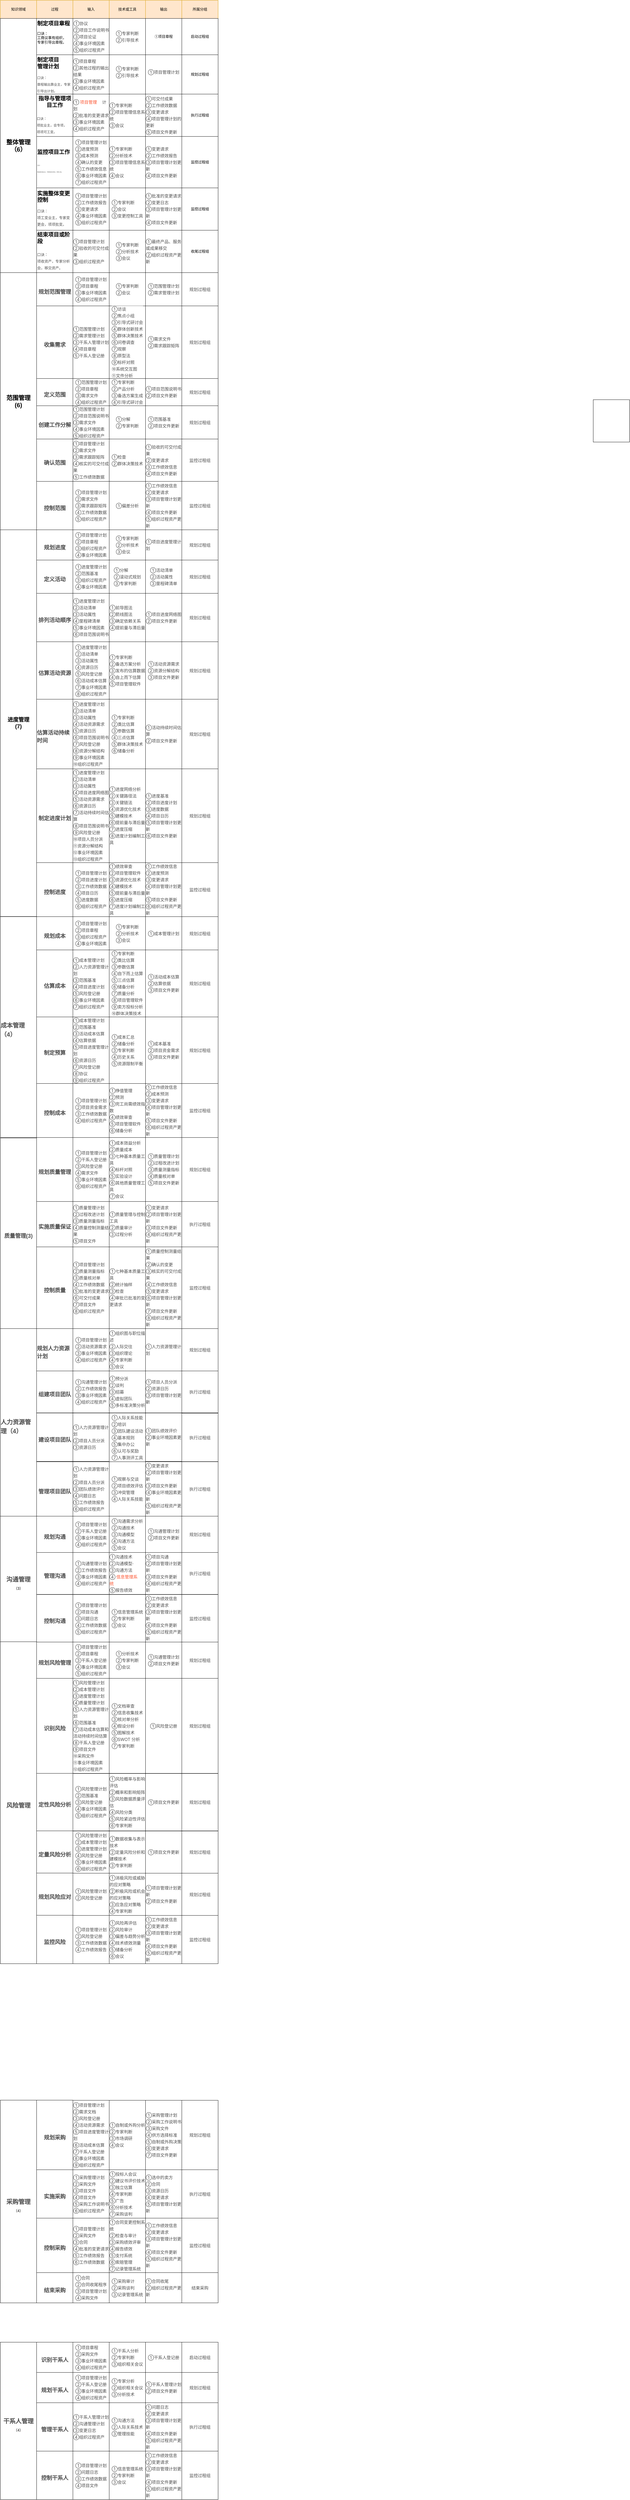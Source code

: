 <mxfile version="22.0.6" type="github">
  <diagram name="第 1 页" id="hXnC2p4p0rNhq8ccNKQz">
    <mxGraphModel dx="2667" dy="1721" grid="1" gridSize="10" guides="1" tooltips="1" connect="1" arrows="1" fold="1" page="1" pageScale="1" pageWidth="827" pageHeight="1169" math="0" shadow="0">
      <root>
        <mxCell id="0" />
        <mxCell id="1" parent="0" />
        <mxCell id="aVHi_4DhGkGElkxJ4JL5-46" value="&lt;p style=&quot;border-color: var(--border-color); color: rgb(79, 79, 79); font-family: -apple-system, &amp;quot;SF UI Text&amp;quot;, Arial, &amp;quot;PingFang SC&amp;quot;, &amp;quot;Hiragino Sans GB&amp;quot;, &amp;quot;Microsoft YaHei&amp;quot;, &amp;quot;WenQuanYi Micro Hei&amp;quot;, sans-serif, SimHei, SimSun; font-size: 14px; text-align: left; background-color: rgb(255, 255, 255); box-sizing: border-box; outline: 0px; margin: 0px; padding: 0px; overflow: auto hidden; line-height: 22px; overflow-wrap: break-word;&quot;&gt;①项目管理计划&lt;/p&gt;&lt;p style=&quot;border-color: var(--border-color); color: rgb(79, 79, 79); font-family: -apple-system, &amp;quot;SF UI Text&amp;quot;, Arial, &amp;quot;PingFang SC&amp;quot;, &amp;quot;Hiragino Sans GB&amp;quot;, &amp;quot;Microsoft YaHei&amp;quot;, &amp;quot;WenQuanYi Micro Hei&amp;quot;, sans-serif, SimHei, SimSun; font-size: 14px; text-align: left; background-color: rgb(255, 255, 255); box-sizing: border-box; outline: 0px; margin: 0px; padding: 0px; overflow: auto hidden; line-height: 22px; overflow-wrap: break-word;&quot;&gt;②项目章程&lt;/p&gt;&lt;p style=&quot;border-color: var(--border-color); color: rgb(79, 79, 79); font-family: -apple-system, &amp;quot;SF UI Text&amp;quot;, Arial, &amp;quot;PingFang SC&amp;quot;, &amp;quot;Hiragino Sans GB&amp;quot;, &amp;quot;Microsoft YaHei&amp;quot;, &amp;quot;WenQuanYi Micro Hei&amp;quot;, sans-serif, SimHei, SimSun; font-size: 14px; text-align: left; background-color: rgb(255, 255, 255); box-sizing: border-box; outline: 0px; margin: 0px; padding: 0px; overflow: auto hidden; line-height: 22px; overflow-wrap: break-word;&quot;&gt;③事业环境因素&lt;/p&gt;&lt;p style=&quot;border-color: var(--border-color); color: rgb(79, 79, 79); font-family: -apple-system, &amp;quot;SF UI Text&amp;quot;, Arial, &amp;quot;PingFang SC&amp;quot;, &amp;quot;Hiragino Sans GB&amp;quot;, &amp;quot;Microsoft YaHei&amp;quot;, &amp;quot;WenQuanYi Micro Hei&amp;quot;, sans-serif, SimHei, SimSun; font-size: 14px; text-align: left; background-color: rgb(255, 255, 255); box-sizing: border-box; outline: 0px; margin: 0px; padding: 0px; overflow: auto hidden; line-height: 22px; overflow-wrap: break-word;&quot;&gt;④组织过程资产&lt;/p&gt;" style="rounded=0;whiteSpace=wrap;html=1;" vertex="1" parent="1">
          <mxGeometry x="-680" y="460" width="120" height="110" as="geometry" />
        </mxCell>
        <mxCell id="aVHi_4DhGkGElkxJ4JL5-47" value="&lt;p style=&quot;border-color: var(--border-color); color: rgb(79, 79, 79); font-family: -apple-system, &amp;quot;SF UI Text&amp;quot;, Arial, &amp;quot;PingFang SC&amp;quot;, &amp;quot;Hiragino Sans GB&amp;quot;, &amp;quot;Microsoft YaHei&amp;quot;, &amp;quot;WenQuanYi Micro Hei&amp;quot;, sans-serif, SimHei, SimSun; font-size: 14px; text-align: left; background-color: rgb(255, 255, 255); box-sizing: border-box; outline: 0px; margin: 0px; padding: 0px; overflow: auto hidden; line-height: 22px; overflow-wrap: break-word;&quot;&gt;①专家判断&lt;/p&gt;&lt;p style=&quot;border-color: var(--border-color); color: rgb(79, 79, 79); font-family: -apple-system, &amp;quot;SF UI Text&amp;quot;, Arial, &amp;quot;PingFang SC&amp;quot;, &amp;quot;Hiragino Sans GB&amp;quot;, &amp;quot;Microsoft YaHei&amp;quot;, &amp;quot;WenQuanYi Micro Hei&amp;quot;, sans-serif, SimHei, SimSun; font-size: 14px; text-align: left; background-color: rgb(255, 255, 255); box-sizing: border-box; outline: 0px; margin: 0px; padding: 0px; overflow: auto hidden; line-height: 22px; overflow-wrap: break-word;&quot;&gt;②会议&lt;/p&gt;" style="rounded=0;whiteSpace=wrap;html=1;" vertex="1" parent="1">
          <mxGeometry x="-560" y="460" width="120" height="110" as="geometry" />
        </mxCell>
        <mxCell id="aVHi_4DhGkGElkxJ4JL5-49" value="&lt;p style=&quot;border-color: var(--border-color); color: rgb(79, 79, 79); font-family: -apple-system, &amp;quot;SF UI Text&amp;quot;, Arial, &amp;quot;PingFang SC&amp;quot;, &amp;quot;Hiragino Sans GB&amp;quot;, &amp;quot;Microsoft YaHei&amp;quot;, &amp;quot;WenQuanYi Micro Hei&amp;quot;, sans-serif, SimHei, SimSun; font-size: 14px; text-align: left; background-color: rgb(255, 255, 255); box-sizing: border-box; outline: 0px; margin: 0px; padding: 0px; overflow: auto hidden; line-height: 22px; overflow-wrap: break-word;&quot;&gt;①范围管理计划&lt;/p&gt;&lt;p style=&quot;border-color: var(--border-color); color: rgb(79, 79, 79); font-family: -apple-system, &amp;quot;SF UI Text&amp;quot;, Arial, &amp;quot;PingFang SC&amp;quot;, &amp;quot;Hiragino Sans GB&amp;quot;, &amp;quot;Microsoft YaHei&amp;quot;, &amp;quot;WenQuanYi Micro Hei&amp;quot;, sans-serif, SimHei, SimSun; font-size: 14px; text-align: left; background-color: rgb(255, 255, 255); box-sizing: border-box; outline: 0px; margin: 0px; padding: 0px; overflow: auto hidden; line-height: 22px; overflow-wrap: break-word;&quot;&gt;②需求管理计划&lt;/p&gt;" style="rounded=0;whiteSpace=wrap;html=1;" vertex="1" parent="1">
          <mxGeometry x="-440" y="460" width="120" height="110" as="geometry" />
        </mxCell>
        <mxCell id="aVHi_4DhGkGElkxJ4JL5-50" value="&lt;h4 style=&quot;border-color: var(--border-color); box-sizing: border-box; outline: 0px; margin: 24px 0px 8px; padding: 0px; font-family: &amp;quot;PingFang SC&amp;quot;, &amp;quot;Microsoft YaHei&amp;quot;, SimHei, Arial, SimSun; font-size: 18px; color: rgb(79, 79, 79); line-height: 26px; overflow-wrap: break-word; text-align: start; background-color: rgb(255, 255, 255);&quot; id=&quot;1%E3%80%81%E8%A7%84%E5%88%92%E8%8C%83%E5%9B%B4%E7%AE%A1%E7%90%86&quot;&gt;规划范围管理&lt;/h4&gt;" style="rounded=0;whiteSpace=wrap;html=1;verticalAlign=middle;" vertex="1" parent="1">
          <mxGeometry x="-800" y="460" width="120" height="110" as="geometry" />
        </mxCell>
        <mxCell id="aVHi_4DhGkGElkxJ4JL5-51" value="&lt;p style=&quot;box-sizing: border-box; outline: 0px; margin: 0px; padding: 0px; font-size: 14px; color: rgb(79, 79, 79); overflow: auto hidden; line-height: 22px; overflow-wrap: break-word; text-align: left; font-family: -apple-system, &amp;quot;SF UI Text&amp;quot;, Arial, &amp;quot;PingFang SC&amp;quot;, &amp;quot;Hiragino Sans GB&amp;quot;, &amp;quot;Microsoft YaHei&amp;quot;, &amp;quot;WenQuanYi Micro Hei&amp;quot;, sans-serif, SimHei, SimSun; background-color: rgb(255, 255, 255);&quot;&gt;①范围管理计划&lt;/p&gt;&lt;p style=&quot;box-sizing: border-box; outline: 0px; margin: 0px; padding: 0px; font-size: 14px; color: rgb(79, 79, 79); overflow: auto hidden; line-height: 22px; overflow-wrap: break-word; text-align: left; font-family: -apple-system, &amp;quot;SF UI Text&amp;quot;, Arial, &amp;quot;PingFang SC&amp;quot;, &amp;quot;Hiragino Sans GB&amp;quot;, &amp;quot;Microsoft YaHei&amp;quot;, &amp;quot;WenQuanYi Micro Hei&amp;quot;, sans-serif, SimHei, SimSun; background-color: rgb(255, 255, 255);&quot;&gt;②需求管理计划&lt;/p&gt;&lt;p style=&quot;box-sizing: border-box; outline: 0px; margin: 0px; padding: 0px; font-size: 14px; color: rgb(79, 79, 79); overflow: auto hidden; line-height: 22px; overflow-wrap: break-word; text-align: left; font-family: -apple-system, &amp;quot;SF UI Text&amp;quot;, Arial, &amp;quot;PingFang SC&amp;quot;, &amp;quot;Hiragino Sans GB&amp;quot;, &amp;quot;Microsoft YaHei&amp;quot;, &amp;quot;WenQuanYi Micro Hei&amp;quot;, sans-serif, SimHei, SimSun; background-color: rgb(255, 255, 255);&quot;&gt;③干系人管理计划&lt;/p&gt;&lt;p style=&quot;box-sizing: border-box; outline: 0px; margin: 0px; padding: 0px; font-size: 14px; color: rgb(79, 79, 79); overflow: auto hidden; line-height: 22px; overflow-wrap: break-word; text-align: left; font-family: -apple-system, &amp;quot;SF UI Text&amp;quot;, Arial, &amp;quot;PingFang SC&amp;quot;, &amp;quot;Hiragino Sans GB&amp;quot;, &amp;quot;Microsoft YaHei&amp;quot;, &amp;quot;WenQuanYi Micro Hei&amp;quot;, sans-serif, SimHei, SimSun; background-color: rgb(255, 255, 255);&quot;&gt;④项目章程&lt;/p&gt;&lt;p style=&quot;box-sizing: border-box; outline: 0px; margin: 0px; padding: 0px; font-size: 14px; color: rgb(79, 79, 79); overflow: auto hidden; line-height: 22px; overflow-wrap: break-word; text-align: left; font-family: -apple-system, &amp;quot;SF UI Text&amp;quot;, Arial, &amp;quot;PingFang SC&amp;quot;, &amp;quot;Hiragino Sans GB&amp;quot;, &amp;quot;Microsoft YaHei&amp;quot;, &amp;quot;WenQuanYi Micro Hei&amp;quot;, sans-serif, SimHei, SimSun; background-color: rgb(255, 255, 255);&quot;&gt;⑤干系人登记册&lt;/p&gt;" style="rounded=0;whiteSpace=wrap;html=1;" vertex="1" parent="1">
          <mxGeometry x="-680" y="570" width="120" height="240" as="geometry" />
        </mxCell>
        <mxCell id="aVHi_4DhGkGElkxJ4JL5-52" value="&lt;p style=&quot;box-sizing: border-box; outline: 0px; margin: 0px; padding: 0px; font-size: 14px; color: rgb(79, 79, 79); overflow: auto hidden; line-height: 22px; overflow-wrap: break-word; text-align: left; font-family: -apple-system, &amp;quot;SF UI Text&amp;quot;, Arial, &amp;quot;PingFang SC&amp;quot;, &amp;quot;Hiragino Sans GB&amp;quot;, &amp;quot;Microsoft YaHei&amp;quot;, &amp;quot;WenQuanYi Micro Hei&amp;quot;, sans-serif, SimHei, SimSun; background-color: rgb(255, 255, 255);&quot;&gt;①访谈&lt;/p&gt;&lt;p style=&quot;box-sizing: border-box; outline: 0px; margin: 0px; padding: 0px; font-size: 14px; color: rgb(79, 79, 79); overflow: auto hidden; line-height: 22px; overflow-wrap: break-word; text-align: left; font-family: -apple-system, &amp;quot;SF UI Text&amp;quot;, Arial, &amp;quot;PingFang SC&amp;quot;, &amp;quot;Hiragino Sans GB&amp;quot;, &amp;quot;Microsoft YaHei&amp;quot;, &amp;quot;WenQuanYi Micro Hei&amp;quot;, sans-serif, SimHei, SimSun; background-color: rgb(255, 255, 255);&quot;&gt;②焦点小组&lt;/p&gt;&lt;p style=&quot;box-sizing: border-box; outline: 0px; margin: 0px; padding: 0px; font-size: 14px; color: rgb(79, 79, 79); overflow: auto hidden; line-height: 22px; overflow-wrap: break-word; text-align: left; font-family: -apple-system, &amp;quot;SF UI Text&amp;quot;, Arial, &amp;quot;PingFang SC&amp;quot;, &amp;quot;Hiragino Sans GB&amp;quot;, &amp;quot;Microsoft YaHei&amp;quot;, &amp;quot;WenQuanYi Micro Hei&amp;quot;, sans-serif, SimHei, SimSun; background-color: rgb(255, 255, 255);&quot;&gt;③引导式研讨会&lt;/p&gt;&lt;p style=&quot;box-sizing: border-box; outline: 0px; margin: 0px; padding: 0px; font-size: 14px; color: rgb(79, 79, 79); overflow: auto hidden; line-height: 22px; overflow-wrap: break-word; text-align: left; font-family: -apple-system, &amp;quot;SF UI Text&amp;quot;, Arial, &amp;quot;PingFang SC&amp;quot;, &amp;quot;Hiragino Sans GB&amp;quot;, &amp;quot;Microsoft YaHei&amp;quot;, &amp;quot;WenQuanYi Micro Hei&amp;quot;, sans-serif, SimHei, SimSun; background-color: rgb(255, 255, 255);&quot;&gt;④群体创新技术&lt;/p&gt;&lt;p style=&quot;box-sizing: border-box; outline: 0px; margin: 0px; padding: 0px; font-size: 14px; color: rgb(79, 79, 79); overflow: auto hidden; line-height: 22px; overflow-wrap: break-word; text-align: left; font-family: -apple-system, &amp;quot;SF UI Text&amp;quot;, Arial, &amp;quot;PingFang SC&amp;quot;, &amp;quot;Hiragino Sans GB&amp;quot;, &amp;quot;Microsoft YaHei&amp;quot;, &amp;quot;WenQuanYi Micro Hei&amp;quot;, sans-serif, SimHei, SimSun; background-color: rgb(255, 255, 255);&quot;&gt;⑤群体决策技术&lt;/p&gt;&lt;p style=&quot;box-sizing: border-box; outline: 0px; margin: 0px; padding: 0px; font-size: 14px; color: rgb(79, 79, 79); overflow: auto hidden; line-height: 22px; overflow-wrap: break-word; text-align: left; font-family: -apple-system, &amp;quot;SF UI Text&amp;quot;, Arial, &amp;quot;PingFang SC&amp;quot;, &amp;quot;Hiragino Sans GB&amp;quot;, &amp;quot;Microsoft YaHei&amp;quot;, &amp;quot;WenQuanYi Micro Hei&amp;quot;, sans-serif, SimHei, SimSun; background-color: rgb(255, 255, 255);&quot;&gt;⑥问卷调查&lt;/p&gt;&lt;p style=&quot;box-sizing: border-box; outline: 0px; margin: 0px; padding: 0px; font-size: 14px; color: rgb(79, 79, 79); overflow: auto hidden; line-height: 22px; overflow-wrap: break-word; text-align: left; font-family: -apple-system, &amp;quot;SF UI Text&amp;quot;, Arial, &amp;quot;PingFang SC&amp;quot;, &amp;quot;Hiragino Sans GB&amp;quot;, &amp;quot;Microsoft YaHei&amp;quot;, &amp;quot;WenQuanYi Micro Hei&amp;quot;, sans-serif, SimHei, SimSun; background-color: rgb(255, 255, 255);&quot;&gt;⑦观察&lt;/p&gt;&lt;p style=&quot;box-sizing: border-box; outline: 0px; margin: 0px; padding: 0px; font-size: 14px; color: rgb(79, 79, 79); overflow: auto hidden; line-height: 22px; overflow-wrap: break-word; text-align: left; font-family: -apple-system, &amp;quot;SF UI Text&amp;quot;, Arial, &amp;quot;PingFang SC&amp;quot;, &amp;quot;Hiragino Sans GB&amp;quot;, &amp;quot;Microsoft YaHei&amp;quot;, &amp;quot;WenQuanYi Micro Hei&amp;quot;, sans-serif, SimHei, SimSun; background-color: rgb(255, 255, 255);&quot;&gt;⑧原型法&lt;/p&gt;&lt;p style=&quot;box-sizing: border-box; outline: 0px; margin: 0px; padding: 0px; font-size: 14px; color: rgb(79, 79, 79); overflow: auto hidden; line-height: 22px; overflow-wrap: break-word; text-align: left; font-family: -apple-system, &amp;quot;SF UI Text&amp;quot;, Arial, &amp;quot;PingFang SC&amp;quot;, &amp;quot;Hiragino Sans GB&amp;quot;, &amp;quot;Microsoft YaHei&amp;quot;, &amp;quot;WenQuanYi Micro Hei&amp;quot;, sans-serif, SimHei, SimSun; background-color: rgb(255, 255, 255);&quot;&gt;⑨标杆对照&lt;/p&gt;&lt;p style=&quot;box-sizing: border-box; outline: 0px; margin: 0px; padding: 0px; font-size: 14px; color: rgb(79, 79, 79); overflow: auto hidden; line-height: 22px; overflow-wrap: break-word; text-align: left; font-family: -apple-system, &amp;quot;SF UI Text&amp;quot;, Arial, &amp;quot;PingFang SC&amp;quot;, &amp;quot;Hiragino Sans GB&amp;quot;, &amp;quot;Microsoft YaHei&amp;quot;, &amp;quot;WenQuanYi Micro Hei&amp;quot;, sans-serif, SimHei, SimSun; background-color: rgb(255, 255, 255);&quot;&gt;⑩系统交互图&lt;/p&gt;&lt;p style=&quot;box-sizing: border-box; outline: 0px; margin: 0px; padding: 0px; font-size: 14px; color: rgb(79, 79, 79); overflow: auto hidden; line-height: 22px; overflow-wrap: break-word; text-align: left; font-family: -apple-system, &amp;quot;SF UI Text&amp;quot;, Arial, &amp;quot;PingFang SC&amp;quot;, &amp;quot;Hiragino Sans GB&amp;quot;, &amp;quot;Microsoft YaHei&amp;quot;, &amp;quot;WenQuanYi Micro Hei&amp;quot;, sans-serif, SimHei, SimSun; background-color: rgb(255, 255, 255);&quot;&gt;⑪文件分析&lt;/p&gt;" style="rounded=0;whiteSpace=wrap;html=1;" vertex="1" parent="1">
          <mxGeometry x="-560" y="570" width="120" height="240" as="geometry" />
        </mxCell>
        <mxCell id="aVHi_4DhGkGElkxJ4JL5-53" value="&lt;p style=&quot;box-sizing: border-box; outline: 0px; margin: 0px; padding: 0px; font-size: 14px; color: rgb(79, 79, 79); overflow: auto hidden; line-height: 22px; overflow-wrap: break-word; text-align: left; font-family: -apple-system, &amp;quot;SF UI Text&amp;quot;, Arial, &amp;quot;PingFang SC&amp;quot;, &amp;quot;Hiragino Sans GB&amp;quot;, &amp;quot;Microsoft YaHei&amp;quot;, &amp;quot;WenQuanYi Micro Hei&amp;quot;, sans-serif, SimHei, SimSun; background-color: rgb(255, 255, 255);&quot;&gt;①需求文件&lt;/p&gt;&lt;p style=&quot;box-sizing: border-box; outline: 0px; margin: 0px; padding: 0px; font-size: 14px; color: rgb(79, 79, 79); overflow: auto hidden; line-height: 22px; overflow-wrap: break-word; text-align: left; font-family: -apple-system, &amp;quot;SF UI Text&amp;quot;, Arial, &amp;quot;PingFang SC&amp;quot;, &amp;quot;Hiragino Sans GB&amp;quot;, &amp;quot;Microsoft YaHei&amp;quot;, &amp;quot;WenQuanYi Micro Hei&amp;quot;, sans-serif, SimHei, SimSun; background-color: rgb(255, 255, 255);&quot;&gt;②需求跟踪矩阵&lt;/p&gt;" style="rounded=0;whiteSpace=wrap;html=1;" vertex="1" parent="1">
          <mxGeometry x="-440" y="570" width="120" height="240" as="geometry" />
        </mxCell>
        <mxCell id="aVHi_4DhGkGElkxJ4JL5-54" value="&lt;h4 style=&quot;border-color: var(--border-color); box-sizing: border-box; outline: 0px; margin: 24px 0px 8px; padding: 0px; font-family: &amp;quot;PingFang SC&amp;quot;, &amp;quot;Microsoft YaHei&amp;quot;, SimHei, Arial, SimSun; font-size: 18px; color: rgb(79, 79, 79); line-height: 26px; overflow-wrap: break-word; text-align: start; background-color: rgb(255, 255, 255);&quot; id=&quot;1%E3%80%81%E8%A7%84%E5%88%92%E8%8C%83%E5%9B%B4%E7%AE%A1%E7%90%86&quot;&gt;收集需求&lt;/h4&gt;" style="rounded=0;whiteSpace=wrap;html=1;verticalAlign=middle;" vertex="1" parent="1">
          <mxGeometry x="-800" y="570" width="120" height="240" as="geometry" />
        </mxCell>
        <mxCell id="aVHi_4DhGkGElkxJ4JL5-55" value="&lt;p style=&quot;box-sizing: border-box; outline: 0px; margin: 0px; padding: 0px; font-size: 14px; color: rgb(79, 79, 79); overflow: auto hidden; line-height: 22px; overflow-wrap: break-word; text-align: left; font-family: -apple-system, &amp;quot;SF UI Text&amp;quot;, Arial, &amp;quot;PingFang SC&amp;quot;, &amp;quot;Hiragino Sans GB&amp;quot;, &amp;quot;Microsoft YaHei&amp;quot;, &amp;quot;WenQuanYi Micro Hei&amp;quot;, sans-serif, SimHei, SimSun; background-color: rgb(255, 255, 255);&quot;&gt;①范围管理计划&lt;/p&gt;&lt;p style=&quot;box-sizing: border-box; outline: 0px; margin: 0px; padding: 0px; font-size: 14px; color: rgb(79, 79, 79); overflow: auto hidden; line-height: 22px; overflow-wrap: break-word; text-align: left; font-family: -apple-system, &amp;quot;SF UI Text&amp;quot;, Arial, &amp;quot;PingFang SC&amp;quot;, &amp;quot;Hiragino Sans GB&amp;quot;, &amp;quot;Microsoft YaHei&amp;quot;, &amp;quot;WenQuanYi Micro Hei&amp;quot;, sans-serif, SimHei, SimSun; background-color: rgb(255, 255, 255);&quot;&gt;②项目章程&lt;/p&gt;&lt;p style=&quot;box-sizing: border-box; outline: 0px; margin: 0px; padding: 0px; font-size: 14px; color: rgb(79, 79, 79); overflow: auto hidden; line-height: 22px; overflow-wrap: break-word; text-align: left; font-family: -apple-system, &amp;quot;SF UI Text&amp;quot;, Arial, &amp;quot;PingFang SC&amp;quot;, &amp;quot;Hiragino Sans GB&amp;quot;, &amp;quot;Microsoft YaHei&amp;quot;, &amp;quot;WenQuanYi Micro Hei&amp;quot;, sans-serif, SimHei, SimSun; background-color: rgb(255, 255, 255);&quot;&gt;③需求文件&lt;/p&gt;&lt;p style=&quot;box-sizing: border-box; outline: 0px; margin: 0px; padding: 0px; font-size: 14px; color: rgb(79, 79, 79); overflow: auto hidden; line-height: 22px; overflow-wrap: break-word; text-align: left; font-family: -apple-system, &amp;quot;SF UI Text&amp;quot;, Arial, &amp;quot;PingFang SC&amp;quot;, &amp;quot;Hiragino Sans GB&amp;quot;, &amp;quot;Microsoft YaHei&amp;quot;, &amp;quot;WenQuanYi Micro Hei&amp;quot;, sans-serif, SimHei, SimSun; background-color: rgb(255, 255, 255);&quot;&gt;④组织过程资产&lt;/p&gt;" style="rounded=0;whiteSpace=wrap;html=1;" vertex="1" parent="1">
          <mxGeometry x="-680" y="810" width="120" height="90" as="geometry" />
        </mxCell>
        <mxCell id="aVHi_4DhGkGElkxJ4JL5-56" value="&lt;p style=&quot;box-sizing: border-box; outline: 0px; margin: 0px; padding: 0px; font-size: 14px; color: rgb(79, 79, 79); overflow: auto hidden; line-height: 22px; overflow-wrap: break-word; text-align: left; font-family: -apple-system, &amp;quot;SF UI Text&amp;quot;, Arial, &amp;quot;PingFang SC&amp;quot;, &amp;quot;Hiragino Sans GB&amp;quot;, &amp;quot;Microsoft YaHei&amp;quot;, &amp;quot;WenQuanYi Micro Hei&amp;quot;, sans-serif, SimHei, SimSun; background-color: rgb(255, 255, 255);&quot;&gt;①专家判断&lt;/p&gt;&lt;p style=&quot;box-sizing: border-box; outline: 0px; margin: 0px; padding: 0px; font-size: 14px; color: rgb(79, 79, 79); overflow: auto hidden; line-height: 22px; overflow-wrap: break-word; text-align: left; font-family: -apple-system, &amp;quot;SF UI Text&amp;quot;, Arial, &amp;quot;PingFang SC&amp;quot;, &amp;quot;Hiragino Sans GB&amp;quot;, &amp;quot;Microsoft YaHei&amp;quot;, &amp;quot;WenQuanYi Micro Hei&amp;quot;, sans-serif, SimHei, SimSun; background-color: rgb(255, 255, 255);&quot;&gt;②产品分析&lt;/p&gt;&lt;p style=&quot;box-sizing: border-box; outline: 0px; margin: 0px; padding: 0px; font-size: 14px; color: rgb(79, 79, 79); overflow: auto hidden; line-height: 22px; overflow-wrap: break-word; text-align: left; font-family: -apple-system, &amp;quot;SF UI Text&amp;quot;, Arial, &amp;quot;PingFang SC&amp;quot;, &amp;quot;Hiragino Sans GB&amp;quot;, &amp;quot;Microsoft YaHei&amp;quot;, &amp;quot;WenQuanYi Micro Hei&amp;quot;, sans-serif, SimHei, SimSun; background-color: rgb(255, 255, 255);&quot;&gt;③备选方案生成&lt;/p&gt;&lt;p style=&quot;box-sizing: border-box; outline: 0px; margin: 0px; padding: 0px; font-size: 14px; color: rgb(79, 79, 79); overflow: auto hidden; line-height: 22px; overflow-wrap: break-word; text-align: left; font-family: -apple-system, &amp;quot;SF UI Text&amp;quot;, Arial, &amp;quot;PingFang SC&amp;quot;, &amp;quot;Hiragino Sans GB&amp;quot;, &amp;quot;Microsoft YaHei&amp;quot;, &amp;quot;WenQuanYi Micro Hei&amp;quot;, sans-serif, SimHei, SimSun; background-color: rgb(255, 255, 255);&quot;&gt;④引导式研讨会&lt;/p&gt;" style="rounded=0;whiteSpace=wrap;html=1;" vertex="1" parent="1">
          <mxGeometry x="-560" y="810" width="120" height="90" as="geometry" />
        </mxCell>
        <mxCell id="aVHi_4DhGkGElkxJ4JL5-57" value="&lt;p style=&quot;box-sizing: border-box; outline: 0px; margin: 0px; padding: 0px; font-size: 14px; color: rgb(79, 79, 79); overflow: auto hidden; line-height: 22px; overflow-wrap: break-word; text-align: left; font-family: -apple-system, &amp;quot;SF UI Text&amp;quot;, Arial, &amp;quot;PingFang SC&amp;quot;, &amp;quot;Hiragino Sans GB&amp;quot;, &amp;quot;Microsoft YaHei&amp;quot;, &amp;quot;WenQuanYi Micro Hei&amp;quot;, sans-serif, SimHei, SimSun; background-color: rgb(255, 255, 255);&quot;&gt;①项目范围说明书&lt;/p&gt;&lt;p style=&quot;box-sizing: border-box; outline: 0px; margin: 0px; padding: 0px; font-size: 14px; color: rgb(79, 79, 79); overflow: auto hidden; line-height: 22px; overflow-wrap: break-word; text-align: left; font-family: -apple-system, &amp;quot;SF UI Text&amp;quot;, Arial, &amp;quot;PingFang SC&amp;quot;, &amp;quot;Hiragino Sans GB&amp;quot;, &amp;quot;Microsoft YaHei&amp;quot;, &amp;quot;WenQuanYi Micro Hei&amp;quot;, sans-serif, SimHei, SimSun; background-color: rgb(255, 255, 255);&quot;&gt;②项目文件更新&lt;/p&gt;" style="rounded=0;whiteSpace=wrap;html=1;" vertex="1" parent="1">
          <mxGeometry x="-440" y="810" width="120" height="90" as="geometry" />
        </mxCell>
        <mxCell id="aVHi_4DhGkGElkxJ4JL5-58" value="&lt;h4 style=&quot;border-color: var(--border-color); box-sizing: border-box; outline: 0px; margin: 24px 0px 8px; padding: 0px; font-family: &amp;quot;PingFang SC&amp;quot;, &amp;quot;Microsoft YaHei&amp;quot;, SimHei, Arial, SimSun; font-size: 18px; color: rgb(79, 79, 79); line-height: 26px; overflow-wrap: break-word; text-align: start; background-color: rgb(255, 255, 255);&quot; id=&quot;1%E3%80%81%E8%A7%84%E5%88%92%E8%8C%83%E5%9B%B4%E7%AE%A1%E7%90%86&quot;&gt;定义范围&lt;/h4&gt;" style="rounded=0;whiteSpace=wrap;html=1;" vertex="1" parent="1">
          <mxGeometry x="-800" y="810" width="120" height="90" as="geometry" />
        </mxCell>
        <mxCell id="aVHi_4DhGkGElkxJ4JL5-59" value="&lt;p style=&quot;box-sizing: border-box; outline: 0px; margin: 0px; padding: 0px; font-size: 14px; color: rgb(79, 79, 79); overflow: auto hidden; line-height: 22px; overflow-wrap: break-word; text-align: left; font-family: -apple-system, &amp;quot;SF UI Text&amp;quot;, Arial, &amp;quot;PingFang SC&amp;quot;, &amp;quot;Hiragino Sans GB&amp;quot;, &amp;quot;Microsoft YaHei&amp;quot;, &amp;quot;WenQuanYi Micro Hei&amp;quot;, sans-serif, SimHei, SimSun; background-color: rgb(255, 255, 255);&quot;&gt;①范围管理计划&lt;/p&gt;&lt;p style=&quot;box-sizing: border-box; outline: 0px; margin: 0px; padding: 0px; font-size: 14px; color: rgb(79, 79, 79); overflow: auto hidden; line-height: 22px; overflow-wrap: break-word; text-align: left; font-family: -apple-system, &amp;quot;SF UI Text&amp;quot;, Arial, &amp;quot;PingFang SC&amp;quot;, &amp;quot;Hiragino Sans GB&amp;quot;, &amp;quot;Microsoft YaHei&amp;quot;, &amp;quot;WenQuanYi Micro Hei&amp;quot;, sans-serif, SimHei, SimSun; background-color: rgb(255, 255, 255);&quot;&gt;②项目范围说明书&lt;/p&gt;&lt;p style=&quot;box-sizing: border-box; outline: 0px; margin: 0px; padding: 0px; font-size: 14px; color: rgb(79, 79, 79); overflow: auto hidden; line-height: 22px; overflow-wrap: break-word; text-align: left; font-family: -apple-system, &amp;quot;SF UI Text&amp;quot;, Arial, &amp;quot;PingFang SC&amp;quot;, &amp;quot;Hiragino Sans GB&amp;quot;, &amp;quot;Microsoft YaHei&amp;quot;, &amp;quot;WenQuanYi Micro Hei&amp;quot;, sans-serif, SimHei, SimSun; background-color: rgb(255, 255, 255);&quot;&gt;③需求文件&lt;/p&gt;&lt;p style=&quot;box-sizing: border-box; outline: 0px; margin: 0px; padding: 0px; font-size: 14px; color: rgb(79, 79, 79); overflow: auto hidden; line-height: 22px; overflow-wrap: break-word; text-align: left; font-family: -apple-system, &amp;quot;SF UI Text&amp;quot;, Arial, &amp;quot;PingFang SC&amp;quot;, &amp;quot;Hiragino Sans GB&amp;quot;, &amp;quot;Microsoft YaHei&amp;quot;, &amp;quot;WenQuanYi Micro Hei&amp;quot;, sans-serif, SimHei, SimSun; background-color: rgb(255, 255, 255);&quot;&gt;④事业环境因素&lt;/p&gt;&lt;p style=&quot;box-sizing: border-box; outline: 0px; margin: 0px; padding: 0px; font-size: 14px; color: rgb(79, 79, 79); overflow: auto hidden; line-height: 22px; overflow-wrap: break-word; text-align: left; font-family: -apple-system, &amp;quot;SF UI Text&amp;quot;, Arial, &amp;quot;PingFang SC&amp;quot;, &amp;quot;Hiragino Sans GB&amp;quot;, &amp;quot;Microsoft YaHei&amp;quot;, &amp;quot;WenQuanYi Micro Hei&amp;quot;, sans-serif, SimHei, SimSun; background-color: rgb(255, 255, 255);&quot;&gt;⑤组织过程资产&lt;/p&gt;" style="rounded=0;whiteSpace=wrap;html=1;" vertex="1" parent="1">
          <mxGeometry x="-680" y="900" width="120" height="110" as="geometry" />
        </mxCell>
        <mxCell id="aVHi_4DhGkGElkxJ4JL5-60" value="&lt;p style=&quot;box-sizing: border-box; outline: 0px; margin: 0px; padding: 0px; font-size: 14px; color: rgb(79, 79, 79); overflow: auto hidden; line-height: 22px; overflow-wrap: break-word; text-align: left; font-family: -apple-system, &amp;quot;SF UI Text&amp;quot;, Arial, &amp;quot;PingFang SC&amp;quot;, &amp;quot;Hiragino Sans GB&amp;quot;, &amp;quot;Microsoft YaHei&amp;quot;, &amp;quot;WenQuanYi Micro Hei&amp;quot;, sans-serif, SimHei, SimSun; background-color: rgb(255, 255, 255);&quot;&gt;①分解&lt;/p&gt;&lt;p style=&quot;box-sizing: border-box; outline: 0px; margin: 0px; padding: 0px; font-size: 14px; color: rgb(79, 79, 79); overflow: auto hidden; line-height: 22px; overflow-wrap: break-word; text-align: left; font-family: -apple-system, &amp;quot;SF UI Text&amp;quot;, Arial, &amp;quot;PingFang SC&amp;quot;, &amp;quot;Hiragino Sans GB&amp;quot;, &amp;quot;Microsoft YaHei&amp;quot;, &amp;quot;WenQuanYi Micro Hei&amp;quot;, sans-serif, SimHei, SimSun; background-color: rgb(255, 255, 255);&quot;&gt;②专家判断&lt;/p&gt;" style="rounded=0;whiteSpace=wrap;html=1;" vertex="1" parent="1">
          <mxGeometry x="-560" y="900" width="120" height="110" as="geometry" />
        </mxCell>
        <mxCell id="aVHi_4DhGkGElkxJ4JL5-61" value="&lt;p style=&quot;box-sizing: border-box; outline: 0px; margin: 0px; padding: 0px; font-size: 14px; color: rgb(79, 79, 79); overflow: auto hidden; line-height: 22px; overflow-wrap: break-word; text-align: left; font-family: -apple-system, &amp;quot;SF UI Text&amp;quot;, Arial, &amp;quot;PingFang SC&amp;quot;, &amp;quot;Hiragino Sans GB&amp;quot;, &amp;quot;Microsoft YaHei&amp;quot;, &amp;quot;WenQuanYi Micro Hei&amp;quot;, sans-serif, SimHei, SimSun; background-color: rgb(255, 255, 255);&quot;&gt;①范围基准&lt;/p&gt;&lt;p style=&quot;box-sizing: border-box; outline: 0px; margin: 0px; padding: 0px; font-size: 14px; color: rgb(79, 79, 79); overflow: auto hidden; line-height: 22px; overflow-wrap: break-word; text-align: left; font-family: -apple-system, &amp;quot;SF UI Text&amp;quot;, Arial, &amp;quot;PingFang SC&amp;quot;, &amp;quot;Hiragino Sans GB&amp;quot;, &amp;quot;Microsoft YaHei&amp;quot;, &amp;quot;WenQuanYi Micro Hei&amp;quot;, sans-serif, SimHei, SimSun; background-color: rgb(255, 255, 255);&quot;&gt;②项目文件更新&lt;/p&gt;" style="rounded=0;whiteSpace=wrap;html=1;" vertex="1" parent="1">
          <mxGeometry x="-440" y="900" width="120" height="110" as="geometry" />
        </mxCell>
        <mxCell id="aVHi_4DhGkGElkxJ4JL5-62" value="&lt;h4 style=&quot;border-color: var(--border-color); box-sizing: border-box; outline: 0px; margin: 24px 0px 8px; padding: 0px; font-family: &amp;quot;PingFang SC&amp;quot;, &amp;quot;Microsoft YaHei&amp;quot;, SimHei, Arial, SimSun; font-size: 18px; color: rgb(79, 79, 79); line-height: 26px; overflow-wrap: break-word; text-align: start; background-color: rgb(255, 255, 255);&quot; id=&quot;1%E3%80%81%E8%A7%84%E5%88%92%E8%8C%83%E5%9B%B4%E7%AE%A1%E7%90%86&quot;&gt;创建工作分解&lt;/h4&gt;" style="rounded=0;whiteSpace=wrap;html=1;" vertex="1" parent="1">
          <mxGeometry x="-800" y="900" width="120" height="110" as="geometry" />
        </mxCell>
        <mxCell id="aVHi_4DhGkGElkxJ4JL5-83" value="&lt;p style=&quot;border-color: var(--border-color); color: rgb(79, 79, 79); font-family: -apple-system, &amp;quot;SF UI Text&amp;quot;, Arial, &amp;quot;PingFang SC&amp;quot;, &amp;quot;Hiragino Sans GB&amp;quot;, &amp;quot;Microsoft YaHei&amp;quot;, &amp;quot;WenQuanYi Micro Hei&amp;quot;, sans-serif, SimHei, SimSun; font-size: 14px; text-align: left; background-color: rgb(255, 255, 255); box-sizing: border-box; outline: 0px; margin: 0px; padding: 0px; overflow: auto hidden; line-height: 22px; overflow-wrap: break-word;&quot;&gt;&lt;br&gt;&lt;/p&gt;" style="rounded=0;whiteSpace=wrap;html=1;" vertex="1" parent="1">
          <mxGeometry x="1040" y="880" width="120" height="140" as="geometry" />
        </mxCell>
        <mxCell id="aVHi_4DhGkGElkxJ4JL5-90" value="&lt;p style=&quot;box-sizing: border-box; outline: 0px; margin: 0px; padding: 0px; font-size: 14px; color: rgb(79, 79, 79); overflow: auto hidden; line-height: 22px; overflow-wrap: break-word; text-align: left; font-family: -apple-system, &amp;quot;SF UI Text&amp;quot;, Arial, &amp;quot;PingFang SC&amp;quot;, &amp;quot;Hiragino Sans GB&amp;quot;, &amp;quot;Microsoft YaHei&amp;quot;, &amp;quot;WenQuanYi Micro Hei&amp;quot;, sans-serif, SimHei, SimSun; background-color: rgb(255, 255, 255);&quot;&gt;①项目管理计划&lt;/p&gt;&lt;p style=&quot;box-sizing: border-box; outline: 0px; margin: 0px; padding: 0px; font-size: 14px; color: rgb(79, 79, 79); overflow: auto hidden; line-height: 22px; overflow-wrap: break-word; text-align: left; font-family: -apple-system, &amp;quot;SF UI Text&amp;quot;, Arial, &amp;quot;PingFang SC&amp;quot;, &amp;quot;Hiragino Sans GB&amp;quot;, &amp;quot;Microsoft YaHei&amp;quot;, &amp;quot;WenQuanYi Micro Hei&amp;quot;, sans-serif, SimHei, SimSun; background-color: rgb(255, 255, 255);&quot;&gt;②需求文件&lt;/p&gt;&lt;p style=&quot;box-sizing: border-box; outline: 0px; margin: 0px; padding: 0px; font-size: 14px; color: rgb(79, 79, 79); overflow: auto hidden; line-height: 22px; overflow-wrap: break-word; text-align: left; font-family: -apple-system, &amp;quot;SF UI Text&amp;quot;, Arial, &amp;quot;PingFang SC&amp;quot;, &amp;quot;Hiragino Sans GB&amp;quot;, &amp;quot;Microsoft YaHei&amp;quot;, &amp;quot;WenQuanYi Micro Hei&amp;quot;, sans-serif, SimHei, SimSun; background-color: rgb(255, 255, 255);&quot;&gt;③需求跟踪矩阵&lt;/p&gt;&lt;p style=&quot;box-sizing: border-box; outline: 0px; margin: 0px; padding: 0px; font-size: 14px; color: rgb(79, 79, 79); overflow: auto hidden; line-height: 22px; overflow-wrap: break-word; text-align: left; font-family: -apple-system, &amp;quot;SF UI Text&amp;quot;, Arial, &amp;quot;PingFang SC&amp;quot;, &amp;quot;Hiragino Sans GB&amp;quot;, &amp;quot;Microsoft YaHei&amp;quot;, &amp;quot;WenQuanYi Micro Hei&amp;quot;, sans-serif, SimHei, SimSun; background-color: rgb(255, 255, 255);&quot;&gt;④核实的可交付成果&lt;/p&gt;&lt;p style=&quot;box-sizing: border-box; outline: 0px; margin: 0px; padding: 0px; font-size: 14px; color: rgb(79, 79, 79); overflow: auto hidden; line-height: 22px; overflow-wrap: break-word; text-align: left; font-family: -apple-system, &amp;quot;SF UI Text&amp;quot;, Arial, &amp;quot;PingFang SC&amp;quot;, &amp;quot;Hiragino Sans GB&amp;quot;, &amp;quot;Microsoft YaHei&amp;quot;, &amp;quot;WenQuanYi Micro Hei&amp;quot;, sans-serif, SimHei, SimSun; background-color: rgb(255, 255, 255);&quot;&gt;⑤工作绩效数据&lt;/p&gt;" style="rounded=0;whiteSpace=wrap;html=1;" vertex="1" parent="1">
          <mxGeometry x="-680" y="1010" width="120" height="140" as="geometry" />
        </mxCell>
        <mxCell id="aVHi_4DhGkGElkxJ4JL5-91" value="&lt;p style=&quot;box-sizing: border-box; outline: 0px; margin: 0px; padding: 0px; font-size: 14px; color: rgb(79, 79, 79); overflow: auto hidden; line-height: 22px; overflow-wrap: break-word; text-align: left; font-family: -apple-system, &amp;quot;SF UI Text&amp;quot;, Arial, &amp;quot;PingFang SC&amp;quot;, &amp;quot;Hiragino Sans GB&amp;quot;, &amp;quot;Microsoft YaHei&amp;quot;, &amp;quot;WenQuanYi Micro Hei&amp;quot;, sans-serif, SimHei, SimSun; background-color: rgb(255, 255, 255);&quot;&gt;①检查&lt;/p&gt;&lt;p style=&quot;box-sizing: border-box; outline: 0px; margin: 0px; padding: 0px; font-size: 14px; color: rgb(79, 79, 79); overflow: auto hidden; line-height: 22px; overflow-wrap: break-word; text-align: left; font-family: -apple-system, &amp;quot;SF UI Text&amp;quot;, Arial, &amp;quot;PingFang SC&amp;quot;, &amp;quot;Hiragino Sans GB&amp;quot;, &amp;quot;Microsoft YaHei&amp;quot;, &amp;quot;WenQuanYi Micro Hei&amp;quot;, sans-serif, SimHei, SimSun; background-color: rgb(255, 255, 255);&quot;&gt;②群体决策技术&lt;/p&gt;" style="rounded=0;whiteSpace=wrap;html=1;" vertex="1" parent="1">
          <mxGeometry x="-560" y="1010" width="120" height="140" as="geometry" />
        </mxCell>
        <mxCell id="aVHi_4DhGkGElkxJ4JL5-92" value="&lt;p style=&quot;box-sizing: border-box; outline: 0px; margin: 0px; padding: 0px; font-size: 14px; color: rgb(79, 79, 79); overflow: auto hidden; line-height: 22px; overflow-wrap: break-word; text-align: left; font-family: -apple-system, &amp;quot;SF UI Text&amp;quot;, Arial, &amp;quot;PingFang SC&amp;quot;, &amp;quot;Hiragino Sans GB&amp;quot;, &amp;quot;Microsoft YaHei&amp;quot;, &amp;quot;WenQuanYi Micro Hei&amp;quot;, sans-serif, SimHei, SimSun; background-color: rgb(255, 255, 255);&quot;&gt;①验收的可交付成果&lt;/p&gt;&lt;p style=&quot;box-sizing: border-box; outline: 0px; margin: 0px; padding: 0px; font-size: 14px; color: rgb(79, 79, 79); overflow: auto hidden; line-height: 22px; overflow-wrap: break-word; text-align: left; font-family: -apple-system, &amp;quot;SF UI Text&amp;quot;, Arial, &amp;quot;PingFang SC&amp;quot;, &amp;quot;Hiragino Sans GB&amp;quot;, &amp;quot;Microsoft YaHei&amp;quot;, &amp;quot;WenQuanYi Micro Hei&amp;quot;, sans-serif, SimHei, SimSun; background-color: rgb(255, 255, 255);&quot;&gt;②变更请求&lt;/p&gt;&lt;p style=&quot;box-sizing: border-box; outline: 0px; margin: 0px; padding: 0px; font-size: 14px; color: rgb(79, 79, 79); overflow: auto hidden; line-height: 22px; overflow-wrap: break-word; text-align: left; font-family: -apple-system, &amp;quot;SF UI Text&amp;quot;, Arial, &amp;quot;PingFang SC&amp;quot;, &amp;quot;Hiragino Sans GB&amp;quot;, &amp;quot;Microsoft YaHei&amp;quot;, &amp;quot;WenQuanYi Micro Hei&amp;quot;, sans-serif, SimHei, SimSun; background-color: rgb(255, 255, 255);&quot;&gt;③工作绩效信息&lt;/p&gt;&lt;p style=&quot;box-sizing: border-box; outline: 0px; margin: 0px; padding: 0px; font-size: 14px; color: rgb(79, 79, 79); overflow: auto hidden; line-height: 22px; overflow-wrap: break-word; text-align: left; font-family: -apple-system, &amp;quot;SF UI Text&amp;quot;, Arial, &amp;quot;PingFang SC&amp;quot;, &amp;quot;Hiragino Sans GB&amp;quot;, &amp;quot;Microsoft YaHei&amp;quot;, &amp;quot;WenQuanYi Micro Hei&amp;quot;, sans-serif, SimHei, SimSun; background-color: rgb(255, 255, 255);&quot;&gt;④项目文件更新&lt;/p&gt;" style="rounded=0;whiteSpace=wrap;html=1;" vertex="1" parent="1">
          <mxGeometry x="-440" y="1010" width="120" height="140" as="geometry" />
        </mxCell>
        <mxCell id="aVHi_4DhGkGElkxJ4JL5-93" value="&lt;h4 style=&quot;box-sizing: border-box; outline: 0px; margin: 24px 0px 8px; padding: 0px; font-family: &amp;quot;PingFang SC&amp;quot;, &amp;quot;Microsoft YaHei&amp;quot;, SimHei, Arial, SimSun; font-size: 18px; color: rgb(79, 79, 79); line-height: 26px; overflow-wrap: break-word; text-align: start; background-color: rgb(255, 255, 255);&quot; id=&quot;5%E3%80%81%E7%A1%AE%E8%AE%A4%E8%8C%83%E5%9B%B4&quot;&gt;确认范围&lt;/h4&gt;" style="rounded=0;whiteSpace=wrap;html=1;" vertex="1" parent="1">
          <mxGeometry x="-800" y="1010" width="120" height="140" as="geometry" />
        </mxCell>
        <mxCell id="aVHi_4DhGkGElkxJ4JL5-102" value="&lt;p style=&quot;box-sizing: border-box; outline: 0px; margin: 0px; padding: 0px; font-size: 14px; color: rgb(79, 79, 79); overflow: auto hidden; line-height: 22px; overflow-wrap: break-word; text-align: left; font-family: -apple-system, &amp;quot;SF UI Text&amp;quot;, Arial, &amp;quot;PingFang SC&amp;quot;, &amp;quot;Hiragino Sans GB&amp;quot;, &amp;quot;Microsoft YaHei&amp;quot;, &amp;quot;WenQuanYi Micro Hei&amp;quot;, sans-serif, SimHei, SimSun; background-color: rgb(255, 255, 255);&quot;&gt;①项目管理计划&lt;/p&gt;&lt;p style=&quot;box-sizing: border-box; outline: 0px; margin: 0px; padding: 0px; font-size: 14px; color: rgb(79, 79, 79); overflow: auto hidden; line-height: 22px; overflow-wrap: break-word; text-align: left; font-family: -apple-system, &amp;quot;SF UI Text&amp;quot;, Arial, &amp;quot;PingFang SC&amp;quot;, &amp;quot;Hiragino Sans GB&amp;quot;, &amp;quot;Microsoft YaHei&amp;quot;, &amp;quot;WenQuanYi Micro Hei&amp;quot;, sans-serif, SimHei, SimSun; background-color: rgb(255, 255, 255);&quot;&gt;②需求文件&lt;/p&gt;&lt;p style=&quot;box-sizing: border-box; outline: 0px; margin: 0px; padding: 0px; font-size: 14px; color: rgb(79, 79, 79); overflow: auto hidden; line-height: 22px; overflow-wrap: break-word; text-align: left; font-family: -apple-system, &amp;quot;SF UI Text&amp;quot;, Arial, &amp;quot;PingFang SC&amp;quot;, &amp;quot;Hiragino Sans GB&amp;quot;, &amp;quot;Microsoft YaHei&amp;quot;, &amp;quot;WenQuanYi Micro Hei&amp;quot;, sans-serif, SimHei, SimSun; background-color: rgb(255, 255, 255);&quot;&gt;③需求跟踪矩阵&lt;/p&gt;&lt;p style=&quot;box-sizing: border-box; outline: 0px; margin: 0px; padding: 0px; font-size: 14px; color: rgb(79, 79, 79); overflow: auto hidden; line-height: 22px; overflow-wrap: break-word; text-align: left; font-family: -apple-system, &amp;quot;SF UI Text&amp;quot;, Arial, &amp;quot;PingFang SC&amp;quot;, &amp;quot;Hiragino Sans GB&amp;quot;, &amp;quot;Microsoft YaHei&amp;quot;, &amp;quot;WenQuanYi Micro Hei&amp;quot;, sans-serif, SimHei, SimSun; background-color: rgb(255, 255, 255);&quot;&gt;④工作绩效数据&lt;/p&gt;&lt;p style=&quot;box-sizing: border-box; outline: 0px; margin: 0px; padding: 0px; font-size: 14px; color: rgb(79, 79, 79); overflow: auto hidden; line-height: 22px; overflow-wrap: break-word; text-align: left; font-family: -apple-system, &amp;quot;SF UI Text&amp;quot;, Arial, &amp;quot;PingFang SC&amp;quot;, &amp;quot;Hiragino Sans GB&amp;quot;, &amp;quot;Microsoft YaHei&amp;quot;, &amp;quot;WenQuanYi Micro Hei&amp;quot;, sans-serif, SimHei, SimSun; background-color: rgb(255, 255, 255);&quot;&gt;⑤组织过程资产&lt;/p&gt;" style="rounded=0;whiteSpace=wrap;html=1;" vertex="1" parent="1">
          <mxGeometry x="-680" y="1150" width="120" height="160" as="geometry" />
        </mxCell>
        <mxCell id="aVHi_4DhGkGElkxJ4JL5-103" value="&lt;p style=&quot;box-sizing: border-box; outline: 0px; margin: 0px; padding: 0px; font-size: 14px; color: rgb(79, 79, 79); overflow: auto hidden; line-height: 22px; overflow-wrap: break-word; text-align: left; font-family: -apple-system, &amp;quot;SF UI Text&amp;quot;, Arial, &amp;quot;PingFang SC&amp;quot;, &amp;quot;Hiragino Sans GB&amp;quot;, &amp;quot;Microsoft YaHei&amp;quot;, &amp;quot;WenQuanYi Micro Hei&amp;quot;, sans-serif, SimHei, SimSun; background-color: rgb(255, 255, 255);&quot;&gt;①偏差分析&lt;br&gt;&lt;/p&gt;" style="rounded=0;whiteSpace=wrap;html=1;" vertex="1" parent="1">
          <mxGeometry x="-560" y="1150" width="120" height="160" as="geometry" />
        </mxCell>
        <mxCell id="aVHi_4DhGkGElkxJ4JL5-104" value="&lt;p style=&quot;box-sizing: border-box; outline: 0px; margin: 0px; padding: 0px; font-size: 14px; color: rgb(79, 79, 79); overflow: auto hidden; line-height: 22px; overflow-wrap: break-word; text-align: left; font-family: -apple-system, &amp;quot;SF UI Text&amp;quot;, Arial, &amp;quot;PingFang SC&amp;quot;, &amp;quot;Hiragino Sans GB&amp;quot;, &amp;quot;Microsoft YaHei&amp;quot;, &amp;quot;WenQuanYi Micro Hei&amp;quot;, sans-serif, SimHei, SimSun; background-color: rgb(255, 255, 255);&quot;&gt;①工作绩效信息&lt;/p&gt;&lt;p style=&quot;box-sizing: border-box; outline: 0px; margin: 0px; padding: 0px; font-size: 14px; color: rgb(79, 79, 79); overflow: auto hidden; line-height: 22px; overflow-wrap: break-word; text-align: left; font-family: -apple-system, &amp;quot;SF UI Text&amp;quot;, Arial, &amp;quot;PingFang SC&amp;quot;, &amp;quot;Hiragino Sans GB&amp;quot;, &amp;quot;Microsoft YaHei&amp;quot;, &amp;quot;WenQuanYi Micro Hei&amp;quot;, sans-serif, SimHei, SimSun; background-color: rgb(255, 255, 255);&quot;&gt;②变更请求&lt;/p&gt;&lt;p style=&quot;box-sizing: border-box; outline: 0px; margin: 0px; padding: 0px; font-size: 14px; color: rgb(79, 79, 79); overflow: auto hidden; line-height: 22px; overflow-wrap: break-word; text-align: left; font-family: -apple-system, &amp;quot;SF UI Text&amp;quot;, Arial, &amp;quot;PingFang SC&amp;quot;, &amp;quot;Hiragino Sans GB&amp;quot;, &amp;quot;Microsoft YaHei&amp;quot;, &amp;quot;WenQuanYi Micro Hei&amp;quot;, sans-serif, SimHei, SimSun; background-color: rgb(255, 255, 255);&quot;&gt;③项目管理计划更新&lt;/p&gt;&lt;p style=&quot;box-sizing: border-box; outline: 0px; margin: 0px; padding: 0px; font-size: 14px; color: rgb(79, 79, 79); overflow: auto hidden; line-height: 22px; overflow-wrap: break-word; text-align: left; font-family: -apple-system, &amp;quot;SF UI Text&amp;quot;, Arial, &amp;quot;PingFang SC&amp;quot;, &amp;quot;Hiragino Sans GB&amp;quot;, &amp;quot;Microsoft YaHei&amp;quot;, &amp;quot;WenQuanYi Micro Hei&amp;quot;, sans-serif, SimHei, SimSun; background-color: rgb(255, 255, 255);&quot;&gt;④项目文件更新&lt;/p&gt;&lt;p style=&quot;box-sizing: border-box; outline: 0px; margin: 0px; padding: 0px; font-size: 14px; color: rgb(79, 79, 79); overflow: auto hidden; line-height: 22px; overflow-wrap: break-word; text-align: left; font-family: -apple-system, &amp;quot;SF UI Text&amp;quot;, Arial, &amp;quot;PingFang SC&amp;quot;, &amp;quot;Hiragino Sans GB&amp;quot;, &amp;quot;Microsoft YaHei&amp;quot;, &amp;quot;WenQuanYi Micro Hei&amp;quot;, sans-serif, SimHei, SimSun; background-color: rgb(255, 255, 255);&quot;&gt;⑤组织过程资产更新&lt;/p&gt;" style="rounded=0;whiteSpace=wrap;html=1;" vertex="1" parent="1">
          <mxGeometry x="-440" y="1150" width="120" height="160" as="geometry" />
        </mxCell>
        <mxCell id="aVHi_4DhGkGElkxJ4JL5-105" value="&lt;h4 style=&quot;box-sizing: border-box; outline: 0px; margin: 24px 0px 8px; padding: 0px; font-family: &amp;quot;PingFang SC&amp;quot;, &amp;quot;Microsoft YaHei&amp;quot;, SimHei, Arial, SimSun; font-size: 18px; color: rgb(79, 79, 79); line-height: 26px; overflow-wrap: break-word; text-align: start; background-color: rgb(255, 255, 255);&quot; id=&quot;5%E3%80%81%E7%A1%AE%E8%AE%A4%E8%8C%83%E5%9B%B4&quot;&gt;控制范围&lt;/h4&gt;" style="rounded=0;whiteSpace=wrap;html=1;" vertex="1" parent="1">
          <mxGeometry x="-800" y="1150" width="120" height="160" as="geometry" />
        </mxCell>
        <mxCell id="aVHi_4DhGkGElkxJ4JL5-107" value="&lt;p style=&quot;border-color: var(--border-color); color: rgb(79, 79, 79); font-family: -apple-system, &amp;quot;SF UI Text&amp;quot;, Arial, &amp;quot;PingFang SC&amp;quot;, &amp;quot;Hiragino Sans GB&amp;quot;, &amp;quot;Microsoft YaHei&amp;quot;, &amp;quot;WenQuanYi Micro Hei&amp;quot;, sans-serif, SimHei, SimSun; font-size: 14px; text-align: left; background-color: rgb(255, 255, 255); box-sizing: border-box; outline: 0px; margin: 0px; padding: 0px; overflow: auto hidden; line-height: 22px; overflow-wrap: break-word;&quot;&gt;规划过程组&lt;/p&gt;" style="rounded=0;whiteSpace=wrap;html=1;" vertex="1" parent="1">
          <mxGeometry x="-320" y="460" width="120" height="110" as="geometry" />
        </mxCell>
        <mxCell id="aVHi_4DhGkGElkxJ4JL5-108" value="&lt;p style=&quot;box-sizing: border-box; outline: 0px; margin: 0px; padding: 0px; font-size: 14px; color: rgb(79, 79, 79); overflow: auto hidden; line-height: 22px; overflow-wrap: break-word; text-align: left; font-family: -apple-system, &amp;quot;SF UI Text&amp;quot;, Arial, &amp;quot;PingFang SC&amp;quot;, &amp;quot;Hiragino Sans GB&amp;quot;, &amp;quot;Microsoft YaHei&amp;quot;, &amp;quot;WenQuanYi Micro Hei&amp;quot;, sans-serif, SimHei, SimSun; background-color: rgb(255, 255, 255);&quot;&gt;规划过程组&lt;br&gt;&lt;/p&gt;" style="rounded=0;whiteSpace=wrap;html=1;" vertex="1" parent="1">
          <mxGeometry x="-320" y="570" width="120" height="240" as="geometry" />
        </mxCell>
        <mxCell id="aVHi_4DhGkGElkxJ4JL5-109" value="&lt;p style=&quot;box-sizing: border-box; outline: 0px; margin: 0px; padding: 0px; font-size: 14px; color: rgb(79, 79, 79); overflow: auto hidden; line-height: 22px; overflow-wrap: break-word; text-align: left; font-family: -apple-system, &amp;quot;SF UI Text&amp;quot;, Arial, &amp;quot;PingFang SC&amp;quot;, &amp;quot;Hiragino Sans GB&amp;quot;, &amp;quot;Microsoft YaHei&amp;quot;, &amp;quot;WenQuanYi Micro Hei&amp;quot;, sans-serif, SimHei, SimSun; background-color: rgb(255, 255, 255);&quot;&gt;规划过程组&lt;br&gt;&lt;/p&gt;" style="rounded=0;whiteSpace=wrap;html=1;" vertex="1" parent="1">
          <mxGeometry x="-320" y="810" width="120" height="90" as="geometry" />
        </mxCell>
        <mxCell id="aVHi_4DhGkGElkxJ4JL5-110" value="&lt;p style=&quot;box-sizing: border-box; outline: 0px; margin: 0px; padding: 0px; font-size: 14px; color: rgb(79, 79, 79); overflow: auto hidden; line-height: 22px; overflow-wrap: break-word; text-align: left; font-family: -apple-system, &amp;quot;SF UI Text&amp;quot;, Arial, &amp;quot;PingFang SC&amp;quot;, &amp;quot;Hiragino Sans GB&amp;quot;, &amp;quot;Microsoft YaHei&amp;quot;, &amp;quot;WenQuanYi Micro Hei&amp;quot;, sans-serif, SimHei, SimSun; background-color: rgb(255, 255, 255);&quot;&gt;规划过程组&lt;br&gt;&lt;/p&gt;" style="rounded=0;whiteSpace=wrap;html=1;" vertex="1" parent="1">
          <mxGeometry x="-320" y="900" width="120" height="110" as="geometry" />
        </mxCell>
        <mxCell id="aVHi_4DhGkGElkxJ4JL5-111" value="&lt;p style=&quot;box-sizing: border-box; outline: 0px; margin: 0px; padding: 0px; font-size: 14px; color: rgb(79, 79, 79); overflow: auto hidden; line-height: 22px; overflow-wrap: break-word; text-align: left; font-family: -apple-system, &amp;quot;SF UI Text&amp;quot;, Arial, &amp;quot;PingFang SC&amp;quot;, &amp;quot;Hiragino Sans GB&amp;quot;, &amp;quot;Microsoft YaHei&amp;quot;, &amp;quot;WenQuanYi Micro Hei&amp;quot;, sans-serif, SimHei, SimSun; background-color: rgb(255, 255, 255);&quot;&gt;监控过程组&lt;/p&gt;" style="rounded=0;whiteSpace=wrap;html=1;" vertex="1" parent="1">
          <mxGeometry x="-320" y="1010" width="120" height="140" as="geometry" />
        </mxCell>
        <mxCell id="aVHi_4DhGkGElkxJ4JL5-112" value="&lt;p style=&quot;box-sizing: border-box; outline: 0px; margin: 0px; padding: 0px; font-size: 14px; color: rgb(79, 79, 79); overflow: auto hidden; line-height: 22px; overflow-wrap: break-word; text-align: left; font-family: -apple-system, &amp;quot;SF UI Text&amp;quot;, Arial, &amp;quot;PingFang SC&amp;quot;, &amp;quot;Hiragino Sans GB&amp;quot;, &amp;quot;Microsoft YaHei&amp;quot;, &amp;quot;WenQuanYi Micro Hei&amp;quot;, sans-serif, SimHei, SimSun; background-color: rgb(255, 255, 255);&quot;&gt;监控过程组&lt;br&gt;&lt;/p&gt;" style="rounded=0;whiteSpace=wrap;html=1;" vertex="1" parent="1">
          <mxGeometry x="-320" y="1150" width="120" height="160" as="geometry" />
        </mxCell>
        <mxCell id="aVHi_4DhGkGElkxJ4JL5-113" value="&lt;font style=&quot;font-size: 20px;&quot;&gt;&lt;b&gt;范围管理&lt;br&gt;(6)&lt;/b&gt;&lt;/font&gt;" style="rounded=0;whiteSpace=wrap;html=1;" vertex="1" parent="1">
          <mxGeometry x="-920" y="460" width="120" height="850" as="geometry" />
        </mxCell>
        <mxCell id="aVHi_4DhGkGElkxJ4JL5-115" value="输入" style="rounded=0;whiteSpace=wrap;html=1;fillColor=#ffe6cc;strokeColor=#d79b00;" vertex="1" parent="1">
          <mxGeometry x="-680" y="-440" width="120" height="60" as="geometry" />
        </mxCell>
        <mxCell id="aVHi_4DhGkGElkxJ4JL5-116" value="技术或工具" style="rounded=0;whiteSpace=wrap;html=1;fillColor=#ffe6cc;strokeColor=#d79b00;" vertex="1" parent="1">
          <mxGeometry x="-560" y="-440" width="120" height="60" as="geometry" />
        </mxCell>
        <mxCell id="aVHi_4DhGkGElkxJ4JL5-117" value="输出" style="rounded=0;whiteSpace=wrap;html=1;fillColor=#ffe6cc;strokeColor=#d79b00;" vertex="1" parent="1">
          <mxGeometry x="-440" y="-440" width="120" height="60" as="geometry" />
        </mxCell>
        <mxCell id="aVHi_4DhGkGElkxJ4JL5-118" value="过程" style="rounded=0;whiteSpace=wrap;html=1;fillColor=#ffe6cc;strokeColor=#d79b00;" vertex="1" parent="1">
          <mxGeometry x="-800" y="-440" width="120" height="60" as="geometry" />
        </mxCell>
        <mxCell id="aVHi_4DhGkGElkxJ4JL5-119" value="所属分组" style="rounded=0;whiteSpace=wrap;html=1;fillColor=#ffe6cc;strokeColor=#d79b00;" vertex="1" parent="1">
          <mxGeometry x="-320" y="-440" width="120" height="60" as="geometry" />
        </mxCell>
        <mxCell id="aVHi_4DhGkGElkxJ4JL5-120" value="知识领域" style="rounded=0;whiteSpace=wrap;html=1;fillColor=#ffe6cc;strokeColor=#d79b00;" vertex="1" parent="1">
          <mxGeometry x="-920" y="-440" width="120" height="60" as="geometry" />
        </mxCell>
        <mxCell id="aVHi_4DhGkGElkxJ4JL5-121" value="&lt;font style=&quot;font-size: 20px;&quot;&gt;&lt;b&gt;整体管理（6）&lt;/b&gt;&lt;/font&gt;" style="rounded=0;whiteSpace=wrap;html=1;" vertex="1" parent="1">
          <mxGeometry x="-920" y="-380" width="120" height="840" as="geometry" />
        </mxCell>
        <mxCell id="aVHi_4DhGkGElkxJ4JL5-122" value="&lt;font style=&quot;font-size: 18px;&quot;&gt;&lt;b&gt;制定项目章程&lt;/b&gt;&lt;/font&gt;&lt;br&gt;&lt;br&gt;口诀：&lt;br&gt;工商议事有组织，&lt;br style=&quot;border-color: var(--border-color);&quot;&gt;&lt;span style=&quot;&quot;&gt;专家引导出章程。&lt;/span&gt;" style="rounded=0;whiteSpace=wrap;html=1;align=left;verticalAlign=top;" vertex="1" parent="1">
          <mxGeometry x="-800" y="-380" width="120" height="120" as="geometry" />
        </mxCell>
        <mxCell id="aVHi_4DhGkGElkxJ4JL5-123" value="&lt;p style=&quot;box-sizing: border-box; outline: 0px; margin: 0px; padding: 0px; font-size: 14px; color: rgb(79, 79, 79); overflow: auto hidden; line-height: 22px; overflow-wrap: break-word; font-family: -apple-system, &amp;quot;SF UI Text&amp;quot;, Arial, &amp;quot;PingFang SC&amp;quot;, &amp;quot;Hiragino Sans GB&amp;quot;, &amp;quot;Microsoft YaHei&amp;quot;, &amp;quot;WenQuanYi Micro Hei&amp;quot;, sans-serif, SimHei, SimSun; background-color: rgb(255, 255, 255);&quot;&gt;①协议&lt;/p&gt;&lt;p style=&quot;box-sizing: border-box; outline: 0px; margin: 0px; padding: 0px; font-size: 14px; color: rgb(79, 79, 79); overflow: auto hidden; line-height: 22px; overflow-wrap: break-word; font-family: -apple-system, &amp;quot;SF UI Text&amp;quot;, Arial, &amp;quot;PingFang SC&amp;quot;, &amp;quot;Hiragino Sans GB&amp;quot;, &amp;quot;Microsoft YaHei&amp;quot;, &amp;quot;WenQuanYi Micro Hei&amp;quot;, sans-serif, SimHei, SimSun; background-color: rgb(255, 255, 255);&quot;&gt;②项目工作说明书&lt;/p&gt;&lt;p style=&quot;box-sizing: border-box; outline: 0px; margin: 0px; padding: 0px; font-size: 14px; color: rgb(79, 79, 79); overflow: auto hidden; line-height: 22px; overflow-wrap: break-word; font-family: -apple-system, &amp;quot;SF UI Text&amp;quot;, Arial, &amp;quot;PingFang SC&amp;quot;, &amp;quot;Hiragino Sans GB&amp;quot;, &amp;quot;Microsoft YaHei&amp;quot;, &amp;quot;WenQuanYi Micro Hei&amp;quot;, sans-serif, SimHei, SimSun; background-color: rgb(255, 255, 255);&quot;&gt;③项目论证&lt;/p&gt;&lt;p style=&quot;box-sizing: border-box; outline: 0px; margin: 0px; padding: 0px; font-size: 14px; color: rgb(79, 79, 79); overflow: auto hidden; line-height: 22px; overflow-wrap: break-word; font-family: -apple-system, &amp;quot;SF UI Text&amp;quot;, Arial, &amp;quot;PingFang SC&amp;quot;, &amp;quot;Hiragino Sans GB&amp;quot;, &amp;quot;Microsoft YaHei&amp;quot;, &amp;quot;WenQuanYi Micro Hei&amp;quot;, sans-serif, SimHei, SimSun; background-color: rgb(255, 255, 255);&quot;&gt;④事业环境因素&lt;/p&gt;&lt;p style=&quot;box-sizing: border-box; outline: 0px; margin: 0px; padding: 0px; font-size: 14px; color: rgb(79, 79, 79); overflow: auto hidden; line-height: 22px; overflow-wrap: break-word; font-family: -apple-system, &amp;quot;SF UI Text&amp;quot;, Arial, &amp;quot;PingFang SC&amp;quot;, &amp;quot;Hiragino Sans GB&amp;quot;, &amp;quot;Microsoft YaHei&amp;quot;, &amp;quot;WenQuanYi Micro Hei&amp;quot;, sans-serif, SimHei, SimSun; background-color: rgb(255, 255, 255);&quot;&gt;⑤组织过程资产&lt;/p&gt;" style="rounded=0;whiteSpace=wrap;html=1;align=left;" vertex="1" parent="1">
          <mxGeometry x="-680" y="-380" width="120" height="120" as="geometry" />
        </mxCell>
        <mxCell id="aVHi_4DhGkGElkxJ4JL5-124" value="&lt;p style=&quot;box-sizing: border-box; outline: 0px; margin: 0px; padding: 0px; font-size: 14px; color: rgb(79, 79, 79); overflow: auto hidden; line-height: 22px; overflow-wrap: break-word; text-align: left; font-family: -apple-system, &amp;quot;SF UI Text&amp;quot;, Arial, &amp;quot;PingFang SC&amp;quot;, &amp;quot;Hiragino Sans GB&amp;quot;, &amp;quot;Microsoft YaHei&amp;quot;, &amp;quot;WenQuanYi Micro Hei&amp;quot;, sans-serif, SimHei, SimSun; background-color: rgb(255, 255, 255);&quot;&gt;①专家判断&lt;/p&gt;&lt;p style=&quot;box-sizing: border-box; outline: 0px; margin: 0px; padding: 0px; font-size: 14px; color: rgb(79, 79, 79); overflow: auto hidden; line-height: 22px; overflow-wrap: break-word; text-align: left; font-family: -apple-system, &amp;quot;SF UI Text&amp;quot;, Arial, &amp;quot;PingFang SC&amp;quot;, &amp;quot;Hiragino Sans GB&amp;quot;, &amp;quot;Microsoft YaHei&amp;quot;, &amp;quot;WenQuanYi Micro Hei&amp;quot;, sans-serif, SimHei, SimSun; background-color: rgb(255, 255, 255);&quot;&gt;②引导技术&lt;/p&gt;" style="rounded=0;whiteSpace=wrap;html=1;" vertex="1" parent="1">
          <mxGeometry x="-560" y="-380" width="120" height="120" as="geometry" />
        </mxCell>
        <mxCell id="aVHi_4DhGkGElkxJ4JL5-125" value="①项目章程" style="rounded=0;whiteSpace=wrap;html=1;" vertex="1" parent="1">
          <mxGeometry x="-440" y="-380" width="120" height="120" as="geometry" />
        </mxCell>
        <mxCell id="aVHi_4DhGkGElkxJ4JL5-126" value="启动过程组" style="rounded=0;whiteSpace=wrap;html=1;" vertex="1" parent="1">
          <mxGeometry x="-320" y="-380" width="120" height="120" as="geometry" />
        </mxCell>
        <mxCell id="aVHi_4DhGkGElkxJ4JL5-127" value="&lt;font style=&quot;font-size: 18px;&quot;&gt;&lt;b&gt;制定项目&lt;br&gt;管理计划&lt;/b&gt;&lt;/font&gt;&lt;br&gt;&lt;br&gt;&lt;p style=&quot;border-color: var(--border-color); font-size: 11px; box-sizing: border-box; outline: 0px; margin: 0px; padding: 0px; color: rgb(79, 79, 79); overflow: auto hidden; line-height: 22px; overflow-wrap: break-word; font-family: -apple-system, &amp;quot;SF UI Text&amp;quot;, Arial, &amp;quot;PingFang SC&amp;quot;, &amp;quot;Hiragino Sans GB&amp;quot;, &amp;quot;Microsoft YaHei&amp;quot;, &amp;quot;WenQuanYi Micro Hei&amp;quot;, sans-serif, SimHei, SimSun; background-color: rgb(255, 255, 255);&quot;&gt;&lt;font style=&quot;border-color: var(--border-color);&quot;&gt;口诀：&lt;/font&gt;&lt;/p&gt;&lt;p style=&quot;border-color: var(--border-color); font-size: 11px; box-sizing: border-box; outline: 0px; margin: 0px; padding: 0px; color: rgb(79, 79, 79); overflow: auto hidden; line-height: 22px; overflow-wrap: break-word; font-family: -apple-system, &amp;quot;SF UI Text&amp;quot;, Arial, &amp;quot;PingFang SC&amp;quot;, &amp;quot;Hiragino Sans GB&amp;quot;, &amp;quot;Microsoft YaHei&amp;quot;, &amp;quot;WenQuanYi Micro Hei&amp;quot;, sans-serif, SimHei, SimSun; background-color: rgb(255, 255, 255);&quot;&gt;&lt;font style=&quot;border-color: var(--border-color);&quot;&gt;章程输出靠业主，专家引导出计划。&lt;/font&gt;&lt;/p&gt;" style="rounded=0;whiteSpace=wrap;html=1;align=left;verticalAlign=top;" vertex="1" parent="1">
          <mxGeometry x="-800" y="-260" width="120" height="130" as="geometry" />
        </mxCell>
        <mxCell id="aVHi_4DhGkGElkxJ4JL5-128" value="&lt;font style=&quot;font-size: 18px;&quot;&gt;&lt;b&gt;指导与管理项目工作&lt;/b&gt;&lt;br&gt;&lt;br&gt;&lt;p style=&quot;border-color: var(--border-color); font-size: 11px; text-align: left; box-sizing: border-box; outline: 0px; margin: 0px; padding: 0px; color: rgb(79, 79, 79); overflow: auto hidden; line-height: 22px; overflow-wrap: break-word; font-family: -apple-system, &amp;quot;SF UI Text&amp;quot;, Arial, &amp;quot;PingFang SC&amp;quot;, &amp;quot;Hiragino Sans GB&amp;quot;, &amp;quot;Microsoft YaHei&amp;quot;, &amp;quot;WenQuanYi Micro Hei&amp;quot;, sans-serif, SimHei, SimSun; background-color: rgb(255, 255, 255);&quot;&gt;&lt;font style=&quot;border-color: var(--border-color);&quot;&gt;口诀：&lt;/font&gt;&lt;/p&gt;&lt;p style=&quot;border-color: var(--border-color); font-size: 11px; text-align: left; box-sizing: border-box; outline: 0px; margin: 0px; padding: 0px; color: rgb(79, 79, 79); overflow: auto hidden; line-height: 22px; overflow-wrap: break-word; font-family: -apple-system, &amp;quot;SF UI Text&amp;quot;, Arial, &amp;quot;PingFang SC&amp;quot;, &amp;quot;Hiragino Sans GB&amp;quot;, &amp;quot;Microsoft YaHei&amp;quot;, &amp;quot;WenQuanYi Micro Hei&amp;quot;, sans-serif, SimHei, SimSun; background-color: rgb(255, 255, 255);&quot;&gt;项批业主，会专项，&lt;/p&gt;&lt;p style=&quot;border-color: var(--border-color); font-size: 11px; text-align: left; box-sizing: border-box; outline: 0px; margin: 0px; padding: 0px; color: rgb(79, 79, 79); overflow: auto hidden; line-height: 22px; overflow-wrap: break-word; font-family: -apple-system, &amp;quot;SF UI Text&amp;quot;, Arial, &amp;quot;PingFang SC&amp;quot;, &amp;quot;Hiragino Sans GB&amp;quot;, &amp;quot;Microsoft YaHei&amp;quot;, &amp;quot;WenQuanYi Micro Hei&amp;quot;, sans-serif, SimHei, SimSun; background-color: rgb(255, 255, 255);&quot;&gt;项项可工变。&lt;/p&gt;&lt;/font&gt;" style="rounded=0;whiteSpace=wrap;html=1;" vertex="1" parent="1">
          <mxGeometry x="-800" y="-130" width="120" height="140" as="geometry" />
        </mxCell>
        <mxCell id="aVHi_4DhGkGElkxJ4JL5-129" value="&lt;font style=&quot;font-size: 18px;&quot;&gt;&lt;b&gt;监控项目工作&lt;/b&gt;&lt;br&gt;&lt;br&gt;&lt;p style=&quot;border-color: var(--border-color); font-size: 4px; box-sizing: border-box; outline: 0px; margin: 0px; padding: 0px; color: rgb(79, 79, 79); overflow: auto hidden; line-height: 22px; overflow-wrap: break-word; font-family: -apple-system, &amp;quot;SF UI Text&amp;quot;, Arial, &amp;quot;PingFang SC&amp;quot;, &amp;quot;Hiragino Sans GB&amp;quot;, &amp;quot;Microsoft YaHei&amp;quot;, &amp;quot;WenQuanYi Micro Hei&amp;quot;, sans-serif, SimHei, SimSun; background-color: rgb(255, 255, 255);&quot;&gt;&lt;font style=&quot;border-color: var(--border-color);&quot;&gt;口诀：&lt;/font&gt;&lt;/p&gt;&lt;p style=&quot;border-color: var(--border-color); font-size: 4px; box-sizing: border-box; outline: 0px; margin: 0px; padding: 0px; color: rgb(79, 79, 79); overflow: auto hidden; line-height: 22px; overflow-wrap: break-word; font-family: -apple-system, &amp;quot;SF UI Text&amp;quot;, Arial, &amp;quot;PingFang SC&amp;quot;, &amp;quot;Hiragino Sans GB&amp;quot;, &amp;quot;Microsoft YaHei&amp;quot;, &amp;quot;WenQuanYi Micro Hei&amp;quot;, sans-serif, SimHei, SimSun; background-color: rgb(255, 255, 255);&quot;&gt;&lt;font style=&quot;border-color: var(--border-color);&quot;&gt;项进成功变业主，专家信息分析会，项项工变。&lt;/font&gt;&lt;/p&gt;&lt;/font&gt;" style="rounded=0;whiteSpace=wrap;html=1;align=left;" vertex="1" parent="1">
          <mxGeometry x="-800" y="10" width="120" height="170" as="geometry" />
        </mxCell>
        <mxCell id="aVHi_4DhGkGElkxJ4JL5-130" value="&lt;font style=&quot;font-size: 18px;&quot;&gt;&lt;b&gt;实施整体变更控制&lt;/b&gt;&lt;/font&gt;&lt;br&gt;&lt;br&gt;&lt;p style=&quot;border-color: var(--border-color); box-sizing: border-box; outline: 0px; margin: 0px; padding: 0px; color: rgb(79, 79, 79); overflow: auto hidden; line-height: 22px; overflow-wrap: break-word; font-family: -apple-system, &amp;quot;SF UI Text&amp;quot;, Arial, &amp;quot;PingFang SC&amp;quot;, &amp;quot;Hiragino Sans GB&amp;quot;, &amp;quot;Microsoft YaHei&amp;quot;, &amp;quot;WenQuanYi Micro Hei&amp;quot;, sans-serif, SimHei, SimSun; background-color: rgb(255, 255, 255);&quot;&gt;&lt;font style=&quot;border-color: var(--border-color);&quot;&gt;口诀：&lt;/font&gt;&lt;/p&gt;&lt;p style=&quot;border-color: var(--border-color); box-sizing: border-box; outline: 0px; margin: 0px; padding: 0px; color: rgb(79, 79, 79); overflow: auto hidden; line-height: 22px; overflow-wrap: break-word; font-family: -apple-system, &amp;quot;SF UI Text&amp;quot;, Arial, &amp;quot;PingFang SC&amp;quot;, &amp;quot;Hiragino Sans GB&amp;quot;, &amp;quot;Microsoft YaHei&amp;quot;, &amp;quot;WenQuanYi Micro Hei&amp;quot;, sans-serif, SimHei, SimSun; background-color: rgb(255, 255, 255);&quot;&gt;&lt;font style=&quot;border-color: var(--border-color);&quot;&gt;项工变业主，专家变更会，项项批变。&lt;/font&gt;&lt;/p&gt;" style="rounded=0;whiteSpace=wrap;html=1;align=left;" vertex="1" parent="1">
          <mxGeometry x="-800" y="180" width="120" height="140" as="geometry" />
        </mxCell>
        <mxCell id="aVHi_4DhGkGElkxJ4JL5-131" value="&lt;font style=&quot;font-size: 18px;&quot;&gt;&lt;b&gt;结束项目或阶段&lt;/b&gt;&lt;br&gt;&lt;br&gt;&lt;p style=&quot;border-color: var(--border-color); font-size: 12px; box-sizing: border-box; outline: 0px; margin: 0px; padding: 0px; color: rgb(79, 79, 79); overflow: auto hidden; line-height: 22px; overflow-wrap: break-word; font-family: -apple-system, &amp;quot;SF UI Text&amp;quot;, Arial, &amp;quot;PingFang SC&amp;quot;, &amp;quot;Hiragino Sans GB&amp;quot;, &amp;quot;Microsoft YaHei&amp;quot;, &amp;quot;WenQuanYi Micro Hei&amp;quot;, sans-serif, SimHei, SimSun; background-color: rgb(255, 255, 255);&quot;&gt;口诀：&lt;/p&gt;&lt;p style=&quot;border-color: var(--border-color); font-size: 12px; box-sizing: border-box; outline: 0px; margin: 0px; padding: 0px; color: rgb(79, 79, 79); overflow: auto hidden; line-height: 22px; overflow-wrap: break-word; font-family: -apple-system, &amp;quot;SF UI Text&amp;quot;, Arial, &amp;quot;PingFang SC&amp;quot;, &amp;quot;Hiragino Sans GB&amp;quot;, &amp;quot;Microsoft YaHei&amp;quot;, &amp;quot;WenQuanYi Micro Hei&amp;quot;, sans-serif, SimHei, SimSun; background-color: rgb(255, 255, 255);&quot;&gt;项收资产，专家分析会，移交资产。&lt;/p&gt;&lt;/font&gt;" style="rounded=0;whiteSpace=wrap;html=1;align=left;" vertex="1" parent="1">
          <mxGeometry x="-800" y="320" width="120" height="140" as="geometry" />
        </mxCell>
        <mxCell id="aVHi_4DhGkGElkxJ4JL5-132" value="&lt;p style=&quot;box-sizing: border-box; outline: 0px; margin: 0px; padding: 0px; font-size: 14px; color: rgb(79, 79, 79); overflow: auto hidden; line-height: 22px; overflow-wrap: break-word; text-align: left; font-family: -apple-system, &amp;quot;SF UI Text&amp;quot;, Arial, &amp;quot;PingFang SC&amp;quot;, &amp;quot;Hiragino Sans GB&amp;quot;, &amp;quot;Microsoft YaHei&amp;quot;, &amp;quot;WenQuanYi Micro Hei&amp;quot;, sans-serif, SimHei, SimSun; background-color: rgb(255, 255, 255);&quot;&gt;①项目章程&lt;/p&gt;&lt;p style=&quot;box-sizing: border-box; outline: 0px; margin: 0px; padding: 0px; font-size: 14px; color: rgb(79, 79, 79); overflow: auto hidden; line-height: 22px; overflow-wrap: break-word; text-align: left; font-family: -apple-system, &amp;quot;SF UI Text&amp;quot;, Arial, &amp;quot;PingFang SC&amp;quot;, &amp;quot;Hiragino Sans GB&amp;quot;, &amp;quot;Microsoft YaHei&amp;quot;, &amp;quot;WenQuanYi Micro Hei&amp;quot;, sans-serif, SimHei, SimSun; background-color: rgb(255, 255, 255);&quot;&gt;②其他过程的输出结果&lt;/p&gt;&lt;p style=&quot;box-sizing: border-box; outline: 0px; margin: 0px; padding: 0px; font-size: 14px; color: rgb(79, 79, 79); overflow: auto hidden; line-height: 22px; overflow-wrap: break-word; text-align: left; font-family: -apple-system, &amp;quot;SF UI Text&amp;quot;, Arial, &amp;quot;PingFang SC&amp;quot;, &amp;quot;Hiragino Sans GB&amp;quot;, &amp;quot;Microsoft YaHei&amp;quot;, &amp;quot;WenQuanYi Micro Hei&amp;quot;, sans-serif, SimHei, SimSun; background-color: rgb(255, 255, 255);&quot;&gt;③事业环境因素&lt;/p&gt;&lt;p style=&quot;box-sizing: border-box; outline: 0px; margin: 0px; padding: 0px; font-size: 14px; color: rgb(79, 79, 79); overflow: auto hidden; line-height: 22px; overflow-wrap: break-word; text-align: left; font-family: -apple-system, &amp;quot;SF UI Text&amp;quot;, Arial, &amp;quot;PingFang SC&amp;quot;, &amp;quot;Hiragino Sans GB&amp;quot;, &amp;quot;Microsoft YaHei&amp;quot;, &amp;quot;WenQuanYi Micro Hei&amp;quot;, sans-serif, SimHei, SimSun; background-color: rgb(255, 255, 255);&quot;&gt;④组织过程资产&lt;/p&gt;" style="rounded=0;whiteSpace=wrap;html=1;" vertex="1" parent="1">
          <mxGeometry x="-680" y="-260" width="120" height="130" as="geometry" />
        </mxCell>
        <mxCell id="aVHi_4DhGkGElkxJ4JL5-133" value="&#xa;&lt;p style=&quot;box-sizing: border-box; outline: 0px; margin: 0px; padding: 0px; font-weight: 400; font-size: 14px; color: rgb(79, 79, 79); overflow: auto hidden; line-height: 22px; overflow-wrap: break-word; text-align: left; font-family: -apple-system, &amp;quot;SF UI Text&amp;quot;, Arial, &amp;quot;PingFang SC&amp;quot;, &amp;quot;Hiragino Sans GB&amp;quot;, &amp;quot;Microsoft YaHei&amp;quot;, &amp;quot;WenQuanYi Micro Hei&amp;quot;, sans-serif, SimHei, SimSun; font-style: normal; font-variant-ligatures: normal; font-variant-caps: normal; letter-spacing: normal; orphans: 2; text-indent: 0px; text-transform: none; widows: 2; word-spacing: 0px; -webkit-text-stroke-width: 0px; background-color: rgb(255, 255, 255); text-decoration-thickness: initial; text-decoration-style: initial; text-decoration-color: initial;&quot;&gt;①专家判断&lt;/p&gt;&lt;p style=&quot;box-sizing: border-box; outline: 0px; margin: 0px; padding: 0px; font-weight: 400; font-size: 14px; color: rgb(79, 79, 79); overflow: auto hidden; line-height: 22px; overflow-wrap: break-word; text-align: left; font-family: -apple-system, &amp;quot;SF UI Text&amp;quot;, Arial, &amp;quot;PingFang SC&amp;quot;, &amp;quot;Hiragino Sans GB&amp;quot;, &amp;quot;Microsoft YaHei&amp;quot;, &amp;quot;WenQuanYi Micro Hei&amp;quot;, sans-serif, SimHei, SimSun; font-style: normal; font-variant-ligatures: normal; font-variant-caps: normal; letter-spacing: normal; orphans: 2; text-indent: 0px; text-transform: none; widows: 2; word-spacing: 0px; -webkit-text-stroke-width: 0px; background-color: rgb(255, 255, 255); text-decoration-thickness: initial; text-decoration-style: initial; text-decoration-color: initial;&quot;&gt;②引导技术&lt;/p&gt;&#xa;&#xa;" style="rounded=0;whiteSpace=wrap;html=1;" vertex="1" parent="1">
          <mxGeometry x="-560" y="-260" width="120" height="130" as="geometry" />
        </mxCell>
        <mxCell id="aVHi_4DhGkGElkxJ4JL5-134" value="&#xa;&lt;span style=&quot;color: rgb(79, 79, 79); font-family: -apple-system, &amp;quot;SF UI Text&amp;quot;, Arial, &amp;quot;PingFang SC&amp;quot;, &amp;quot;Hiragino Sans GB&amp;quot;, &amp;quot;Microsoft YaHei&amp;quot;, &amp;quot;WenQuanYi Micro Hei&amp;quot;, sans-serif, SimHei, SimSun; font-size: 14px; font-style: normal; font-variant-ligatures: normal; font-variant-caps: normal; font-weight: 400; letter-spacing: normal; orphans: 2; text-align: left; text-indent: 0px; text-transform: none; widows: 2; word-spacing: 0px; -webkit-text-stroke-width: 0px; background-color: rgb(255, 255, 255); text-decoration-thickness: initial; text-decoration-style: initial; text-decoration-color: initial; float: none; display: inline !important;&quot;&gt;①项目管理计划&lt;/span&gt;&#xa;&#xa;" style="rounded=0;whiteSpace=wrap;html=1;" vertex="1" parent="1">
          <mxGeometry x="-440" y="-260" width="120" height="130" as="geometry" />
        </mxCell>
        <mxCell id="aVHi_4DhGkGElkxJ4JL5-135" value="规划过程组" style="rounded=0;whiteSpace=wrap;html=1;" vertex="1" parent="1">
          <mxGeometry x="-320" y="-260" width="120" height="130" as="geometry" />
        </mxCell>
        <mxCell id="aVHi_4DhGkGElkxJ4JL5-136" value="&lt;p style=&quot;box-sizing: border-box; outline: 0px; margin: 0px; padding: 0px; font-size: 14px; color: rgb(79, 79, 79); overflow: auto hidden; line-height: 22px; overflow-wrap: break-word; text-align: left; font-family: -apple-system, &amp;quot;SF UI Text&amp;quot;, Arial, &amp;quot;PingFang SC&amp;quot;, &amp;quot;Hiragino Sans GB&amp;quot;, &amp;quot;Microsoft YaHei&amp;quot;, &amp;quot;WenQuanYi Micro Hei&amp;quot;, sans-serif, SimHei, SimSun; background-color: rgb(255, 255, 255);&quot;&gt;①&lt;a style=&quot;box-sizing: border-box; outline: none; margin: 0px 3px 0px 0px; padding: 0px 14px 0px 3px; text-decoration-line: none; cursor: pointer; color: rgb(252, 85, 49); overflow-wrap: break-word; border-radius: 3px; background: url(&amp;quot;../img/iconHighlight.svg&amp;quot;) right top / 12px 14px no-repeat transparent; box-shadow: none;&quot; data-pretit=&quot;项目管理&quot; data-tit=&quot;项目管理&quot; data-report-click=&quot;{&amp;quot;spm&amp;quot;:&amp;quot;1001.21.3001.702&amp;quot;,&amp;quot;dest&amp;quot;:&amp;quot;https://so.csdn.net/so/search?q=%E9%A1%B9%E7%9B%AE%E7%AE%A1%E7%90%86&amp;amp;spm=1001.21.3001.702&amp;quot;,&amp;quot;extra&amp;quot;:&amp;quot;{\&amp;quot;searchword\&amp;quot;:\&amp;quot;项目管理\&amp;quot;}&amp;quot;}&quot; class=&quot;hl hl-1&quot; target=&quot;_blank&quot; href=&quot;https://so.csdn.net/so/search?q=%E9%A1%B9%E7%9B%AE%E7%AE%A1%E7%90%86&amp;amp;spm=1001.21.3001.702&quot;&gt;项目管理&lt;/a&gt;计划&lt;/p&gt;&lt;p style=&quot;box-sizing: border-box; outline: 0px; margin: 0px; padding: 0px; font-size: 14px; color: rgb(79, 79, 79); overflow: auto hidden; line-height: 22px; overflow-wrap: break-word; text-align: left; font-family: -apple-system, &amp;quot;SF UI Text&amp;quot;, Arial, &amp;quot;PingFang SC&amp;quot;, &amp;quot;Hiragino Sans GB&amp;quot;, &amp;quot;Microsoft YaHei&amp;quot;, &amp;quot;WenQuanYi Micro Hei&amp;quot;, sans-serif, SimHei, SimSun; background-color: rgb(255, 255, 255);&quot;&gt;②批准的变更请求&lt;/p&gt;&lt;p style=&quot;box-sizing: border-box; outline: 0px; margin: 0px; padding: 0px; font-size: 14px; color: rgb(79, 79, 79); overflow: auto hidden; line-height: 22px; overflow-wrap: break-word; text-align: left; font-family: -apple-system, &amp;quot;SF UI Text&amp;quot;, Arial, &amp;quot;PingFang SC&amp;quot;, &amp;quot;Hiragino Sans GB&amp;quot;, &amp;quot;Microsoft YaHei&amp;quot;, &amp;quot;WenQuanYi Micro Hei&amp;quot;, sans-serif, SimHei, SimSun; background-color: rgb(255, 255, 255);&quot;&gt;③事业环境因素&lt;/p&gt;&lt;p style=&quot;box-sizing: border-box; outline: 0px; margin: 0px; padding: 0px; font-size: 14px; color: rgb(79, 79, 79); overflow: auto hidden; line-height: 22px; overflow-wrap: break-word; text-align: left; font-family: -apple-system, &amp;quot;SF UI Text&amp;quot;, Arial, &amp;quot;PingFang SC&amp;quot;, &amp;quot;Hiragino Sans GB&amp;quot;, &amp;quot;Microsoft YaHei&amp;quot;, &amp;quot;WenQuanYi Micro Hei&amp;quot;, sans-serif, SimHei, SimSun; background-color: rgb(255, 255, 255);&quot;&gt;④组织过程资产&lt;/p&gt;" style="rounded=0;whiteSpace=wrap;html=1;" vertex="1" parent="1">
          <mxGeometry x="-680" y="-130" width="120" height="140" as="geometry" />
        </mxCell>
        <mxCell id="aVHi_4DhGkGElkxJ4JL5-137" value="&lt;p style=&quot;box-sizing: border-box; outline: 0px; margin: 0px; padding: 0px; font-size: 14px; color: rgb(79, 79, 79); overflow: auto hidden; line-height: 22px; overflow-wrap: break-word; text-align: left; font-family: -apple-system, &amp;quot;SF UI Text&amp;quot;, Arial, &amp;quot;PingFang SC&amp;quot;, &amp;quot;Hiragino Sans GB&amp;quot;, &amp;quot;Microsoft YaHei&amp;quot;, &amp;quot;WenQuanYi Micro Hei&amp;quot;, sans-serif, SimHei, SimSun; background-color: rgb(255, 255, 255);&quot;&gt;①专家判断&lt;/p&gt;&lt;p style=&quot;box-sizing: border-box; outline: 0px; margin: 0px; padding: 0px; font-size: 14px; color: rgb(79, 79, 79); overflow: auto hidden; line-height: 22px; overflow-wrap: break-word; text-align: left; font-family: -apple-system, &amp;quot;SF UI Text&amp;quot;, Arial, &amp;quot;PingFang SC&amp;quot;, &amp;quot;Hiragino Sans GB&amp;quot;, &amp;quot;Microsoft YaHei&amp;quot;, &amp;quot;WenQuanYi Micro Hei&amp;quot;, sans-serif, SimHei, SimSun; background-color: rgb(255, 255, 255);&quot;&gt;②项目管理信息系统&lt;/p&gt;&lt;p style=&quot;box-sizing: border-box; outline: 0px; margin: 0px; padding: 0px; font-size: 14px; color: rgb(79, 79, 79); overflow: auto hidden; line-height: 22px; overflow-wrap: break-word; text-align: left; font-family: -apple-system, &amp;quot;SF UI Text&amp;quot;, Arial, &amp;quot;PingFang SC&amp;quot;, &amp;quot;Hiragino Sans GB&amp;quot;, &amp;quot;Microsoft YaHei&amp;quot;, &amp;quot;WenQuanYi Micro Hei&amp;quot;, sans-serif, SimHei, SimSun; background-color: rgb(255, 255, 255);&quot;&gt;③会议&lt;/p&gt;" style="rounded=0;whiteSpace=wrap;html=1;" vertex="1" parent="1">
          <mxGeometry x="-560" y="-130" width="120" height="140" as="geometry" />
        </mxCell>
        <mxCell id="aVHi_4DhGkGElkxJ4JL5-138" value="&lt;p style=&quot;box-sizing: border-box; outline: 0px; margin: 0px; padding: 0px; font-size: 14px; color: rgb(79, 79, 79); overflow: auto hidden; line-height: 22px; overflow-wrap: break-word; text-align: left; font-family: -apple-system, &amp;quot;SF UI Text&amp;quot;, Arial, &amp;quot;PingFang SC&amp;quot;, &amp;quot;Hiragino Sans GB&amp;quot;, &amp;quot;Microsoft YaHei&amp;quot;, &amp;quot;WenQuanYi Micro Hei&amp;quot;, sans-serif, SimHei, SimSun; background-color: rgb(255, 255, 255);&quot;&gt;①可交付成果&lt;/p&gt;&lt;p style=&quot;box-sizing: border-box; outline: 0px; margin: 0px; padding: 0px; font-size: 14px; color: rgb(79, 79, 79); overflow: auto hidden; line-height: 22px; overflow-wrap: break-word; text-align: left; font-family: -apple-system, &amp;quot;SF UI Text&amp;quot;, Arial, &amp;quot;PingFang SC&amp;quot;, &amp;quot;Hiragino Sans GB&amp;quot;, &amp;quot;Microsoft YaHei&amp;quot;, &amp;quot;WenQuanYi Micro Hei&amp;quot;, sans-serif, SimHei, SimSun; background-color: rgb(255, 255, 255);&quot;&gt;②工作绩效数据&lt;/p&gt;&lt;p style=&quot;box-sizing: border-box; outline: 0px; margin: 0px; padding: 0px; font-size: 14px; color: rgb(79, 79, 79); overflow: auto hidden; line-height: 22px; overflow-wrap: break-word; text-align: left; font-family: -apple-system, &amp;quot;SF UI Text&amp;quot;, Arial, &amp;quot;PingFang SC&amp;quot;, &amp;quot;Hiragino Sans GB&amp;quot;, &amp;quot;Microsoft YaHei&amp;quot;, &amp;quot;WenQuanYi Micro Hei&amp;quot;, sans-serif, SimHei, SimSun; background-color: rgb(255, 255, 255);&quot;&gt;③变更请求&lt;/p&gt;&lt;p style=&quot;box-sizing: border-box; outline: 0px; margin: 0px; padding: 0px; font-size: 14px; color: rgb(79, 79, 79); overflow: auto hidden; line-height: 22px; overflow-wrap: break-word; text-align: left; font-family: -apple-system, &amp;quot;SF UI Text&amp;quot;, Arial, &amp;quot;PingFang SC&amp;quot;, &amp;quot;Hiragino Sans GB&amp;quot;, &amp;quot;Microsoft YaHei&amp;quot;, &amp;quot;WenQuanYi Micro Hei&amp;quot;, sans-serif, SimHei, SimSun; background-color: rgb(255, 255, 255);&quot;&gt;④项目管理计划的更新&lt;/p&gt;&lt;p style=&quot;box-sizing: border-box; outline: 0px; margin: 0px; padding: 0px; font-size: 14px; color: rgb(79, 79, 79); overflow: auto hidden; line-height: 22px; overflow-wrap: break-word; text-align: left; font-family: -apple-system, &amp;quot;SF UI Text&amp;quot;, Arial, &amp;quot;PingFang SC&amp;quot;, &amp;quot;Hiragino Sans GB&amp;quot;, &amp;quot;Microsoft YaHei&amp;quot;, &amp;quot;WenQuanYi Micro Hei&amp;quot;, sans-serif, SimHei, SimSun; background-color: rgb(255, 255, 255);&quot;&gt;⑤项目文件更新&lt;/p&gt;" style="rounded=0;whiteSpace=wrap;html=1;" vertex="1" parent="1">
          <mxGeometry x="-440" y="-130" width="120" height="140" as="geometry" />
        </mxCell>
        <mxCell id="aVHi_4DhGkGElkxJ4JL5-139" value="执行过程组" style="rounded=0;whiteSpace=wrap;html=1;" vertex="1" parent="1">
          <mxGeometry x="-320" y="-130" width="120" height="140" as="geometry" />
        </mxCell>
        <mxCell id="aVHi_4DhGkGElkxJ4JL5-140" value="&lt;p style=&quot;box-sizing: border-box; outline: 0px; margin: 0px; padding: 0px; font-size: 14px; color: rgb(79, 79, 79); overflow: auto hidden; line-height: 22px; overflow-wrap: break-word; text-align: left; font-family: -apple-system, &amp;quot;SF UI Text&amp;quot;, Arial, &amp;quot;PingFang SC&amp;quot;, &amp;quot;Hiragino Sans GB&amp;quot;, &amp;quot;Microsoft YaHei&amp;quot;, &amp;quot;WenQuanYi Micro Hei&amp;quot;, sans-serif, SimHei, SimSun; background-color: rgb(255, 255, 255);&quot;&gt;①项目管理计划&lt;/p&gt;&lt;p style=&quot;box-sizing: border-box; outline: 0px; margin: 0px; padding: 0px; font-size: 14px; color: rgb(79, 79, 79); overflow: auto hidden; line-height: 22px; overflow-wrap: break-word; text-align: left; font-family: -apple-system, &amp;quot;SF UI Text&amp;quot;, Arial, &amp;quot;PingFang SC&amp;quot;, &amp;quot;Hiragino Sans GB&amp;quot;, &amp;quot;Microsoft YaHei&amp;quot;, &amp;quot;WenQuanYi Micro Hei&amp;quot;, sans-serif, SimHei, SimSun; background-color: rgb(255, 255, 255);&quot;&gt;②进度预测&lt;/p&gt;&lt;p style=&quot;box-sizing: border-box; outline: 0px; margin: 0px; padding: 0px; font-size: 14px; color: rgb(79, 79, 79); overflow: auto hidden; line-height: 22px; overflow-wrap: break-word; text-align: left; font-family: -apple-system, &amp;quot;SF UI Text&amp;quot;, Arial, &amp;quot;PingFang SC&amp;quot;, &amp;quot;Hiragino Sans GB&amp;quot;, &amp;quot;Microsoft YaHei&amp;quot;, &amp;quot;WenQuanYi Micro Hei&amp;quot;, sans-serif, SimHei, SimSun; background-color: rgb(255, 255, 255);&quot;&gt;③成本预测&lt;/p&gt;&lt;p style=&quot;box-sizing: border-box; outline: 0px; margin: 0px; padding: 0px; font-size: 14px; color: rgb(79, 79, 79); overflow: auto hidden; line-height: 22px; overflow-wrap: break-word; text-align: left; font-family: -apple-system, &amp;quot;SF UI Text&amp;quot;, Arial, &amp;quot;PingFang SC&amp;quot;, &amp;quot;Hiragino Sans GB&amp;quot;, &amp;quot;Microsoft YaHei&amp;quot;, &amp;quot;WenQuanYi Micro Hei&amp;quot;, sans-serif, SimHei, SimSun; background-color: rgb(255, 255, 255);&quot;&gt;④确认的变更&lt;/p&gt;&lt;p style=&quot;box-sizing: border-box; outline: 0px; margin: 0px; padding: 0px; font-size: 14px; color: rgb(79, 79, 79); overflow: auto hidden; line-height: 22px; overflow-wrap: break-word; text-align: left; font-family: -apple-system, &amp;quot;SF UI Text&amp;quot;, Arial, &amp;quot;PingFang SC&amp;quot;, &amp;quot;Hiragino Sans GB&amp;quot;, &amp;quot;Microsoft YaHei&amp;quot;, &amp;quot;WenQuanYi Micro Hei&amp;quot;, sans-serif, SimHei, SimSun; background-color: rgb(255, 255, 255);&quot;&gt;⑤工作绩效信息&lt;/p&gt;&lt;p style=&quot;box-sizing: border-box; outline: 0px; margin: 0px; padding: 0px; font-size: 14px; color: rgb(79, 79, 79); overflow: auto hidden; line-height: 22px; overflow-wrap: break-word; text-align: left; font-family: -apple-system, &amp;quot;SF UI Text&amp;quot;, Arial, &amp;quot;PingFang SC&amp;quot;, &amp;quot;Hiragino Sans GB&amp;quot;, &amp;quot;Microsoft YaHei&amp;quot;, &amp;quot;WenQuanYi Micro Hei&amp;quot;, sans-serif, SimHei, SimSun; background-color: rgb(255, 255, 255);&quot;&gt;⑥事业环境因素&lt;/p&gt;&lt;p style=&quot;box-sizing: border-box; outline: 0px; margin: 0px; padding: 0px; font-size: 14px; color: rgb(79, 79, 79); overflow: auto hidden; line-height: 22px; overflow-wrap: break-word; text-align: left; font-family: -apple-system, &amp;quot;SF UI Text&amp;quot;, Arial, &amp;quot;PingFang SC&amp;quot;, &amp;quot;Hiragino Sans GB&amp;quot;, &amp;quot;Microsoft YaHei&amp;quot;, &amp;quot;WenQuanYi Micro Hei&amp;quot;, sans-serif, SimHei, SimSun; background-color: rgb(255, 255, 255);&quot;&gt;⑦组织过程资产&lt;/p&gt;" style="rounded=0;whiteSpace=wrap;html=1;" vertex="1" parent="1">
          <mxGeometry x="-680" y="10" width="120" height="170" as="geometry" />
        </mxCell>
        <mxCell id="aVHi_4DhGkGElkxJ4JL5-141" value="&lt;p style=&quot;box-sizing: border-box; outline: 0px; margin: 0px; padding: 0px; font-size: 14px; color: rgb(79, 79, 79); overflow: auto hidden; line-height: 22px; overflow-wrap: break-word; text-align: left; font-family: -apple-system, &amp;quot;SF UI Text&amp;quot;, Arial, &amp;quot;PingFang SC&amp;quot;, &amp;quot;Hiragino Sans GB&amp;quot;, &amp;quot;Microsoft YaHei&amp;quot;, &amp;quot;WenQuanYi Micro Hei&amp;quot;, sans-serif, SimHei, SimSun; background-color: rgb(255, 255, 255);&quot;&gt;①专家判断&lt;/p&gt;&lt;p style=&quot;box-sizing: border-box; outline: 0px; margin: 0px; padding: 0px; font-size: 14px; color: rgb(79, 79, 79); overflow: auto hidden; line-height: 22px; overflow-wrap: break-word; text-align: left; font-family: -apple-system, &amp;quot;SF UI Text&amp;quot;, Arial, &amp;quot;PingFang SC&amp;quot;, &amp;quot;Hiragino Sans GB&amp;quot;, &amp;quot;Microsoft YaHei&amp;quot;, &amp;quot;WenQuanYi Micro Hei&amp;quot;, sans-serif, SimHei, SimSun; background-color: rgb(255, 255, 255);&quot;&gt;②分析技术&lt;/p&gt;&lt;p style=&quot;box-sizing: border-box; outline: 0px; margin: 0px; padding: 0px; font-size: 14px; color: rgb(79, 79, 79); overflow: auto hidden; line-height: 22px; overflow-wrap: break-word; text-align: left; font-family: -apple-system, &amp;quot;SF UI Text&amp;quot;, Arial, &amp;quot;PingFang SC&amp;quot;, &amp;quot;Hiragino Sans GB&amp;quot;, &amp;quot;Microsoft YaHei&amp;quot;, &amp;quot;WenQuanYi Micro Hei&amp;quot;, sans-serif, SimHei, SimSun; background-color: rgb(255, 255, 255);&quot;&gt;③项目管理信息系统&lt;/p&gt;&lt;p style=&quot;box-sizing: border-box; outline: 0px; margin: 0px; padding: 0px; font-size: 14px; color: rgb(79, 79, 79); overflow: auto hidden; line-height: 22px; overflow-wrap: break-word; text-align: left; font-family: -apple-system, &amp;quot;SF UI Text&amp;quot;, Arial, &amp;quot;PingFang SC&amp;quot;, &amp;quot;Hiragino Sans GB&amp;quot;, &amp;quot;Microsoft YaHei&amp;quot;, &amp;quot;WenQuanYi Micro Hei&amp;quot;, sans-serif, SimHei, SimSun; background-color: rgb(255, 255, 255);&quot;&gt;④会议&lt;/p&gt;" style="rounded=0;whiteSpace=wrap;html=1;" vertex="1" parent="1">
          <mxGeometry x="-560" y="10" width="120" height="170" as="geometry" />
        </mxCell>
        <mxCell id="aVHi_4DhGkGElkxJ4JL5-142" value="&lt;p style=&quot;box-sizing: border-box; outline: 0px; margin: 0px; padding: 0px; font-size: 14px; color: rgb(79, 79, 79); overflow: auto hidden; line-height: 22px; overflow-wrap: break-word; text-align: left; font-family: -apple-system, &amp;quot;SF UI Text&amp;quot;, Arial, &amp;quot;PingFang SC&amp;quot;, &amp;quot;Hiragino Sans GB&amp;quot;, &amp;quot;Microsoft YaHei&amp;quot;, &amp;quot;WenQuanYi Micro Hei&amp;quot;, sans-serif, SimHei, SimSun; background-color: rgb(255, 255, 255);&quot;&gt;①变更请求&lt;/p&gt;&lt;p style=&quot;box-sizing: border-box; outline: 0px; margin: 0px; padding: 0px; font-size: 14px; color: rgb(79, 79, 79); overflow: auto hidden; line-height: 22px; overflow-wrap: break-word; text-align: left; font-family: -apple-system, &amp;quot;SF UI Text&amp;quot;, Arial, &amp;quot;PingFang SC&amp;quot;, &amp;quot;Hiragino Sans GB&amp;quot;, &amp;quot;Microsoft YaHei&amp;quot;, &amp;quot;WenQuanYi Micro Hei&amp;quot;, sans-serif, SimHei, SimSun; background-color: rgb(255, 255, 255);&quot;&gt;②工作绩效报告&lt;/p&gt;&lt;p style=&quot;box-sizing: border-box; outline: 0px; margin: 0px; padding: 0px; font-size: 14px; color: rgb(79, 79, 79); overflow: auto hidden; line-height: 22px; overflow-wrap: break-word; text-align: left; font-family: -apple-system, &amp;quot;SF UI Text&amp;quot;, Arial, &amp;quot;PingFang SC&amp;quot;, &amp;quot;Hiragino Sans GB&amp;quot;, &amp;quot;Microsoft YaHei&amp;quot;, &amp;quot;WenQuanYi Micro Hei&amp;quot;, sans-serif, SimHei, SimSun; background-color: rgb(255, 255, 255);&quot;&gt;③项目管理计划更新&lt;/p&gt;&lt;p style=&quot;box-sizing: border-box; outline: 0px; margin: 0px; padding: 0px; font-size: 14px; color: rgb(79, 79, 79); overflow: auto hidden; line-height: 22px; overflow-wrap: break-word; text-align: left; font-family: -apple-system, &amp;quot;SF UI Text&amp;quot;, Arial, &amp;quot;PingFang SC&amp;quot;, &amp;quot;Hiragino Sans GB&amp;quot;, &amp;quot;Microsoft YaHei&amp;quot;, &amp;quot;WenQuanYi Micro Hei&amp;quot;, sans-serif, SimHei, SimSun; background-color: rgb(255, 255, 255);&quot;&gt;④项目文件更新&lt;/p&gt;" style="rounded=0;whiteSpace=wrap;html=1;" vertex="1" parent="1">
          <mxGeometry x="-440" y="10" width="120" height="170" as="geometry" />
        </mxCell>
        <mxCell id="aVHi_4DhGkGElkxJ4JL5-143" value="监控过程组" style="rounded=0;whiteSpace=wrap;html=1;" vertex="1" parent="1">
          <mxGeometry x="-320" y="10" width="120" height="170" as="geometry" />
        </mxCell>
        <mxCell id="aVHi_4DhGkGElkxJ4JL5-144" value="&lt;p style=&quot;box-sizing: border-box; outline: 0px; margin: 0px; padding: 0px; font-size: 14px; color: rgb(79, 79, 79); overflow: auto hidden; line-height: 22px; overflow-wrap: break-word; text-align: left; font-family: -apple-system, &amp;quot;SF UI Text&amp;quot;, Arial, &amp;quot;PingFang SC&amp;quot;, &amp;quot;Hiragino Sans GB&amp;quot;, &amp;quot;Microsoft YaHei&amp;quot;, &amp;quot;WenQuanYi Micro Hei&amp;quot;, sans-serif, SimHei, SimSun; background-color: rgb(255, 255, 255);&quot;&gt;①项目管理计划&lt;/p&gt;&lt;p style=&quot;box-sizing: border-box; outline: 0px; margin: 0px; padding: 0px; font-size: 14px; color: rgb(79, 79, 79); overflow: auto hidden; line-height: 22px; overflow-wrap: break-word; text-align: left; font-family: -apple-system, &amp;quot;SF UI Text&amp;quot;, Arial, &amp;quot;PingFang SC&amp;quot;, &amp;quot;Hiragino Sans GB&amp;quot;, &amp;quot;Microsoft YaHei&amp;quot;, &amp;quot;WenQuanYi Micro Hei&amp;quot;, sans-serif, SimHei, SimSun; background-color: rgb(255, 255, 255);&quot;&gt;②工作绩效报告&lt;/p&gt;&lt;p style=&quot;box-sizing: border-box; outline: 0px; margin: 0px; padding: 0px; font-size: 14px; color: rgb(79, 79, 79); overflow: auto hidden; line-height: 22px; overflow-wrap: break-word; text-align: left; font-family: -apple-system, &amp;quot;SF UI Text&amp;quot;, Arial, &amp;quot;PingFang SC&amp;quot;, &amp;quot;Hiragino Sans GB&amp;quot;, &amp;quot;Microsoft YaHei&amp;quot;, &amp;quot;WenQuanYi Micro Hei&amp;quot;, sans-serif, SimHei, SimSun; background-color: rgb(255, 255, 255);&quot;&gt;③变更请求&lt;/p&gt;&lt;p style=&quot;box-sizing: border-box; outline: 0px; margin: 0px; padding: 0px; font-size: 14px; color: rgb(79, 79, 79); overflow: auto hidden; line-height: 22px; overflow-wrap: break-word; text-align: left; font-family: -apple-system, &amp;quot;SF UI Text&amp;quot;, Arial, &amp;quot;PingFang SC&amp;quot;, &amp;quot;Hiragino Sans GB&amp;quot;, &amp;quot;Microsoft YaHei&amp;quot;, &amp;quot;WenQuanYi Micro Hei&amp;quot;, sans-serif, SimHei, SimSun; background-color: rgb(255, 255, 255);&quot;&gt;④事业环境因素&lt;/p&gt;&lt;p style=&quot;box-sizing: border-box; outline: 0px; margin: 0px; padding: 0px; font-size: 14px; color: rgb(79, 79, 79); overflow: auto hidden; line-height: 22px; overflow-wrap: break-word; text-align: left; font-family: -apple-system, &amp;quot;SF UI Text&amp;quot;, Arial, &amp;quot;PingFang SC&amp;quot;, &amp;quot;Hiragino Sans GB&amp;quot;, &amp;quot;Microsoft YaHei&amp;quot;, &amp;quot;WenQuanYi Micro Hei&amp;quot;, sans-serif, SimHei, SimSun; background-color: rgb(255, 255, 255);&quot;&gt;⑤组织过程资产&lt;/p&gt;" style="rounded=0;whiteSpace=wrap;html=1;" vertex="1" parent="1">
          <mxGeometry x="-680" y="180" width="120" height="140" as="geometry" />
        </mxCell>
        <mxCell id="aVHi_4DhGkGElkxJ4JL5-145" value="&lt;p style=&quot;box-sizing: border-box; outline: 0px; margin: 0px; padding: 0px; font-size: 14px; color: rgb(79, 79, 79); overflow: auto hidden; line-height: 22px; overflow-wrap: break-word; text-align: left; font-family: -apple-system, &amp;quot;SF UI Text&amp;quot;, Arial, &amp;quot;PingFang SC&amp;quot;, &amp;quot;Hiragino Sans GB&amp;quot;, &amp;quot;Microsoft YaHei&amp;quot;, &amp;quot;WenQuanYi Micro Hei&amp;quot;, sans-serif, SimHei, SimSun; background-color: rgb(255, 255, 255);&quot;&gt;①专家判断&lt;/p&gt;&lt;p style=&quot;box-sizing: border-box; outline: 0px; margin: 0px; padding: 0px; font-size: 14px; color: rgb(79, 79, 79); overflow: auto hidden; line-height: 22px; overflow-wrap: break-word; text-align: left; font-family: -apple-system, &amp;quot;SF UI Text&amp;quot;, Arial, &amp;quot;PingFang SC&amp;quot;, &amp;quot;Hiragino Sans GB&amp;quot;, &amp;quot;Microsoft YaHei&amp;quot;, &amp;quot;WenQuanYi Micro Hei&amp;quot;, sans-serif, SimHei, SimSun; background-color: rgb(255, 255, 255);&quot;&gt;②会议&lt;/p&gt;&lt;p style=&quot;box-sizing: border-box; outline: 0px; margin: 0px; padding: 0px; font-size: 14px; color: rgb(79, 79, 79); overflow: auto hidden; line-height: 22px; overflow-wrap: break-word; text-align: left; font-family: -apple-system, &amp;quot;SF UI Text&amp;quot;, Arial, &amp;quot;PingFang SC&amp;quot;, &amp;quot;Hiragino Sans GB&amp;quot;, &amp;quot;Microsoft YaHei&amp;quot;, &amp;quot;WenQuanYi Micro Hei&amp;quot;, sans-serif, SimHei, SimSun; background-color: rgb(255, 255, 255);&quot;&gt;③变更控制工具&lt;/p&gt;" style="rounded=0;whiteSpace=wrap;html=1;" vertex="1" parent="1">
          <mxGeometry x="-560" y="180" width="120" height="140" as="geometry" />
        </mxCell>
        <mxCell id="aVHi_4DhGkGElkxJ4JL5-146" value="&lt;p style=&quot;box-sizing: border-box; outline: 0px; margin: 0px; padding: 0px; font-size: 14px; color: rgb(79, 79, 79); overflow: auto hidden; line-height: 22px; overflow-wrap: break-word; text-align: left; font-family: -apple-system, &amp;quot;SF UI Text&amp;quot;, Arial, &amp;quot;PingFang SC&amp;quot;, &amp;quot;Hiragino Sans GB&amp;quot;, &amp;quot;Microsoft YaHei&amp;quot;, &amp;quot;WenQuanYi Micro Hei&amp;quot;, sans-serif, SimHei, SimSun; background-color: rgb(255, 255, 255);&quot;&gt;①批准的变更请求&lt;/p&gt;&lt;p style=&quot;box-sizing: border-box; outline: 0px; margin: 0px; padding: 0px; font-size: 14px; color: rgb(79, 79, 79); overflow: auto hidden; line-height: 22px; overflow-wrap: break-word; text-align: left; font-family: -apple-system, &amp;quot;SF UI Text&amp;quot;, Arial, &amp;quot;PingFang SC&amp;quot;, &amp;quot;Hiragino Sans GB&amp;quot;, &amp;quot;Microsoft YaHei&amp;quot;, &amp;quot;WenQuanYi Micro Hei&amp;quot;, sans-serif, SimHei, SimSun; background-color: rgb(255, 255, 255);&quot;&gt;②变更日志&lt;/p&gt;&lt;p style=&quot;box-sizing: border-box; outline: 0px; margin: 0px; padding: 0px; font-size: 14px; color: rgb(79, 79, 79); overflow: auto hidden; line-height: 22px; overflow-wrap: break-word; text-align: left; font-family: -apple-system, &amp;quot;SF UI Text&amp;quot;, Arial, &amp;quot;PingFang SC&amp;quot;, &amp;quot;Hiragino Sans GB&amp;quot;, &amp;quot;Microsoft YaHei&amp;quot;, &amp;quot;WenQuanYi Micro Hei&amp;quot;, sans-serif, SimHei, SimSun; background-color: rgb(255, 255, 255);&quot;&gt;③项目管理计划更新&lt;/p&gt;&lt;p style=&quot;box-sizing: border-box; outline: 0px; margin: 0px; padding: 0px; font-size: 14px; color: rgb(79, 79, 79); overflow: auto hidden; line-height: 22px; overflow-wrap: break-word; text-align: left; font-family: -apple-system, &amp;quot;SF UI Text&amp;quot;, Arial, &amp;quot;PingFang SC&amp;quot;, &amp;quot;Hiragino Sans GB&amp;quot;, &amp;quot;Microsoft YaHei&amp;quot;, &amp;quot;WenQuanYi Micro Hei&amp;quot;, sans-serif, SimHei, SimSun; background-color: rgb(255, 255, 255);&quot;&gt;④项目文件更新&lt;/p&gt;" style="rounded=0;whiteSpace=wrap;html=1;" vertex="1" parent="1">
          <mxGeometry x="-440" y="180" width="120" height="140" as="geometry" />
        </mxCell>
        <mxCell id="aVHi_4DhGkGElkxJ4JL5-147" value="监控过程组" style="rounded=0;whiteSpace=wrap;html=1;" vertex="1" parent="1">
          <mxGeometry x="-320" y="180" width="120" height="140" as="geometry" />
        </mxCell>
        <mxCell id="aVHi_4DhGkGElkxJ4JL5-148" value="&lt;p style=&quot;box-sizing: border-box; outline: 0px; margin: 0px; padding: 0px; font-size: 14px; color: rgb(79, 79, 79); overflow: auto hidden; line-height: 22px; overflow-wrap: break-word; text-align: left; font-family: -apple-system, &amp;quot;SF UI Text&amp;quot;, Arial, &amp;quot;PingFang SC&amp;quot;, &amp;quot;Hiragino Sans GB&amp;quot;, &amp;quot;Microsoft YaHei&amp;quot;, &amp;quot;WenQuanYi Micro Hei&amp;quot;, sans-serif, SimHei, SimSun; background-color: rgb(255, 255, 255);&quot;&gt;①项目管理计划&lt;/p&gt;&lt;p style=&quot;box-sizing: border-box; outline: 0px; margin: 0px; padding: 0px; font-size: 14px; color: rgb(79, 79, 79); overflow: auto hidden; line-height: 22px; overflow-wrap: break-word; text-align: left; font-family: -apple-system, &amp;quot;SF UI Text&amp;quot;, Arial, &amp;quot;PingFang SC&amp;quot;, &amp;quot;Hiragino Sans GB&amp;quot;, &amp;quot;Microsoft YaHei&amp;quot;, &amp;quot;WenQuanYi Micro Hei&amp;quot;, sans-serif, SimHei, SimSun; background-color: rgb(255, 255, 255);&quot;&gt;②验收的可交付成果&lt;/p&gt;&lt;p style=&quot;box-sizing: border-box; outline: 0px; margin: 0px; padding: 0px; font-size: 14px; color: rgb(79, 79, 79); overflow: auto hidden; line-height: 22px; overflow-wrap: break-word; text-align: left; font-family: -apple-system, &amp;quot;SF UI Text&amp;quot;, Arial, &amp;quot;PingFang SC&amp;quot;, &amp;quot;Hiragino Sans GB&amp;quot;, &amp;quot;Microsoft YaHei&amp;quot;, &amp;quot;WenQuanYi Micro Hei&amp;quot;, sans-serif, SimHei, SimSun; background-color: rgb(255, 255, 255);&quot;&gt;③组织过程资产&lt;/p&gt;" style="rounded=0;whiteSpace=wrap;html=1;" vertex="1" parent="1">
          <mxGeometry x="-680" y="320" width="120" height="140" as="geometry" />
        </mxCell>
        <mxCell id="aVHi_4DhGkGElkxJ4JL5-149" value="&lt;p style=&quot;box-sizing: border-box; outline: 0px; margin: 0px; padding: 0px; font-size: 14px; color: rgb(79, 79, 79); overflow: auto hidden; line-height: 22px; overflow-wrap: break-word; text-align: left; font-family: -apple-system, &amp;quot;SF UI Text&amp;quot;, Arial, &amp;quot;PingFang SC&amp;quot;, &amp;quot;Hiragino Sans GB&amp;quot;, &amp;quot;Microsoft YaHei&amp;quot;, &amp;quot;WenQuanYi Micro Hei&amp;quot;, sans-serif, SimHei, SimSun; background-color: rgb(255, 255, 255);&quot;&gt;①专家判断&lt;/p&gt;&lt;p style=&quot;box-sizing: border-box; outline: 0px; margin: 0px; padding: 0px; font-size: 14px; color: rgb(79, 79, 79); overflow: auto hidden; line-height: 22px; overflow-wrap: break-word; text-align: left; font-family: -apple-system, &amp;quot;SF UI Text&amp;quot;, Arial, &amp;quot;PingFang SC&amp;quot;, &amp;quot;Hiragino Sans GB&amp;quot;, &amp;quot;Microsoft YaHei&amp;quot;, &amp;quot;WenQuanYi Micro Hei&amp;quot;, sans-serif, SimHei, SimSun; background-color: rgb(255, 255, 255);&quot;&gt;②分析技术&lt;/p&gt;&lt;p style=&quot;box-sizing: border-box; outline: 0px; margin: 0px; padding: 0px; font-size: 14px; color: rgb(79, 79, 79); overflow: auto hidden; line-height: 22px; overflow-wrap: break-word; text-align: left; font-family: -apple-system, &amp;quot;SF UI Text&amp;quot;, Arial, &amp;quot;PingFang SC&amp;quot;, &amp;quot;Hiragino Sans GB&amp;quot;, &amp;quot;Microsoft YaHei&amp;quot;, &amp;quot;WenQuanYi Micro Hei&amp;quot;, sans-serif, SimHei, SimSun; background-color: rgb(255, 255, 255);&quot;&gt;③会议&lt;/p&gt;" style="rounded=0;whiteSpace=wrap;html=1;" vertex="1" parent="1">
          <mxGeometry x="-560" y="320" width="120" height="140" as="geometry" />
        </mxCell>
        <mxCell id="aVHi_4DhGkGElkxJ4JL5-150" value="&lt;p style=&quot;box-sizing: border-box; outline: 0px; margin: 0px; padding: 0px; font-size: 14px; color: rgb(79, 79, 79); overflow: auto hidden; line-height: 22px; overflow-wrap: break-word; text-align: left; font-family: -apple-system, &amp;quot;SF UI Text&amp;quot;, Arial, &amp;quot;PingFang SC&amp;quot;, &amp;quot;Hiragino Sans GB&amp;quot;, &amp;quot;Microsoft YaHei&amp;quot;, &amp;quot;WenQuanYi Micro Hei&amp;quot;, sans-serif, SimHei, SimSun; background-color: rgb(255, 255, 255);&quot;&gt;①最终产品、服务或成果移交&lt;/p&gt;&lt;p style=&quot;box-sizing: border-box; outline: 0px; margin: 0px; padding: 0px; font-size: 14px; color: rgb(79, 79, 79); overflow: auto hidden; line-height: 22px; overflow-wrap: break-word; text-align: left; font-family: -apple-system, &amp;quot;SF UI Text&amp;quot;, Arial, &amp;quot;PingFang SC&amp;quot;, &amp;quot;Hiragino Sans GB&amp;quot;, &amp;quot;Microsoft YaHei&amp;quot;, &amp;quot;WenQuanYi Micro Hei&amp;quot;, sans-serif, SimHei, SimSun; background-color: rgb(255, 255, 255);&quot;&gt;②组织过程资产更新&lt;/p&gt;" style="rounded=0;whiteSpace=wrap;html=1;" vertex="1" parent="1">
          <mxGeometry x="-440" y="320" width="120" height="140" as="geometry" />
        </mxCell>
        <mxCell id="aVHi_4DhGkGElkxJ4JL5-151" value="收尾过程组" style="rounded=0;whiteSpace=wrap;html=1;" vertex="1" parent="1">
          <mxGeometry x="-320" y="320" width="120" height="140" as="geometry" />
        </mxCell>
        <mxCell id="aVHi_4DhGkGElkxJ4JL5-152" value="&lt;p style=&quot;box-sizing: border-box; outline: 0px; margin: 0px; padding: 0px; font-size: 14px; color: rgb(79, 79, 79); overflow: auto hidden; line-height: 22px; overflow-wrap: break-word; text-align: left; font-family: -apple-system, &amp;quot;SF UI Text&amp;quot;, Arial, &amp;quot;PingFang SC&amp;quot;, &amp;quot;Hiragino Sans GB&amp;quot;, &amp;quot;Microsoft YaHei&amp;quot;, &amp;quot;WenQuanYi Micro Hei&amp;quot;, sans-serif, SimHei, SimSun; background-color: rgb(255, 255, 255);&quot;&gt;①项目管理计划&lt;/p&gt;&lt;p style=&quot;box-sizing: border-box; outline: 0px; margin: 0px; padding: 0px; font-size: 14px; color: rgb(79, 79, 79); overflow: auto hidden; line-height: 22px; overflow-wrap: break-word; text-align: left; font-family: -apple-system, &amp;quot;SF UI Text&amp;quot;, Arial, &amp;quot;PingFang SC&amp;quot;, &amp;quot;Hiragino Sans GB&amp;quot;, &amp;quot;Microsoft YaHei&amp;quot;, &amp;quot;WenQuanYi Micro Hei&amp;quot;, sans-serif, SimHei, SimSun; background-color: rgb(255, 255, 255);&quot;&gt;②项目章程&lt;/p&gt;&lt;p style=&quot;box-sizing: border-box; outline: 0px; margin: 0px; padding: 0px; font-size: 14px; color: rgb(79, 79, 79); overflow: auto hidden; line-height: 22px; overflow-wrap: break-word; text-align: left; font-family: -apple-system, &amp;quot;SF UI Text&amp;quot;, Arial, &amp;quot;PingFang SC&amp;quot;, &amp;quot;Hiragino Sans GB&amp;quot;, &amp;quot;Microsoft YaHei&amp;quot;, &amp;quot;WenQuanYi Micro Hei&amp;quot;, sans-serif, SimHei, SimSun; background-color: rgb(255, 255, 255);&quot;&gt;③组织过程资产&lt;/p&gt;&lt;p style=&quot;box-sizing: border-box; outline: 0px; margin: 0px; padding: 0px; font-size: 14px; color: rgb(79, 79, 79); overflow: auto hidden; line-height: 22px; overflow-wrap: break-word; text-align: left; font-family: -apple-system, &amp;quot;SF UI Text&amp;quot;, Arial, &amp;quot;PingFang SC&amp;quot;, &amp;quot;Hiragino Sans GB&amp;quot;, &amp;quot;Microsoft YaHei&amp;quot;, &amp;quot;WenQuanYi Micro Hei&amp;quot;, sans-serif, SimHei, SimSun; background-color: rgb(255, 255, 255);&quot;&gt;④事业环境因素&lt;/p&gt;" style="rounded=0;whiteSpace=wrap;html=1;" vertex="1" parent="1">
          <mxGeometry x="-680" y="1310" width="120" height="100" as="geometry" />
        </mxCell>
        <mxCell id="aVHi_4DhGkGElkxJ4JL5-153" value="&lt;p style=&quot;box-sizing: border-box; outline: 0px; margin: 0px; padding: 0px; font-size: 14px; color: rgb(79, 79, 79); overflow: auto hidden; line-height: 22px; overflow-wrap: break-word; text-align: left; font-family: -apple-system, &amp;quot;SF UI Text&amp;quot;, Arial, &amp;quot;PingFang SC&amp;quot;, &amp;quot;Hiragino Sans GB&amp;quot;, &amp;quot;Microsoft YaHei&amp;quot;, &amp;quot;WenQuanYi Micro Hei&amp;quot;, sans-serif, SimHei, SimSun; background-color: rgb(255, 255, 255);&quot;&gt;①专家判断&lt;/p&gt;&lt;p style=&quot;box-sizing: border-box; outline: 0px; margin: 0px; padding: 0px; font-size: 14px; color: rgb(79, 79, 79); overflow: auto hidden; line-height: 22px; overflow-wrap: break-word; text-align: left; font-family: -apple-system, &amp;quot;SF UI Text&amp;quot;, Arial, &amp;quot;PingFang SC&amp;quot;, &amp;quot;Hiragino Sans GB&amp;quot;, &amp;quot;Microsoft YaHei&amp;quot;, &amp;quot;WenQuanYi Micro Hei&amp;quot;, sans-serif, SimHei, SimSun; background-color: rgb(255, 255, 255);&quot;&gt;②分析技术&lt;/p&gt;&lt;p style=&quot;box-sizing: border-box; outline: 0px; margin: 0px; padding: 0px; font-size: 14px; color: rgb(79, 79, 79); overflow: auto hidden; line-height: 22px; overflow-wrap: break-word; text-align: left; font-family: -apple-system, &amp;quot;SF UI Text&amp;quot;, Arial, &amp;quot;PingFang SC&amp;quot;, &amp;quot;Hiragino Sans GB&amp;quot;, &amp;quot;Microsoft YaHei&amp;quot;, &amp;quot;WenQuanYi Micro Hei&amp;quot;, sans-serif, SimHei, SimSun; background-color: rgb(255, 255, 255);&quot;&gt;③会议&lt;/p&gt;" style="rounded=0;whiteSpace=wrap;html=1;" vertex="1" parent="1">
          <mxGeometry x="-560" y="1310" width="120" height="100" as="geometry" />
        </mxCell>
        <mxCell id="aVHi_4DhGkGElkxJ4JL5-154" value="&lt;p style=&quot;box-sizing: border-box; outline: 0px; margin: 0px; padding: 0px; font-size: 14px; color: rgb(79, 79, 79); overflow: auto hidden; line-height: 22px; overflow-wrap: break-word; text-align: left; font-family: -apple-system, &amp;quot;SF UI Text&amp;quot;, Arial, &amp;quot;PingFang SC&amp;quot;, &amp;quot;Hiragino Sans GB&amp;quot;, &amp;quot;Microsoft YaHei&amp;quot;, &amp;quot;WenQuanYi Micro Hei&amp;quot;, sans-serif, SimHei, SimSun; background-color: rgb(255, 255, 255);&quot;&gt;①项目进度管理计划&lt;br&gt;&lt;/p&gt;" style="rounded=0;whiteSpace=wrap;html=1;" vertex="1" parent="1">
          <mxGeometry x="-440" y="1310" width="120" height="100" as="geometry" />
        </mxCell>
        <mxCell id="aVHi_4DhGkGElkxJ4JL5-155" value="&lt;h4 style=&quot;box-sizing: border-box; outline: 0px; margin: 24px 0px 8px; padding: 0px; font-family: &amp;quot;PingFang SC&amp;quot;, &amp;quot;Microsoft YaHei&amp;quot;, SimHei, Arial, SimSun; font-size: 18px; color: rgb(79, 79, 79); line-height: 26px; overflow-wrap: break-word; text-align: start; background-color: rgb(255, 255, 255);&quot; id=&quot;5%E3%80%81%E7%A1%AE%E8%AE%A4%E8%8C%83%E5%9B%B4&quot;&gt;规划进度&lt;/h4&gt;" style="rounded=0;whiteSpace=wrap;html=1;" vertex="1" parent="1">
          <mxGeometry x="-800" y="1310" width="120" height="100" as="geometry" />
        </mxCell>
        <mxCell id="aVHi_4DhGkGElkxJ4JL5-156" value="&lt;p style=&quot;box-sizing: border-box; outline: 0px; margin: 0px; padding: 0px; font-size: 14px; color: rgb(79, 79, 79); overflow: auto hidden; line-height: 22px; overflow-wrap: break-word; text-align: left; font-family: -apple-system, &amp;quot;SF UI Text&amp;quot;, Arial, &amp;quot;PingFang SC&amp;quot;, &amp;quot;Hiragino Sans GB&amp;quot;, &amp;quot;Microsoft YaHei&amp;quot;, &amp;quot;WenQuanYi Micro Hei&amp;quot;, sans-serif, SimHei, SimSun; background-color: rgb(255, 255, 255);&quot;&gt;规划过程组&lt;/p&gt;" style="rounded=0;whiteSpace=wrap;html=1;" vertex="1" parent="1">
          <mxGeometry x="-320" y="1310" width="120" height="100" as="geometry" />
        </mxCell>
        <mxCell id="aVHi_4DhGkGElkxJ4JL5-157" value="&lt;p style=&quot;box-sizing: border-box; outline: 0px; margin: 0px; padding: 0px; font-size: 14px; color: rgb(79, 79, 79); overflow: auto hidden; line-height: 22px; overflow-wrap: break-word; text-align: left; font-family: -apple-system, &amp;quot;SF UI Text&amp;quot;, Arial, &amp;quot;PingFang SC&amp;quot;, &amp;quot;Hiragino Sans GB&amp;quot;, &amp;quot;Microsoft YaHei&amp;quot;, &amp;quot;WenQuanYi Micro Hei&amp;quot;, sans-serif, SimHei, SimSun; background-color: rgb(255, 255, 255);&quot;&gt;①进度管理计划&lt;/p&gt;&lt;p style=&quot;box-sizing: border-box; outline: 0px; margin: 0px; padding: 0px; font-size: 14px; color: rgb(79, 79, 79); overflow: auto hidden; line-height: 22px; overflow-wrap: break-word; text-align: left; font-family: -apple-system, &amp;quot;SF UI Text&amp;quot;, Arial, &amp;quot;PingFang SC&amp;quot;, &amp;quot;Hiragino Sans GB&amp;quot;, &amp;quot;Microsoft YaHei&amp;quot;, &amp;quot;WenQuanYi Micro Hei&amp;quot;, sans-serif, SimHei, SimSun; background-color: rgb(255, 255, 255);&quot;&gt;②范围基准&lt;/p&gt;&lt;p style=&quot;box-sizing: border-box; outline: 0px; margin: 0px; padding: 0px; font-size: 14px; color: rgb(79, 79, 79); overflow: auto hidden; line-height: 22px; overflow-wrap: break-word; text-align: left; font-family: -apple-system, &amp;quot;SF UI Text&amp;quot;, Arial, &amp;quot;PingFang SC&amp;quot;, &amp;quot;Hiragino Sans GB&amp;quot;, &amp;quot;Microsoft YaHei&amp;quot;, &amp;quot;WenQuanYi Micro Hei&amp;quot;, sans-serif, SimHei, SimSun; background-color: rgb(255, 255, 255);&quot;&gt;③组织过程资产&lt;/p&gt;&lt;p style=&quot;box-sizing: border-box; outline: 0px; margin: 0px; padding: 0px; font-size: 14px; color: rgb(79, 79, 79); overflow: auto hidden; line-height: 22px; overflow-wrap: break-word; text-align: left; font-family: -apple-system, &amp;quot;SF UI Text&amp;quot;, Arial, &amp;quot;PingFang SC&amp;quot;, &amp;quot;Hiragino Sans GB&amp;quot;, &amp;quot;Microsoft YaHei&amp;quot;, &amp;quot;WenQuanYi Micro Hei&amp;quot;, sans-serif, SimHei, SimSun; background-color: rgb(255, 255, 255);&quot;&gt;④事业环境因素&lt;/p&gt;" style="rounded=0;whiteSpace=wrap;html=1;" vertex="1" parent="1">
          <mxGeometry x="-680" y="1410" width="120" height="110" as="geometry" />
        </mxCell>
        <mxCell id="aVHi_4DhGkGElkxJ4JL5-158" value="&lt;p style=&quot;box-sizing: border-box; outline: 0px; margin: 0px; padding: 0px; font-size: 14px; color: rgb(79, 79, 79); overflow: auto hidden; line-height: 22px; overflow-wrap: break-word; text-align: left; font-family: -apple-system, &amp;quot;SF UI Text&amp;quot;, Arial, &amp;quot;PingFang SC&amp;quot;, &amp;quot;Hiragino Sans GB&amp;quot;, &amp;quot;Microsoft YaHei&amp;quot;, &amp;quot;WenQuanYi Micro Hei&amp;quot;, sans-serif, SimHei, SimSun; background-color: rgb(255, 255, 255);&quot;&gt;①分解&lt;/p&gt;&lt;p style=&quot;box-sizing: border-box; outline: 0px; margin: 0px; padding: 0px; font-size: 14px; color: rgb(79, 79, 79); overflow: auto hidden; line-height: 22px; overflow-wrap: break-word; text-align: left; font-family: -apple-system, &amp;quot;SF UI Text&amp;quot;, Arial, &amp;quot;PingFang SC&amp;quot;, &amp;quot;Hiragino Sans GB&amp;quot;, &amp;quot;Microsoft YaHei&amp;quot;, &amp;quot;WenQuanYi Micro Hei&amp;quot;, sans-serif, SimHei, SimSun; background-color: rgb(255, 255, 255);&quot;&gt;②滚动式规划&lt;/p&gt;&lt;p style=&quot;box-sizing: border-box; outline: 0px; margin: 0px; padding: 0px; font-size: 14px; color: rgb(79, 79, 79); overflow: auto hidden; line-height: 22px; overflow-wrap: break-word; text-align: left; font-family: -apple-system, &amp;quot;SF UI Text&amp;quot;, Arial, &amp;quot;PingFang SC&amp;quot;, &amp;quot;Hiragino Sans GB&amp;quot;, &amp;quot;Microsoft YaHei&amp;quot;, &amp;quot;WenQuanYi Micro Hei&amp;quot;, sans-serif, SimHei, SimSun; background-color: rgb(255, 255, 255);&quot;&gt;③专家判断&lt;/p&gt;" style="rounded=0;whiteSpace=wrap;html=1;" vertex="1" parent="1">
          <mxGeometry x="-560" y="1410" width="120" height="110" as="geometry" />
        </mxCell>
        <mxCell id="aVHi_4DhGkGElkxJ4JL5-159" value="&lt;p style=&quot;box-sizing: border-box; outline: 0px; margin: 0px; padding: 0px; font-size: 14px; color: rgb(79, 79, 79); overflow: auto hidden; line-height: 22px; overflow-wrap: break-word; text-align: left; font-family: -apple-system, &amp;quot;SF UI Text&amp;quot;, Arial, &amp;quot;PingFang SC&amp;quot;, &amp;quot;Hiragino Sans GB&amp;quot;, &amp;quot;Microsoft YaHei&amp;quot;, &amp;quot;WenQuanYi Micro Hei&amp;quot;, sans-serif, SimHei, SimSun; background-color: rgb(255, 255, 255);&quot;&gt;①活动清单&lt;/p&gt;&lt;p style=&quot;box-sizing: border-box; outline: 0px; margin: 0px; padding: 0px; font-size: 14px; color: rgb(79, 79, 79); overflow: auto hidden; line-height: 22px; overflow-wrap: break-word; text-align: left; font-family: -apple-system, &amp;quot;SF UI Text&amp;quot;, Arial, &amp;quot;PingFang SC&amp;quot;, &amp;quot;Hiragino Sans GB&amp;quot;, &amp;quot;Microsoft YaHei&amp;quot;, &amp;quot;WenQuanYi Micro Hei&amp;quot;, sans-serif, SimHei, SimSun; background-color: rgb(255, 255, 255);&quot;&gt;②活动属性&lt;/p&gt;&lt;p style=&quot;box-sizing: border-box; outline: 0px; margin: 0px; padding: 0px; font-size: 14px; color: rgb(79, 79, 79); overflow: auto hidden; line-height: 22px; overflow-wrap: break-word; text-align: left; font-family: -apple-system, &amp;quot;SF UI Text&amp;quot;, Arial, &amp;quot;PingFang SC&amp;quot;, &amp;quot;Hiragino Sans GB&amp;quot;, &amp;quot;Microsoft YaHei&amp;quot;, &amp;quot;WenQuanYi Micro Hei&amp;quot;, sans-serif, SimHei, SimSun; background-color: rgb(255, 255, 255);&quot;&gt;③里程碑清单&lt;/p&gt;" style="rounded=0;whiteSpace=wrap;html=1;" vertex="1" parent="1">
          <mxGeometry x="-440" y="1410" width="120" height="110" as="geometry" />
        </mxCell>
        <mxCell id="aVHi_4DhGkGElkxJ4JL5-160" value="&lt;h4 style=&quot;box-sizing: border-box; outline: 0px; margin: 24px 0px 8px; padding: 0px; font-family: &amp;quot;PingFang SC&amp;quot;, &amp;quot;Microsoft YaHei&amp;quot;, SimHei, Arial, SimSun; font-size: 18px; color: rgb(79, 79, 79); line-height: 26px; overflow-wrap: break-word; text-align: start; background-color: rgb(255, 255, 255);&quot; id=&quot;5%E3%80%81%E7%A1%AE%E8%AE%A4%E8%8C%83%E5%9B%B4&quot;&gt;定义活动&lt;/h4&gt;" style="rounded=0;whiteSpace=wrap;html=1;" vertex="1" parent="1">
          <mxGeometry x="-800" y="1410" width="120" height="110" as="geometry" />
        </mxCell>
        <mxCell id="aVHi_4DhGkGElkxJ4JL5-161" value="&lt;p style=&quot;box-sizing: border-box; outline: 0px; margin: 0px; padding: 0px; font-size: 14px; color: rgb(79, 79, 79); overflow: auto hidden; line-height: 22px; overflow-wrap: break-word; text-align: left; font-family: -apple-system, &amp;quot;SF UI Text&amp;quot;, Arial, &amp;quot;PingFang SC&amp;quot;, &amp;quot;Hiragino Sans GB&amp;quot;, &amp;quot;Microsoft YaHei&amp;quot;, &amp;quot;WenQuanYi Micro Hei&amp;quot;, sans-serif, SimHei, SimSun; background-color: rgb(255, 255, 255);&quot;&gt;规划过程组&lt;br&gt;&lt;/p&gt;" style="rounded=0;whiteSpace=wrap;html=1;" vertex="1" parent="1">
          <mxGeometry x="-320" y="1410" width="120" height="110" as="geometry" />
        </mxCell>
        <mxCell id="aVHi_4DhGkGElkxJ4JL5-162" value="&lt;p style=&quot;box-sizing: border-box; outline: 0px; margin: 0px; padding: 0px; font-size: 14px; color: rgb(79, 79, 79); overflow: auto hidden; line-height: 22px; overflow-wrap: break-word; text-align: left; font-family: -apple-system, &amp;quot;SF UI Text&amp;quot;, Arial, &amp;quot;PingFang SC&amp;quot;, &amp;quot;Hiragino Sans GB&amp;quot;, &amp;quot;Microsoft YaHei&amp;quot;, &amp;quot;WenQuanYi Micro Hei&amp;quot;, sans-serif, SimHei, SimSun; background-color: rgb(255, 255, 255);&quot;&gt;①进度管理计划&lt;/p&gt;&lt;p style=&quot;box-sizing: border-box; outline: 0px; margin: 0px; padding: 0px; font-size: 14px; color: rgb(79, 79, 79); overflow: auto hidden; line-height: 22px; overflow-wrap: break-word; text-align: left; font-family: -apple-system, &amp;quot;SF UI Text&amp;quot;, Arial, &amp;quot;PingFang SC&amp;quot;, &amp;quot;Hiragino Sans GB&amp;quot;, &amp;quot;Microsoft YaHei&amp;quot;, &amp;quot;WenQuanYi Micro Hei&amp;quot;, sans-serif, SimHei, SimSun; background-color: rgb(255, 255, 255);&quot;&gt;②活动清单&lt;/p&gt;&lt;p style=&quot;box-sizing: border-box; outline: 0px; margin: 0px; padding: 0px; font-size: 14px; color: rgb(79, 79, 79); overflow: auto hidden; line-height: 22px; overflow-wrap: break-word; text-align: left; font-family: -apple-system, &amp;quot;SF UI Text&amp;quot;, Arial, &amp;quot;PingFang SC&amp;quot;, &amp;quot;Hiragino Sans GB&amp;quot;, &amp;quot;Microsoft YaHei&amp;quot;, &amp;quot;WenQuanYi Micro Hei&amp;quot;, sans-serif, SimHei, SimSun; background-color: rgb(255, 255, 255);&quot;&gt;③活动属性&lt;/p&gt;&lt;p style=&quot;box-sizing: border-box; outline: 0px; margin: 0px; padding: 0px; font-size: 14px; color: rgb(79, 79, 79); overflow: auto hidden; line-height: 22px; overflow-wrap: break-word; text-align: left; font-family: -apple-system, &amp;quot;SF UI Text&amp;quot;, Arial, &amp;quot;PingFang SC&amp;quot;, &amp;quot;Hiragino Sans GB&amp;quot;, &amp;quot;Microsoft YaHei&amp;quot;, &amp;quot;WenQuanYi Micro Hei&amp;quot;, sans-serif, SimHei, SimSun; background-color: rgb(255, 255, 255);&quot;&gt;④里程碑清单&lt;/p&gt;&lt;p style=&quot;box-sizing: border-box; outline: 0px; margin: 0px; padding: 0px; font-size: 14px; color: rgb(79, 79, 79); overflow: auto hidden; line-height: 22px; overflow-wrap: break-word; text-align: left; font-family: -apple-system, &amp;quot;SF UI Text&amp;quot;, Arial, &amp;quot;PingFang SC&amp;quot;, &amp;quot;Hiragino Sans GB&amp;quot;, &amp;quot;Microsoft YaHei&amp;quot;, &amp;quot;WenQuanYi Micro Hei&amp;quot;, sans-serif, SimHei, SimSun; background-color: rgb(255, 255, 255);&quot;&gt;⑤事业环境因素&lt;/p&gt;&lt;p style=&quot;box-sizing: border-box; outline: 0px; margin: 0px; padding: 0px; font-size: 14px; color: rgb(79, 79, 79); overflow: auto hidden; line-height: 22px; overflow-wrap: break-word; text-align: left; font-family: -apple-system, &amp;quot;SF UI Text&amp;quot;, Arial, &amp;quot;PingFang SC&amp;quot;, &amp;quot;Hiragino Sans GB&amp;quot;, &amp;quot;Microsoft YaHei&amp;quot;, &amp;quot;WenQuanYi Micro Hei&amp;quot;, sans-serif, SimHei, SimSun; background-color: rgb(255, 255, 255);&quot;&gt;⑥项目范围说明书&lt;/p&gt;" style="rounded=0;whiteSpace=wrap;html=1;" vertex="1" parent="1">
          <mxGeometry x="-680" y="1520" width="120" height="160" as="geometry" />
        </mxCell>
        <mxCell id="aVHi_4DhGkGElkxJ4JL5-163" value="&lt;p style=&quot;box-sizing: border-box; outline: 0px; margin: 0px; padding: 0px; font-size: 14px; color: rgb(79, 79, 79); overflow: auto hidden; line-height: 22px; overflow-wrap: break-word; text-align: left; font-family: -apple-system, &amp;quot;SF UI Text&amp;quot;, Arial, &amp;quot;PingFang SC&amp;quot;, &amp;quot;Hiragino Sans GB&amp;quot;, &amp;quot;Microsoft YaHei&amp;quot;, &amp;quot;WenQuanYi Micro Hei&amp;quot;, sans-serif, SimHei, SimSun; background-color: rgb(255, 255, 255);&quot;&gt;①前导图法&lt;/p&gt;&lt;p style=&quot;box-sizing: border-box; outline: 0px; margin: 0px; padding: 0px; font-size: 14px; color: rgb(79, 79, 79); overflow: auto hidden; line-height: 22px; overflow-wrap: break-word; text-align: left; font-family: -apple-system, &amp;quot;SF UI Text&amp;quot;, Arial, &amp;quot;PingFang SC&amp;quot;, &amp;quot;Hiragino Sans GB&amp;quot;, &amp;quot;Microsoft YaHei&amp;quot;, &amp;quot;WenQuanYi Micro Hei&amp;quot;, sans-serif, SimHei, SimSun; background-color: rgb(255, 255, 255);&quot;&gt;②箭线图法&lt;/p&gt;&lt;p style=&quot;box-sizing: border-box; outline: 0px; margin: 0px; padding: 0px; font-size: 14px; color: rgb(79, 79, 79); overflow: auto hidden; line-height: 22px; overflow-wrap: break-word; text-align: left; font-family: -apple-system, &amp;quot;SF UI Text&amp;quot;, Arial, &amp;quot;PingFang SC&amp;quot;, &amp;quot;Hiragino Sans GB&amp;quot;, &amp;quot;Microsoft YaHei&amp;quot;, &amp;quot;WenQuanYi Micro Hei&amp;quot;, sans-serif, SimHei, SimSun; background-color: rgb(255, 255, 255);&quot;&gt;③确定依赖关系&lt;/p&gt;&lt;p style=&quot;box-sizing: border-box; outline: 0px; margin: 0px; padding: 0px; font-size: 14px; color: rgb(79, 79, 79); overflow: auto hidden; line-height: 22px; overflow-wrap: break-word; text-align: left; font-family: -apple-system, &amp;quot;SF UI Text&amp;quot;, Arial, &amp;quot;PingFang SC&amp;quot;, &amp;quot;Hiragino Sans GB&amp;quot;, &amp;quot;Microsoft YaHei&amp;quot;, &amp;quot;WenQuanYi Micro Hei&amp;quot;, sans-serif, SimHei, SimSun; background-color: rgb(255, 255, 255);&quot;&gt;④提前量与滞后量&lt;/p&gt;" style="rounded=0;whiteSpace=wrap;html=1;" vertex="1" parent="1">
          <mxGeometry x="-560" y="1520" width="120" height="160" as="geometry" />
        </mxCell>
        <mxCell id="aVHi_4DhGkGElkxJ4JL5-164" value="&lt;p style=&quot;box-sizing: border-box; outline: 0px; margin: 0px; padding: 0px; font-size: 14px; color: rgb(79, 79, 79); overflow: auto hidden; line-height: 22px; overflow-wrap: break-word; text-align: left; font-family: -apple-system, &amp;quot;SF UI Text&amp;quot;, Arial, &amp;quot;PingFang SC&amp;quot;, &amp;quot;Hiragino Sans GB&amp;quot;, &amp;quot;Microsoft YaHei&amp;quot;, &amp;quot;WenQuanYi Micro Hei&amp;quot;, sans-serif, SimHei, SimSun; background-color: rgb(255, 255, 255);&quot;&gt;①项目进度网络图&lt;/p&gt;&lt;p style=&quot;box-sizing: border-box; outline: 0px; margin: 0px; padding: 0px; font-size: 14px; color: rgb(79, 79, 79); overflow: auto hidden; line-height: 22px; overflow-wrap: break-word; text-align: left; font-family: -apple-system, &amp;quot;SF UI Text&amp;quot;, Arial, &amp;quot;PingFang SC&amp;quot;, &amp;quot;Hiragino Sans GB&amp;quot;, &amp;quot;Microsoft YaHei&amp;quot;, &amp;quot;WenQuanYi Micro Hei&amp;quot;, sans-serif, SimHei, SimSun; background-color: rgb(255, 255, 255);&quot;&gt;②项目文件更新&lt;/p&gt;" style="rounded=0;whiteSpace=wrap;html=1;" vertex="1" parent="1">
          <mxGeometry x="-440" y="1520" width="120" height="160" as="geometry" />
        </mxCell>
        <mxCell id="aVHi_4DhGkGElkxJ4JL5-165" value="&lt;h4 style=&quot;box-sizing: border-box; outline: 0px; margin: 24px 0px 8px; padding: 0px; font-family: &amp;quot;PingFang SC&amp;quot;, &amp;quot;Microsoft YaHei&amp;quot;, SimHei, Arial, SimSun; font-size: 18px; color: rgb(79, 79, 79); line-height: 26px; overflow-wrap: break-word; text-align: start; background-color: rgb(255, 255, 255);&quot; id=&quot;5%E3%80%81%E7%A1%AE%E8%AE%A4%E8%8C%83%E5%9B%B4&quot;&gt;排列活动顺序&lt;/h4&gt;" style="rounded=0;whiteSpace=wrap;html=1;" vertex="1" parent="1">
          <mxGeometry x="-800" y="1520" width="120" height="160" as="geometry" />
        </mxCell>
        <mxCell id="aVHi_4DhGkGElkxJ4JL5-166" value="&lt;p style=&quot;box-sizing: border-box; outline: 0px; margin: 0px; padding: 0px; font-size: 14px; color: rgb(79, 79, 79); overflow: auto hidden; line-height: 22px; overflow-wrap: break-word; text-align: left; font-family: -apple-system, &amp;quot;SF UI Text&amp;quot;, Arial, &amp;quot;PingFang SC&amp;quot;, &amp;quot;Hiragino Sans GB&amp;quot;, &amp;quot;Microsoft YaHei&amp;quot;, &amp;quot;WenQuanYi Micro Hei&amp;quot;, sans-serif, SimHei, SimSun; background-color: rgb(255, 255, 255);&quot;&gt;规划过程组&lt;br&gt;&lt;/p&gt;" style="rounded=0;whiteSpace=wrap;html=1;" vertex="1" parent="1">
          <mxGeometry x="-320" y="1520" width="120" height="160" as="geometry" />
        </mxCell>
        <mxCell id="aVHi_4DhGkGElkxJ4JL5-167" value="&lt;p style=&quot;box-sizing: border-box; outline: 0px; margin: 0px; padding: 0px; font-size: 14px; color: rgb(79, 79, 79); overflow: auto hidden; line-height: 22px; overflow-wrap: break-word; text-align: left; font-family: -apple-system, &amp;quot;SF UI Text&amp;quot;, Arial, &amp;quot;PingFang SC&amp;quot;, &amp;quot;Hiragino Sans GB&amp;quot;, &amp;quot;Microsoft YaHei&amp;quot;, &amp;quot;WenQuanYi Micro Hei&amp;quot;, sans-serif, SimHei, SimSun; background-color: rgb(255, 255, 255);&quot;&gt;①进度管理计划&lt;/p&gt;&lt;p style=&quot;box-sizing: border-box; outline: 0px; margin: 0px; padding: 0px; font-size: 14px; color: rgb(79, 79, 79); overflow: auto hidden; line-height: 22px; overflow-wrap: break-word; text-align: left; font-family: -apple-system, &amp;quot;SF UI Text&amp;quot;, Arial, &amp;quot;PingFang SC&amp;quot;, &amp;quot;Hiragino Sans GB&amp;quot;, &amp;quot;Microsoft YaHei&amp;quot;, &amp;quot;WenQuanYi Micro Hei&amp;quot;, sans-serif, SimHei, SimSun; background-color: rgb(255, 255, 255);&quot;&gt;②活动清单&lt;/p&gt;&lt;p style=&quot;box-sizing: border-box; outline: 0px; margin: 0px; padding: 0px; font-size: 14px; color: rgb(79, 79, 79); overflow: auto hidden; line-height: 22px; overflow-wrap: break-word; text-align: left; font-family: -apple-system, &amp;quot;SF UI Text&amp;quot;, Arial, &amp;quot;PingFang SC&amp;quot;, &amp;quot;Hiragino Sans GB&amp;quot;, &amp;quot;Microsoft YaHei&amp;quot;, &amp;quot;WenQuanYi Micro Hei&amp;quot;, sans-serif, SimHei, SimSun; background-color: rgb(255, 255, 255);&quot;&gt;③活动属性&lt;/p&gt;&lt;p style=&quot;box-sizing: border-box; outline: 0px; margin: 0px; padding: 0px; font-size: 14px; color: rgb(79, 79, 79); overflow: auto hidden; line-height: 22px; overflow-wrap: break-word; text-align: left; font-family: -apple-system, &amp;quot;SF UI Text&amp;quot;, Arial, &amp;quot;PingFang SC&amp;quot;, &amp;quot;Hiragino Sans GB&amp;quot;, &amp;quot;Microsoft YaHei&amp;quot;, &amp;quot;WenQuanYi Micro Hei&amp;quot;, sans-serif, SimHei, SimSun; background-color: rgb(255, 255, 255);&quot;&gt;④资源日历&lt;/p&gt;&lt;p style=&quot;box-sizing: border-box; outline: 0px; margin: 0px; padding: 0px; font-size: 14px; color: rgb(79, 79, 79); overflow: auto hidden; line-height: 22px; overflow-wrap: break-word; text-align: left; font-family: -apple-system, &amp;quot;SF UI Text&amp;quot;, Arial, &amp;quot;PingFang SC&amp;quot;, &amp;quot;Hiragino Sans GB&amp;quot;, &amp;quot;Microsoft YaHei&amp;quot;, &amp;quot;WenQuanYi Micro Hei&amp;quot;, sans-serif, SimHei, SimSun; background-color: rgb(255, 255, 255);&quot;&gt;⑤风险登记册&lt;/p&gt;&lt;p style=&quot;box-sizing: border-box; outline: 0px; margin: 0px; padding: 0px; font-size: 14px; color: rgb(79, 79, 79); overflow: auto hidden; line-height: 22px; overflow-wrap: break-word; text-align: left; font-family: -apple-system, &amp;quot;SF UI Text&amp;quot;, Arial, &amp;quot;PingFang SC&amp;quot;, &amp;quot;Hiragino Sans GB&amp;quot;, &amp;quot;Microsoft YaHei&amp;quot;, &amp;quot;WenQuanYi Micro Hei&amp;quot;, sans-serif, SimHei, SimSun; background-color: rgb(255, 255, 255);&quot;&gt;⑥活动成本估算&lt;/p&gt;&lt;p style=&quot;box-sizing: border-box; outline: 0px; margin: 0px; padding: 0px; font-size: 14px; color: rgb(79, 79, 79); overflow: auto hidden; line-height: 22px; overflow-wrap: break-word; text-align: left; font-family: -apple-system, &amp;quot;SF UI Text&amp;quot;, Arial, &amp;quot;PingFang SC&amp;quot;, &amp;quot;Hiragino Sans GB&amp;quot;, &amp;quot;Microsoft YaHei&amp;quot;, &amp;quot;WenQuanYi Micro Hei&amp;quot;, sans-serif, SimHei, SimSun; background-color: rgb(255, 255, 255);&quot;&gt;⑦事业环境因素&lt;/p&gt;&lt;p style=&quot;box-sizing: border-box; outline: 0px; margin: 0px; padding: 0px; font-size: 14px; color: rgb(79, 79, 79); overflow: auto hidden; line-height: 22px; overflow-wrap: break-word; text-align: left; font-family: -apple-system, &amp;quot;SF UI Text&amp;quot;, Arial, &amp;quot;PingFang SC&amp;quot;, &amp;quot;Hiragino Sans GB&amp;quot;, &amp;quot;Microsoft YaHei&amp;quot;, &amp;quot;WenQuanYi Micro Hei&amp;quot;, sans-serif, SimHei, SimSun; background-color: rgb(255, 255, 255);&quot;&gt;⑧组织过程资产&lt;/p&gt;" style="rounded=0;whiteSpace=wrap;html=1;" vertex="1" parent="1">
          <mxGeometry x="-680" y="1680" width="120" height="190" as="geometry" />
        </mxCell>
        <mxCell id="aVHi_4DhGkGElkxJ4JL5-168" value="&lt;p style=&quot;box-sizing: border-box; outline: 0px; margin: 0px; padding: 0px; font-size: 14px; color: rgb(79, 79, 79); overflow: auto hidden; line-height: 22px; overflow-wrap: break-word; text-align: left; font-family: -apple-system, &amp;quot;SF UI Text&amp;quot;, Arial, &amp;quot;PingFang SC&amp;quot;, &amp;quot;Hiragino Sans GB&amp;quot;, &amp;quot;Microsoft YaHei&amp;quot;, &amp;quot;WenQuanYi Micro Hei&amp;quot;, sans-serif, SimHei, SimSun; background-color: rgb(255, 255, 255);&quot;&gt;①专家判断&lt;/p&gt;&lt;p style=&quot;box-sizing: border-box; outline: 0px; margin: 0px; padding: 0px; font-size: 14px; color: rgb(79, 79, 79); overflow: auto hidden; line-height: 22px; overflow-wrap: break-word; text-align: left; font-family: -apple-system, &amp;quot;SF UI Text&amp;quot;, Arial, &amp;quot;PingFang SC&amp;quot;, &amp;quot;Hiragino Sans GB&amp;quot;, &amp;quot;Microsoft YaHei&amp;quot;, &amp;quot;WenQuanYi Micro Hei&amp;quot;, sans-serif, SimHei, SimSun; background-color: rgb(255, 255, 255);&quot;&gt;②备选方案分析&lt;/p&gt;&lt;p style=&quot;box-sizing: border-box; outline: 0px; margin: 0px; padding: 0px; font-size: 14px; color: rgb(79, 79, 79); overflow: auto hidden; line-height: 22px; overflow-wrap: break-word; text-align: left; font-family: -apple-system, &amp;quot;SF UI Text&amp;quot;, Arial, &amp;quot;PingFang SC&amp;quot;, &amp;quot;Hiragino Sans GB&amp;quot;, &amp;quot;Microsoft YaHei&amp;quot;, &amp;quot;WenQuanYi Micro Hei&amp;quot;, sans-serif, SimHei, SimSun; background-color: rgb(255, 255, 255);&quot;&gt;③发布的估算数据&lt;/p&gt;&lt;p style=&quot;box-sizing: border-box; outline: 0px; margin: 0px; padding: 0px; font-size: 14px; color: rgb(79, 79, 79); overflow: auto hidden; line-height: 22px; overflow-wrap: break-word; text-align: left; font-family: -apple-system, &amp;quot;SF UI Text&amp;quot;, Arial, &amp;quot;PingFang SC&amp;quot;, &amp;quot;Hiragino Sans GB&amp;quot;, &amp;quot;Microsoft YaHei&amp;quot;, &amp;quot;WenQuanYi Micro Hei&amp;quot;, sans-serif, SimHei, SimSun; background-color: rgb(255, 255, 255);&quot;&gt;④自上而下估算&lt;/p&gt;&lt;p style=&quot;box-sizing: border-box; outline: 0px; margin: 0px; padding: 0px; font-size: 14px; color: rgb(79, 79, 79); overflow: auto hidden; line-height: 22px; overflow-wrap: break-word; text-align: left; font-family: -apple-system, &amp;quot;SF UI Text&amp;quot;, Arial, &amp;quot;PingFang SC&amp;quot;, &amp;quot;Hiragino Sans GB&amp;quot;, &amp;quot;Microsoft YaHei&amp;quot;, &amp;quot;WenQuanYi Micro Hei&amp;quot;, sans-serif, SimHei, SimSun; background-color: rgb(255, 255, 255);&quot;&gt;⑤项目管理软件&lt;/p&gt;" style="rounded=0;whiteSpace=wrap;html=1;" vertex="1" parent="1">
          <mxGeometry x="-560" y="1680" width="120" height="190" as="geometry" />
        </mxCell>
        <mxCell id="aVHi_4DhGkGElkxJ4JL5-169" value="&lt;p style=&quot;box-sizing: border-box; outline: 0px; margin: 0px; padding: 0px; font-size: 14px; color: rgb(79, 79, 79); overflow: auto hidden; line-height: 22px; overflow-wrap: break-word; text-align: left; font-family: -apple-system, &amp;quot;SF UI Text&amp;quot;, Arial, &amp;quot;PingFang SC&amp;quot;, &amp;quot;Hiragino Sans GB&amp;quot;, &amp;quot;Microsoft YaHei&amp;quot;, &amp;quot;WenQuanYi Micro Hei&amp;quot;, sans-serif, SimHei, SimSun; background-color: rgb(255, 255, 255);&quot;&gt;①活动资源需求&lt;/p&gt;&lt;p style=&quot;box-sizing: border-box; outline: 0px; margin: 0px; padding: 0px; font-size: 14px; color: rgb(79, 79, 79); overflow: auto hidden; line-height: 22px; overflow-wrap: break-word; text-align: left; font-family: -apple-system, &amp;quot;SF UI Text&amp;quot;, Arial, &amp;quot;PingFang SC&amp;quot;, &amp;quot;Hiragino Sans GB&amp;quot;, &amp;quot;Microsoft YaHei&amp;quot;, &amp;quot;WenQuanYi Micro Hei&amp;quot;, sans-serif, SimHei, SimSun; background-color: rgb(255, 255, 255);&quot;&gt;②资源分解结构&lt;/p&gt;&lt;p style=&quot;box-sizing: border-box; outline: 0px; margin: 0px; padding: 0px; font-size: 14px; color: rgb(79, 79, 79); overflow: auto hidden; line-height: 22px; overflow-wrap: break-word; text-align: left; font-family: -apple-system, &amp;quot;SF UI Text&amp;quot;, Arial, &amp;quot;PingFang SC&amp;quot;, &amp;quot;Hiragino Sans GB&amp;quot;, &amp;quot;Microsoft YaHei&amp;quot;, &amp;quot;WenQuanYi Micro Hei&amp;quot;, sans-serif, SimHei, SimSun; background-color: rgb(255, 255, 255);&quot;&gt;③项目文件更新&lt;/p&gt;" style="rounded=0;whiteSpace=wrap;html=1;" vertex="1" parent="1">
          <mxGeometry x="-440" y="1680" width="120" height="190" as="geometry" />
        </mxCell>
        <mxCell id="aVHi_4DhGkGElkxJ4JL5-170" value="&lt;h4 style=&quot;box-sizing: border-box; outline: 0px; margin: 24px 0px 8px; padding: 0px; font-family: &amp;quot;PingFang SC&amp;quot;, &amp;quot;Microsoft YaHei&amp;quot;, SimHei, Arial, SimSun; font-size: 18px; color: rgb(79, 79, 79); line-height: 26px; overflow-wrap: break-word; text-align: start; background-color: rgb(255, 255, 255);&quot; id=&quot;5%E3%80%81%E7%A1%AE%E8%AE%A4%E8%8C%83%E5%9B%B4&quot;&gt;估算活动资源&lt;/h4&gt;" style="rounded=0;whiteSpace=wrap;html=1;" vertex="1" parent="1">
          <mxGeometry x="-800" y="1680" width="120" height="190" as="geometry" />
        </mxCell>
        <mxCell id="aVHi_4DhGkGElkxJ4JL5-171" value="&lt;p style=&quot;box-sizing: border-box; outline: 0px; margin: 0px; padding: 0px; font-size: 14px; color: rgb(79, 79, 79); overflow: auto hidden; line-height: 22px; overflow-wrap: break-word; text-align: left; font-family: -apple-system, &amp;quot;SF UI Text&amp;quot;, Arial, &amp;quot;PingFang SC&amp;quot;, &amp;quot;Hiragino Sans GB&amp;quot;, &amp;quot;Microsoft YaHei&amp;quot;, &amp;quot;WenQuanYi Micro Hei&amp;quot;, sans-serif, SimHei, SimSun; background-color: rgb(255, 255, 255);&quot;&gt;规划过程组&lt;br&gt;&lt;/p&gt;" style="rounded=0;whiteSpace=wrap;html=1;" vertex="1" parent="1">
          <mxGeometry x="-320" y="1680" width="120" height="190" as="geometry" />
        </mxCell>
        <mxCell id="aVHi_4DhGkGElkxJ4JL5-172" value="&lt;p style=&quot;box-sizing: border-box; outline: 0px; margin: 0px; padding: 0px; font-size: 14px; color: rgb(79, 79, 79); overflow: auto hidden; line-height: 22px; overflow-wrap: break-word; text-align: left; font-family: -apple-system, &amp;quot;SF UI Text&amp;quot;, Arial, &amp;quot;PingFang SC&amp;quot;, &amp;quot;Hiragino Sans GB&amp;quot;, &amp;quot;Microsoft YaHei&amp;quot;, &amp;quot;WenQuanYi Micro Hei&amp;quot;, sans-serif, SimHei, SimSun; background-color: rgb(255, 255, 255);&quot;&gt;①进度管理计划&lt;/p&gt;&lt;p style=&quot;box-sizing: border-box; outline: 0px; margin: 0px; padding: 0px; font-size: 14px; color: rgb(79, 79, 79); overflow: auto hidden; line-height: 22px; overflow-wrap: break-word; text-align: left; font-family: -apple-system, &amp;quot;SF UI Text&amp;quot;, Arial, &amp;quot;PingFang SC&amp;quot;, &amp;quot;Hiragino Sans GB&amp;quot;, &amp;quot;Microsoft YaHei&amp;quot;, &amp;quot;WenQuanYi Micro Hei&amp;quot;, sans-serif, SimHei, SimSun; background-color: rgb(255, 255, 255);&quot;&gt;②活动清单&lt;/p&gt;&lt;p style=&quot;box-sizing: border-box; outline: 0px; margin: 0px; padding: 0px; font-size: 14px; color: rgb(79, 79, 79); overflow: auto hidden; line-height: 22px; overflow-wrap: break-word; text-align: left; font-family: -apple-system, &amp;quot;SF UI Text&amp;quot;, Arial, &amp;quot;PingFang SC&amp;quot;, &amp;quot;Hiragino Sans GB&amp;quot;, &amp;quot;Microsoft YaHei&amp;quot;, &amp;quot;WenQuanYi Micro Hei&amp;quot;, sans-serif, SimHei, SimSun; background-color: rgb(255, 255, 255);&quot;&gt;③活动属性&lt;/p&gt;&lt;p style=&quot;box-sizing: border-box; outline: 0px; margin: 0px; padding: 0px; font-size: 14px; color: rgb(79, 79, 79); overflow: auto hidden; line-height: 22px; overflow-wrap: break-word; text-align: left; font-family: -apple-system, &amp;quot;SF UI Text&amp;quot;, Arial, &amp;quot;PingFang SC&amp;quot;, &amp;quot;Hiragino Sans GB&amp;quot;, &amp;quot;Microsoft YaHei&amp;quot;, &amp;quot;WenQuanYi Micro Hei&amp;quot;, sans-serif, SimHei, SimSun; background-color: rgb(255, 255, 255);&quot;&gt;④活动资源需求&lt;/p&gt;&lt;p style=&quot;box-sizing: border-box; outline: 0px; margin: 0px; padding: 0px; font-size: 14px; color: rgb(79, 79, 79); overflow: auto hidden; line-height: 22px; overflow-wrap: break-word; text-align: left; font-family: -apple-system, &amp;quot;SF UI Text&amp;quot;, Arial, &amp;quot;PingFang SC&amp;quot;, &amp;quot;Hiragino Sans GB&amp;quot;, &amp;quot;Microsoft YaHei&amp;quot;, &amp;quot;WenQuanYi Micro Hei&amp;quot;, sans-serif, SimHei, SimSun; background-color: rgb(255, 255, 255);&quot;&gt;⑤资源日历&lt;/p&gt;&lt;p style=&quot;box-sizing: border-box; outline: 0px; margin: 0px; padding: 0px; font-size: 14px; color: rgb(79, 79, 79); overflow: auto hidden; line-height: 22px; overflow-wrap: break-word; text-align: left; font-family: -apple-system, &amp;quot;SF UI Text&amp;quot;, Arial, &amp;quot;PingFang SC&amp;quot;, &amp;quot;Hiragino Sans GB&amp;quot;, &amp;quot;Microsoft YaHei&amp;quot;, &amp;quot;WenQuanYi Micro Hei&amp;quot;, sans-serif, SimHei, SimSun; background-color: rgb(255, 255, 255);&quot;&gt;⑥项目范围说明书&lt;/p&gt;&lt;p style=&quot;box-sizing: border-box; outline: 0px; margin: 0px; padding: 0px; font-size: 14px; color: rgb(79, 79, 79); overflow: auto hidden; line-height: 22px; overflow-wrap: break-word; text-align: left; font-family: -apple-system, &amp;quot;SF UI Text&amp;quot;, Arial, &amp;quot;PingFang SC&amp;quot;, &amp;quot;Hiragino Sans GB&amp;quot;, &amp;quot;Microsoft YaHei&amp;quot;, &amp;quot;WenQuanYi Micro Hei&amp;quot;, sans-serif, SimHei, SimSun; background-color: rgb(255, 255, 255);&quot;&gt;⑦风险登记册&lt;/p&gt;&lt;p style=&quot;box-sizing: border-box; outline: 0px; margin: 0px; padding: 0px; font-size: 14px; color: rgb(79, 79, 79); overflow: auto hidden; line-height: 22px; overflow-wrap: break-word; text-align: left; font-family: -apple-system, &amp;quot;SF UI Text&amp;quot;, Arial, &amp;quot;PingFang SC&amp;quot;, &amp;quot;Hiragino Sans GB&amp;quot;, &amp;quot;Microsoft YaHei&amp;quot;, &amp;quot;WenQuanYi Micro Hei&amp;quot;, sans-serif, SimHei, SimSun; background-color: rgb(255, 255, 255);&quot;&gt;⑧资源分解结构&lt;/p&gt;&lt;p style=&quot;box-sizing: border-box; outline: 0px; margin: 0px; padding: 0px; font-size: 14px; color: rgb(79, 79, 79); overflow: auto hidden; line-height: 22px; overflow-wrap: break-word; text-align: left; font-family: -apple-system, &amp;quot;SF UI Text&amp;quot;, Arial, &amp;quot;PingFang SC&amp;quot;, &amp;quot;Hiragino Sans GB&amp;quot;, &amp;quot;Microsoft YaHei&amp;quot;, &amp;quot;WenQuanYi Micro Hei&amp;quot;, sans-serif, SimHei, SimSun; background-color: rgb(255, 255, 255);&quot;&gt;⑨事业环境因素&lt;/p&gt;&lt;p style=&quot;box-sizing: border-box; outline: 0px; margin: 0px; padding: 0px; font-size: 14px; color: rgb(79, 79, 79); overflow: auto hidden; line-height: 22px; overflow-wrap: break-word; text-align: left; font-family: -apple-system, &amp;quot;SF UI Text&amp;quot;, Arial, &amp;quot;PingFang SC&amp;quot;, &amp;quot;Hiragino Sans GB&amp;quot;, &amp;quot;Microsoft YaHei&amp;quot;, &amp;quot;WenQuanYi Micro Hei&amp;quot;, sans-serif, SimHei, SimSun; background-color: rgb(255, 255, 255);&quot;&gt;⑩组织过程资产&lt;/p&gt;" style="rounded=0;whiteSpace=wrap;html=1;" vertex="1" parent="1">
          <mxGeometry x="-680" y="1870" width="120" height="230" as="geometry" />
        </mxCell>
        <mxCell id="aVHi_4DhGkGElkxJ4JL5-173" value="&lt;p style=&quot;box-sizing: border-box; outline: 0px; margin: 0px; padding: 0px; font-size: 14px; color: rgb(79, 79, 79); overflow: auto hidden; line-height: 22px; overflow-wrap: break-word; text-align: left; font-family: -apple-system, &amp;quot;SF UI Text&amp;quot;, Arial, &amp;quot;PingFang SC&amp;quot;, &amp;quot;Hiragino Sans GB&amp;quot;, &amp;quot;Microsoft YaHei&amp;quot;, &amp;quot;WenQuanYi Micro Hei&amp;quot;, sans-serif, SimHei, SimSun; background-color: rgb(255, 255, 255);&quot;&gt;①专家判断&lt;/p&gt;&lt;p style=&quot;box-sizing: border-box; outline: 0px; margin: 0px; padding: 0px; font-size: 14px; color: rgb(79, 79, 79); overflow: auto hidden; line-height: 22px; overflow-wrap: break-word; text-align: left; font-family: -apple-system, &amp;quot;SF UI Text&amp;quot;, Arial, &amp;quot;PingFang SC&amp;quot;, &amp;quot;Hiragino Sans GB&amp;quot;, &amp;quot;Microsoft YaHei&amp;quot;, &amp;quot;WenQuanYi Micro Hei&amp;quot;, sans-serif, SimHei, SimSun; background-color: rgb(255, 255, 255);&quot;&gt;②类比估算&lt;/p&gt;&lt;p style=&quot;box-sizing: border-box; outline: 0px; margin: 0px; padding: 0px; font-size: 14px; color: rgb(79, 79, 79); overflow: auto hidden; line-height: 22px; overflow-wrap: break-word; text-align: left; font-family: -apple-system, &amp;quot;SF UI Text&amp;quot;, Arial, &amp;quot;PingFang SC&amp;quot;, &amp;quot;Hiragino Sans GB&amp;quot;, &amp;quot;Microsoft YaHei&amp;quot;, &amp;quot;WenQuanYi Micro Hei&amp;quot;, sans-serif, SimHei, SimSun; background-color: rgb(255, 255, 255);&quot;&gt;③参数估算&lt;/p&gt;&lt;p style=&quot;box-sizing: border-box; outline: 0px; margin: 0px; padding: 0px; font-size: 14px; color: rgb(79, 79, 79); overflow: auto hidden; line-height: 22px; overflow-wrap: break-word; text-align: left; font-family: -apple-system, &amp;quot;SF UI Text&amp;quot;, Arial, &amp;quot;PingFang SC&amp;quot;, &amp;quot;Hiragino Sans GB&amp;quot;, &amp;quot;Microsoft YaHei&amp;quot;, &amp;quot;WenQuanYi Micro Hei&amp;quot;, sans-serif, SimHei, SimSun; background-color: rgb(255, 255, 255);&quot;&gt;④三点估算&lt;/p&gt;&lt;p style=&quot;box-sizing: border-box; outline: 0px; margin: 0px; padding: 0px; font-size: 14px; color: rgb(79, 79, 79); overflow: auto hidden; line-height: 22px; overflow-wrap: break-word; text-align: left; font-family: -apple-system, &amp;quot;SF UI Text&amp;quot;, Arial, &amp;quot;PingFang SC&amp;quot;, &amp;quot;Hiragino Sans GB&amp;quot;, &amp;quot;Microsoft YaHei&amp;quot;, &amp;quot;WenQuanYi Micro Hei&amp;quot;, sans-serif, SimHei, SimSun; background-color: rgb(255, 255, 255);&quot;&gt;⑤群体决策技术&lt;/p&gt;&lt;p style=&quot;box-sizing: border-box; outline: 0px; margin: 0px; padding: 0px; font-size: 14px; color: rgb(79, 79, 79); overflow: auto hidden; line-height: 22px; overflow-wrap: break-word; text-align: left; font-family: -apple-system, &amp;quot;SF UI Text&amp;quot;, Arial, &amp;quot;PingFang SC&amp;quot;, &amp;quot;Hiragino Sans GB&amp;quot;, &amp;quot;Microsoft YaHei&amp;quot;, &amp;quot;WenQuanYi Micro Hei&amp;quot;, sans-serif, SimHei, SimSun; background-color: rgb(255, 255, 255);&quot;&gt;⑥储备分析&lt;/p&gt;" style="rounded=0;whiteSpace=wrap;html=1;" vertex="1" parent="1">
          <mxGeometry x="-560" y="1870" width="120" height="230" as="geometry" />
        </mxCell>
        <mxCell id="aVHi_4DhGkGElkxJ4JL5-174" value="&lt;p style=&quot;box-sizing: border-box; outline: 0px; margin: 0px; padding: 0px; font-size: 14px; color: rgb(79, 79, 79); overflow: auto hidden; line-height: 22px; overflow-wrap: break-word; text-align: left; font-family: -apple-system, &amp;quot;SF UI Text&amp;quot;, Arial, &amp;quot;PingFang SC&amp;quot;, &amp;quot;Hiragino Sans GB&amp;quot;, &amp;quot;Microsoft YaHei&amp;quot;, &amp;quot;WenQuanYi Micro Hei&amp;quot;, sans-serif, SimHei, SimSun; background-color: rgb(255, 255, 255);&quot;&gt;①活动持续时间估算&lt;/p&gt;&lt;p style=&quot;box-sizing: border-box; outline: 0px; margin: 0px; padding: 0px; font-size: 14px; color: rgb(79, 79, 79); overflow: auto hidden; line-height: 22px; overflow-wrap: break-word; text-align: left; font-family: -apple-system, &amp;quot;SF UI Text&amp;quot;, Arial, &amp;quot;PingFang SC&amp;quot;, &amp;quot;Hiragino Sans GB&amp;quot;, &amp;quot;Microsoft YaHei&amp;quot;, &amp;quot;WenQuanYi Micro Hei&amp;quot;, sans-serif, SimHei, SimSun; background-color: rgb(255, 255, 255);&quot;&gt;②项目文件更新&lt;/p&gt;" style="rounded=0;whiteSpace=wrap;html=1;" vertex="1" parent="1">
          <mxGeometry x="-440" y="1870" width="120" height="230" as="geometry" />
        </mxCell>
        <mxCell id="aVHi_4DhGkGElkxJ4JL5-175" value="&lt;h4 style=&quot;box-sizing: border-box; outline: 0px; margin: 24px 0px 8px; padding: 0px; font-family: &amp;quot;PingFang SC&amp;quot;, &amp;quot;Microsoft YaHei&amp;quot;, SimHei, Arial, SimSun; font-size: 18px; color: rgb(79, 79, 79); line-height: 26px; overflow-wrap: break-word; text-align: start; background-color: rgb(255, 255, 255);&quot; id=&quot;5%E3%80%81%E7%A1%AE%E8%AE%A4%E8%8C%83%E5%9B%B4&quot;&gt;估算活动持续时间&lt;/h4&gt;" style="rounded=0;whiteSpace=wrap;html=1;" vertex="1" parent="1">
          <mxGeometry x="-800" y="1870" width="120" height="230" as="geometry" />
        </mxCell>
        <mxCell id="aVHi_4DhGkGElkxJ4JL5-176" value="&lt;p style=&quot;box-sizing: border-box; outline: 0px; margin: 0px; padding: 0px; font-size: 14px; color: rgb(79, 79, 79); overflow: auto hidden; line-height: 22px; overflow-wrap: break-word; text-align: left; font-family: -apple-system, &amp;quot;SF UI Text&amp;quot;, Arial, &amp;quot;PingFang SC&amp;quot;, &amp;quot;Hiragino Sans GB&amp;quot;, &amp;quot;Microsoft YaHei&amp;quot;, &amp;quot;WenQuanYi Micro Hei&amp;quot;, sans-serif, SimHei, SimSun; background-color: rgb(255, 255, 255);&quot;&gt;规划过程组&lt;br&gt;&lt;/p&gt;" style="rounded=0;whiteSpace=wrap;html=1;" vertex="1" parent="1">
          <mxGeometry x="-320" y="1870" width="120" height="230" as="geometry" />
        </mxCell>
        <mxCell id="aVHi_4DhGkGElkxJ4JL5-177" value="&lt;p style=&quot;box-sizing: border-box; outline: 0px; margin: 0px; padding: 0px; font-size: 14px; color: rgb(79, 79, 79); overflow: auto hidden; line-height: 22px; overflow-wrap: break-word; text-align: left; font-family: -apple-system, &amp;quot;SF UI Text&amp;quot;, Arial, &amp;quot;PingFang SC&amp;quot;, &amp;quot;Hiragino Sans GB&amp;quot;, &amp;quot;Microsoft YaHei&amp;quot;, &amp;quot;WenQuanYi Micro Hei&amp;quot;, sans-serif, SimHei, SimSun; background-color: rgb(255, 255, 255);&quot;&gt;①进度管理计划&lt;/p&gt;&lt;p style=&quot;box-sizing: border-box; outline: 0px; margin: 0px; padding: 0px; font-size: 14px; color: rgb(79, 79, 79); overflow: auto hidden; line-height: 22px; overflow-wrap: break-word; text-align: left; font-family: -apple-system, &amp;quot;SF UI Text&amp;quot;, Arial, &amp;quot;PingFang SC&amp;quot;, &amp;quot;Hiragino Sans GB&amp;quot;, &amp;quot;Microsoft YaHei&amp;quot;, &amp;quot;WenQuanYi Micro Hei&amp;quot;, sans-serif, SimHei, SimSun; background-color: rgb(255, 255, 255);&quot;&gt;②活动清单&lt;/p&gt;&lt;p style=&quot;box-sizing: border-box; outline: 0px; margin: 0px; padding: 0px; font-size: 14px; color: rgb(79, 79, 79); overflow: auto hidden; line-height: 22px; overflow-wrap: break-word; text-align: left; font-family: -apple-system, &amp;quot;SF UI Text&amp;quot;, Arial, &amp;quot;PingFang SC&amp;quot;, &amp;quot;Hiragino Sans GB&amp;quot;, &amp;quot;Microsoft YaHei&amp;quot;, &amp;quot;WenQuanYi Micro Hei&amp;quot;, sans-serif, SimHei, SimSun; background-color: rgb(255, 255, 255);&quot;&gt;③活动属性&lt;/p&gt;&lt;p style=&quot;box-sizing: border-box; outline: 0px; margin: 0px; padding: 0px; font-size: 14px; color: rgb(79, 79, 79); overflow: auto hidden; line-height: 22px; overflow-wrap: break-word; text-align: left; font-family: -apple-system, &amp;quot;SF UI Text&amp;quot;, Arial, &amp;quot;PingFang SC&amp;quot;, &amp;quot;Hiragino Sans GB&amp;quot;, &amp;quot;Microsoft YaHei&amp;quot;, &amp;quot;WenQuanYi Micro Hei&amp;quot;, sans-serif, SimHei, SimSun; background-color: rgb(255, 255, 255);&quot;&gt;④项目进度网络图&lt;/p&gt;&lt;p style=&quot;box-sizing: border-box; outline: 0px; margin: 0px; padding: 0px; font-size: 14px; color: rgb(79, 79, 79); overflow: auto hidden; line-height: 22px; overflow-wrap: break-word; text-align: left; font-family: -apple-system, &amp;quot;SF UI Text&amp;quot;, Arial, &amp;quot;PingFang SC&amp;quot;, &amp;quot;Hiragino Sans GB&amp;quot;, &amp;quot;Microsoft YaHei&amp;quot;, &amp;quot;WenQuanYi Micro Hei&amp;quot;, sans-serif, SimHei, SimSun; background-color: rgb(255, 255, 255);&quot;&gt;⑤活动资源需求&lt;/p&gt;&lt;p style=&quot;box-sizing: border-box; outline: 0px; margin: 0px; padding: 0px; font-size: 14px; color: rgb(79, 79, 79); overflow: auto hidden; line-height: 22px; overflow-wrap: break-word; text-align: left; font-family: -apple-system, &amp;quot;SF UI Text&amp;quot;, Arial, &amp;quot;PingFang SC&amp;quot;, &amp;quot;Hiragino Sans GB&amp;quot;, &amp;quot;Microsoft YaHei&amp;quot;, &amp;quot;WenQuanYi Micro Hei&amp;quot;, sans-serif, SimHei, SimSun; background-color: rgb(255, 255, 255);&quot;&gt;⑥资源日历&lt;/p&gt;&lt;p style=&quot;box-sizing: border-box; outline: 0px; margin: 0px; padding: 0px; font-size: 14px; color: rgb(79, 79, 79); overflow: auto hidden; line-height: 22px; overflow-wrap: break-word; text-align: left; font-family: -apple-system, &amp;quot;SF UI Text&amp;quot;, Arial, &amp;quot;PingFang SC&amp;quot;, &amp;quot;Hiragino Sans GB&amp;quot;, &amp;quot;Microsoft YaHei&amp;quot;, &amp;quot;WenQuanYi Micro Hei&amp;quot;, sans-serif, SimHei, SimSun; background-color: rgb(255, 255, 255);&quot;&gt;⑦活动持续时间估算&lt;/p&gt;&lt;p style=&quot;box-sizing: border-box; outline: 0px; margin: 0px; padding: 0px; font-size: 14px; color: rgb(79, 79, 79); overflow: auto hidden; line-height: 22px; overflow-wrap: break-word; text-align: left; font-family: -apple-system, &amp;quot;SF UI Text&amp;quot;, Arial, &amp;quot;PingFang SC&amp;quot;, &amp;quot;Hiragino Sans GB&amp;quot;, &amp;quot;Microsoft YaHei&amp;quot;, &amp;quot;WenQuanYi Micro Hei&amp;quot;, sans-serif, SimHei, SimSun; background-color: rgb(255, 255, 255);&quot;&gt;⑧项目范围说明书&lt;/p&gt;&lt;p style=&quot;box-sizing: border-box; outline: 0px; margin: 0px; padding: 0px; font-size: 14px; color: rgb(79, 79, 79); overflow: auto hidden; line-height: 22px; overflow-wrap: break-word; text-align: left; font-family: -apple-system, &amp;quot;SF UI Text&amp;quot;, Arial, &amp;quot;PingFang SC&amp;quot;, &amp;quot;Hiragino Sans GB&amp;quot;, &amp;quot;Microsoft YaHei&amp;quot;, &amp;quot;WenQuanYi Micro Hei&amp;quot;, sans-serif, SimHei, SimSun; background-color: rgb(255, 255, 255);&quot;&gt;⑨风险登记册&lt;/p&gt;&lt;p style=&quot;box-sizing: border-box; outline: 0px; margin: 0px; padding: 0px; font-size: 14px; color: rgb(79, 79, 79); overflow: auto hidden; line-height: 22px; overflow-wrap: break-word; text-align: left; font-family: -apple-system, &amp;quot;SF UI Text&amp;quot;, Arial, &amp;quot;PingFang SC&amp;quot;, &amp;quot;Hiragino Sans GB&amp;quot;, &amp;quot;Microsoft YaHei&amp;quot;, &amp;quot;WenQuanYi Micro Hei&amp;quot;, sans-serif, SimHei, SimSun; background-color: rgb(255, 255, 255);&quot;&gt;⑩项目人员分派&lt;/p&gt;&lt;p style=&quot;box-sizing: border-box; outline: 0px; margin: 0px; padding: 0px; font-size: 14px; color: rgb(79, 79, 79); overflow: auto hidden; line-height: 22px; overflow-wrap: break-word; text-align: left; font-family: -apple-system, &amp;quot;SF UI Text&amp;quot;, Arial, &amp;quot;PingFang SC&amp;quot;, &amp;quot;Hiragino Sans GB&amp;quot;, &amp;quot;Microsoft YaHei&amp;quot;, &amp;quot;WenQuanYi Micro Hei&amp;quot;, sans-serif, SimHei, SimSun; background-color: rgb(255, 255, 255);&quot;&gt;⑪资源分解结构&lt;/p&gt;&lt;p style=&quot;box-sizing: border-box; outline: 0px; margin: 0px; padding: 0px; font-size: 14px; color: rgb(79, 79, 79); overflow: auto hidden; line-height: 22px; overflow-wrap: break-word; text-align: left; font-family: -apple-system, &amp;quot;SF UI Text&amp;quot;, Arial, &amp;quot;PingFang SC&amp;quot;, &amp;quot;Hiragino Sans GB&amp;quot;, &amp;quot;Microsoft YaHei&amp;quot;, &amp;quot;WenQuanYi Micro Hei&amp;quot;, sans-serif, SimHei, SimSun; background-color: rgb(255, 255, 255);&quot;&gt;⑫事业环境因素&lt;/p&gt;&lt;p style=&quot;box-sizing: border-box; outline: 0px; margin: 0px; padding: 0px; font-size: 14px; color: rgb(79, 79, 79); overflow: auto hidden; line-height: 22px; overflow-wrap: break-word; text-align: left; font-family: -apple-system, &amp;quot;SF UI Text&amp;quot;, Arial, &amp;quot;PingFang SC&amp;quot;, &amp;quot;Hiragino Sans GB&amp;quot;, &amp;quot;Microsoft YaHei&amp;quot;, &amp;quot;WenQuanYi Micro Hei&amp;quot;, sans-serif, SimHei, SimSun; background-color: rgb(255, 255, 255);&quot;&gt;⑬组织过程资产&lt;/p&gt;" style="rounded=0;whiteSpace=wrap;html=1;" vertex="1" parent="1">
          <mxGeometry x="-680" y="2100" width="120" height="310" as="geometry" />
        </mxCell>
        <mxCell id="aVHi_4DhGkGElkxJ4JL5-178" value="&lt;p style=&quot;box-sizing: border-box; outline: 0px; margin: 0px; padding: 0px; font-size: 14px; color: rgb(79, 79, 79); overflow: auto hidden; line-height: 22px; overflow-wrap: break-word; text-align: left; font-family: -apple-system, &amp;quot;SF UI Text&amp;quot;, Arial, &amp;quot;PingFang SC&amp;quot;, &amp;quot;Hiragino Sans GB&amp;quot;, &amp;quot;Microsoft YaHei&amp;quot;, &amp;quot;WenQuanYi Micro Hei&amp;quot;, sans-serif, SimHei, SimSun; background-color: rgb(255, 255, 255);&quot;&gt;①进度网络分析&lt;/p&gt;&lt;p style=&quot;box-sizing: border-box; outline: 0px; margin: 0px; padding: 0px; font-size: 14px; color: rgb(79, 79, 79); overflow: auto hidden; line-height: 22px; overflow-wrap: break-word; text-align: left; font-family: -apple-system, &amp;quot;SF UI Text&amp;quot;, Arial, &amp;quot;PingFang SC&amp;quot;, &amp;quot;Hiragino Sans GB&amp;quot;, &amp;quot;Microsoft YaHei&amp;quot;, &amp;quot;WenQuanYi Micro Hei&amp;quot;, sans-serif, SimHei, SimSun; background-color: rgb(255, 255, 255);&quot;&gt;②关键路径法&lt;/p&gt;&lt;p style=&quot;box-sizing: border-box; outline: 0px; margin: 0px; padding: 0px; font-size: 14px; color: rgb(79, 79, 79); overflow: auto hidden; line-height: 22px; overflow-wrap: break-word; text-align: left; font-family: -apple-system, &amp;quot;SF UI Text&amp;quot;, Arial, &amp;quot;PingFang SC&amp;quot;, &amp;quot;Hiragino Sans GB&amp;quot;, &amp;quot;Microsoft YaHei&amp;quot;, &amp;quot;WenQuanYi Micro Hei&amp;quot;, sans-serif, SimHei, SimSun; background-color: rgb(255, 255, 255);&quot;&gt;③关键链法&lt;/p&gt;&lt;p style=&quot;box-sizing: border-box; outline: 0px; margin: 0px; padding: 0px; font-size: 14px; color: rgb(79, 79, 79); overflow: auto hidden; line-height: 22px; overflow-wrap: break-word; text-align: left; font-family: -apple-system, &amp;quot;SF UI Text&amp;quot;, Arial, &amp;quot;PingFang SC&amp;quot;, &amp;quot;Hiragino Sans GB&amp;quot;, &amp;quot;Microsoft YaHei&amp;quot;, &amp;quot;WenQuanYi Micro Hei&amp;quot;, sans-serif, SimHei, SimSun; background-color: rgb(255, 255, 255);&quot;&gt;④资源优化技术&lt;/p&gt;&lt;p style=&quot;box-sizing: border-box; outline: 0px; margin: 0px; padding: 0px; font-size: 14px; color: rgb(79, 79, 79); overflow: auto hidden; line-height: 22px; overflow-wrap: break-word; text-align: left; font-family: -apple-system, &amp;quot;SF UI Text&amp;quot;, Arial, &amp;quot;PingFang SC&amp;quot;, &amp;quot;Hiragino Sans GB&amp;quot;, &amp;quot;Microsoft YaHei&amp;quot;, &amp;quot;WenQuanYi Micro Hei&amp;quot;, sans-serif, SimHei, SimSun; background-color: rgb(255, 255, 255);&quot;&gt;⑤建模技术&lt;/p&gt;&lt;p style=&quot;box-sizing: border-box; outline: 0px; margin: 0px; padding: 0px; font-size: 14px; color: rgb(79, 79, 79); overflow: auto hidden; line-height: 22px; overflow-wrap: break-word; text-align: left; font-family: -apple-system, &amp;quot;SF UI Text&amp;quot;, Arial, &amp;quot;PingFang SC&amp;quot;, &amp;quot;Hiragino Sans GB&amp;quot;, &amp;quot;Microsoft YaHei&amp;quot;, &amp;quot;WenQuanYi Micro Hei&amp;quot;, sans-serif, SimHei, SimSun; background-color: rgb(255, 255, 255);&quot;&gt;⑥提前量与滞后量&lt;/p&gt;&lt;p style=&quot;box-sizing: border-box; outline: 0px; margin: 0px; padding: 0px; font-size: 14px; color: rgb(79, 79, 79); overflow: auto hidden; line-height: 22px; overflow-wrap: break-word; text-align: left; font-family: -apple-system, &amp;quot;SF UI Text&amp;quot;, Arial, &amp;quot;PingFang SC&amp;quot;, &amp;quot;Hiragino Sans GB&amp;quot;, &amp;quot;Microsoft YaHei&amp;quot;, &amp;quot;WenQuanYi Micro Hei&amp;quot;, sans-serif, SimHei, SimSun; background-color: rgb(255, 255, 255);&quot;&gt;⑦进度压缩&lt;/p&gt;&lt;p style=&quot;box-sizing: border-box; outline: 0px; margin: 0px; padding: 0px; font-size: 14px; color: rgb(79, 79, 79); overflow: auto hidden; line-height: 22px; overflow-wrap: break-word; text-align: left; font-family: -apple-system, &amp;quot;SF UI Text&amp;quot;, Arial, &amp;quot;PingFang SC&amp;quot;, &amp;quot;Hiragino Sans GB&amp;quot;, &amp;quot;Microsoft YaHei&amp;quot;, &amp;quot;WenQuanYi Micro Hei&amp;quot;, sans-serif, SimHei, SimSun; background-color: rgb(255, 255, 255);&quot;&gt;⑧进度计划编制工具&lt;/p&gt;" style="rounded=0;whiteSpace=wrap;html=1;" vertex="1" parent="1">
          <mxGeometry x="-560" y="2100" width="120" height="310" as="geometry" />
        </mxCell>
        <mxCell id="aVHi_4DhGkGElkxJ4JL5-179" value="&lt;p style=&quot;box-sizing: border-box; outline: 0px; margin: 0px; padding: 0px; font-size: 14px; color: rgb(79, 79, 79); overflow: auto hidden; line-height: 22px; overflow-wrap: break-word; text-align: left; font-family: -apple-system, &amp;quot;SF UI Text&amp;quot;, Arial, &amp;quot;PingFang SC&amp;quot;, &amp;quot;Hiragino Sans GB&amp;quot;, &amp;quot;Microsoft YaHei&amp;quot;, &amp;quot;WenQuanYi Micro Hei&amp;quot;, sans-serif, SimHei, SimSun; background-color: rgb(255, 255, 255);&quot;&gt;①进度基准&lt;/p&gt;&lt;p style=&quot;box-sizing: border-box; outline: 0px; margin: 0px; padding: 0px; font-size: 14px; color: rgb(79, 79, 79); overflow: auto hidden; line-height: 22px; overflow-wrap: break-word; text-align: left; font-family: -apple-system, &amp;quot;SF UI Text&amp;quot;, Arial, &amp;quot;PingFang SC&amp;quot;, &amp;quot;Hiragino Sans GB&amp;quot;, &amp;quot;Microsoft YaHei&amp;quot;, &amp;quot;WenQuanYi Micro Hei&amp;quot;, sans-serif, SimHei, SimSun; background-color: rgb(255, 255, 255);&quot;&gt;②项目进度计划&lt;/p&gt;&lt;p style=&quot;box-sizing: border-box; outline: 0px; margin: 0px; padding: 0px; font-size: 14px; color: rgb(79, 79, 79); overflow: auto hidden; line-height: 22px; overflow-wrap: break-word; text-align: left; font-family: -apple-system, &amp;quot;SF UI Text&amp;quot;, Arial, &amp;quot;PingFang SC&amp;quot;, &amp;quot;Hiragino Sans GB&amp;quot;, &amp;quot;Microsoft YaHei&amp;quot;, &amp;quot;WenQuanYi Micro Hei&amp;quot;, sans-serif, SimHei, SimSun; background-color: rgb(255, 255, 255);&quot;&gt;③进度数据&lt;/p&gt;&lt;p style=&quot;box-sizing: border-box; outline: 0px; margin: 0px; padding: 0px; font-size: 14px; color: rgb(79, 79, 79); overflow: auto hidden; line-height: 22px; overflow-wrap: break-word; text-align: left; font-family: -apple-system, &amp;quot;SF UI Text&amp;quot;, Arial, &amp;quot;PingFang SC&amp;quot;, &amp;quot;Hiragino Sans GB&amp;quot;, &amp;quot;Microsoft YaHei&amp;quot;, &amp;quot;WenQuanYi Micro Hei&amp;quot;, sans-serif, SimHei, SimSun; background-color: rgb(255, 255, 255);&quot;&gt;④项目日历&lt;/p&gt;&lt;p style=&quot;box-sizing: border-box; outline: 0px; margin: 0px; padding: 0px; font-size: 14px; color: rgb(79, 79, 79); overflow: auto hidden; line-height: 22px; overflow-wrap: break-word; text-align: left; font-family: -apple-system, &amp;quot;SF UI Text&amp;quot;, Arial, &amp;quot;PingFang SC&amp;quot;, &amp;quot;Hiragino Sans GB&amp;quot;, &amp;quot;Microsoft YaHei&amp;quot;, &amp;quot;WenQuanYi Micro Hei&amp;quot;, sans-serif, SimHei, SimSun; background-color: rgb(255, 255, 255);&quot;&gt;⑤项目管理计划更新&lt;/p&gt;&lt;p style=&quot;box-sizing: border-box; outline: 0px; margin: 0px; padding: 0px; font-size: 14px; color: rgb(79, 79, 79); overflow: auto hidden; line-height: 22px; overflow-wrap: break-word; text-align: left; font-family: -apple-system, &amp;quot;SF UI Text&amp;quot;, Arial, &amp;quot;PingFang SC&amp;quot;, &amp;quot;Hiragino Sans GB&amp;quot;, &amp;quot;Microsoft YaHei&amp;quot;, &amp;quot;WenQuanYi Micro Hei&amp;quot;, sans-serif, SimHei, SimSun; background-color: rgb(255, 255, 255);&quot;&gt;⑥项目文件更新&lt;/p&gt;" style="rounded=0;whiteSpace=wrap;html=1;" vertex="1" parent="1">
          <mxGeometry x="-440" y="2100" width="120" height="310" as="geometry" />
        </mxCell>
        <mxCell id="aVHi_4DhGkGElkxJ4JL5-180" value="&lt;h4 style=&quot;box-sizing: border-box; outline: 0px; margin: 24px 0px 8px; padding: 0px; font-family: &amp;quot;PingFang SC&amp;quot;, &amp;quot;Microsoft YaHei&amp;quot;, SimHei, Arial, SimSun; font-size: 18px; color: rgb(79, 79, 79); line-height: 26px; overflow-wrap: break-word; text-align: start; background-color: rgb(255, 255, 255);&quot; id=&quot;5%E3%80%81%E7%A1%AE%E8%AE%A4%E8%8C%83%E5%9B%B4&quot;&gt;制定进度计划&lt;/h4&gt;" style="rounded=0;whiteSpace=wrap;html=1;" vertex="1" parent="1">
          <mxGeometry x="-800" y="2100" width="120" height="310" as="geometry" />
        </mxCell>
        <mxCell id="aVHi_4DhGkGElkxJ4JL5-181" value="&lt;p style=&quot;box-sizing: border-box; outline: 0px; margin: 0px; padding: 0px; font-size: 14px; color: rgb(79, 79, 79); overflow: auto hidden; line-height: 22px; overflow-wrap: break-word; text-align: left; font-family: -apple-system, &amp;quot;SF UI Text&amp;quot;, Arial, &amp;quot;PingFang SC&amp;quot;, &amp;quot;Hiragino Sans GB&amp;quot;, &amp;quot;Microsoft YaHei&amp;quot;, &amp;quot;WenQuanYi Micro Hei&amp;quot;, sans-serif, SimHei, SimSun; background-color: rgb(255, 255, 255);&quot;&gt;规划过程组&lt;br&gt;&lt;/p&gt;" style="rounded=0;whiteSpace=wrap;html=1;" vertex="1" parent="1">
          <mxGeometry x="-320" y="2100" width="120" height="310" as="geometry" />
        </mxCell>
        <mxCell id="aVHi_4DhGkGElkxJ4JL5-182" value="&lt;p style=&quot;box-sizing: border-box; outline: 0px; margin: 0px; padding: 0px; font-size: 14px; color: rgb(79, 79, 79); overflow: auto hidden; line-height: 22px; overflow-wrap: break-word; text-align: left; font-family: -apple-system, &amp;quot;SF UI Text&amp;quot;, Arial, &amp;quot;PingFang SC&amp;quot;, &amp;quot;Hiragino Sans GB&amp;quot;, &amp;quot;Microsoft YaHei&amp;quot;, &amp;quot;WenQuanYi Micro Hei&amp;quot;, sans-serif, SimHei, SimSun; background-color: rgb(255, 255, 255);&quot;&gt;①项目管理计划&lt;/p&gt;&lt;p style=&quot;box-sizing: border-box; outline: 0px; margin: 0px; padding: 0px; font-size: 14px; color: rgb(79, 79, 79); overflow: auto hidden; line-height: 22px; overflow-wrap: break-word; text-align: left; font-family: -apple-system, &amp;quot;SF UI Text&amp;quot;, Arial, &amp;quot;PingFang SC&amp;quot;, &amp;quot;Hiragino Sans GB&amp;quot;, &amp;quot;Microsoft YaHei&amp;quot;, &amp;quot;WenQuanYi Micro Hei&amp;quot;, sans-serif, SimHei, SimSun; background-color: rgb(255, 255, 255);&quot;&gt;②项目进度计划&lt;/p&gt;&lt;p style=&quot;box-sizing: border-box; outline: 0px; margin: 0px; padding: 0px; font-size: 14px; color: rgb(79, 79, 79); overflow: auto hidden; line-height: 22px; overflow-wrap: break-word; text-align: left; font-family: -apple-system, &amp;quot;SF UI Text&amp;quot;, Arial, &amp;quot;PingFang SC&amp;quot;, &amp;quot;Hiragino Sans GB&amp;quot;, &amp;quot;Microsoft YaHei&amp;quot;, &amp;quot;WenQuanYi Micro Hei&amp;quot;, sans-serif, SimHei, SimSun; background-color: rgb(255, 255, 255);&quot;&gt;③工作绩效数据&lt;/p&gt;&lt;p style=&quot;box-sizing: border-box; outline: 0px; margin: 0px; padding: 0px; font-size: 14px; color: rgb(79, 79, 79); overflow: auto hidden; line-height: 22px; overflow-wrap: break-word; text-align: left; font-family: -apple-system, &amp;quot;SF UI Text&amp;quot;, Arial, &amp;quot;PingFang SC&amp;quot;, &amp;quot;Hiragino Sans GB&amp;quot;, &amp;quot;Microsoft YaHei&amp;quot;, &amp;quot;WenQuanYi Micro Hei&amp;quot;, sans-serif, SimHei, SimSun; background-color: rgb(255, 255, 255);&quot;&gt;④项目日历&lt;/p&gt;&lt;p style=&quot;box-sizing: border-box; outline: 0px; margin: 0px; padding: 0px; font-size: 14px; color: rgb(79, 79, 79); overflow: auto hidden; line-height: 22px; overflow-wrap: break-word; text-align: left; font-family: -apple-system, &amp;quot;SF UI Text&amp;quot;, Arial, &amp;quot;PingFang SC&amp;quot;, &amp;quot;Hiragino Sans GB&amp;quot;, &amp;quot;Microsoft YaHei&amp;quot;, &amp;quot;WenQuanYi Micro Hei&amp;quot;, sans-serif, SimHei, SimSun; background-color: rgb(255, 255, 255);&quot;&gt;⑤进度数据&lt;/p&gt;&lt;p style=&quot;box-sizing: border-box; outline: 0px; margin: 0px; padding: 0px; font-size: 14px; color: rgb(79, 79, 79); overflow: auto hidden; line-height: 22px; overflow-wrap: break-word; text-align: left; font-family: -apple-system, &amp;quot;SF UI Text&amp;quot;, Arial, &amp;quot;PingFang SC&amp;quot;, &amp;quot;Hiragino Sans GB&amp;quot;, &amp;quot;Microsoft YaHei&amp;quot;, &amp;quot;WenQuanYi Micro Hei&amp;quot;, sans-serif, SimHei, SimSun; background-color: rgb(255, 255, 255);&quot;&gt;⑥组织过程资产&lt;/p&gt;" style="rounded=0;whiteSpace=wrap;html=1;" vertex="1" parent="1">
          <mxGeometry x="-680" y="2410" width="120" height="178.5" as="geometry" />
        </mxCell>
        <mxCell id="aVHi_4DhGkGElkxJ4JL5-183" value="&lt;p style=&quot;box-sizing: border-box; outline: 0px; margin: 0px; padding: 0px; font-size: 14px; color: rgb(79, 79, 79); overflow: auto hidden; line-height: 22px; overflow-wrap: break-word; text-align: left; font-family: -apple-system, &amp;quot;SF UI Text&amp;quot;, Arial, &amp;quot;PingFang SC&amp;quot;, &amp;quot;Hiragino Sans GB&amp;quot;, &amp;quot;Microsoft YaHei&amp;quot;, &amp;quot;WenQuanYi Micro Hei&amp;quot;, sans-serif, SimHei, SimSun; background-color: rgb(255, 255, 255);&quot;&gt;①绩效审查&lt;/p&gt;&lt;p style=&quot;box-sizing: border-box; outline: 0px; margin: 0px; padding: 0px; font-size: 14px; color: rgb(79, 79, 79); overflow: auto hidden; line-height: 22px; overflow-wrap: break-word; text-align: left; font-family: -apple-system, &amp;quot;SF UI Text&amp;quot;, Arial, &amp;quot;PingFang SC&amp;quot;, &amp;quot;Hiragino Sans GB&amp;quot;, &amp;quot;Microsoft YaHei&amp;quot;, &amp;quot;WenQuanYi Micro Hei&amp;quot;, sans-serif, SimHei, SimSun; background-color: rgb(255, 255, 255);&quot;&gt;②项目管理软件&lt;/p&gt;&lt;p style=&quot;box-sizing: border-box; outline: 0px; margin: 0px; padding: 0px; font-size: 14px; color: rgb(79, 79, 79); overflow: auto hidden; line-height: 22px; overflow-wrap: break-word; text-align: left; font-family: -apple-system, &amp;quot;SF UI Text&amp;quot;, Arial, &amp;quot;PingFang SC&amp;quot;, &amp;quot;Hiragino Sans GB&amp;quot;, &amp;quot;Microsoft YaHei&amp;quot;, &amp;quot;WenQuanYi Micro Hei&amp;quot;, sans-serif, SimHei, SimSun; background-color: rgb(255, 255, 255);&quot;&gt;③资源优化技术&lt;/p&gt;&lt;p style=&quot;box-sizing: border-box; outline: 0px; margin: 0px; padding: 0px; font-size: 14px; color: rgb(79, 79, 79); overflow: auto hidden; line-height: 22px; overflow-wrap: break-word; text-align: left; font-family: -apple-system, &amp;quot;SF UI Text&amp;quot;, Arial, &amp;quot;PingFang SC&amp;quot;, &amp;quot;Hiragino Sans GB&amp;quot;, &amp;quot;Microsoft YaHei&amp;quot;, &amp;quot;WenQuanYi Micro Hei&amp;quot;, sans-serif, SimHei, SimSun; background-color: rgb(255, 255, 255);&quot;&gt;④建模技术&lt;/p&gt;&lt;p style=&quot;box-sizing: border-box; outline: 0px; margin: 0px; padding: 0px; font-size: 14px; color: rgb(79, 79, 79); overflow: auto hidden; line-height: 22px; overflow-wrap: break-word; text-align: left; font-family: -apple-system, &amp;quot;SF UI Text&amp;quot;, Arial, &amp;quot;PingFang SC&amp;quot;, &amp;quot;Hiragino Sans GB&amp;quot;, &amp;quot;Microsoft YaHei&amp;quot;, &amp;quot;WenQuanYi Micro Hei&amp;quot;, sans-serif, SimHei, SimSun; background-color: rgb(255, 255, 255);&quot;&gt;⑤提前量与滞后量&lt;/p&gt;&lt;p style=&quot;box-sizing: border-box; outline: 0px; margin: 0px; padding: 0px; font-size: 14px; color: rgb(79, 79, 79); overflow: auto hidden; line-height: 22px; overflow-wrap: break-word; text-align: left; font-family: -apple-system, &amp;quot;SF UI Text&amp;quot;, Arial, &amp;quot;PingFang SC&amp;quot;, &amp;quot;Hiragino Sans GB&amp;quot;, &amp;quot;Microsoft YaHei&amp;quot;, &amp;quot;WenQuanYi Micro Hei&amp;quot;, sans-serif, SimHei, SimSun; background-color: rgb(255, 255, 255);&quot;&gt;⑥进度压缩&lt;/p&gt;&lt;p style=&quot;box-sizing: border-box; outline: 0px; margin: 0px; padding: 0px; font-size: 14px; color: rgb(79, 79, 79); overflow: auto hidden; line-height: 22px; overflow-wrap: break-word; text-align: left; font-family: -apple-system, &amp;quot;SF UI Text&amp;quot;, Arial, &amp;quot;PingFang SC&amp;quot;, &amp;quot;Hiragino Sans GB&amp;quot;, &amp;quot;Microsoft YaHei&amp;quot;, &amp;quot;WenQuanYi Micro Hei&amp;quot;, sans-serif, SimHei, SimSun; background-color: rgb(255, 255, 255);&quot;&gt;⑦进度计划编制工具&lt;/p&gt;" style="rounded=0;whiteSpace=wrap;html=1;" vertex="1" parent="1">
          <mxGeometry x="-560" y="2410" width="120" height="178.5" as="geometry" />
        </mxCell>
        <mxCell id="aVHi_4DhGkGElkxJ4JL5-184" value="&lt;p style=&quot;box-sizing: border-box; outline: 0px; margin: 0px; padding: 0px; font-size: 14px; color: rgb(79, 79, 79); overflow: auto hidden; line-height: 22px; overflow-wrap: break-word; text-align: left; font-family: -apple-system, &amp;quot;SF UI Text&amp;quot;, Arial, &amp;quot;PingFang SC&amp;quot;, &amp;quot;Hiragino Sans GB&amp;quot;, &amp;quot;Microsoft YaHei&amp;quot;, &amp;quot;WenQuanYi Micro Hei&amp;quot;, sans-serif, SimHei, SimSun; background-color: rgb(255, 255, 255);&quot;&gt;①工作绩效信息&lt;/p&gt;&lt;p style=&quot;box-sizing: border-box; outline: 0px; margin: 0px; padding: 0px; font-size: 14px; color: rgb(79, 79, 79); overflow: auto hidden; line-height: 22px; overflow-wrap: break-word; text-align: left; font-family: -apple-system, &amp;quot;SF UI Text&amp;quot;, Arial, &amp;quot;PingFang SC&amp;quot;, &amp;quot;Hiragino Sans GB&amp;quot;, &amp;quot;Microsoft YaHei&amp;quot;, &amp;quot;WenQuanYi Micro Hei&amp;quot;, sans-serif, SimHei, SimSun; background-color: rgb(255, 255, 255);&quot;&gt;②进度预测&lt;/p&gt;&lt;p style=&quot;box-sizing: border-box; outline: 0px; margin: 0px; padding: 0px; font-size: 14px; color: rgb(79, 79, 79); overflow: auto hidden; line-height: 22px; overflow-wrap: break-word; text-align: left; font-family: -apple-system, &amp;quot;SF UI Text&amp;quot;, Arial, &amp;quot;PingFang SC&amp;quot;, &amp;quot;Hiragino Sans GB&amp;quot;, &amp;quot;Microsoft YaHei&amp;quot;, &amp;quot;WenQuanYi Micro Hei&amp;quot;, sans-serif, SimHei, SimSun; background-color: rgb(255, 255, 255);&quot;&gt;③变更请求&lt;/p&gt;&lt;p style=&quot;box-sizing: border-box; outline: 0px; margin: 0px; padding: 0px; font-size: 14px; color: rgb(79, 79, 79); overflow: auto hidden; line-height: 22px; overflow-wrap: break-word; text-align: left; font-family: -apple-system, &amp;quot;SF UI Text&amp;quot;, Arial, &amp;quot;PingFang SC&amp;quot;, &amp;quot;Hiragino Sans GB&amp;quot;, &amp;quot;Microsoft YaHei&amp;quot;, &amp;quot;WenQuanYi Micro Hei&amp;quot;, sans-serif, SimHei, SimSun; background-color: rgb(255, 255, 255);&quot;&gt;④项目管理计划更新&lt;/p&gt;&lt;p style=&quot;box-sizing: border-box; outline: 0px; margin: 0px; padding: 0px; font-size: 14px; color: rgb(79, 79, 79); overflow: auto hidden; line-height: 22px; overflow-wrap: break-word; text-align: left; font-family: -apple-system, &amp;quot;SF UI Text&amp;quot;, Arial, &amp;quot;PingFang SC&amp;quot;, &amp;quot;Hiragino Sans GB&amp;quot;, &amp;quot;Microsoft YaHei&amp;quot;, &amp;quot;WenQuanYi Micro Hei&amp;quot;, sans-serif, SimHei, SimSun; background-color: rgb(255, 255, 255);&quot;&gt;⑤项目文件更新&lt;/p&gt;&lt;p style=&quot;box-sizing: border-box; outline: 0px; margin: 0px; padding: 0px; font-size: 14px; color: rgb(79, 79, 79); overflow: auto hidden; line-height: 22px; overflow-wrap: break-word; text-align: left; font-family: -apple-system, &amp;quot;SF UI Text&amp;quot;, Arial, &amp;quot;PingFang SC&amp;quot;, &amp;quot;Hiragino Sans GB&amp;quot;, &amp;quot;Microsoft YaHei&amp;quot;, &amp;quot;WenQuanYi Micro Hei&amp;quot;, sans-serif, SimHei, SimSun; background-color: rgb(255, 255, 255);&quot;&gt;⑥组织过程资产更新&lt;/p&gt;" style="rounded=0;whiteSpace=wrap;html=1;" vertex="1" parent="1">
          <mxGeometry x="-440" y="2410" width="120" height="178.5" as="geometry" />
        </mxCell>
        <mxCell id="aVHi_4DhGkGElkxJ4JL5-185" value="&lt;h4 style=&quot;box-sizing: border-box; outline: 0px; margin: 24px 0px 8px; padding: 0px; font-family: &amp;quot;PingFang SC&amp;quot;, &amp;quot;Microsoft YaHei&amp;quot;, SimHei, Arial, SimSun; font-size: 18px; color: rgb(79, 79, 79); line-height: 26px; overflow-wrap: break-word; text-align: start; background-color: rgb(255, 255, 255);&quot; id=&quot;5%E3%80%81%E7%A1%AE%E8%AE%A4%E8%8C%83%E5%9B%B4&quot;&gt;控制进度&lt;/h4&gt;" style="rounded=0;whiteSpace=wrap;html=1;" vertex="1" parent="1">
          <mxGeometry x="-800" y="2410" width="120" height="178.5" as="geometry" />
        </mxCell>
        <mxCell id="aVHi_4DhGkGElkxJ4JL5-186" value="&lt;p style=&quot;box-sizing: border-box; outline: 0px; margin: 0px; padding: 0px; font-size: 14px; color: rgb(79, 79, 79); overflow: auto hidden; line-height: 22px; overflow-wrap: break-word; text-align: left; font-family: -apple-system, &amp;quot;SF UI Text&amp;quot;, Arial, &amp;quot;PingFang SC&amp;quot;, &amp;quot;Hiragino Sans GB&amp;quot;, &amp;quot;Microsoft YaHei&amp;quot;, &amp;quot;WenQuanYi Micro Hei&amp;quot;, sans-serif, SimHei, SimSun; background-color: rgb(255, 255, 255);&quot;&gt;监控过程组&lt;/p&gt;" style="rounded=0;whiteSpace=wrap;html=1;" vertex="1" parent="1">
          <mxGeometry x="-320" y="2410" width="120" height="178.5" as="geometry" />
        </mxCell>
        <mxCell id="aVHi_4DhGkGElkxJ4JL5-187" value="&lt;font style=&quot;font-size: 18px;&quot;&gt;&lt;b&gt;进度管理&lt;br&gt;(7)&lt;/b&gt;&lt;/font&gt;" style="rounded=0;whiteSpace=wrap;html=1;" vertex="1" parent="1">
          <mxGeometry x="-920" y="1310" width="120" height="1278" as="geometry" />
        </mxCell>
        <mxCell id="aVHi_4DhGkGElkxJ4JL5-188" value="&lt;p style=&quot;box-sizing: border-box; outline: 0px; margin: 0px; padding: 0px; font-size: 14px; color: rgb(79, 79, 79); overflow: auto hidden; line-height: 22px; overflow-wrap: break-word; text-align: left; font-family: -apple-system, &amp;quot;SF UI Text&amp;quot;, Arial, &amp;quot;PingFang SC&amp;quot;, &amp;quot;Hiragino Sans GB&amp;quot;, &amp;quot;Microsoft YaHei&amp;quot;, &amp;quot;WenQuanYi Micro Hei&amp;quot;, sans-serif, SimHei, SimSun; background-color: rgb(255, 255, 255);&quot;&gt;①项目管理计划&lt;/p&gt;&lt;p style=&quot;box-sizing: border-box; outline: 0px; margin: 0px; padding: 0px; font-size: 14px; color: rgb(79, 79, 79); overflow: auto hidden; line-height: 22px; overflow-wrap: break-word; text-align: left; font-family: -apple-system, &amp;quot;SF UI Text&amp;quot;, Arial, &amp;quot;PingFang SC&amp;quot;, &amp;quot;Hiragino Sans GB&amp;quot;, &amp;quot;Microsoft YaHei&amp;quot;, &amp;quot;WenQuanYi Micro Hei&amp;quot;, sans-serif, SimHei, SimSun; background-color: rgb(255, 255, 255);&quot;&gt;②项目章程&lt;/p&gt;&lt;p style=&quot;box-sizing: border-box; outline: 0px; margin: 0px; padding: 0px; font-size: 14px; color: rgb(79, 79, 79); overflow: auto hidden; line-height: 22px; overflow-wrap: break-word; text-align: left; font-family: -apple-system, &amp;quot;SF UI Text&amp;quot;, Arial, &amp;quot;PingFang SC&amp;quot;, &amp;quot;Hiragino Sans GB&amp;quot;, &amp;quot;Microsoft YaHei&amp;quot;, &amp;quot;WenQuanYi Micro Hei&amp;quot;, sans-serif, SimHei, SimSun; background-color: rgb(255, 255, 255);&quot;&gt;③组织过程资产&lt;/p&gt;&lt;p style=&quot;box-sizing: border-box; outline: 0px; margin: 0px; padding: 0px; font-size: 14px; color: rgb(79, 79, 79); overflow: auto hidden; line-height: 22px; overflow-wrap: break-word; text-align: left; font-family: -apple-system, &amp;quot;SF UI Text&amp;quot;, Arial, &amp;quot;PingFang SC&amp;quot;, &amp;quot;Hiragino Sans GB&amp;quot;, &amp;quot;Microsoft YaHei&amp;quot;, &amp;quot;WenQuanYi Micro Hei&amp;quot;, sans-serif, SimHei, SimSun; background-color: rgb(255, 255, 255);&quot;&gt;④事业环境因素&lt;/p&gt;" style="rounded=0;whiteSpace=wrap;html=1;" vertex="1" parent="1">
          <mxGeometry x="-680" y="2588.5" width="120" height="110" as="geometry" />
        </mxCell>
        <mxCell id="aVHi_4DhGkGElkxJ4JL5-189" value="&lt;p style=&quot;box-sizing: border-box; outline: 0px; margin: 0px; padding: 0px; font-size: 14px; color: rgb(79, 79, 79); overflow: auto hidden; line-height: 22px; overflow-wrap: break-word; text-align: left; font-family: -apple-system, &amp;quot;SF UI Text&amp;quot;, Arial, &amp;quot;PingFang SC&amp;quot;, &amp;quot;Hiragino Sans GB&amp;quot;, &amp;quot;Microsoft YaHei&amp;quot;, &amp;quot;WenQuanYi Micro Hei&amp;quot;, sans-serif, SimHei, SimSun; background-color: rgb(255, 255, 255);&quot;&gt;①专家判断&lt;/p&gt;&lt;p style=&quot;box-sizing: border-box; outline: 0px; margin: 0px; padding: 0px; font-size: 14px; color: rgb(79, 79, 79); overflow: auto hidden; line-height: 22px; overflow-wrap: break-word; text-align: left; font-family: -apple-system, &amp;quot;SF UI Text&amp;quot;, Arial, &amp;quot;PingFang SC&amp;quot;, &amp;quot;Hiragino Sans GB&amp;quot;, &amp;quot;Microsoft YaHei&amp;quot;, &amp;quot;WenQuanYi Micro Hei&amp;quot;, sans-serif, SimHei, SimSun; background-color: rgb(255, 255, 255);&quot;&gt;②分析技术&lt;/p&gt;&lt;p style=&quot;box-sizing: border-box; outline: 0px; margin: 0px; padding: 0px; font-size: 14px; color: rgb(79, 79, 79); overflow: auto hidden; line-height: 22px; overflow-wrap: break-word; text-align: left; font-family: -apple-system, &amp;quot;SF UI Text&amp;quot;, Arial, &amp;quot;PingFang SC&amp;quot;, &amp;quot;Hiragino Sans GB&amp;quot;, &amp;quot;Microsoft YaHei&amp;quot;, &amp;quot;WenQuanYi Micro Hei&amp;quot;, sans-serif, SimHei, SimSun; background-color: rgb(255, 255, 255);&quot;&gt;③会议&lt;/p&gt;" style="rounded=0;whiteSpace=wrap;html=1;" vertex="1" parent="1">
          <mxGeometry x="-560" y="2588.5" width="120" height="110" as="geometry" />
        </mxCell>
        <mxCell id="aVHi_4DhGkGElkxJ4JL5-190" value="&lt;p style=&quot;box-sizing: border-box; outline: 0px; margin: 0px; padding: 0px; font-size: 14px; color: rgb(79, 79, 79); overflow: auto hidden; line-height: 22px; overflow-wrap: break-word; text-align: left; font-family: -apple-system, &amp;quot;SF UI Text&amp;quot;, Arial, &amp;quot;PingFang SC&amp;quot;, &amp;quot;Hiragino Sans GB&amp;quot;, &amp;quot;Microsoft YaHei&amp;quot;, &amp;quot;WenQuanYi Micro Hei&amp;quot;, sans-serif, SimHei, SimSun; background-color: rgb(255, 255, 255);&quot;&gt;①成本管理计划&lt;br&gt;&lt;/p&gt;" style="rounded=0;whiteSpace=wrap;html=1;" vertex="1" parent="1">
          <mxGeometry x="-440" y="2588.5" width="120" height="110" as="geometry" />
        </mxCell>
        <mxCell id="aVHi_4DhGkGElkxJ4JL5-191" value="&lt;h4 style=&quot;box-sizing: border-box; outline: 0px; margin: 24px 0px 8px; padding: 0px; font-family: &amp;quot;PingFang SC&amp;quot;, &amp;quot;Microsoft YaHei&amp;quot;, SimHei, Arial, SimSun; font-size: 18px; color: rgb(79, 79, 79); line-height: 26px; overflow-wrap: break-word; text-align: start; background-color: rgb(255, 255, 255);&quot; id=&quot;1%E3%80%81%E8%A7%84%E5%88%92%E6%88%90%E6%9C%AC%E7%AE%A1%E7%90%86&quot;&gt;规划成本&lt;/h4&gt;" style="rounded=0;whiteSpace=wrap;html=1;" vertex="1" parent="1">
          <mxGeometry x="-800" y="2588.5" width="120" height="110" as="geometry" />
        </mxCell>
        <mxCell id="aVHi_4DhGkGElkxJ4JL5-192" value="&lt;p style=&quot;box-sizing: border-box; outline: 0px; margin: 0px; padding: 0px; font-size: 14px; color: rgb(79, 79, 79); overflow: auto hidden; line-height: 22px; overflow-wrap: break-word; text-align: left; font-family: -apple-system, &amp;quot;SF UI Text&amp;quot;, Arial, &amp;quot;PingFang SC&amp;quot;, &amp;quot;Hiragino Sans GB&amp;quot;, &amp;quot;Microsoft YaHei&amp;quot;, &amp;quot;WenQuanYi Micro Hei&amp;quot;, sans-serif, SimHei, SimSun; background-color: rgb(255, 255, 255);&quot;&gt;规划过程组&lt;/p&gt;" style="rounded=0;whiteSpace=wrap;html=1;" vertex="1" parent="1">
          <mxGeometry x="-320" y="2588.5" width="120" height="110" as="geometry" />
        </mxCell>
        <mxCell id="aVHi_4DhGkGElkxJ4JL5-193" value="&lt;p style=&quot;box-sizing: border-box; outline: 0px; margin: 0px; padding: 0px; font-size: 14px; color: rgb(79, 79, 79); overflow: auto hidden; line-height: 22px; overflow-wrap: break-word; text-align: left; font-family: -apple-system, &amp;quot;SF UI Text&amp;quot;, Arial, &amp;quot;PingFang SC&amp;quot;, &amp;quot;Hiragino Sans GB&amp;quot;, &amp;quot;Microsoft YaHei&amp;quot;, &amp;quot;WenQuanYi Micro Hei&amp;quot;, sans-serif, SimHei, SimSun; background-color: rgb(255, 255, 255);&quot;&gt;①成本管理计划&lt;/p&gt;&lt;p style=&quot;box-sizing: border-box; outline: 0px; margin: 0px; padding: 0px; font-size: 14px; color: rgb(79, 79, 79); overflow: auto hidden; line-height: 22px; overflow-wrap: break-word; text-align: left; font-family: -apple-system, &amp;quot;SF UI Text&amp;quot;, Arial, &amp;quot;PingFang SC&amp;quot;, &amp;quot;Hiragino Sans GB&amp;quot;, &amp;quot;Microsoft YaHei&amp;quot;, &amp;quot;WenQuanYi Micro Hei&amp;quot;, sans-serif, SimHei, SimSun; background-color: rgb(255, 255, 255);&quot;&gt;②人力资源管理计划&lt;/p&gt;&lt;p style=&quot;box-sizing: border-box; outline: 0px; margin: 0px; padding: 0px; font-size: 14px; color: rgb(79, 79, 79); overflow: auto hidden; line-height: 22px; overflow-wrap: break-word; text-align: left; font-family: -apple-system, &amp;quot;SF UI Text&amp;quot;, Arial, &amp;quot;PingFang SC&amp;quot;, &amp;quot;Hiragino Sans GB&amp;quot;, &amp;quot;Microsoft YaHei&amp;quot;, &amp;quot;WenQuanYi Micro Hei&amp;quot;, sans-serif, SimHei, SimSun; background-color: rgb(255, 255, 255);&quot;&gt;③范围基准&lt;/p&gt;&lt;p style=&quot;box-sizing: border-box; outline: 0px; margin: 0px; padding: 0px; font-size: 14px; color: rgb(79, 79, 79); overflow: auto hidden; line-height: 22px; overflow-wrap: break-word; text-align: left; font-family: -apple-system, &amp;quot;SF UI Text&amp;quot;, Arial, &amp;quot;PingFang SC&amp;quot;, &amp;quot;Hiragino Sans GB&amp;quot;, &amp;quot;Microsoft YaHei&amp;quot;, &amp;quot;WenQuanYi Micro Hei&amp;quot;, sans-serif, SimHei, SimSun; background-color: rgb(255, 255, 255);&quot;&gt;④项目进度计划&lt;/p&gt;&lt;p style=&quot;box-sizing: border-box; outline: 0px; margin: 0px; padding: 0px; font-size: 14px; color: rgb(79, 79, 79); overflow: auto hidden; line-height: 22px; overflow-wrap: break-word; text-align: left; font-family: -apple-system, &amp;quot;SF UI Text&amp;quot;, Arial, &amp;quot;PingFang SC&amp;quot;, &amp;quot;Hiragino Sans GB&amp;quot;, &amp;quot;Microsoft YaHei&amp;quot;, &amp;quot;WenQuanYi Micro Hei&amp;quot;, sans-serif, SimHei, SimSun; background-color: rgb(255, 255, 255);&quot;&gt;⑤风险登记册&lt;/p&gt;&lt;p style=&quot;box-sizing: border-box; outline: 0px; margin: 0px; padding: 0px; font-size: 14px; color: rgb(79, 79, 79); overflow: auto hidden; line-height: 22px; overflow-wrap: break-word; text-align: left; font-family: -apple-system, &amp;quot;SF UI Text&amp;quot;, Arial, &amp;quot;PingFang SC&amp;quot;, &amp;quot;Hiragino Sans GB&amp;quot;, &amp;quot;Microsoft YaHei&amp;quot;, &amp;quot;WenQuanYi Micro Hei&amp;quot;, sans-serif, SimHei, SimSun; background-color: rgb(255, 255, 255);&quot;&gt;⑥事业环境因素&lt;/p&gt;&lt;p style=&quot;box-sizing: border-box; outline: 0px; margin: 0px; padding: 0px; font-size: 14px; color: rgb(79, 79, 79); overflow: auto hidden; line-height: 22px; overflow-wrap: break-word; text-align: left; font-family: -apple-system, &amp;quot;SF UI Text&amp;quot;, Arial, &amp;quot;PingFang SC&amp;quot;, &amp;quot;Hiragino Sans GB&amp;quot;, &amp;quot;Microsoft YaHei&amp;quot;, &amp;quot;WenQuanYi Micro Hei&amp;quot;, sans-serif, SimHei, SimSun; background-color: rgb(255, 255, 255);&quot;&gt;⑦组织过程资产&lt;/p&gt;" style="rounded=0;whiteSpace=wrap;html=1;" vertex="1" parent="1">
          <mxGeometry x="-680" y="2698.5" width="120" height="221.5" as="geometry" />
        </mxCell>
        <mxCell id="aVHi_4DhGkGElkxJ4JL5-194" value="&lt;p style=&quot;box-sizing: border-box; outline: 0px; margin: 0px; padding: 0px; font-size: 14px; color: rgb(79, 79, 79); overflow: auto hidden; line-height: 22px; overflow-wrap: break-word; text-align: left; font-family: -apple-system, &amp;quot;SF UI Text&amp;quot;, Arial, &amp;quot;PingFang SC&amp;quot;, &amp;quot;Hiragino Sans GB&amp;quot;, &amp;quot;Microsoft YaHei&amp;quot;, &amp;quot;WenQuanYi Micro Hei&amp;quot;, sans-serif, SimHei, SimSun; background-color: rgb(255, 255, 255);&quot;&gt;①专家判断&lt;/p&gt;&lt;p style=&quot;box-sizing: border-box; outline: 0px; margin: 0px; padding: 0px; font-size: 14px; color: rgb(79, 79, 79); overflow: auto hidden; line-height: 22px; overflow-wrap: break-word; text-align: left; font-family: -apple-system, &amp;quot;SF UI Text&amp;quot;, Arial, &amp;quot;PingFang SC&amp;quot;, &amp;quot;Hiragino Sans GB&amp;quot;, &amp;quot;Microsoft YaHei&amp;quot;, &amp;quot;WenQuanYi Micro Hei&amp;quot;, sans-serif, SimHei, SimSun; background-color: rgb(255, 255, 255);&quot;&gt;②类比估算&lt;/p&gt;&lt;p style=&quot;box-sizing: border-box; outline: 0px; margin: 0px; padding: 0px; font-size: 14px; color: rgb(79, 79, 79); overflow: auto hidden; line-height: 22px; overflow-wrap: break-word; text-align: left; font-family: -apple-system, &amp;quot;SF UI Text&amp;quot;, Arial, &amp;quot;PingFang SC&amp;quot;, &amp;quot;Hiragino Sans GB&amp;quot;, &amp;quot;Microsoft YaHei&amp;quot;, &amp;quot;WenQuanYi Micro Hei&amp;quot;, sans-serif, SimHei, SimSun; background-color: rgb(255, 255, 255);&quot;&gt;③参数估算&lt;/p&gt;&lt;p style=&quot;box-sizing: border-box; outline: 0px; margin: 0px; padding: 0px; font-size: 14px; color: rgb(79, 79, 79); overflow: auto hidden; line-height: 22px; overflow-wrap: break-word; text-align: left; font-family: -apple-system, &amp;quot;SF UI Text&amp;quot;, Arial, &amp;quot;PingFang SC&amp;quot;, &amp;quot;Hiragino Sans GB&amp;quot;, &amp;quot;Microsoft YaHei&amp;quot;, &amp;quot;WenQuanYi Micro Hei&amp;quot;, sans-serif, SimHei, SimSun; background-color: rgb(255, 255, 255);&quot;&gt;④自下而上估算&lt;/p&gt;&lt;p style=&quot;box-sizing: border-box; outline: 0px; margin: 0px; padding: 0px; font-size: 14px; color: rgb(79, 79, 79); overflow: auto hidden; line-height: 22px; overflow-wrap: break-word; text-align: left; font-family: -apple-system, &amp;quot;SF UI Text&amp;quot;, Arial, &amp;quot;PingFang SC&amp;quot;, &amp;quot;Hiragino Sans GB&amp;quot;, &amp;quot;Microsoft YaHei&amp;quot;, &amp;quot;WenQuanYi Micro Hei&amp;quot;, sans-serif, SimHei, SimSun; background-color: rgb(255, 255, 255);&quot;&gt;⑤三点估算&lt;/p&gt;&lt;p style=&quot;box-sizing: border-box; outline: 0px; margin: 0px; padding: 0px; font-size: 14px; color: rgb(79, 79, 79); overflow: auto hidden; line-height: 22px; overflow-wrap: break-word; text-align: left; font-family: -apple-system, &amp;quot;SF UI Text&amp;quot;, Arial, &amp;quot;PingFang SC&amp;quot;, &amp;quot;Hiragino Sans GB&amp;quot;, &amp;quot;Microsoft YaHei&amp;quot;, &amp;quot;WenQuanYi Micro Hei&amp;quot;, sans-serif, SimHei, SimSun; background-color: rgb(255, 255, 255);&quot;&gt;⑥储备分析&lt;/p&gt;&lt;p style=&quot;box-sizing: border-box; outline: 0px; margin: 0px; padding: 0px; font-size: 14px; color: rgb(79, 79, 79); overflow: auto hidden; line-height: 22px; overflow-wrap: break-word; text-align: left; font-family: -apple-system, &amp;quot;SF UI Text&amp;quot;, Arial, &amp;quot;PingFang SC&amp;quot;, &amp;quot;Hiragino Sans GB&amp;quot;, &amp;quot;Microsoft YaHei&amp;quot;, &amp;quot;WenQuanYi Micro Hei&amp;quot;, sans-serif, SimHei, SimSun; background-color: rgb(255, 255, 255);&quot;&gt;⑦质量分析&lt;/p&gt;&lt;p style=&quot;box-sizing: border-box; outline: 0px; margin: 0px; padding: 0px; font-size: 14px; color: rgb(79, 79, 79); overflow: auto hidden; line-height: 22px; overflow-wrap: break-word; text-align: left; font-family: -apple-system, &amp;quot;SF UI Text&amp;quot;, Arial, &amp;quot;PingFang SC&amp;quot;, &amp;quot;Hiragino Sans GB&amp;quot;, &amp;quot;Microsoft YaHei&amp;quot;, &amp;quot;WenQuanYi Micro Hei&amp;quot;, sans-serif, SimHei, SimSun; background-color: rgb(255, 255, 255);&quot;&gt;⑧项目管理软件&lt;/p&gt;&lt;p style=&quot;box-sizing: border-box; outline: 0px; margin: 0px; padding: 0px; font-size: 14px; color: rgb(79, 79, 79); overflow: auto hidden; line-height: 22px; overflow-wrap: break-word; text-align: left; font-family: -apple-system, &amp;quot;SF UI Text&amp;quot;, Arial, &amp;quot;PingFang SC&amp;quot;, &amp;quot;Hiragino Sans GB&amp;quot;, &amp;quot;Microsoft YaHei&amp;quot;, &amp;quot;WenQuanYi Micro Hei&amp;quot;, sans-serif, SimHei, SimSun; background-color: rgb(255, 255, 255);&quot;&gt;⑨卖方投标分析&lt;/p&gt;&lt;p style=&quot;box-sizing: border-box; outline: 0px; margin: 0px; padding: 0px; font-size: 14px; color: rgb(79, 79, 79); overflow: auto hidden; line-height: 22px; overflow-wrap: break-word; text-align: left; font-family: -apple-system, &amp;quot;SF UI Text&amp;quot;, Arial, &amp;quot;PingFang SC&amp;quot;, &amp;quot;Hiragino Sans GB&amp;quot;, &amp;quot;Microsoft YaHei&amp;quot;, &amp;quot;WenQuanYi Micro Hei&amp;quot;, sans-serif, SimHei, SimSun; background-color: rgb(255, 255, 255);&quot;&gt;⑩群体决策技术&lt;/p&gt;" style="rounded=0;whiteSpace=wrap;html=1;" vertex="1" parent="1">
          <mxGeometry x="-560" y="2698.5" width="120" height="221.5" as="geometry" />
        </mxCell>
        <mxCell id="aVHi_4DhGkGElkxJ4JL5-195" value="&lt;p style=&quot;box-sizing: border-box; outline: 0px; margin: 0px; padding: 0px; font-size: 14px; color: rgb(79, 79, 79); overflow: auto hidden; line-height: 22px; overflow-wrap: break-word; text-align: left; font-family: -apple-system, &amp;quot;SF UI Text&amp;quot;, Arial, &amp;quot;PingFang SC&amp;quot;, &amp;quot;Hiragino Sans GB&amp;quot;, &amp;quot;Microsoft YaHei&amp;quot;, &amp;quot;WenQuanYi Micro Hei&amp;quot;, sans-serif, SimHei, SimSun; background-color: rgb(255, 255, 255);&quot;&gt;①活动成本估算&lt;/p&gt;&lt;p style=&quot;box-sizing: border-box; outline: 0px; margin: 0px; padding: 0px; font-size: 14px; color: rgb(79, 79, 79); overflow: auto hidden; line-height: 22px; overflow-wrap: break-word; text-align: left; font-family: -apple-system, &amp;quot;SF UI Text&amp;quot;, Arial, &amp;quot;PingFang SC&amp;quot;, &amp;quot;Hiragino Sans GB&amp;quot;, &amp;quot;Microsoft YaHei&amp;quot;, &amp;quot;WenQuanYi Micro Hei&amp;quot;, sans-serif, SimHei, SimSun; background-color: rgb(255, 255, 255);&quot;&gt;②估算依据&lt;/p&gt;&lt;p style=&quot;box-sizing: border-box; outline: 0px; margin: 0px; padding: 0px; font-size: 14px; color: rgb(79, 79, 79); overflow: auto hidden; line-height: 22px; overflow-wrap: break-word; text-align: left; font-family: -apple-system, &amp;quot;SF UI Text&amp;quot;, Arial, &amp;quot;PingFang SC&amp;quot;, &amp;quot;Hiragino Sans GB&amp;quot;, &amp;quot;Microsoft YaHei&amp;quot;, &amp;quot;WenQuanYi Micro Hei&amp;quot;, sans-serif, SimHei, SimSun; background-color: rgb(255, 255, 255);&quot;&gt;③项目文件更新&lt;/p&gt;" style="rounded=0;whiteSpace=wrap;html=1;" vertex="1" parent="1">
          <mxGeometry x="-440" y="2698.5" width="120" height="221.5" as="geometry" />
        </mxCell>
        <mxCell id="aVHi_4DhGkGElkxJ4JL5-196" value="&lt;p style=&quot;box-sizing: border-box; outline: 0px; margin: 0px; padding: 0px; font-size: 14px; color: rgb(79, 79, 79); overflow: auto hidden; line-height: 22px; overflow-wrap: break-word; text-align: left; font-family: -apple-system, &amp;quot;SF UI Text&amp;quot;, Arial, &amp;quot;PingFang SC&amp;quot;, &amp;quot;Hiragino Sans GB&amp;quot;, &amp;quot;Microsoft YaHei&amp;quot;, &amp;quot;WenQuanYi Micro Hei&amp;quot;, sans-serif, SimHei, SimSun; background-color: rgb(255, 255, 255);&quot;&gt;规划过程组&lt;/p&gt;" style="rounded=0;whiteSpace=wrap;html=1;" vertex="1" parent="1">
          <mxGeometry x="-320" y="2698.5" width="120" height="221.5" as="geometry" />
        </mxCell>
        <mxCell id="aVHi_4DhGkGElkxJ4JL5-197" value="&lt;h4 style=&quot;box-sizing: border-box; outline: 0px; margin: 24px 0px 8px; padding: 0px; font-family: &amp;quot;PingFang SC&amp;quot;, &amp;quot;Microsoft YaHei&amp;quot;, SimHei, Arial, SimSun; font-size: 18px; color: rgb(79, 79, 79); line-height: 26px; overflow-wrap: break-word; text-align: start; background-color: rgb(255, 255, 255);&quot; id=&quot;5%E3%80%81%E7%A1%AE%E8%AE%A4%E8%8C%83%E5%9B%B4&quot;&gt;估算成本&lt;/h4&gt;" style="rounded=0;whiteSpace=wrap;html=1;" vertex="1" parent="1">
          <mxGeometry x="-800" y="2698.5" width="120" height="221.5" as="geometry" />
        </mxCell>
        <mxCell id="aVHi_4DhGkGElkxJ4JL5-198" value="&lt;h3 style=&quot;box-sizing: border-box; outline: 0px; margin: 24px 0px 8px; padding: 0px; font-family: &amp;quot;PingFang SC&amp;quot;, &amp;quot;Microsoft YaHei&amp;quot;, SimHei, Arial, SimSun; font-size: 20px; color: rgb(79, 79, 79); line-height: 30px; overflow-wrap: break-word; text-align: start; background-color: rgb(255, 255, 255);&quot; id=&quot;%E5%9B%9B%E3%80%81%E6%88%90%E6%9C%AC%E7%AE%A1%E7%90%86&quot;&gt;成本管理（4）&lt;/h3&gt;" style="rounded=0;whiteSpace=wrap;html=1;" vertex="1" parent="1">
          <mxGeometry x="-920" y="2588.5" width="120" height="730" as="geometry" />
        </mxCell>
        <mxCell id="aVHi_4DhGkGElkxJ4JL5-199" value="&lt;p style=&quot;box-sizing: border-box; outline: 0px; margin: 0px; padding: 0px; font-size: 14px; color: rgb(79, 79, 79); overflow: auto hidden; line-height: 22px; overflow-wrap: break-word; text-align: left; font-family: -apple-system, &amp;quot;SF UI Text&amp;quot;, Arial, &amp;quot;PingFang SC&amp;quot;, &amp;quot;Hiragino Sans GB&amp;quot;, &amp;quot;Microsoft YaHei&amp;quot;, &amp;quot;WenQuanYi Micro Hei&amp;quot;, sans-serif, SimHei, SimSun; background-color: rgb(255, 255, 255);&quot;&gt;①成本管理计划&lt;/p&gt;&lt;p style=&quot;box-sizing: border-box; outline: 0px; margin: 0px; padding: 0px; font-size: 14px; color: rgb(79, 79, 79); overflow: auto hidden; line-height: 22px; overflow-wrap: break-word; text-align: left; font-family: -apple-system, &amp;quot;SF UI Text&amp;quot;, Arial, &amp;quot;PingFang SC&amp;quot;, &amp;quot;Hiragino Sans GB&amp;quot;, &amp;quot;Microsoft YaHei&amp;quot;, &amp;quot;WenQuanYi Micro Hei&amp;quot;, sans-serif, SimHei, SimSun; background-color: rgb(255, 255, 255);&quot;&gt;②范围基准&lt;/p&gt;&lt;p style=&quot;box-sizing: border-box; outline: 0px; margin: 0px; padding: 0px; font-size: 14px; color: rgb(79, 79, 79); overflow: auto hidden; line-height: 22px; overflow-wrap: break-word; text-align: left; font-family: -apple-system, &amp;quot;SF UI Text&amp;quot;, Arial, &amp;quot;PingFang SC&amp;quot;, &amp;quot;Hiragino Sans GB&amp;quot;, &amp;quot;Microsoft YaHei&amp;quot;, &amp;quot;WenQuanYi Micro Hei&amp;quot;, sans-serif, SimHei, SimSun; background-color: rgb(255, 255, 255);&quot;&gt;③活动成本估算&lt;/p&gt;&lt;p style=&quot;box-sizing: border-box; outline: 0px; margin: 0px; padding: 0px; font-size: 14px; color: rgb(79, 79, 79); overflow: auto hidden; line-height: 22px; overflow-wrap: break-word; text-align: left; font-family: -apple-system, &amp;quot;SF UI Text&amp;quot;, Arial, &amp;quot;PingFang SC&amp;quot;, &amp;quot;Hiragino Sans GB&amp;quot;, &amp;quot;Microsoft YaHei&amp;quot;, &amp;quot;WenQuanYi Micro Hei&amp;quot;, sans-serif, SimHei, SimSun; background-color: rgb(255, 255, 255);&quot;&gt;④估算依据&lt;/p&gt;&lt;p style=&quot;box-sizing: border-box; outline: 0px; margin: 0px; padding: 0px; font-size: 14px; color: rgb(79, 79, 79); overflow: auto hidden; line-height: 22px; overflow-wrap: break-word; text-align: left; font-family: -apple-system, &amp;quot;SF UI Text&amp;quot;, Arial, &amp;quot;PingFang SC&amp;quot;, &amp;quot;Hiragino Sans GB&amp;quot;, &amp;quot;Microsoft YaHei&amp;quot;, &amp;quot;WenQuanYi Micro Hei&amp;quot;, sans-serif, SimHei, SimSun; background-color: rgb(255, 255, 255);&quot;&gt;⑤项目进度管理计划&lt;/p&gt;&lt;p style=&quot;box-sizing: border-box; outline: 0px; margin: 0px; padding: 0px; font-size: 14px; color: rgb(79, 79, 79); overflow: auto hidden; line-height: 22px; overflow-wrap: break-word; text-align: left; font-family: -apple-system, &amp;quot;SF UI Text&amp;quot;, Arial, &amp;quot;PingFang SC&amp;quot;, &amp;quot;Hiragino Sans GB&amp;quot;, &amp;quot;Microsoft YaHei&amp;quot;, &amp;quot;WenQuanYi Micro Hei&amp;quot;, sans-serif, SimHei, SimSun; background-color: rgb(255, 255, 255);&quot;&gt;⑥资源日历&lt;/p&gt;&lt;p style=&quot;box-sizing: border-box; outline: 0px; margin: 0px; padding: 0px; font-size: 14px; color: rgb(79, 79, 79); overflow: auto hidden; line-height: 22px; overflow-wrap: break-word; text-align: left; font-family: -apple-system, &amp;quot;SF UI Text&amp;quot;, Arial, &amp;quot;PingFang SC&amp;quot;, &amp;quot;Hiragino Sans GB&amp;quot;, &amp;quot;Microsoft YaHei&amp;quot;, &amp;quot;WenQuanYi Micro Hei&amp;quot;, sans-serif, SimHei, SimSun; background-color: rgb(255, 255, 255);&quot;&gt;⑦风险登记册&lt;/p&gt;&lt;p style=&quot;box-sizing: border-box; outline: 0px; margin: 0px; padding: 0px; font-size: 14px; color: rgb(79, 79, 79); overflow: auto hidden; line-height: 22px; overflow-wrap: break-word; text-align: left; font-family: -apple-system, &amp;quot;SF UI Text&amp;quot;, Arial, &amp;quot;PingFang SC&amp;quot;, &amp;quot;Hiragino Sans GB&amp;quot;, &amp;quot;Microsoft YaHei&amp;quot;, &amp;quot;WenQuanYi Micro Hei&amp;quot;, sans-serif, SimHei, SimSun; background-color: rgb(255, 255, 255);&quot;&gt;⑧协议&lt;/p&gt;&lt;p style=&quot;box-sizing: border-box; outline: 0px; margin: 0px; padding: 0px; font-size: 14px; color: rgb(79, 79, 79); overflow: auto hidden; line-height: 22px; overflow-wrap: break-word; text-align: left; font-family: -apple-system, &amp;quot;SF UI Text&amp;quot;, Arial, &amp;quot;PingFang SC&amp;quot;, &amp;quot;Hiragino Sans GB&amp;quot;, &amp;quot;Microsoft YaHei&amp;quot;, &amp;quot;WenQuanYi Micro Hei&amp;quot;, sans-serif, SimHei, SimSun; background-color: rgb(255, 255, 255);&quot;&gt;⑨组织过程资产&lt;/p&gt;" style="rounded=0;whiteSpace=wrap;html=1;" vertex="1" parent="1">
          <mxGeometry x="-680" y="2920" width="120" height="220" as="geometry" />
        </mxCell>
        <mxCell id="aVHi_4DhGkGElkxJ4JL5-200" value="&lt;p style=&quot;box-sizing: border-box; outline: 0px; margin: 0px; padding: 0px; font-size: 14px; color: rgb(79, 79, 79); overflow: auto hidden; line-height: 22px; overflow-wrap: break-word; text-align: left; font-family: -apple-system, &amp;quot;SF UI Text&amp;quot;, Arial, &amp;quot;PingFang SC&amp;quot;, &amp;quot;Hiragino Sans GB&amp;quot;, &amp;quot;Microsoft YaHei&amp;quot;, &amp;quot;WenQuanYi Micro Hei&amp;quot;, sans-serif, SimHei, SimSun; background-color: rgb(255, 255, 255);&quot;&gt;①成本汇总&lt;/p&gt;&lt;p style=&quot;box-sizing: border-box; outline: 0px; margin: 0px; padding: 0px; font-size: 14px; color: rgb(79, 79, 79); overflow: auto hidden; line-height: 22px; overflow-wrap: break-word; text-align: left; font-family: -apple-system, &amp;quot;SF UI Text&amp;quot;, Arial, &amp;quot;PingFang SC&amp;quot;, &amp;quot;Hiragino Sans GB&amp;quot;, &amp;quot;Microsoft YaHei&amp;quot;, &amp;quot;WenQuanYi Micro Hei&amp;quot;, sans-serif, SimHei, SimSun; background-color: rgb(255, 255, 255);&quot;&gt;②储备分析&lt;/p&gt;&lt;p style=&quot;box-sizing: border-box; outline: 0px; margin: 0px; padding: 0px; font-size: 14px; color: rgb(79, 79, 79); overflow: auto hidden; line-height: 22px; overflow-wrap: break-word; text-align: left; font-family: -apple-system, &amp;quot;SF UI Text&amp;quot;, Arial, &amp;quot;PingFang SC&amp;quot;, &amp;quot;Hiragino Sans GB&amp;quot;, &amp;quot;Microsoft YaHei&amp;quot;, &amp;quot;WenQuanYi Micro Hei&amp;quot;, sans-serif, SimHei, SimSun; background-color: rgb(255, 255, 255);&quot;&gt;③专家判断&lt;/p&gt;&lt;p style=&quot;box-sizing: border-box; outline: 0px; margin: 0px; padding: 0px; font-size: 14px; color: rgb(79, 79, 79); overflow: auto hidden; line-height: 22px; overflow-wrap: break-word; text-align: left; font-family: -apple-system, &amp;quot;SF UI Text&amp;quot;, Arial, &amp;quot;PingFang SC&amp;quot;, &amp;quot;Hiragino Sans GB&amp;quot;, &amp;quot;Microsoft YaHei&amp;quot;, &amp;quot;WenQuanYi Micro Hei&amp;quot;, sans-serif, SimHei, SimSun; background-color: rgb(255, 255, 255);&quot;&gt;④历史关系&lt;/p&gt;&lt;p style=&quot;box-sizing: border-box; outline: 0px; margin: 0px; padding: 0px; font-size: 14px; color: rgb(79, 79, 79); overflow: auto hidden; line-height: 22px; overflow-wrap: break-word; text-align: left; font-family: -apple-system, &amp;quot;SF UI Text&amp;quot;, Arial, &amp;quot;PingFang SC&amp;quot;, &amp;quot;Hiragino Sans GB&amp;quot;, &amp;quot;Microsoft YaHei&amp;quot;, &amp;quot;WenQuanYi Micro Hei&amp;quot;, sans-serif, SimHei, SimSun; background-color: rgb(255, 255, 255);&quot;&gt;⑤资源限制平衡&lt;/p&gt;" style="rounded=0;whiteSpace=wrap;html=1;" vertex="1" parent="1">
          <mxGeometry x="-560" y="2920" width="120" height="220" as="geometry" />
        </mxCell>
        <mxCell id="aVHi_4DhGkGElkxJ4JL5-201" value="&lt;p style=&quot;box-sizing: border-box; outline: 0px; margin: 0px; padding: 0px; font-size: 14px; color: rgb(79, 79, 79); overflow: auto hidden; line-height: 22px; overflow-wrap: break-word; text-align: left; font-family: -apple-system, &amp;quot;SF UI Text&amp;quot;, Arial, &amp;quot;PingFang SC&amp;quot;, &amp;quot;Hiragino Sans GB&amp;quot;, &amp;quot;Microsoft YaHei&amp;quot;, &amp;quot;WenQuanYi Micro Hei&amp;quot;, sans-serif, SimHei, SimSun; background-color: rgb(255, 255, 255);&quot;&gt;①成本基准&lt;/p&gt;&lt;p style=&quot;box-sizing: border-box; outline: 0px; margin: 0px; padding: 0px; font-size: 14px; color: rgb(79, 79, 79); overflow: auto hidden; line-height: 22px; overflow-wrap: break-word; text-align: left; font-family: -apple-system, &amp;quot;SF UI Text&amp;quot;, Arial, &amp;quot;PingFang SC&amp;quot;, &amp;quot;Hiragino Sans GB&amp;quot;, &amp;quot;Microsoft YaHei&amp;quot;, &amp;quot;WenQuanYi Micro Hei&amp;quot;, sans-serif, SimHei, SimSun; background-color: rgb(255, 255, 255);&quot;&gt;②项目资金需求&lt;/p&gt;&lt;p style=&quot;box-sizing: border-box; outline: 0px; margin: 0px; padding: 0px; font-size: 14px; color: rgb(79, 79, 79); overflow: auto hidden; line-height: 22px; overflow-wrap: break-word; text-align: left; font-family: -apple-system, &amp;quot;SF UI Text&amp;quot;, Arial, &amp;quot;PingFang SC&amp;quot;, &amp;quot;Hiragino Sans GB&amp;quot;, &amp;quot;Microsoft YaHei&amp;quot;, &amp;quot;WenQuanYi Micro Hei&amp;quot;, sans-serif, SimHei, SimSun; background-color: rgb(255, 255, 255);&quot;&gt;③项目文件更新&lt;/p&gt;" style="rounded=0;whiteSpace=wrap;html=1;" vertex="1" parent="1">
          <mxGeometry x="-440" y="2920" width="120" height="220" as="geometry" />
        </mxCell>
        <mxCell id="aVHi_4DhGkGElkxJ4JL5-202" value="&lt;p style=&quot;box-sizing: border-box; outline: 0px; margin: 0px; padding: 0px; font-size: 14px; color: rgb(79, 79, 79); overflow: auto hidden; line-height: 22px; overflow-wrap: break-word; text-align: left; font-family: -apple-system, &amp;quot;SF UI Text&amp;quot;, Arial, &amp;quot;PingFang SC&amp;quot;, &amp;quot;Hiragino Sans GB&amp;quot;, &amp;quot;Microsoft YaHei&amp;quot;, &amp;quot;WenQuanYi Micro Hei&amp;quot;, sans-serif, SimHei, SimSun; background-color: rgb(255, 255, 255);&quot;&gt;规划过程组&lt;/p&gt;" style="rounded=0;whiteSpace=wrap;html=1;" vertex="1" parent="1">
          <mxGeometry x="-320" y="2920" width="120" height="220" as="geometry" />
        </mxCell>
        <mxCell id="aVHi_4DhGkGElkxJ4JL5-203" value="&lt;h4 style=&quot;box-sizing: border-box; outline: 0px; margin: 24px 0px 8px; padding: 0px; font-family: &amp;quot;PingFang SC&amp;quot;, &amp;quot;Microsoft YaHei&amp;quot;, SimHei, Arial, SimSun; font-size: 18px; color: rgb(79, 79, 79); line-height: 26px; overflow-wrap: break-word; text-align: start; background-color: rgb(255, 255, 255);&quot; id=&quot;5%E3%80%81%E7%A1%AE%E8%AE%A4%E8%8C%83%E5%9B%B4&quot;&gt;制定预算&lt;/h4&gt;" style="rounded=0;whiteSpace=wrap;html=1;" vertex="1" parent="1">
          <mxGeometry x="-800" y="2920" width="120" height="220" as="geometry" />
        </mxCell>
        <mxCell id="aVHi_4DhGkGElkxJ4JL5-204" value="&lt;p style=&quot;box-sizing: border-box; outline: 0px; margin: 0px; padding: 0px; font-size: 14px; color: rgb(79, 79, 79); overflow: auto hidden; line-height: 22px; overflow-wrap: break-word; text-align: left; font-family: -apple-system, &amp;quot;SF UI Text&amp;quot;, Arial, &amp;quot;PingFang SC&amp;quot;, &amp;quot;Hiragino Sans GB&amp;quot;, &amp;quot;Microsoft YaHei&amp;quot;, &amp;quot;WenQuanYi Micro Hei&amp;quot;, sans-serif, SimHei, SimSun; background-color: rgb(255, 255, 255);&quot;&gt;①项目管理计划&lt;/p&gt;&lt;p style=&quot;box-sizing: border-box; outline: 0px; margin: 0px; padding: 0px; font-size: 14px; color: rgb(79, 79, 79); overflow: auto hidden; line-height: 22px; overflow-wrap: break-word; text-align: left; font-family: -apple-system, &amp;quot;SF UI Text&amp;quot;, Arial, &amp;quot;PingFang SC&amp;quot;, &amp;quot;Hiragino Sans GB&amp;quot;, &amp;quot;Microsoft YaHei&amp;quot;, &amp;quot;WenQuanYi Micro Hei&amp;quot;, sans-serif, SimHei, SimSun; background-color: rgb(255, 255, 255);&quot;&gt;②项目资金需求&lt;/p&gt;&lt;p style=&quot;box-sizing: border-box; outline: 0px; margin: 0px; padding: 0px; font-size: 14px; color: rgb(79, 79, 79); overflow: auto hidden; line-height: 22px; overflow-wrap: break-word; text-align: left; font-family: -apple-system, &amp;quot;SF UI Text&amp;quot;, Arial, &amp;quot;PingFang SC&amp;quot;, &amp;quot;Hiragino Sans GB&amp;quot;, &amp;quot;Microsoft YaHei&amp;quot;, &amp;quot;WenQuanYi Micro Hei&amp;quot;, sans-serif, SimHei, SimSun; background-color: rgb(255, 255, 255);&quot;&gt;③工作绩效数据&lt;/p&gt;&lt;p style=&quot;box-sizing: border-box; outline: 0px; margin: 0px; padding: 0px; font-size: 14px; color: rgb(79, 79, 79); overflow: auto hidden; line-height: 22px; overflow-wrap: break-word; text-align: left; font-family: -apple-system, &amp;quot;SF UI Text&amp;quot;, Arial, &amp;quot;PingFang SC&amp;quot;, &amp;quot;Hiragino Sans GB&amp;quot;, &amp;quot;Microsoft YaHei&amp;quot;, &amp;quot;WenQuanYi Micro Hei&amp;quot;, sans-serif, SimHei, SimSun; background-color: rgb(255, 255, 255);&quot;&gt;④组织过程资产&lt;/p&gt;" style="rounded=0;whiteSpace=wrap;html=1;" vertex="1" parent="1">
          <mxGeometry x="-680" y="3140" width="120" height="178.5" as="geometry" />
        </mxCell>
        <mxCell id="aVHi_4DhGkGElkxJ4JL5-205" value="&lt;p style=&quot;box-sizing: border-box; outline: 0px; margin: 0px; padding: 0px; font-size: 14px; color: rgb(79, 79, 79); overflow: auto hidden; line-height: 22px; overflow-wrap: break-word; text-align: left; font-family: -apple-system, &amp;quot;SF UI Text&amp;quot;, Arial, &amp;quot;PingFang SC&amp;quot;, &amp;quot;Hiragino Sans GB&amp;quot;, &amp;quot;Microsoft YaHei&amp;quot;, &amp;quot;WenQuanYi Micro Hei&amp;quot;, sans-serif, SimHei, SimSun; background-color: rgb(255, 255, 255);&quot;&gt;①挣值管理&lt;/p&gt;&lt;p style=&quot;box-sizing: border-box; outline: 0px; margin: 0px; padding: 0px; font-size: 14px; color: rgb(79, 79, 79); overflow: auto hidden; line-height: 22px; overflow-wrap: break-word; text-align: left; font-family: -apple-system, &amp;quot;SF UI Text&amp;quot;, Arial, &amp;quot;PingFang SC&amp;quot;, &amp;quot;Hiragino Sans GB&amp;quot;, &amp;quot;Microsoft YaHei&amp;quot;, &amp;quot;WenQuanYi Micro Hei&amp;quot;, sans-serif, SimHei, SimSun; background-color: rgb(255, 255, 255);&quot;&gt;②预测&lt;/p&gt;&lt;p style=&quot;box-sizing: border-box; outline: 0px; margin: 0px; padding: 0px; font-size: 14px; color: rgb(79, 79, 79); overflow: auto hidden; line-height: 22px; overflow-wrap: break-word; text-align: left; font-family: -apple-system, &amp;quot;SF UI Text&amp;quot;, Arial, &amp;quot;PingFang SC&amp;quot;, &amp;quot;Hiragino Sans GB&amp;quot;, &amp;quot;Microsoft YaHei&amp;quot;, &amp;quot;WenQuanYi Micro Hei&amp;quot;, sans-serif, SimHei, SimSun; background-color: rgb(255, 255, 255);&quot;&gt;③完工尚需绩效指数&lt;/p&gt;&lt;p style=&quot;box-sizing: border-box; outline: 0px; margin: 0px; padding: 0px; font-size: 14px; color: rgb(79, 79, 79); overflow: auto hidden; line-height: 22px; overflow-wrap: break-word; text-align: left; font-family: -apple-system, &amp;quot;SF UI Text&amp;quot;, Arial, &amp;quot;PingFang SC&amp;quot;, &amp;quot;Hiragino Sans GB&amp;quot;, &amp;quot;Microsoft YaHei&amp;quot;, &amp;quot;WenQuanYi Micro Hei&amp;quot;, sans-serif, SimHei, SimSun; background-color: rgb(255, 255, 255);&quot;&gt;④绩效审查&lt;/p&gt;&lt;p style=&quot;box-sizing: border-box; outline: 0px; margin: 0px; padding: 0px; font-size: 14px; color: rgb(79, 79, 79); overflow: auto hidden; line-height: 22px; overflow-wrap: break-word; text-align: left; font-family: -apple-system, &amp;quot;SF UI Text&amp;quot;, Arial, &amp;quot;PingFang SC&amp;quot;, &amp;quot;Hiragino Sans GB&amp;quot;, &amp;quot;Microsoft YaHei&amp;quot;, &amp;quot;WenQuanYi Micro Hei&amp;quot;, sans-serif, SimHei, SimSun; background-color: rgb(255, 255, 255);&quot;&gt;⑤项目管理软件&lt;/p&gt;&lt;p style=&quot;box-sizing: border-box; outline: 0px; margin: 0px; padding: 0px; font-size: 14px; color: rgb(79, 79, 79); overflow: auto hidden; line-height: 22px; overflow-wrap: break-word; text-align: left; font-family: -apple-system, &amp;quot;SF UI Text&amp;quot;, Arial, &amp;quot;PingFang SC&amp;quot;, &amp;quot;Hiragino Sans GB&amp;quot;, &amp;quot;Microsoft YaHei&amp;quot;, &amp;quot;WenQuanYi Micro Hei&amp;quot;, sans-serif, SimHei, SimSun; background-color: rgb(255, 255, 255);&quot;&gt;⑥储备分析&lt;/p&gt;" style="rounded=0;whiteSpace=wrap;html=1;" vertex="1" parent="1">
          <mxGeometry x="-560" y="3140" width="120" height="178.5" as="geometry" />
        </mxCell>
        <mxCell id="aVHi_4DhGkGElkxJ4JL5-206" value="&lt;p style=&quot;box-sizing: border-box; outline: 0px; margin: 0px; padding: 0px; font-size: 14px; color: rgb(79, 79, 79); overflow: auto hidden; line-height: 22px; overflow-wrap: break-word; text-align: left; font-family: -apple-system, &amp;quot;SF UI Text&amp;quot;, Arial, &amp;quot;PingFang SC&amp;quot;, &amp;quot;Hiragino Sans GB&amp;quot;, &amp;quot;Microsoft YaHei&amp;quot;, &amp;quot;WenQuanYi Micro Hei&amp;quot;, sans-serif, SimHei, SimSun; background-color: rgb(255, 255, 255);&quot;&gt;①工作绩效信息&lt;/p&gt;&lt;p style=&quot;box-sizing: border-box; outline: 0px; margin: 0px; padding: 0px; font-size: 14px; color: rgb(79, 79, 79); overflow: auto hidden; line-height: 22px; overflow-wrap: break-word; text-align: left; font-family: -apple-system, &amp;quot;SF UI Text&amp;quot;, Arial, &amp;quot;PingFang SC&amp;quot;, &amp;quot;Hiragino Sans GB&amp;quot;, &amp;quot;Microsoft YaHei&amp;quot;, &amp;quot;WenQuanYi Micro Hei&amp;quot;, sans-serif, SimHei, SimSun; background-color: rgb(255, 255, 255);&quot;&gt;②成本预测&lt;/p&gt;&lt;p style=&quot;box-sizing: border-box; outline: 0px; margin: 0px; padding: 0px; font-size: 14px; color: rgb(79, 79, 79); overflow: auto hidden; line-height: 22px; overflow-wrap: break-word; text-align: left; font-family: -apple-system, &amp;quot;SF UI Text&amp;quot;, Arial, &amp;quot;PingFang SC&amp;quot;, &amp;quot;Hiragino Sans GB&amp;quot;, &amp;quot;Microsoft YaHei&amp;quot;, &amp;quot;WenQuanYi Micro Hei&amp;quot;, sans-serif, SimHei, SimSun; background-color: rgb(255, 255, 255);&quot;&gt;③变更请求&lt;/p&gt;&lt;p style=&quot;box-sizing: border-box; outline: 0px; margin: 0px; padding: 0px; font-size: 14px; color: rgb(79, 79, 79); overflow: auto hidden; line-height: 22px; overflow-wrap: break-word; text-align: left; font-family: -apple-system, &amp;quot;SF UI Text&amp;quot;, Arial, &amp;quot;PingFang SC&amp;quot;, &amp;quot;Hiragino Sans GB&amp;quot;, &amp;quot;Microsoft YaHei&amp;quot;, &amp;quot;WenQuanYi Micro Hei&amp;quot;, sans-serif, SimHei, SimSun; background-color: rgb(255, 255, 255);&quot;&gt;④项目管理计划更新&lt;/p&gt;&lt;p style=&quot;box-sizing: border-box; outline: 0px; margin: 0px; padding: 0px; font-size: 14px; color: rgb(79, 79, 79); overflow: auto hidden; line-height: 22px; overflow-wrap: break-word; text-align: left; font-family: -apple-system, &amp;quot;SF UI Text&amp;quot;, Arial, &amp;quot;PingFang SC&amp;quot;, &amp;quot;Hiragino Sans GB&amp;quot;, &amp;quot;Microsoft YaHei&amp;quot;, &amp;quot;WenQuanYi Micro Hei&amp;quot;, sans-serif, SimHei, SimSun; background-color: rgb(255, 255, 255);&quot;&gt;⑤项目文件更新&lt;/p&gt;&lt;p style=&quot;box-sizing: border-box; outline: 0px; margin: 0px; padding: 0px; font-size: 14px; color: rgb(79, 79, 79); overflow: auto hidden; line-height: 22px; overflow-wrap: break-word; text-align: left; font-family: -apple-system, &amp;quot;SF UI Text&amp;quot;, Arial, &amp;quot;PingFang SC&amp;quot;, &amp;quot;Hiragino Sans GB&amp;quot;, &amp;quot;Microsoft YaHei&amp;quot;, &amp;quot;WenQuanYi Micro Hei&amp;quot;, sans-serif, SimHei, SimSun; background-color: rgb(255, 255, 255);&quot;&gt;⑥组织过程资产更新&lt;/p&gt;" style="rounded=0;whiteSpace=wrap;html=1;" vertex="1" parent="1">
          <mxGeometry x="-440" y="3140" width="120" height="178.5" as="geometry" />
        </mxCell>
        <mxCell id="aVHi_4DhGkGElkxJ4JL5-207" value="&lt;p style=&quot;box-sizing: border-box; outline: 0px; margin: 0px; padding: 0px; font-size: 14px; color: rgb(79, 79, 79); overflow: auto hidden; line-height: 22px; overflow-wrap: break-word; text-align: left; font-family: -apple-system, &amp;quot;SF UI Text&amp;quot;, Arial, &amp;quot;PingFang SC&amp;quot;, &amp;quot;Hiragino Sans GB&amp;quot;, &amp;quot;Microsoft YaHei&amp;quot;, &amp;quot;WenQuanYi Micro Hei&amp;quot;, sans-serif, SimHei, SimSun; background-color: rgb(255, 255, 255);&quot;&gt;监控过程组&lt;/p&gt;" style="rounded=0;whiteSpace=wrap;html=1;" vertex="1" parent="1">
          <mxGeometry x="-320" y="3140" width="120" height="178.5" as="geometry" />
        </mxCell>
        <mxCell id="aVHi_4DhGkGElkxJ4JL5-208" value="&lt;h4 style=&quot;box-sizing: border-box; outline: 0px; margin: 24px 0px 8px; padding: 0px; font-family: &amp;quot;PingFang SC&amp;quot;, &amp;quot;Microsoft YaHei&amp;quot;, SimHei, Arial, SimSun; font-size: 18px; color: rgb(79, 79, 79); line-height: 26px; overflow-wrap: break-word; text-align: start; background-color: rgb(255, 255, 255);&quot; id=&quot;5%E3%80%81%E7%A1%AE%E8%AE%A4%E8%8C%83%E5%9B%B4&quot;&gt;控制成本&lt;/h4&gt;" style="rounded=0;whiteSpace=wrap;html=1;" vertex="1" parent="1">
          <mxGeometry x="-800" y="3140" width="120" height="178.5" as="geometry" />
        </mxCell>
        <mxCell id="aVHi_4DhGkGElkxJ4JL5-209" value="&lt;p style=&quot;box-sizing: border-box; outline: 0px; margin: 0px; padding: 0px; font-size: 14px; color: rgb(79, 79, 79); overflow: auto hidden; line-height: 22px; overflow-wrap: break-word; text-align: left; font-family: -apple-system, &amp;quot;SF UI Text&amp;quot;, Arial, &amp;quot;PingFang SC&amp;quot;, &amp;quot;Hiragino Sans GB&amp;quot;, &amp;quot;Microsoft YaHei&amp;quot;, &amp;quot;WenQuanYi Micro Hei&amp;quot;, sans-serif, SimHei, SimSun; background-color: rgb(255, 255, 255);&quot;&gt;①项目管理计划&lt;/p&gt;&lt;p style=&quot;box-sizing: border-box; outline: 0px; margin: 0px; padding: 0px; font-size: 14px; color: rgb(79, 79, 79); overflow: auto hidden; line-height: 22px; overflow-wrap: break-word; text-align: left; font-family: -apple-system, &amp;quot;SF UI Text&amp;quot;, Arial, &amp;quot;PingFang SC&amp;quot;, &amp;quot;Hiragino Sans GB&amp;quot;, &amp;quot;Microsoft YaHei&amp;quot;, &amp;quot;WenQuanYi Micro Hei&amp;quot;, sans-serif, SimHei, SimSun; background-color: rgb(255, 255, 255);&quot;&gt;②干系人登记册&lt;/p&gt;&lt;p style=&quot;box-sizing: border-box; outline: 0px; margin: 0px; padding: 0px; font-size: 14px; color: rgb(79, 79, 79); overflow: auto hidden; line-height: 22px; overflow-wrap: break-word; text-align: left; font-family: -apple-system, &amp;quot;SF UI Text&amp;quot;, Arial, &amp;quot;PingFang SC&amp;quot;, &amp;quot;Hiragino Sans GB&amp;quot;, &amp;quot;Microsoft YaHei&amp;quot;, &amp;quot;WenQuanYi Micro Hei&amp;quot;, sans-serif, SimHei, SimSun; background-color: rgb(255, 255, 255);&quot;&gt;③风险登记册&lt;/p&gt;&lt;p style=&quot;box-sizing: border-box; outline: 0px; margin: 0px; padding: 0px; font-size: 14px; color: rgb(79, 79, 79); overflow: auto hidden; line-height: 22px; overflow-wrap: break-word; text-align: left; font-family: -apple-system, &amp;quot;SF UI Text&amp;quot;, Arial, &amp;quot;PingFang SC&amp;quot;, &amp;quot;Hiragino Sans GB&amp;quot;, &amp;quot;Microsoft YaHei&amp;quot;, &amp;quot;WenQuanYi Micro Hei&amp;quot;, sans-serif, SimHei, SimSun; background-color: rgb(255, 255, 255);&quot;&gt;④需求文件&lt;/p&gt;&lt;p style=&quot;box-sizing: border-box; outline: 0px; margin: 0px; padding: 0px; font-size: 14px; color: rgb(79, 79, 79); overflow: auto hidden; line-height: 22px; overflow-wrap: break-word; text-align: left; font-family: -apple-system, &amp;quot;SF UI Text&amp;quot;, Arial, &amp;quot;PingFang SC&amp;quot;, &amp;quot;Hiragino Sans GB&amp;quot;, &amp;quot;Microsoft YaHei&amp;quot;, &amp;quot;WenQuanYi Micro Hei&amp;quot;, sans-serif, SimHei, SimSun; background-color: rgb(255, 255, 255);&quot;&gt;⑤事业环境因素&lt;/p&gt;&lt;p style=&quot;box-sizing: border-box; outline: 0px; margin: 0px; padding: 0px; font-size: 14px; color: rgb(79, 79, 79); overflow: auto hidden; line-height: 22px; overflow-wrap: break-word; text-align: left; font-family: -apple-system, &amp;quot;SF UI Text&amp;quot;, Arial, &amp;quot;PingFang SC&amp;quot;, &amp;quot;Hiragino Sans GB&amp;quot;, &amp;quot;Microsoft YaHei&amp;quot;, &amp;quot;WenQuanYi Micro Hei&amp;quot;, sans-serif, SimHei, SimSun; background-color: rgb(255, 255, 255);&quot;&gt;⑥组织过程资产&lt;/p&gt;" style="rounded=0;whiteSpace=wrap;html=1;" vertex="1" parent="1">
          <mxGeometry x="-680" y="3318.5" width="120" height="211.5" as="geometry" />
        </mxCell>
        <mxCell id="aVHi_4DhGkGElkxJ4JL5-210" value="&lt;p style=&quot;box-sizing: border-box; outline: 0px; margin: 0px; padding: 0px; font-size: 14px; color: rgb(79, 79, 79); overflow: auto hidden; line-height: 22px; overflow-wrap: break-word; text-align: left; font-family: -apple-system, &amp;quot;SF UI Text&amp;quot;, Arial, &amp;quot;PingFang SC&amp;quot;, &amp;quot;Hiragino Sans GB&amp;quot;, &amp;quot;Microsoft YaHei&amp;quot;, &amp;quot;WenQuanYi Micro Hei&amp;quot;, sans-serif, SimHei, SimSun; background-color: rgb(255, 255, 255);&quot;&gt;①成本效益分析&lt;/p&gt;&lt;p style=&quot;box-sizing: border-box; outline: 0px; margin: 0px; padding: 0px; font-size: 14px; color: rgb(79, 79, 79); overflow: auto hidden; line-height: 22px; overflow-wrap: break-word; text-align: left; font-family: -apple-system, &amp;quot;SF UI Text&amp;quot;, Arial, &amp;quot;PingFang SC&amp;quot;, &amp;quot;Hiragino Sans GB&amp;quot;, &amp;quot;Microsoft YaHei&amp;quot;, &amp;quot;WenQuanYi Micro Hei&amp;quot;, sans-serif, SimHei, SimSun; background-color: rgb(255, 255, 255);&quot;&gt;②质量成本&lt;/p&gt;&lt;p style=&quot;box-sizing: border-box; outline: 0px; margin: 0px; padding: 0px; font-size: 14px; color: rgb(79, 79, 79); overflow: auto hidden; line-height: 22px; overflow-wrap: break-word; text-align: left; font-family: -apple-system, &amp;quot;SF UI Text&amp;quot;, Arial, &amp;quot;PingFang SC&amp;quot;, &amp;quot;Hiragino Sans GB&amp;quot;, &amp;quot;Microsoft YaHei&amp;quot;, &amp;quot;WenQuanYi Micro Hei&amp;quot;, sans-serif, SimHei, SimSun; background-color: rgb(255, 255, 255);&quot;&gt;③七种基本质量工具&lt;/p&gt;&lt;p style=&quot;box-sizing: border-box; outline: 0px; margin: 0px; padding: 0px; font-size: 14px; color: rgb(79, 79, 79); overflow: auto hidden; line-height: 22px; overflow-wrap: break-word; text-align: left; font-family: -apple-system, &amp;quot;SF UI Text&amp;quot;, Arial, &amp;quot;PingFang SC&amp;quot;, &amp;quot;Hiragino Sans GB&amp;quot;, &amp;quot;Microsoft YaHei&amp;quot;, &amp;quot;WenQuanYi Micro Hei&amp;quot;, sans-serif, SimHei, SimSun; background-color: rgb(255, 255, 255);&quot;&gt;④标杆对照&lt;/p&gt;&lt;p style=&quot;box-sizing: border-box; outline: 0px; margin: 0px; padding: 0px; font-size: 14px; color: rgb(79, 79, 79); overflow: auto hidden; line-height: 22px; overflow-wrap: break-word; text-align: left; font-family: -apple-system, &amp;quot;SF UI Text&amp;quot;, Arial, &amp;quot;PingFang SC&amp;quot;, &amp;quot;Hiragino Sans GB&amp;quot;, &amp;quot;Microsoft YaHei&amp;quot;, &amp;quot;WenQuanYi Micro Hei&amp;quot;, sans-serif, SimHei, SimSun; background-color: rgb(255, 255, 255);&quot;&gt;⑤实验设计&lt;/p&gt;&lt;p style=&quot;box-sizing: border-box; outline: 0px; margin: 0px; padding: 0px; font-size: 14px; color: rgb(79, 79, 79); overflow: auto hidden; line-height: 22px; overflow-wrap: break-word; text-align: left; font-family: -apple-system, &amp;quot;SF UI Text&amp;quot;, Arial, &amp;quot;PingFang SC&amp;quot;, &amp;quot;Hiragino Sans GB&amp;quot;, &amp;quot;Microsoft YaHei&amp;quot;, &amp;quot;WenQuanYi Micro Hei&amp;quot;, sans-serif, SimHei, SimSun; background-color: rgb(255, 255, 255);&quot;&gt;⑥其他质量管理工具&lt;/p&gt;&lt;p style=&quot;box-sizing: border-box; outline: 0px; margin: 0px; padding: 0px; font-size: 14px; color: rgb(79, 79, 79); overflow: auto hidden; line-height: 22px; overflow-wrap: break-word; text-align: left; font-family: -apple-system, &amp;quot;SF UI Text&amp;quot;, Arial, &amp;quot;PingFang SC&amp;quot;, &amp;quot;Hiragino Sans GB&amp;quot;, &amp;quot;Microsoft YaHei&amp;quot;, &amp;quot;WenQuanYi Micro Hei&amp;quot;, sans-serif, SimHei, SimSun; background-color: rgb(255, 255, 255);&quot;&gt;⑦会议&lt;/p&gt;" style="rounded=0;whiteSpace=wrap;html=1;" vertex="1" parent="1">
          <mxGeometry x="-560" y="3318.5" width="120" height="211.5" as="geometry" />
        </mxCell>
        <mxCell id="aVHi_4DhGkGElkxJ4JL5-211" value="&lt;p style=&quot;box-sizing: border-box; outline: 0px; margin: 0px; padding: 0px; font-size: 14px; color: rgb(79, 79, 79); overflow: auto hidden; line-height: 22px; overflow-wrap: break-word; text-align: left; font-family: -apple-system, &amp;quot;SF UI Text&amp;quot;, Arial, &amp;quot;PingFang SC&amp;quot;, &amp;quot;Hiragino Sans GB&amp;quot;, &amp;quot;Microsoft YaHei&amp;quot;, &amp;quot;WenQuanYi Micro Hei&amp;quot;, sans-serif, SimHei, SimSun; background-color: rgb(255, 255, 255);&quot;&gt;①质量管理计划&lt;/p&gt;&lt;p style=&quot;box-sizing: border-box; outline: 0px; margin: 0px; padding: 0px; font-size: 14px; color: rgb(79, 79, 79); overflow: auto hidden; line-height: 22px; overflow-wrap: break-word; text-align: left; font-family: -apple-system, &amp;quot;SF UI Text&amp;quot;, Arial, &amp;quot;PingFang SC&amp;quot;, &amp;quot;Hiragino Sans GB&amp;quot;, &amp;quot;Microsoft YaHei&amp;quot;, &amp;quot;WenQuanYi Micro Hei&amp;quot;, sans-serif, SimHei, SimSun; background-color: rgb(255, 255, 255);&quot;&gt;②过程改进计划&lt;/p&gt;&lt;p style=&quot;box-sizing: border-box; outline: 0px; margin: 0px; padding: 0px; font-size: 14px; color: rgb(79, 79, 79); overflow: auto hidden; line-height: 22px; overflow-wrap: break-word; text-align: left; font-family: -apple-system, &amp;quot;SF UI Text&amp;quot;, Arial, &amp;quot;PingFang SC&amp;quot;, &amp;quot;Hiragino Sans GB&amp;quot;, &amp;quot;Microsoft YaHei&amp;quot;, &amp;quot;WenQuanYi Micro Hei&amp;quot;, sans-serif, SimHei, SimSun; background-color: rgb(255, 255, 255);&quot;&gt;③质量测量指标&lt;/p&gt;&lt;p style=&quot;box-sizing: border-box; outline: 0px; margin: 0px; padding: 0px; font-size: 14px; color: rgb(79, 79, 79); overflow: auto hidden; line-height: 22px; overflow-wrap: break-word; text-align: left; font-family: -apple-system, &amp;quot;SF UI Text&amp;quot;, Arial, &amp;quot;PingFang SC&amp;quot;, &amp;quot;Hiragino Sans GB&amp;quot;, &amp;quot;Microsoft YaHei&amp;quot;, &amp;quot;WenQuanYi Micro Hei&amp;quot;, sans-serif, SimHei, SimSun; background-color: rgb(255, 255, 255);&quot;&gt;④质量核对单&lt;/p&gt;&lt;p style=&quot;box-sizing: border-box; outline: 0px; margin: 0px; padding: 0px; font-size: 14px; color: rgb(79, 79, 79); overflow: auto hidden; line-height: 22px; overflow-wrap: break-word; text-align: left; font-family: -apple-system, &amp;quot;SF UI Text&amp;quot;, Arial, &amp;quot;PingFang SC&amp;quot;, &amp;quot;Hiragino Sans GB&amp;quot;, &amp;quot;Microsoft YaHei&amp;quot;, &amp;quot;WenQuanYi Micro Hei&amp;quot;, sans-serif, SimHei, SimSun; background-color: rgb(255, 255, 255);&quot;&gt;⑤项目文件更新&lt;/p&gt;" style="rounded=0;whiteSpace=wrap;html=1;" vertex="1" parent="1">
          <mxGeometry x="-440" y="3318.5" width="120" height="211.5" as="geometry" />
        </mxCell>
        <mxCell id="aVHi_4DhGkGElkxJ4JL5-212" value="&lt;p style=&quot;box-sizing: border-box; outline: 0px; margin: 0px; padding: 0px; font-size: 14px; color: rgb(79, 79, 79); overflow: auto hidden; line-height: 22px; overflow-wrap: break-word; text-align: left; font-family: -apple-system, &amp;quot;SF UI Text&amp;quot;, Arial, &amp;quot;PingFang SC&amp;quot;, &amp;quot;Hiragino Sans GB&amp;quot;, &amp;quot;Microsoft YaHei&amp;quot;, &amp;quot;WenQuanYi Micro Hei&amp;quot;, sans-serif, SimHei, SimSun; background-color: rgb(255, 255, 255);&quot;&gt;规划过程组&lt;/p&gt;" style="rounded=0;whiteSpace=wrap;html=1;" vertex="1" parent="1">
          <mxGeometry x="-320" y="3318.5" width="120" height="211.5" as="geometry" />
        </mxCell>
        <mxCell id="aVHi_4DhGkGElkxJ4JL5-213" value="&lt;h4 style=&quot;box-sizing: border-box; outline: 0px; margin: 24px 0px 8px; padding: 0px; font-family: &amp;quot;PingFang SC&amp;quot;, &amp;quot;Microsoft YaHei&amp;quot;, SimHei, Arial, SimSun; font-size: 18px; color: rgb(79, 79, 79); line-height: 26px; overflow-wrap: break-word; text-align: start; background-color: rgb(255, 255, 255);&quot; id=&quot;5%E3%80%81%E7%A1%AE%E8%AE%A4%E8%8C%83%E5%9B%B4&quot;&gt;规划质量管理&lt;/h4&gt;" style="rounded=0;whiteSpace=wrap;html=1;" vertex="1" parent="1">
          <mxGeometry x="-800" y="3318.5" width="120" height="211.5" as="geometry" />
        </mxCell>
        <mxCell id="aVHi_4DhGkGElkxJ4JL5-215" value="&lt;p style=&quot;box-sizing: border-box; outline: 0px; margin: 0px; padding: 0px; font-size: 14px; color: rgb(79, 79, 79); overflow: auto hidden; line-height: 22px; overflow-wrap: break-word; text-align: left; font-family: -apple-system, &amp;quot;SF UI Text&amp;quot;, Arial, &amp;quot;PingFang SC&amp;quot;, &amp;quot;Hiragino Sans GB&amp;quot;, &amp;quot;Microsoft YaHei&amp;quot;, &amp;quot;WenQuanYi Micro Hei&amp;quot;, sans-serif, SimHei, SimSun; background-color: rgb(255, 255, 255);&quot;&gt;①质量管理与控制工具&lt;/p&gt;&lt;p style=&quot;box-sizing: border-box; outline: 0px; margin: 0px; padding: 0px; font-size: 14px; color: rgb(79, 79, 79); overflow: auto hidden; line-height: 22px; overflow-wrap: break-word; text-align: left; font-family: -apple-system, &amp;quot;SF UI Text&amp;quot;, Arial, &amp;quot;PingFang SC&amp;quot;, &amp;quot;Hiragino Sans GB&amp;quot;, &amp;quot;Microsoft YaHei&amp;quot;, &amp;quot;WenQuanYi Micro Hei&amp;quot;, sans-serif, SimHei, SimSun; background-color: rgb(255, 255, 255);&quot;&gt;②质量审计&lt;/p&gt;&lt;p style=&quot;box-sizing: border-box; outline: 0px; margin: 0px; padding: 0px; font-size: 14px; color: rgb(79, 79, 79); overflow: auto hidden; line-height: 22px; overflow-wrap: break-word; text-align: left; font-family: -apple-system, &amp;quot;SF UI Text&amp;quot;, Arial, &amp;quot;PingFang SC&amp;quot;, &amp;quot;Hiragino Sans GB&amp;quot;, &amp;quot;Microsoft YaHei&amp;quot;, &amp;quot;WenQuanYi Micro Hei&amp;quot;, sans-serif, SimHei, SimSun; background-color: rgb(255, 255, 255);&quot;&gt;③过程分析&lt;/p&gt;" style="rounded=0;whiteSpace=wrap;html=1;" vertex="1" parent="1">
          <mxGeometry x="-560" y="3530" width="120" height="150" as="geometry" />
        </mxCell>
        <mxCell id="aVHi_4DhGkGElkxJ4JL5-216" value="&lt;p style=&quot;box-sizing: border-box; outline: 0px; margin: 0px; padding: 0px; font-size: 14px; color: rgb(79, 79, 79); overflow: auto hidden; line-height: 22px; overflow-wrap: break-word; text-align: left; font-family: -apple-system, &amp;quot;SF UI Text&amp;quot;, Arial, &amp;quot;PingFang SC&amp;quot;, &amp;quot;Hiragino Sans GB&amp;quot;, &amp;quot;Microsoft YaHei&amp;quot;, &amp;quot;WenQuanYi Micro Hei&amp;quot;, sans-serif, SimHei, SimSun; background-color: rgb(255, 255, 255);&quot;&gt;①变更请求&lt;/p&gt;&lt;p style=&quot;box-sizing: border-box; outline: 0px; margin: 0px; padding: 0px; font-size: 14px; color: rgb(79, 79, 79); overflow: auto hidden; line-height: 22px; overflow-wrap: break-word; text-align: left; font-family: -apple-system, &amp;quot;SF UI Text&amp;quot;, Arial, &amp;quot;PingFang SC&amp;quot;, &amp;quot;Hiragino Sans GB&amp;quot;, &amp;quot;Microsoft YaHei&amp;quot;, &amp;quot;WenQuanYi Micro Hei&amp;quot;, sans-serif, SimHei, SimSun; background-color: rgb(255, 255, 255);&quot;&gt;②项目管理计划更新&lt;/p&gt;&lt;p style=&quot;box-sizing: border-box; outline: 0px; margin: 0px; padding: 0px; font-size: 14px; color: rgb(79, 79, 79); overflow: auto hidden; line-height: 22px; overflow-wrap: break-word; text-align: left; font-family: -apple-system, &amp;quot;SF UI Text&amp;quot;, Arial, &amp;quot;PingFang SC&amp;quot;, &amp;quot;Hiragino Sans GB&amp;quot;, &amp;quot;Microsoft YaHei&amp;quot;, &amp;quot;WenQuanYi Micro Hei&amp;quot;, sans-serif, SimHei, SimSun; background-color: rgb(255, 255, 255);&quot;&gt;③项目文件更新&lt;/p&gt;&lt;p style=&quot;box-sizing: border-box; outline: 0px; margin: 0px; padding: 0px; font-size: 14px; color: rgb(79, 79, 79); overflow: auto hidden; line-height: 22px; overflow-wrap: break-word; text-align: left; font-family: -apple-system, &amp;quot;SF UI Text&amp;quot;, Arial, &amp;quot;PingFang SC&amp;quot;, &amp;quot;Hiragino Sans GB&amp;quot;, &amp;quot;Microsoft YaHei&amp;quot;, &amp;quot;WenQuanYi Micro Hei&amp;quot;, sans-serif, SimHei, SimSun; background-color: rgb(255, 255, 255);&quot;&gt;④组织过程资产更新&lt;/p&gt;" style="rounded=0;whiteSpace=wrap;html=1;" vertex="1" parent="1">
          <mxGeometry x="-440" y="3530" width="120" height="150" as="geometry" />
        </mxCell>
        <mxCell id="aVHi_4DhGkGElkxJ4JL5-217" value="&lt;p style=&quot;box-sizing: border-box; outline: 0px; margin: 0px; padding: 0px; font-size: 14px; color: rgb(79, 79, 79); overflow: auto hidden; line-height: 22px; overflow-wrap: break-word; text-align: left; font-family: -apple-system, &amp;quot;SF UI Text&amp;quot;, Arial, &amp;quot;PingFang SC&amp;quot;, &amp;quot;Hiragino Sans GB&amp;quot;, &amp;quot;Microsoft YaHei&amp;quot;, &amp;quot;WenQuanYi Micro Hei&amp;quot;, sans-serif, SimHei, SimSun; background-color: rgb(255, 255, 255);&quot;&gt;执行过程组&lt;/p&gt;" style="rounded=0;whiteSpace=wrap;html=1;" vertex="1" parent="1">
          <mxGeometry x="-320" y="3530" width="120" height="150" as="geometry" />
        </mxCell>
        <mxCell id="aVHi_4DhGkGElkxJ4JL5-218" value="&lt;h4 style=&quot;box-sizing: border-box; outline: 0px; margin: 24px 0px 8px; padding: 0px; font-family: &amp;quot;PingFang SC&amp;quot;, &amp;quot;Microsoft YaHei&amp;quot;, SimHei, Arial, SimSun; font-size: 18px; color: rgb(79, 79, 79); line-height: 26px; overflow-wrap: break-word; text-align: start; background-color: rgb(255, 255, 255);&quot; id=&quot;5%E3%80%81%E7%A1%AE%E8%AE%A4%E8%8C%83%E5%9B%B4&quot;&gt;实施质量保证&lt;/h4&gt;" style="rounded=0;whiteSpace=wrap;html=1;" vertex="1" parent="1">
          <mxGeometry x="-800" y="3530" width="120" height="150" as="geometry" />
        </mxCell>
        <mxCell id="aVHi_4DhGkGElkxJ4JL5-219" value="&lt;h4 style=&quot;border-color: var(--border-color); box-sizing: border-box; outline: 0px; margin: 24px 0px 8px; padding: 0px; font-family: &amp;quot;PingFang SC&amp;quot;, &amp;quot;Microsoft YaHei&amp;quot;, SimHei, Arial, SimSun; font-size: 18px; color: rgb(79, 79, 79); line-height: 26px; overflow-wrap: break-word; text-align: start; background-color: rgb(255, 255, 255);&quot; id=&quot;5%E3%80%81%E7%A1%AE%E8%AE%A4%E8%8C%83%E5%9B%B4&quot;&gt;质量管理(3)&lt;/h4&gt;" style="rounded=0;whiteSpace=wrap;html=1;" vertex="1" parent="1">
          <mxGeometry x="-920" y="3320" width="120" height="630" as="geometry" />
        </mxCell>
        <mxCell id="aVHi_4DhGkGElkxJ4JL5-220" value="&lt;p style=&quot;box-sizing: border-box; outline: 0px; margin: 0px; padding: 0px; font-size: 14px; color: rgb(79, 79, 79); overflow: auto hidden; line-height: 22px; overflow-wrap: break-word; text-align: left; font-family: -apple-system, &amp;quot;SF UI Text&amp;quot;, Arial, &amp;quot;PingFang SC&amp;quot;, &amp;quot;Hiragino Sans GB&amp;quot;, &amp;quot;Microsoft YaHei&amp;quot;, &amp;quot;WenQuanYi Micro Hei&amp;quot;, sans-serif, SimHei, SimSun; background-color: rgb(255, 255, 255);&quot;&gt;①质量管理计划&lt;/p&gt;&lt;p style=&quot;box-sizing: border-box; outline: 0px; margin: 0px; padding: 0px; font-size: 14px; color: rgb(79, 79, 79); overflow: auto hidden; line-height: 22px; overflow-wrap: break-word; text-align: left; font-family: -apple-system, &amp;quot;SF UI Text&amp;quot;, Arial, &amp;quot;PingFang SC&amp;quot;, &amp;quot;Hiragino Sans GB&amp;quot;, &amp;quot;Microsoft YaHei&amp;quot;, &amp;quot;WenQuanYi Micro Hei&amp;quot;, sans-serif, SimHei, SimSun; background-color: rgb(255, 255, 255);&quot;&gt;②过程改进计划&lt;/p&gt;&lt;p style=&quot;box-sizing: border-box; outline: 0px; margin: 0px; padding: 0px; font-size: 14px; color: rgb(79, 79, 79); overflow: auto hidden; line-height: 22px; overflow-wrap: break-word; text-align: left; font-family: -apple-system, &amp;quot;SF UI Text&amp;quot;, Arial, &amp;quot;PingFang SC&amp;quot;, &amp;quot;Hiragino Sans GB&amp;quot;, &amp;quot;Microsoft YaHei&amp;quot;, &amp;quot;WenQuanYi Micro Hei&amp;quot;, sans-serif, SimHei, SimSun; background-color: rgb(255, 255, 255);&quot;&gt;③质量测量指标&lt;/p&gt;&lt;p style=&quot;box-sizing: border-box; outline: 0px; margin: 0px; padding: 0px; font-size: 14px; color: rgb(79, 79, 79); overflow: auto hidden; line-height: 22px; overflow-wrap: break-word; text-align: left; font-family: -apple-system, &amp;quot;SF UI Text&amp;quot;, Arial, &amp;quot;PingFang SC&amp;quot;, &amp;quot;Hiragino Sans GB&amp;quot;, &amp;quot;Microsoft YaHei&amp;quot;, &amp;quot;WenQuanYi Micro Hei&amp;quot;, sans-serif, SimHei, SimSun; background-color: rgb(255, 255, 255);&quot;&gt;④质量控制测量结果&lt;/p&gt;&lt;p style=&quot;box-sizing: border-box; outline: 0px; margin: 0px; padding: 0px; font-size: 14px; color: rgb(79, 79, 79); overflow: auto hidden; line-height: 22px; overflow-wrap: break-word; text-align: left; font-family: -apple-system, &amp;quot;SF UI Text&amp;quot;, Arial, &amp;quot;PingFang SC&amp;quot;, &amp;quot;Hiragino Sans GB&amp;quot;, &amp;quot;Microsoft YaHei&amp;quot;, &amp;quot;WenQuanYi Micro Hei&amp;quot;, sans-serif, SimHei, SimSun; background-color: rgb(255, 255, 255);&quot;&gt;⑤项目文件&lt;/p&gt;" style="rounded=0;whiteSpace=wrap;html=1;" vertex="1" parent="1">
          <mxGeometry x="-680" y="3530" width="120" height="150" as="geometry" />
        </mxCell>
        <mxCell id="aVHi_4DhGkGElkxJ4JL5-222" value="&lt;h4 style=&quot;box-sizing: border-box; outline: 0px; margin: 24px 0px 8px; padding: 0px; font-family: &amp;quot;PingFang SC&amp;quot;, &amp;quot;Microsoft YaHei&amp;quot;, SimHei, Arial, SimSun; font-size: 18px; color: rgb(79, 79, 79); line-height: 26px; overflow-wrap: break-word; text-align: start; background-color: rgb(255, 255, 255);&quot; id=&quot;5%E3%80%81%E7%A1%AE%E8%AE%A4%E8%8C%83%E5%9B%B4&quot;&gt;控制质量&lt;/h4&gt;" style="rounded=0;whiteSpace=wrap;html=1;" vertex="1" parent="1">
          <mxGeometry x="-800" y="3680" width="120" height="270" as="geometry" />
        </mxCell>
        <mxCell id="aVHi_4DhGkGElkxJ4JL5-223" value="&lt;p style=&quot;box-sizing: border-box; outline: 0px; margin: 0px; padding: 0px; font-size: 14px; color: rgb(79, 79, 79); overflow: auto hidden; line-height: 22px; overflow-wrap: break-word; text-align: left; font-family: -apple-system, &amp;quot;SF UI Text&amp;quot;, Arial, &amp;quot;PingFang SC&amp;quot;, &amp;quot;Hiragino Sans GB&amp;quot;, &amp;quot;Microsoft YaHei&amp;quot;, &amp;quot;WenQuanYi Micro Hei&amp;quot;, sans-serif, SimHei, SimSun; background-color: rgb(255, 255, 255);&quot;&gt;①七种基本质量工具&lt;/p&gt;&lt;p style=&quot;box-sizing: border-box; outline: 0px; margin: 0px; padding: 0px; font-size: 14px; color: rgb(79, 79, 79); overflow: auto hidden; line-height: 22px; overflow-wrap: break-word; text-align: left; font-family: -apple-system, &amp;quot;SF UI Text&amp;quot;, Arial, &amp;quot;PingFang SC&amp;quot;, &amp;quot;Hiragino Sans GB&amp;quot;, &amp;quot;Microsoft YaHei&amp;quot;, &amp;quot;WenQuanYi Micro Hei&amp;quot;, sans-serif, SimHei, SimSun; background-color: rgb(255, 255, 255);&quot;&gt;②统计抽样&lt;/p&gt;&lt;p style=&quot;box-sizing: border-box; outline: 0px; margin: 0px; padding: 0px; font-size: 14px; color: rgb(79, 79, 79); overflow: auto hidden; line-height: 22px; overflow-wrap: break-word; text-align: left; font-family: -apple-system, &amp;quot;SF UI Text&amp;quot;, Arial, &amp;quot;PingFang SC&amp;quot;, &amp;quot;Hiragino Sans GB&amp;quot;, &amp;quot;Microsoft YaHei&amp;quot;, &amp;quot;WenQuanYi Micro Hei&amp;quot;, sans-serif, SimHei, SimSun; background-color: rgb(255, 255, 255);&quot;&gt;③检查&lt;/p&gt;&lt;p style=&quot;box-sizing: border-box; outline: 0px; margin: 0px; padding: 0px; font-size: 14px; color: rgb(79, 79, 79); overflow: auto hidden; line-height: 22px; overflow-wrap: break-word; text-align: left; font-family: -apple-system, &amp;quot;SF UI Text&amp;quot;, Arial, &amp;quot;PingFang SC&amp;quot;, &amp;quot;Hiragino Sans GB&amp;quot;, &amp;quot;Microsoft YaHei&amp;quot;, &amp;quot;WenQuanYi Micro Hei&amp;quot;, sans-serif, SimHei, SimSun; background-color: rgb(255, 255, 255);&quot;&gt;④审批已批准的变更请求&lt;/p&gt;" style="rounded=0;whiteSpace=wrap;html=1;" vertex="1" parent="1">
          <mxGeometry x="-560" y="3680" width="120" height="270" as="geometry" />
        </mxCell>
        <mxCell id="aVHi_4DhGkGElkxJ4JL5-224" value="&lt;p style=&quot;box-sizing: border-box; outline: 0px; margin: 0px; padding: 0px; font-size: 14px; color: rgb(79, 79, 79); overflow: auto hidden; line-height: 22px; overflow-wrap: break-word; text-align: left; font-family: -apple-system, &amp;quot;SF UI Text&amp;quot;, Arial, &amp;quot;PingFang SC&amp;quot;, &amp;quot;Hiragino Sans GB&amp;quot;, &amp;quot;Microsoft YaHei&amp;quot;, &amp;quot;WenQuanYi Micro Hei&amp;quot;, sans-serif, SimHei, SimSun; background-color: rgb(255, 255, 255);&quot;&gt;①质量控制测量结果&lt;/p&gt;&lt;p style=&quot;box-sizing: border-box; outline: 0px; margin: 0px; padding: 0px; font-size: 14px; color: rgb(79, 79, 79); overflow: auto hidden; line-height: 22px; overflow-wrap: break-word; text-align: left; font-family: -apple-system, &amp;quot;SF UI Text&amp;quot;, Arial, &amp;quot;PingFang SC&amp;quot;, &amp;quot;Hiragino Sans GB&amp;quot;, &amp;quot;Microsoft YaHei&amp;quot;, &amp;quot;WenQuanYi Micro Hei&amp;quot;, sans-serif, SimHei, SimSun; background-color: rgb(255, 255, 255);&quot;&gt;②确认的变更&lt;/p&gt;&lt;p style=&quot;box-sizing: border-box; outline: 0px; margin: 0px; padding: 0px; font-size: 14px; color: rgb(79, 79, 79); overflow: auto hidden; line-height: 22px; overflow-wrap: break-word; text-align: left; font-family: -apple-system, &amp;quot;SF UI Text&amp;quot;, Arial, &amp;quot;PingFang SC&amp;quot;, &amp;quot;Hiragino Sans GB&amp;quot;, &amp;quot;Microsoft YaHei&amp;quot;, &amp;quot;WenQuanYi Micro Hei&amp;quot;, sans-serif, SimHei, SimSun; background-color: rgb(255, 255, 255);&quot;&gt;③核实的可交付成果&lt;/p&gt;&lt;p style=&quot;box-sizing: border-box; outline: 0px; margin: 0px; padding: 0px; font-size: 14px; color: rgb(79, 79, 79); overflow: auto hidden; line-height: 22px; overflow-wrap: break-word; text-align: left; font-family: -apple-system, &amp;quot;SF UI Text&amp;quot;, Arial, &amp;quot;PingFang SC&amp;quot;, &amp;quot;Hiragino Sans GB&amp;quot;, &amp;quot;Microsoft YaHei&amp;quot;, &amp;quot;WenQuanYi Micro Hei&amp;quot;, sans-serif, SimHei, SimSun; background-color: rgb(255, 255, 255);&quot;&gt;④工作绩效信息&lt;/p&gt;&lt;p style=&quot;box-sizing: border-box; outline: 0px; margin: 0px; padding: 0px; font-size: 14px; color: rgb(79, 79, 79); overflow: auto hidden; line-height: 22px; overflow-wrap: break-word; text-align: left; font-family: -apple-system, &amp;quot;SF UI Text&amp;quot;, Arial, &amp;quot;PingFang SC&amp;quot;, &amp;quot;Hiragino Sans GB&amp;quot;, &amp;quot;Microsoft YaHei&amp;quot;, &amp;quot;WenQuanYi Micro Hei&amp;quot;, sans-serif, SimHei, SimSun; background-color: rgb(255, 255, 255);&quot;&gt;⑤变更请求&lt;/p&gt;&lt;p style=&quot;box-sizing: border-box; outline: 0px; margin: 0px; padding: 0px; font-size: 14px; color: rgb(79, 79, 79); overflow: auto hidden; line-height: 22px; overflow-wrap: break-word; text-align: left; font-family: -apple-system, &amp;quot;SF UI Text&amp;quot;, Arial, &amp;quot;PingFang SC&amp;quot;, &amp;quot;Hiragino Sans GB&amp;quot;, &amp;quot;Microsoft YaHei&amp;quot;, &amp;quot;WenQuanYi Micro Hei&amp;quot;, sans-serif, SimHei, SimSun; background-color: rgb(255, 255, 255);&quot;&gt;⑥项目管理计划更新&lt;/p&gt;&lt;p style=&quot;box-sizing: border-box; outline: 0px; margin: 0px; padding: 0px; font-size: 14px; color: rgb(79, 79, 79); overflow: auto hidden; line-height: 22px; overflow-wrap: break-word; text-align: left; font-family: -apple-system, &amp;quot;SF UI Text&amp;quot;, Arial, &amp;quot;PingFang SC&amp;quot;, &amp;quot;Hiragino Sans GB&amp;quot;, &amp;quot;Microsoft YaHei&amp;quot;, &amp;quot;WenQuanYi Micro Hei&amp;quot;, sans-serif, SimHei, SimSun; background-color: rgb(255, 255, 255);&quot;&gt;⑦项目文件更新&lt;/p&gt;&lt;p style=&quot;box-sizing: border-box; outline: 0px; margin: 0px; padding: 0px; font-size: 14px; color: rgb(79, 79, 79); overflow: auto hidden; line-height: 22px; overflow-wrap: break-word; text-align: left; font-family: -apple-system, &amp;quot;SF UI Text&amp;quot;, Arial, &amp;quot;PingFang SC&amp;quot;, &amp;quot;Hiragino Sans GB&amp;quot;, &amp;quot;Microsoft YaHei&amp;quot;, &amp;quot;WenQuanYi Micro Hei&amp;quot;, sans-serif, SimHei, SimSun; background-color: rgb(255, 255, 255);&quot;&gt;⑧组织过程资产更新&lt;/p&gt;" style="rounded=0;whiteSpace=wrap;html=1;" vertex="1" parent="1">
          <mxGeometry x="-440" y="3680" width="120" height="270" as="geometry" />
        </mxCell>
        <mxCell id="aVHi_4DhGkGElkxJ4JL5-225" value="&lt;p style=&quot;box-sizing: border-box; outline: 0px; margin: 0px; padding: 0px; font-size: 14px; color: rgb(79, 79, 79); overflow: auto hidden; line-height: 22px; overflow-wrap: break-word; text-align: left; font-family: -apple-system, &amp;quot;SF UI Text&amp;quot;, Arial, &amp;quot;PingFang SC&amp;quot;, &amp;quot;Hiragino Sans GB&amp;quot;, &amp;quot;Microsoft YaHei&amp;quot;, &amp;quot;WenQuanYi Micro Hei&amp;quot;, sans-serif, SimHei, SimSun; background-color: rgb(255, 255, 255);&quot;&gt;监控过程组&lt;/p&gt;" style="rounded=0;whiteSpace=wrap;html=1;" vertex="1" parent="1">
          <mxGeometry x="-320" y="3680" width="120" height="270" as="geometry" />
        </mxCell>
        <mxCell id="aVHi_4DhGkGElkxJ4JL5-226" value="&lt;p style=&quot;box-sizing: border-box; outline: 0px; margin: 0px; padding: 0px; font-size: 14px; color: rgb(79, 79, 79); overflow: auto hidden; line-height: 22px; overflow-wrap: break-word; text-align: left; font-family: -apple-system, &amp;quot;SF UI Text&amp;quot;, Arial, &amp;quot;PingFang SC&amp;quot;, &amp;quot;Hiragino Sans GB&amp;quot;, &amp;quot;Microsoft YaHei&amp;quot;, &amp;quot;WenQuanYi Micro Hei&amp;quot;, sans-serif, SimHei, SimSun; background-color: rgb(255, 255, 255);&quot;&gt;①项目管理计划&lt;/p&gt;&lt;p style=&quot;box-sizing: border-box; outline: 0px; margin: 0px; padding: 0px; font-size: 14px; color: rgb(79, 79, 79); overflow: auto hidden; line-height: 22px; overflow-wrap: break-word; text-align: left; font-family: -apple-system, &amp;quot;SF UI Text&amp;quot;, Arial, &amp;quot;PingFang SC&amp;quot;, &amp;quot;Hiragino Sans GB&amp;quot;, &amp;quot;Microsoft YaHei&amp;quot;, &amp;quot;WenQuanYi Micro Hei&amp;quot;, sans-serif, SimHei, SimSun; background-color: rgb(255, 255, 255);&quot;&gt;②质量测量指标&lt;/p&gt;&lt;p style=&quot;box-sizing: border-box; outline: 0px; margin: 0px; padding: 0px; font-size: 14px; color: rgb(79, 79, 79); overflow: auto hidden; line-height: 22px; overflow-wrap: break-word; text-align: left; font-family: -apple-system, &amp;quot;SF UI Text&amp;quot;, Arial, &amp;quot;PingFang SC&amp;quot;, &amp;quot;Hiragino Sans GB&amp;quot;, &amp;quot;Microsoft YaHei&amp;quot;, &amp;quot;WenQuanYi Micro Hei&amp;quot;, sans-serif, SimHei, SimSun; background-color: rgb(255, 255, 255);&quot;&gt;③质量核对单&lt;/p&gt;&lt;p style=&quot;box-sizing: border-box; outline: 0px; margin: 0px; padding: 0px; font-size: 14px; color: rgb(79, 79, 79); overflow: auto hidden; line-height: 22px; overflow-wrap: break-word; text-align: left; font-family: -apple-system, &amp;quot;SF UI Text&amp;quot;, Arial, &amp;quot;PingFang SC&amp;quot;, &amp;quot;Hiragino Sans GB&amp;quot;, &amp;quot;Microsoft YaHei&amp;quot;, &amp;quot;WenQuanYi Micro Hei&amp;quot;, sans-serif, SimHei, SimSun; background-color: rgb(255, 255, 255);&quot;&gt;④工作绩效数据&lt;/p&gt;&lt;p style=&quot;box-sizing: border-box; outline: 0px; margin: 0px; padding: 0px; font-size: 14px; color: rgb(79, 79, 79); overflow: auto hidden; line-height: 22px; overflow-wrap: break-word; text-align: left; font-family: -apple-system, &amp;quot;SF UI Text&amp;quot;, Arial, &amp;quot;PingFang SC&amp;quot;, &amp;quot;Hiragino Sans GB&amp;quot;, &amp;quot;Microsoft YaHei&amp;quot;, &amp;quot;WenQuanYi Micro Hei&amp;quot;, sans-serif, SimHei, SimSun; background-color: rgb(255, 255, 255);&quot;&gt;⑤批准的变更请求&lt;/p&gt;&lt;p style=&quot;box-sizing: border-box; outline: 0px; margin: 0px; padding: 0px; font-size: 14px; color: rgb(79, 79, 79); overflow: auto hidden; line-height: 22px; overflow-wrap: break-word; text-align: left; font-family: -apple-system, &amp;quot;SF UI Text&amp;quot;, Arial, &amp;quot;PingFang SC&amp;quot;, &amp;quot;Hiragino Sans GB&amp;quot;, &amp;quot;Microsoft YaHei&amp;quot;, &amp;quot;WenQuanYi Micro Hei&amp;quot;, sans-serif, SimHei, SimSun; background-color: rgb(255, 255, 255);&quot;&gt;⑥可交付成果&lt;/p&gt;&lt;p style=&quot;box-sizing: border-box; outline: 0px; margin: 0px; padding: 0px; font-size: 14px; color: rgb(79, 79, 79); overflow: auto hidden; line-height: 22px; overflow-wrap: break-word; text-align: left; font-family: -apple-system, &amp;quot;SF UI Text&amp;quot;, Arial, &amp;quot;PingFang SC&amp;quot;, &amp;quot;Hiragino Sans GB&amp;quot;, &amp;quot;Microsoft YaHei&amp;quot;, &amp;quot;WenQuanYi Micro Hei&amp;quot;, sans-serif, SimHei, SimSun; background-color: rgb(255, 255, 255);&quot;&gt;⑦项目文件&lt;/p&gt;&lt;p style=&quot;box-sizing: border-box; outline: 0px; margin: 0px; padding: 0px; font-size: 14px; color: rgb(79, 79, 79); overflow: auto hidden; line-height: 22px; overflow-wrap: break-word; text-align: left; font-family: -apple-system, &amp;quot;SF UI Text&amp;quot;, Arial, &amp;quot;PingFang SC&amp;quot;, &amp;quot;Hiragino Sans GB&amp;quot;, &amp;quot;Microsoft YaHei&amp;quot;, &amp;quot;WenQuanYi Micro Hei&amp;quot;, sans-serif, SimHei, SimSun; background-color: rgb(255, 255, 255);&quot;&gt;⑧组织过程资产&lt;/p&gt;" style="rounded=0;whiteSpace=wrap;html=1;" vertex="1" parent="1">
          <mxGeometry x="-680" y="3680" width="120" height="270" as="geometry" />
        </mxCell>
        <mxCell id="aVHi_4DhGkGElkxJ4JL5-227" value="&lt;h3 style=&quot;box-sizing: border-box; outline: 0px; margin: 24px 0px 8px; padding: 0px; font-family: &amp;quot;PingFang SC&amp;quot;, &amp;quot;Microsoft YaHei&amp;quot;, SimHei, Arial, SimSun; font-size: 20px; color: rgb(79, 79, 79); line-height: 30px; overflow-wrap: break-word; text-align: start; background-color: rgb(255, 255, 255);&quot;&gt;人力资源管理（4）&lt;/h3&gt;" style="rounded=0;whiteSpace=wrap;html=1;" vertex="1" parent="1">
          <mxGeometry x="-920" y="3950" width="120" height="630" as="geometry" />
        </mxCell>
        <mxCell id="aVHi_4DhGkGElkxJ4JL5-228" value="&lt;h4 style=&quot;box-sizing: border-box; outline: 0px; margin: 24px 0px 8px; padding: 0px; font-family: &amp;quot;PingFang SC&amp;quot;, &amp;quot;Microsoft YaHei&amp;quot;, SimHei, Arial, SimSun; font-size: 18px; color: rgb(79, 79, 79); line-height: 26px; overflow-wrap: break-word; text-align: start; background-color: rgb(255, 255, 255);&quot;&gt;规划人力资源计划&lt;/h4&gt;" style="rounded=0;whiteSpace=wrap;html=1;" vertex="1" parent="1">
          <mxGeometry x="-800" y="3950" width="120" height="140" as="geometry" />
        </mxCell>
        <mxCell id="aVHi_4DhGkGElkxJ4JL5-229" value="&lt;h4 style=&quot;box-sizing: border-box; outline: 0px; margin: 24px 0px 8px; padding: 0px; font-family: &amp;quot;PingFang SC&amp;quot;, &amp;quot;Microsoft YaHei&amp;quot;, SimHei, Arial, SimSun; font-size: 18px; color: rgb(79, 79, 79); line-height: 26px; overflow-wrap: break-word; text-align: start; background-color: rgb(255, 255, 255);&quot;&gt;组建项目团队&lt;/h4&gt;" style="rounded=0;whiteSpace=wrap;html=1;" vertex="1" parent="1">
          <mxGeometry x="-800" y="4090" width="120" height="138.5" as="geometry" />
        </mxCell>
        <mxCell id="aVHi_4DhGkGElkxJ4JL5-230" value="&lt;h4 style=&quot;box-sizing: border-box; outline: 0px; margin: 24px 0px 8px; padding: 0px; font-family: &amp;quot;PingFang SC&amp;quot;, &amp;quot;Microsoft YaHei&amp;quot;, SimHei, Arial, SimSun; font-size: 18px; color: rgb(79, 79, 79); line-height: 26px; overflow-wrap: break-word; text-align: start; background-color: rgb(255, 255, 255);&quot;&gt;建设项目团队&lt;/h4&gt;" style="rounded=0;whiteSpace=wrap;html=1;" vertex="1" parent="1">
          <mxGeometry x="-800" y="4229" width="120" height="160" as="geometry" />
        </mxCell>
        <mxCell id="aVHi_4DhGkGElkxJ4JL5-231" value="&lt;p style=&quot;box-sizing: border-box; outline: 0px; margin: 0px; padding: 0px; font-size: 14px; color: rgb(79, 79, 79); overflow: auto hidden; line-height: 22px; overflow-wrap: break-word; text-align: left; font-family: -apple-system, &amp;quot;SF UI Text&amp;quot;, Arial, &amp;quot;PingFang SC&amp;quot;, &amp;quot;Hiragino Sans GB&amp;quot;, &amp;quot;Microsoft YaHei&amp;quot;, &amp;quot;WenQuanYi Micro Hei&amp;quot;, sans-serif, SimHei, SimSun; background-color: rgb(255, 255, 255);&quot;&gt;①组织图与职位描述&lt;/p&gt;&lt;p style=&quot;box-sizing: border-box; outline: 0px; margin: 0px; padding: 0px; font-size: 14px; color: rgb(79, 79, 79); overflow: auto hidden; line-height: 22px; overflow-wrap: break-word; text-align: left; font-family: -apple-system, &amp;quot;SF UI Text&amp;quot;, Arial, &amp;quot;PingFang SC&amp;quot;, &amp;quot;Hiragino Sans GB&amp;quot;, &amp;quot;Microsoft YaHei&amp;quot;, &amp;quot;WenQuanYi Micro Hei&amp;quot;, sans-serif, SimHei, SimSun; background-color: rgb(255, 255, 255);&quot;&gt;②人际交往&lt;/p&gt;&lt;p style=&quot;box-sizing: border-box; outline: 0px; margin: 0px; padding: 0px; font-size: 14px; color: rgb(79, 79, 79); overflow: auto hidden; line-height: 22px; overflow-wrap: break-word; text-align: left; font-family: -apple-system, &amp;quot;SF UI Text&amp;quot;, Arial, &amp;quot;PingFang SC&amp;quot;, &amp;quot;Hiragino Sans GB&amp;quot;, &amp;quot;Microsoft YaHei&amp;quot;, &amp;quot;WenQuanYi Micro Hei&amp;quot;, sans-serif, SimHei, SimSun; background-color: rgb(255, 255, 255);&quot;&gt;③组织理论&lt;/p&gt;&lt;p style=&quot;box-sizing: border-box; outline: 0px; margin: 0px; padding: 0px; font-size: 14px; color: rgb(79, 79, 79); overflow: auto hidden; line-height: 22px; overflow-wrap: break-word; text-align: left; font-family: -apple-system, &amp;quot;SF UI Text&amp;quot;, Arial, &amp;quot;PingFang SC&amp;quot;, &amp;quot;Hiragino Sans GB&amp;quot;, &amp;quot;Microsoft YaHei&amp;quot;, &amp;quot;WenQuanYi Micro Hei&amp;quot;, sans-serif, SimHei, SimSun; background-color: rgb(255, 255, 255);&quot;&gt;④专家判断&lt;/p&gt;&lt;p style=&quot;box-sizing: border-box; outline: 0px; margin: 0px; padding: 0px; font-size: 14px; color: rgb(79, 79, 79); overflow: auto hidden; line-height: 22px; overflow-wrap: break-word; text-align: left; font-family: -apple-system, &amp;quot;SF UI Text&amp;quot;, Arial, &amp;quot;PingFang SC&amp;quot;, &amp;quot;Hiragino Sans GB&amp;quot;, &amp;quot;Microsoft YaHei&amp;quot;, &amp;quot;WenQuanYi Micro Hei&amp;quot;, sans-serif, SimHei, SimSun; background-color: rgb(255, 255, 255);&quot;&gt;⑤会议&lt;/p&gt;" style="rounded=0;whiteSpace=wrap;html=1;" vertex="1" parent="1">
          <mxGeometry x="-560" y="3950" width="120" height="140" as="geometry" />
        </mxCell>
        <mxCell id="aVHi_4DhGkGElkxJ4JL5-232" value="&lt;p style=&quot;box-sizing: border-box; outline: 0px; margin: 0px; padding: 0px; font-size: 14px; color: rgb(79, 79, 79); overflow: auto hidden; line-height: 22px; overflow-wrap: break-word; text-align: left; font-family: -apple-system, &amp;quot;SF UI Text&amp;quot;, Arial, &amp;quot;PingFang SC&amp;quot;, &amp;quot;Hiragino Sans GB&amp;quot;, &amp;quot;Microsoft YaHei&amp;quot;, &amp;quot;WenQuanYi Micro Hei&amp;quot;, sans-serif, SimHei, SimSun; background-color: rgb(255, 255, 255);&quot;&gt;①人力资源管理计划&lt;br&gt;&lt;/p&gt;" style="rounded=0;whiteSpace=wrap;html=1;" vertex="1" parent="1">
          <mxGeometry x="-440" y="3950" width="120" height="140" as="geometry" />
        </mxCell>
        <mxCell id="aVHi_4DhGkGElkxJ4JL5-233" value="&lt;p style=&quot;box-sizing: border-box; outline: 0px; margin: 0px; padding: 0px; font-size: 14px; color: rgb(79, 79, 79); overflow: auto hidden; line-height: 22px; overflow-wrap: break-word; text-align: left; font-family: -apple-system, &amp;quot;SF UI Text&amp;quot;, Arial, &amp;quot;PingFang SC&amp;quot;, &amp;quot;Hiragino Sans GB&amp;quot;, &amp;quot;Microsoft YaHei&amp;quot;, &amp;quot;WenQuanYi Micro Hei&amp;quot;, sans-serif, SimHei, SimSun; background-color: rgb(255, 255, 255);&quot;&gt;规划过程组&lt;/p&gt;" style="rounded=0;whiteSpace=wrap;html=1;" vertex="1" parent="1">
          <mxGeometry x="-320" y="3950" width="120" height="140" as="geometry" />
        </mxCell>
        <mxCell id="aVHi_4DhGkGElkxJ4JL5-234" value="&lt;p style=&quot;box-sizing: border-box; outline: 0px; margin: 0px; padding: 0px; font-size: 14px; color: rgb(79, 79, 79); overflow: auto hidden; line-height: 22px; overflow-wrap: break-word; text-align: left; font-family: -apple-system, &amp;quot;SF UI Text&amp;quot;, Arial, &amp;quot;PingFang SC&amp;quot;, &amp;quot;Hiragino Sans GB&amp;quot;, &amp;quot;Microsoft YaHei&amp;quot;, &amp;quot;WenQuanYi Micro Hei&amp;quot;, sans-serif, SimHei, SimSun; background-color: rgb(255, 255, 255);&quot;&gt;①项目管理计划&lt;/p&gt;&lt;p style=&quot;box-sizing: border-box; outline: 0px; margin: 0px; padding: 0px; font-size: 14px; color: rgb(79, 79, 79); overflow: auto hidden; line-height: 22px; overflow-wrap: break-word; text-align: left; font-family: -apple-system, &amp;quot;SF UI Text&amp;quot;, Arial, &amp;quot;PingFang SC&amp;quot;, &amp;quot;Hiragino Sans GB&amp;quot;, &amp;quot;Microsoft YaHei&amp;quot;, &amp;quot;WenQuanYi Micro Hei&amp;quot;, sans-serif, SimHei, SimSun; background-color: rgb(255, 255, 255);&quot;&gt;②活动资源需求&lt;/p&gt;&lt;p style=&quot;box-sizing: border-box; outline: 0px; margin: 0px; padding: 0px; font-size: 14px; color: rgb(79, 79, 79); overflow: auto hidden; line-height: 22px; overflow-wrap: break-word; text-align: left; font-family: -apple-system, &amp;quot;SF UI Text&amp;quot;, Arial, &amp;quot;PingFang SC&amp;quot;, &amp;quot;Hiragino Sans GB&amp;quot;, &amp;quot;Microsoft YaHei&amp;quot;, &amp;quot;WenQuanYi Micro Hei&amp;quot;, sans-serif, SimHei, SimSun; background-color: rgb(255, 255, 255);&quot;&gt;③事业环境因素&lt;/p&gt;&lt;p style=&quot;box-sizing: border-box; outline: 0px; margin: 0px; padding: 0px; font-size: 14px; color: rgb(79, 79, 79); overflow: auto hidden; line-height: 22px; overflow-wrap: break-word; text-align: left; font-family: -apple-system, &amp;quot;SF UI Text&amp;quot;, Arial, &amp;quot;PingFang SC&amp;quot;, &amp;quot;Hiragino Sans GB&amp;quot;, &amp;quot;Microsoft YaHei&amp;quot;, &amp;quot;WenQuanYi Micro Hei&amp;quot;, sans-serif, SimHei, SimSun; background-color: rgb(255, 255, 255);&quot;&gt;④组织过程资产&lt;/p&gt;" style="rounded=0;whiteSpace=wrap;html=1;" vertex="1" parent="1">
          <mxGeometry x="-680" y="3950" width="120" height="140" as="geometry" />
        </mxCell>
        <mxCell id="aVHi_4DhGkGElkxJ4JL5-236" value="&lt;p style=&quot;box-sizing: border-box; outline: 0px; margin: 0px; padding: 0px; font-size: 14px; color: rgb(79, 79, 79); overflow: auto hidden; line-height: 22px; overflow-wrap: break-word; text-align: left; font-family: -apple-system, &amp;quot;SF UI Text&amp;quot;, Arial, &amp;quot;PingFang SC&amp;quot;, &amp;quot;Hiragino Sans GB&amp;quot;, &amp;quot;Microsoft YaHei&amp;quot;, &amp;quot;WenQuanYi Micro Hei&amp;quot;, sans-serif, SimHei, SimSun; background-color: rgb(255, 255, 255);&quot;&gt;①预分派&lt;/p&gt;&lt;p style=&quot;box-sizing: border-box; outline: 0px; margin: 0px; padding: 0px; font-size: 14px; color: rgb(79, 79, 79); overflow: auto hidden; line-height: 22px; overflow-wrap: break-word; text-align: left; font-family: -apple-system, &amp;quot;SF UI Text&amp;quot;, Arial, &amp;quot;PingFang SC&amp;quot;, &amp;quot;Hiragino Sans GB&amp;quot;, &amp;quot;Microsoft YaHei&amp;quot;, &amp;quot;WenQuanYi Micro Hei&amp;quot;, sans-serif, SimHei, SimSun; background-color: rgb(255, 255, 255);&quot;&gt;②谈判&lt;/p&gt;&lt;p style=&quot;box-sizing: border-box; outline: 0px; margin: 0px; padding: 0px; font-size: 14px; color: rgb(79, 79, 79); overflow: auto hidden; line-height: 22px; overflow-wrap: break-word; text-align: left; font-family: -apple-system, &amp;quot;SF UI Text&amp;quot;, Arial, &amp;quot;PingFang SC&amp;quot;, &amp;quot;Hiragino Sans GB&amp;quot;, &amp;quot;Microsoft YaHei&amp;quot;, &amp;quot;WenQuanYi Micro Hei&amp;quot;, sans-serif, SimHei, SimSun; background-color: rgb(255, 255, 255);&quot;&gt;③招募&lt;/p&gt;&lt;p style=&quot;box-sizing: border-box; outline: 0px; margin: 0px; padding: 0px; font-size: 14px; color: rgb(79, 79, 79); overflow: auto hidden; line-height: 22px; overflow-wrap: break-word; text-align: left; font-family: -apple-system, &amp;quot;SF UI Text&amp;quot;, Arial, &amp;quot;PingFang SC&amp;quot;, &amp;quot;Hiragino Sans GB&amp;quot;, &amp;quot;Microsoft YaHei&amp;quot;, &amp;quot;WenQuanYi Micro Hei&amp;quot;, sans-serif, SimHei, SimSun; background-color: rgb(255, 255, 255);&quot;&gt;④虚拟团队&lt;/p&gt;&lt;p style=&quot;box-sizing: border-box; outline: 0px; margin: 0px; padding: 0px; font-size: 14px; color: rgb(79, 79, 79); overflow: auto hidden; line-height: 22px; overflow-wrap: break-word; text-align: left; font-family: -apple-system, &amp;quot;SF UI Text&amp;quot;, Arial, &amp;quot;PingFang SC&amp;quot;, &amp;quot;Hiragino Sans GB&amp;quot;, &amp;quot;Microsoft YaHei&amp;quot;, &amp;quot;WenQuanYi Micro Hei&amp;quot;, sans-serif, SimHei, SimSun; background-color: rgb(255, 255, 255);&quot;&gt;⑤多标准决策分析&lt;/p&gt;" style="rounded=0;whiteSpace=wrap;html=1;" vertex="1" parent="1">
          <mxGeometry x="-560" y="4090" width="120" height="138.5" as="geometry" />
        </mxCell>
        <mxCell id="aVHi_4DhGkGElkxJ4JL5-237" value="&lt;p style=&quot;box-sizing: border-box; outline: 0px; margin: 0px; padding: 0px; font-size: 14px; color: rgb(79, 79, 79); overflow: auto hidden; line-height: 22px; overflow-wrap: break-word; text-align: left; font-family: -apple-system, &amp;quot;SF UI Text&amp;quot;, Arial, &amp;quot;PingFang SC&amp;quot;, &amp;quot;Hiragino Sans GB&amp;quot;, &amp;quot;Microsoft YaHei&amp;quot;, &amp;quot;WenQuanYi Micro Hei&amp;quot;, sans-serif, SimHei, SimSun; background-color: rgb(255, 255, 255);&quot;&gt;①项目人员分派&lt;/p&gt;&lt;p style=&quot;box-sizing: border-box; outline: 0px; margin: 0px; padding: 0px; font-size: 14px; color: rgb(79, 79, 79); overflow: auto hidden; line-height: 22px; overflow-wrap: break-word; text-align: left; font-family: -apple-system, &amp;quot;SF UI Text&amp;quot;, Arial, &amp;quot;PingFang SC&amp;quot;, &amp;quot;Hiragino Sans GB&amp;quot;, &amp;quot;Microsoft YaHei&amp;quot;, &amp;quot;WenQuanYi Micro Hei&amp;quot;, sans-serif, SimHei, SimSun; background-color: rgb(255, 255, 255);&quot;&gt;②资源日历&lt;/p&gt;&lt;p style=&quot;box-sizing: border-box; outline: 0px; margin: 0px; padding: 0px; font-size: 14px; color: rgb(79, 79, 79); overflow: auto hidden; line-height: 22px; overflow-wrap: break-word; text-align: left; font-family: -apple-system, &amp;quot;SF UI Text&amp;quot;, Arial, &amp;quot;PingFang SC&amp;quot;, &amp;quot;Hiragino Sans GB&amp;quot;, &amp;quot;Microsoft YaHei&amp;quot;, &amp;quot;WenQuanYi Micro Hei&amp;quot;, sans-serif, SimHei, SimSun; background-color: rgb(255, 255, 255);&quot;&gt;③项目管理计划更新&lt;/p&gt;" style="rounded=0;whiteSpace=wrap;html=1;" vertex="1" parent="1">
          <mxGeometry x="-440" y="4090" width="120" height="138.5" as="geometry" />
        </mxCell>
        <mxCell id="aVHi_4DhGkGElkxJ4JL5-238" value="&lt;p style=&quot;box-sizing: border-box; outline: 0px; margin: 0px; padding: 0px; font-size: 14px; color: rgb(79, 79, 79); overflow: auto hidden; line-height: 22px; overflow-wrap: break-word; text-align: left; font-family: -apple-system, &amp;quot;SF UI Text&amp;quot;, Arial, &amp;quot;PingFang SC&amp;quot;, &amp;quot;Hiragino Sans GB&amp;quot;, &amp;quot;Microsoft YaHei&amp;quot;, &amp;quot;WenQuanYi Micro Hei&amp;quot;, sans-serif, SimHei, SimSun; background-color: rgb(255, 255, 255);&quot;&gt;执行过程组&lt;/p&gt;" style="rounded=0;whiteSpace=wrap;html=1;" vertex="1" parent="1">
          <mxGeometry x="-320" y="4090" width="120" height="138.5" as="geometry" />
        </mxCell>
        <mxCell id="aVHi_4DhGkGElkxJ4JL5-239" value="&lt;p style=&quot;box-sizing: border-box; outline: 0px; margin: 0px; padding: 0px; font-size: 14px; color: rgb(79, 79, 79); overflow: auto hidden; line-height: 22px; overflow-wrap: break-word; text-align: left; font-family: -apple-system, &amp;quot;SF UI Text&amp;quot;, Arial, &amp;quot;PingFang SC&amp;quot;, &amp;quot;Hiragino Sans GB&amp;quot;, &amp;quot;Microsoft YaHei&amp;quot;, &amp;quot;WenQuanYi Micro Hei&amp;quot;, sans-serif, SimHei, SimSun; background-color: rgb(255, 255, 255);&quot;&gt;①沟通管理计划&lt;/p&gt;&lt;p style=&quot;box-sizing: border-box; outline: 0px; margin: 0px; padding: 0px; font-size: 14px; color: rgb(79, 79, 79); overflow: auto hidden; line-height: 22px; overflow-wrap: break-word; text-align: left; font-family: -apple-system, &amp;quot;SF UI Text&amp;quot;, Arial, &amp;quot;PingFang SC&amp;quot;, &amp;quot;Hiragino Sans GB&amp;quot;, &amp;quot;Microsoft YaHei&amp;quot;, &amp;quot;WenQuanYi Micro Hei&amp;quot;, sans-serif, SimHei, SimSun; background-color: rgb(255, 255, 255);&quot;&gt;②工作绩效报告&lt;/p&gt;&lt;p style=&quot;box-sizing: border-box; outline: 0px; margin: 0px; padding: 0px; font-size: 14px; color: rgb(79, 79, 79); overflow: auto hidden; line-height: 22px; overflow-wrap: break-word; text-align: left; font-family: -apple-system, &amp;quot;SF UI Text&amp;quot;, Arial, &amp;quot;PingFang SC&amp;quot;, &amp;quot;Hiragino Sans GB&amp;quot;, &amp;quot;Microsoft YaHei&amp;quot;, &amp;quot;WenQuanYi Micro Hei&amp;quot;, sans-serif, SimHei, SimSun; background-color: rgb(255, 255, 255);&quot;&gt;③事业环境因素&lt;/p&gt;&lt;p style=&quot;box-sizing: border-box; outline: 0px; margin: 0px; padding: 0px; font-size: 14px; color: rgb(79, 79, 79); overflow: auto hidden; line-height: 22px; overflow-wrap: break-word; text-align: left; font-family: -apple-system, &amp;quot;SF UI Text&amp;quot;, Arial, &amp;quot;PingFang SC&amp;quot;, &amp;quot;Hiragino Sans GB&amp;quot;, &amp;quot;Microsoft YaHei&amp;quot;, &amp;quot;WenQuanYi Micro Hei&amp;quot;, sans-serif, SimHei, SimSun; background-color: rgb(255, 255, 255);&quot;&gt;④组织过程资产&lt;/p&gt;" style="rounded=0;whiteSpace=wrap;html=1;" vertex="1" parent="1">
          <mxGeometry x="-680" y="4090" width="120" height="138.5" as="geometry" />
        </mxCell>
        <mxCell id="aVHi_4DhGkGElkxJ4JL5-240" value="&lt;p style=&quot;box-sizing: border-box; outline: 0px; margin: 0px; padding: 0px; font-size: 14px; color: rgb(79, 79, 79); overflow: auto hidden; line-height: 22px; overflow-wrap: break-word; text-align: left; font-family: -apple-system, &amp;quot;SF UI Text&amp;quot;, Arial, &amp;quot;PingFang SC&amp;quot;, &amp;quot;Hiragino Sans GB&amp;quot;, &amp;quot;Microsoft YaHei&amp;quot;, &amp;quot;WenQuanYi Micro Hei&amp;quot;, sans-serif, SimHei, SimSun; background-color: rgb(255, 255, 255);&quot;&gt;①人际关系技能&lt;/p&gt;&lt;p style=&quot;box-sizing: border-box; outline: 0px; margin: 0px; padding: 0px; font-size: 14px; color: rgb(79, 79, 79); overflow: auto hidden; line-height: 22px; overflow-wrap: break-word; text-align: left; font-family: -apple-system, &amp;quot;SF UI Text&amp;quot;, Arial, &amp;quot;PingFang SC&amp;quot;, &amp;quot;Hiragino Sans GB&amp;quot;, &amp;quot;Microsoft YaHei&amp;quot;, &amp;quot;WenQuanYi Micro Hei&amp;quot;, sans-serif, SimHei, SimSun; background-color: rgb(255, 255, 255);&quot;&gt;②培训&lt;/p&gt;&lt;p style=&quot;box-sizing: border-box; outline: 0px; margin: 0px; padding: 0px; font-size: 14px; color: rgb(79, 79, 79); overflow: auto hidden; line-height: 22px; overflow-wrap: break-word; text-align: left; font-family: -apple-system, &amp;quot;SF UI Text&amp;quot;, Arial, &amp;quot;PingFang SC&amp;quot;, &amp;quot;Hiragino Sans GB&amp;quot;, &amp;quot;Microsoft YaHei&amp;quot;, &amp;quot;WenQuanYi Micro Hei&amp;quot;, sans-serif, SimHei, SimSun; background-color: rgb(255, 255, 255);&quot;&gt;③团队建设活动&lt;/p&gt;&lt;p style=&quot;box-sizing: border-box; outline: 0px; margin: 0px; padding: 0px; font-size: 14px; color: rgb(79, 79, 79); overflow: auto hidden; line-height: 22px; overflow-wrap: break-word; text-align: left; font-family: -apple-system, &amp;quot;SF UI Text&amp;quot;, Arial, &amp;quot;PingFang SC&amp;quot;, &amp;quot;Hiragino Sans GB&amp;quot;, &amp;quot;Microsoft YaHei&amp;quot;, &amp;quot;WenQuanYi Micro Hei&amp;quot;, sans-serif, SimHei, SimSun; background-color: rgb(255, 255, 255);&quot;&gt;④基本规则&lt;/p&gt;&lt;p style=&quot;box-sizing: border-box; outline: 0px; margin: 0px; padding: 0px; font-size: 14px; color: rgb(79, 79, 79); overflow: auto hidden; line-height: 22px; overflow-wrap: break-word; text-align: left; font-family: -apple-system, &amp;quot;SF UI Text&amp;quot;, Arial, &amp;quot;PingFang SC&amp;quot;, &amp;quot;Hiragino Sans GB&amp;quot;, &amp;quot;Microsoft YaHei&amp;quot;, &amp;quot;WenQuanYi Micro Hei&amp;quot;, sans-serif, SimHei, SimSun; background-color: rgb(255, 255, 255);&quot;&gt;⑤集中办公&lt;/p&gt;&lt;p style=&quot;box-sizing: border-box; outline: 0px; margin: 0px; padding: 0px; font-size: 14px; color: rgb(79, 79, 79); overflow: auto hidden; line-height: 22px; overflow-wrap: break-word; text-align: left; font-family: -apple-system, &amp;quot;SF UI Text&amp;quot;, Arial, &amp;quot;PingFang SC&amp;quot;, &amp;quot;Hiragino Sans GB&amp;quot;, &amp;quot;Microsoft YaHei&amp;quot;, &amp;quot;WenQuanYi Micro Hei&amp;quot;, sans-serif, SimHei, SimSun; background-color: rgb(255, 255, 255);&quot;&gt;⑥认可与奖励&lt;/p&gt;&lt;p style=&quot;box-sizing: border-box; outline: 0px; margin: 0px; padding: 0px; font-size: 14px; color: rgb(79, 79, 79); overflow: auto hidden; line-height: 22px; overflow-wrap: break-word; text-align: left; font-family: -apple-system, &amp;quot;SF UI Text&amp;quot;, Arial, &amp;quot;PingFang SC&amp;quot;, &amp;quot;Hiragino Sans GB&amp;quot;, &amp;quot;Microsoft YaHei&amp;quot;, &amp;quot;WenQuanYi Micro Hei&amp;quot;, sans-serif, SimHei, SimSun; background-color: rgb(255, 255, 255);&quot;&gt;⑦人事测评工具&lt;/p&gt;" style="rounded=0;whiteSpace=wrap;html=1;" vertex="1" parent="1">
          <mxGeometry x="-560" y="4229" width="120" height="161" as="geometry" />
        </mxCell>
        <mxCell id="aVHi_4DhGkGElkxJ4JL5-241" value="&lt;p style=&quot;box-sizing: border-box; outline: 0px; margin: 0px; padding: 0px; font-size: 14px; color: rgb(79, 79, 79); overflow: auto hidden; line-height: 22px; overflow-wrap: break-word; text-align: left; font-family: -apple-system, &amp;quot;SF UI Text&amp;quot;, Arial, &amp;quot;PingFang SC&amp;quot;, &amp;quot;Hiragino Sans GB&amp;quot;, &amp;quot;Microsoft YaHei&amp;quot;, &amp;quot;WenQuanYi Micro Hei&amp;quot;, sans-serif, SimHei, SimSun; background-color: rgb(255, 255, 255);&quot;&gt;①团队绩效评价&lt;/p&gt;&lt;p style=&quot;box-sizing: border-box; outline: 0px; margin: 0px; padding: 0px; font-size: 14px; color: rgb(79, 79, 79); overflow: auto hidden; line-height: 22px; overflow-wrap: break-word; text-align: left; font-family: -apple-system, &amp;quot;SF UI Text&amp;quot;, Arial, &amp;quot;PingFang SC&amp;quot;, &amp;quot;Hiragino Sans GB&amp;quot;, &amp;quot;Microsoft YaHei&amp;quot;, &amp;quot;WenQuanYi Micro Hei&amp;quot;, sans-serif, SimHei, SimSun; background-color: rgb(255, 255, 255);&quot;&gt;②事业环境因素更新&lt;/p&gt;" style="rounded=0;whiteSpace=wrap;html=1;" vertex="1" parent="1">
          <mxGeometry x="-440" y="4229" width="120" height="160" as="geometry" />
        </mxCell>
        <mxCell id="aVHi_4DhGkGElkxJ4JL5-242" value="&lt;p style=&quot;box-sizing: border-box; outline: 0px; margin: 0px; padding: 0px; font-size: 14px; color: rgb(79, 79, 79); overflow: auto hidden; line-height: 22px; overflow-wrap: break-word; text-align: left; font-family: -apple-system, &amp;quot;SF UI Text&amp;quot;, Arial, &amp;quot;PingFang SC&amp;quot;, &amp;quot;Hiragino Sans GB&amp;quot;, &amp;quot;Microsoft YaHei&amp;quot;, &amp;quot;WenQuanYi Micro Hei&amp;quot;, sans-serif, SimHei, SimSun; background-color: rgb(255, 255, 255);&quot;&gt;执行过程组&lt;/p&gt;" style="rounded=0;whiteSpace=wrap;html=1;" vertex="1" parent="1">
          <mxGeometry x="-320" y="4229.5" width="120" height="160" as="geometry" />
        </mxCell>
        <mxCell id="aVHi_4DhGkGElkxJ4JL5-243" value="&lt;p style=&quot;box-sizing: border-box; outline: 0px; margin: 0px; padding: 0px; font-size: 14px; color: rgb(79, 79, 79); overflow: auto hidden; line-height: 22px; overflow-wrap: break-word; text-align: left; font-family: -apple-system, &amp;quot;SF UI Text&amp;quot;, Arial, &amp;quot;PingFang SC&amp;quot;, &amp;quot;Hiragino Sans GB&amp;quot;, &amp;quot;Microsoft YaHei&amp;quot;, &amp;quot;WenQuanYi Micro Hei&amp;quot;, sans-serif, SimHei, SimSun; background-color: rgb(255, 255, 255);&quot;&gt;①人力资源管理计划&lt;/p&gt;&lt;p style=&quot;box-sizing: border-box; outline: 0px; margin: 0px; padding: 0px; font-size: 14px; color: rgb(79, 79, 79); overflow: auto hidden; line-height: 22px; overflow-wrap: break-word; text-align: left; font-family: -apple-system, &amp;quot;SF UI Text&amp;quot;, Arial, &amp;quot;PingFang SC&amp;quot;, &amp;quot;Hiragino Sans GB&amp;quot;, &amp;quot;Microsoft YaHei&amp;quot;, &amp;quot;WenQuanYi Micro Hei&amp;quot;, sans-serif, SimHei, SimSun; background-color: rgb(255, 255, 255);&quot;&gt;②项目人员分派&lt;/p&gt;&lt;p style=&quot;box-sizing: border-box; outline: 0px; margin: 0px; padding: 0px; font-size: 14px; color: rgb(79, 79, 79); overflow: auto hidden; line-height: 22px; overflow-wrap: break-word; text-align: left; font-family: -apple-system, &amp;quot;SF UI Text&amp;quot;, Arial, &amp;quot;PingFang SC&amp;quot;, &amp;quot;Hiragino Sans GB&amp;quot;, &amp;quot;Microsoft YaHei&amp;quot;, &amp;quot;WenQuanYi Micro Hei&amp;quot;, sans-serif, SimHei, SimSun; background-color: rgb(255, 255, 255);&quot;&gt;③资源日历&lt;/p&gt;" style="rounded=0;whiteSpace=wrap;html=1;" vertex="1" parent="1">
          <mxGeometry x="-680" y="4229" width="120" height="160" as="geometry" />
        </mxCell>
        <mxCell id="aVHi_4DhGkGElkxJ4JL5-246" value="&lt;h4 style=&quot;box-sizing: border-box; outline: 0px; margin: 24px 0px 8px; padding: 0px; font-family: &amp;quot;PingFang SC&amp;quot;, &amp;quot;Microsoft YaHei&amp;quot;, SimHei, Arial, SimSun; font-size: 18px; color: rgb(79, 79, 79); line-height: 26px; overflow-wrap: break-word; text-align: start; background-color: rgb(255, 255, 255);&quot; id=&quot;5%E3%80%81%E7%A1%AE%E8%AE%A4%E8%8C%83%E5%9B%B4&quot;&gt;规划沟通&lt;/h4&gt;" style="rounded=0;whiteSpace=wrap;html=1;" vertex="1" parent="1">
          <mxGeometry x="-800" y="4570" width="120" height="120" as="geometry" />
        </mxCell>
        <mxCell id="aVHi_4DhGkGElkxJ4JL5-247" value="&lt;h4 style=&quot;box-sizing: border-box; outline: 0px; margin: 24px 0px 8px; padding: 0px; font-family: &amp;quot;PingFang SC&amp;quot;, &amp;quot;Microsoft YaHei&amp;quot;, SimHei, Arial, SimSun; font-size: 18px; color: rgb(79, 79, 79); line-height: 26px; overflow-wrap: break-word; text-align: start; background-color: rgb(255, 255, 255);&quot; id=&quot;5%E3%80%81%E7%A1%AE%E8%AE%A4%E8%8C%83%E5%9B%B4&quot;&gt;管理沟通&lt;/h4&gt;" style="rounded=0;whiteSpace=wrap;html=1;" vertex="1" parent="1">
          <mxGeometry x="-800" y="4690" width="120" height="138.5" as="geometry" />
        </mxCell>
        <mxCell id="aVHi_4DhGkGElkxJ4JL5-248" value="&lt;h4 style=&quot;box-sizing: border-box; outline: 0px; margin: 24px 0px 8px; padding: 0px; font-family: &amp;quot;PingFang SC&amp;quot;, &amp;quot;Microsoft YaHei&amp;quot;, SimHei, Arial, SimSun; font-size: 18px; color: rgb(79, 79, 79); line-height: 26px; overflow-wrap: break-word; text-align: start; background-color: rgb(255, 255, 255);&quot; id=&quot;5%E3%80%81%E7%A1%AE%E8%AE%A4%E8%8C%83%E5%9B%B4&quot;&gt;控制沟通&lt;/h4&gt;" style="rounded=0;whiteSpace=wrap;html=1;" vertex="1" parent="1">
          <mxGeometry x="-800" y="4829" width="120" height="157" as="geometry" />
        </mxCell>
        <mxCell id="aVHi_4DhGkGElkxJ4JL5-249" value="&lt;p style=&quot;box-sizing: border-box; outline: 0px; margin: 0px; padding: 0px; font-size: 14px; color: rgb(79, 79, 79); overflow: auto hidden; line-height: 22px; overflow-wrap: break-word; text-align: left; font-family: -apple-system, &amp;quot;SF UI Text&amp;quot;, Arial, &amp;quot;PingFang SC&amp;quot;, &amp;quot;Hiragino Sans GB&amp;quot;, &amp;quot;Microsoft YaHei&amp;quot;, &amp;quot;WenQuanYi Micro Hei&amp;quot;, sans-serif, SimHei, SimSun; background-color: rgb(255, 255, 255);&quot;&gt;①沟通需求分析&lt;/p&gt;&lt;p style=&quot;box-sizing: border-box; outline: 0px; margin: 0px; padding: 0px; font-size: 14px; color: rgb(79, 79, 79); overflow: auto hidden; line-height: 22px; overflow-wrap: break-word; text-align: left; font-family: -apple-system, &amp;quot;SF UI Text&amp;quot;, Arial, &amp;quot;PingFang SC&amp;quot;, &amp;quot;Hiragino Sans GB&amp;quot;, &amp;quot;Microsoft YaHei&amp;quot;, &amp;quot;WenQuanYi Micro Hei&amp;quot;, sans-serif, SimHei, SimSun; background-color: rgb(255, 255, 255);&quot;&gt;②沟通技术&lt;/p&gt;&lt;p style=&quot;box-sizing: border-box; outline: 0px; margin: 0px; padding: 0px; font-size: 14px; color: rgb(79, 79, 79); overflow: auto hidden; line-height: 22px; overflow-wrap: break-word; text-align: left; font-family: -apple-system, &amp;quot;SF UI Text&amp;quot;, Arial, &amp;quot;PingFang SC&amp;quot;, &amp;quot;Hiragino Sans GB&amp;quot;, &amp;quot;Microsoft YaHei&amp;quot;, &amp;quot;WenQuanYi Micro Hei&amp;quot;, sans-serif, SimHei, SimSun; background-color: rgb(255, 255, 255);&quot;&gt;③沟通模型&lt;/p&gt;&lt;p style=&quot;box-sizing: border-box; outline: 0px; margin: 0px; padding: 0px; font-size: 14px; color: rgb(79, 79, 79); overflow: auto hidden; line-height: 22px; overflow-wrap: break-word; text-align: left; font-family: -apple-system, &amp;quot;SF UI Text&amp;quot;, Arial, &amp;quot;PingFang SC&amp;quot;, &amp;quot;Hiragino Sans GB&amp;quot;, &amp;quot;Microsoft YaHei&amp;quot;, &amp;quot;WenQuanYi Micro Hei&amp;quot;, sans-serif, SimHei, SimSun; background-color: rgb(255, 255, 255);&quot;&gt;④沟通方法&lt;/p&gt;&lt;p style=&quot;box-sizing: border-box; outline: 0px; margin: 0px; padding: 0px; font-size: 14px; color: rgb(79, 79, 79); overflow: auto hidden; line-height: 22px; overflow-wrap: break-word; text-align: left; font-family: -apple-system, &amp;quot;SF UI Text&amp;quot;, Arial, &amp;quot;PingFang SC&amp;quot;, &amp;quot;Hiragino Sans GB&amp;quot;, &amp;quot;Microsoft YaHei&amp;quot;, &amp;quot;WenQuanYi Micro Hei&amp;quot;, sans-serif, SimHei, SimSun; background-color: rgb(255, 255, 255);&quot;&gt;⑤会议&lt;/p&gt;" style="rounded=0;whiteSpace=wrap;html=1;" vertex="1" parent="1">
          <mxGeometry x="-560" y="4570" width="120" height="120" as="geometry" />
        </mxCell>
        <mxCell id="aVHi_4DhGkGElkxJ4JL5-250" value="&lt;p style=&quot;box-sizing: border-box; outline: 0px; margin: 0px; padding: 0px; font-size: 14px; color: rgb(79, 79, 79); overflow: auto hidden; line-height: 22px; overflow-wrap: break-word; text-align: left; font-family: -apple-system, &amp;quot;SF UI Text&amp;quot;, Arial, &amp;quot;PingFang SC&amp;quot;, &amp;quot;Hiragino Sans GB&amp;quot;, &amp;quot;Microsoft YaHei&amp;quot;, &amp;quot;WenQuanYi Micro Hei&amp;quot;, sans-serif, SimHei, SimSun; background-color: rgb(255, 255, 255);&quot;&gt;①沟通管理计划&lt;/p&gt;&lt;p style=&quot;box-sizing: border-box; outline: 0px; margin: 0px; padding: 0px; font-size: 14px; color: rgb(79, 79, 79); overflow: auto hidden; line-height: 22px; overflow-wrap: break-word; text-align: left; font-family: -apple-system, &amp;quot;SF UI Text&amp;quot;, Arial, &amp;quot;PingFang SC&amp;quot;, &amp;quot;Hiragino Sans GB&amp;quot;, &amp;quot;Microsoft YaHei&amp;quot;, &amp;quot;WenQuanYi Micro Hei&amp;quot;, sans-serif, SimHei, SimSun; background-color: rgb(255, 255, 255);&quot;&gt;②项目文件更新&lt;/p&gt;" style="rounded=0;whiteSpace=wrap;html=1;" vertex="1" parent="1">
          <mxGeometry x="-440" y="4570" width="120" height="120" as="geometry" />
        </mxCell>
        <mxCell id="aVHi_4DhGkGElkxJ4JL5-251" value="&lt;p style=&quot;box-sizing: border-box; outline: 0px; margin: 0px; padding: 0px; font-size: 14px; color: rgb(79, 79, 79); overflow: auto hidden; line-height: 22px; overflow-wrap: break-word; text-align: left; font-family: -apple-system, &amp;quot;SF UI Text&amp;quot;, Arial, &amp;quot;PingFang SC&amp;quot;, &amp;quot;Hiragino Sans GB&amp;quot;, &amp;quot;Microsoft YaHei&amp;quot;, &amp;quot;WenQuanYi Micro Hei&amp;quot;, sans-serif, SimHei, SimSun; background-color: rgb(255, 255, 255);&quot;&gt;规划过程组&lt;/p&gt;" style="rounded=0;whiteSpace=wrap;html=1;" vertex="1" parent="1">
          <mxGeometry x="-320" y="4570" width="120" height="120" as="geometry" />
        </mxCell>
        <mxCell id="aVHi_4DhGkGElkxJ4JL5-252" value="&lt;p style=&quot;box-sizing: border-box; outline: 0px; margin: 0px; padding: 0px; font-size: 14px; color: rgb(79, 79, 79); overflow: auto hidden; line-height: 22px; overflow-wrap: break-word; text-align: left; font-family: -apple-system, &amp;quot;SF UI Text&amp;quot;, Arial, &amp;quot;PingFang SC&amp;quot;, &amp;quot;Hiragino Sans GB&amp;quot;, &amp;quot;Microsoft YaHei&amp;quot;, &amp;quot;WenQuanYi Micro Hei&amp;quot;, sans-serif, SimHei, SimSun; background-color: rgb(255, 255, 255);&quot;&gt;①项目管理计划&lt;/p&gt;&lt;p style=&quot;box-sizing: border-box; outline: 0px; margin: 0px; padding: 0px; font-size: 14px; color: rgb(79, 79, 79); overflow: auto hidden; line-height: 22px; overflow-wrap: break-word; text-align: left; font-family: -apple-system, &amp;quot;SF UI Text&amp;quot;, Arial, &amp;quot;PingFang SC&amp;quot;, &amp;quot;Hiragino Sans GB&amp;quot;, &amp;quot;Microsoft YaHei&amp;quot;, &amp;quot;WenQuanYi Micro Hei&amp;quot;, sans-serif, SimHei, SimSun; background-color: rgb(255, 255, 255);&quot;&gt;②干系人登记册&lt;/p&gt;&lt;p style=&quot;box-sizing: border-box; outline: 0px; margin: 0px; padding: 0px; font-size: 14px; color: rgb(79, 79, 79); overflow: auto hidden; line-height: 22px; overflow-wrap: break-word; text-align: left; font-family: -apple-system, &amp;quot;SF UI Text&amp;quot;, Arial, &amp;quot;PingFang SC&amp;quot;, &amp;quot;Hiragino Sans GB&amp;quot;, &amp;quot;Microsoft YaHei&amp;quot;, &amp;quot;WenQuanYi Micro Hei&amp;quot;, sans-serif, SimHei, SimSun; background-color: rgb(255, 255, 255);&quot;&gt;③事业环境因素&lt;/p&gt;&lt;p style=&quot;box-sizing: border-box; outline: 0px; margin: 0px; padding: 0px; font-size: 14px; color: rgb(79, 79, 79); overflow: auto hidden; line-height: 22px; overflow-wrap: break-word; text-align: left; font-family: -apple-system, &amp;quot;SF UI Text&amp;quot;, Arial, &amp;quot;PingFang SC&amp;quot;, &amp;quot;Hiragino Sans GB&amp;quot;, &amp;quot;Microsoft YaHei&amp;quot;, &amp;quot;WenQuanYi Micro Hei&amp;quot;, sans-serif, SimHei, SimSun; background-color: rgb(255, 255, 255);&quot;&gt;④组织过程资产&lt;/p&gt;" style="rounded=0;whiteSpace=wrap;html=1;" vertex="1" parent="1">
          <mxGeometry x="-680" y="4570" width="120" height="120" as="geometry" />
        </mxCell>
        <mxCell id="aVHi_4DhGkGElkxJ4JL5-253" value="&lt;p style=&quot;box-sizing: border-box; outline: 0px; margin: 0px; padding: 0px; font-size: 14px; color: rgb(79, 79, 79); overflow: auto hidden; line-height: 22px; overflow-wrap: break-word; text-align: left; font-family: -apple-system, &amp;quot;SF UI Text&amp;quot;, Arial, &amp;quot;PingFang SC&amp;quot;, &amp;quot;Hiragino Sans GB&amp;quot;, &amp;quot;Microsoft YaHei&amp;quot;, &amp;quot;WenQuanYi Micro Hei&amp;quot;, sans-serif, SimHei, SimSun; background-color: rgb(255, 255, 255);&quot;&gt;①沟通技术&lt;/p&gt;&lt;p style=&quot;box-sizing: border-box; outline: 0px; margin: 0px; padding: 0px; font-size: 14px; color: rgb(79, 79, 79); overflow: auto hidden; line-height: 22px; overflow-wrap: break-word; text-align: left; font-family: -apple-system, &amp;quot;SF UI Text&amp;quot;, Arial, &amp;quot;PingFang SC&amp;quot;, &amp;quot;Hiragino Sans GB&amp;quot;, &amp;quot;Microsoft YaHei&amp;quot;, &amp;quot;WenQuanYi Micro Hei&amp;quot;, sans-serif, SimHei, SimSun; background-color: rgb(255, 255, 255);&quot;&gt;②沟通模型·&lt;/p&gt;&lt;p style=&quot;box-sizing: border-box; outline: 0px; margin: 0px; padding: 0px; font-size: 14px; color: rgb(79, 79, 79); overflow: auto hidden; line-height: 22px; overflow-wrap: break-word; text-align: left; font-family: -apple-system, &amp;quot;SF UI Text&amp;quot;, Arial, &amp;quot;PingFang SC&amp;quot;, &amp;quot;Hiragino Sans GB&amp;quot;, &amp;quot;Microsoft YaHei&amp;quot;, &amp;quot;WenQuanYi Micro Hei&amp;quot;, sans-serif, SimHei, SimSun; background-color: rgb(255, 255, 255);&quot;&gt;③沟通方法&lt;/p&gt;&lt;p style=&quot;box-sizing: border-box; outline: 0px; margin: 0px; padding: 0px; font-size: 14px; color: rgb(79, 79, 79); overflow: auto hidden; line-height: 22px; overflow-wrap: break-word; text-align: left; font-family: -apple-system, &amp;quot;SF UI Text&amp;quot;, Arial, &amp;quot;PingFang SC&amp;quot;, &amp;quot;Hiragino Sans GB&amp;quot;, &amp;quot;Microsoft YaHei&amp;quot;, &amp;quot;WenQuanYi Micro Hei&amp;quot;, sans-serif, SimHei, SimSun; background-color: rgb(255, 255, 255);&quot;&gt;④&lt;a href=&quot;https://so.csdn.net/so/search?q=%E4%BF%A1%E6%81%AF%E7%AE%A1%E7%90%86%E7%B3%BB%E7%BB%9F&amp;amp;spm=1001.21.3001.702&quot; target=&quot;_blank&quot; class=&quot;hl hl-1&quot; data-report-click=&quot;{&amp;quot;spm&amp;quot;:&amp;quot;1001.21.3001.702&amp;quot;,&amp;quot;dest&amp;quot;:&amp;quot;https://so.csdn.net/so/search?q=%E4%BF%A1%E6%81%AF%E7%AE%A1%E7%90%86%E7%B3%BB%E7%BB%9F&amp;amp;spm=1001.21.3001.702&amp;quot;,&amp;quot;extra&amp;quot;:&amp;quot;{\&amp;quot;searchword\&amp;quot;:\&amp;quot;信息管理系统\&amp;quot;}&amp;quot;}&quot; data-tit=&quot;信息管理系统&quot; data-pretit=&quot;信息管理系统&quot; style=&quot;box-sizing: border-box; outline: none; margin: 0px 3px 0px 0px; padding: 0px 14px 0px 3px; text-decoration-line: none; cursor: pointer; color: rgb(252, 85, 49); overflow-wrap: break-word; border-radius: 3px; background: url(&amp;quot;../img/iconHighlight.svg&amp;quot;) right top / 12px 14px no-repeat transparent; box-shadow: none;&quot;&gt;信息管理系统&lt;/a&gt;&lt;/p&gt;&lt;p style=&quot;box-sizing: border-box; outline: 0px; margin: 0px; padding: 0px; font-size: 14px; color: rgb(79, 79, 79); overflow: auto hidden; line-height: 22px; overflow-wrap: break-word; text-align: left; font-family: -apple-system, &amp;quot;SF UI Text&amp;quot;, Arial, &amp;quot;PingFang SC&amp;quot;, &amp;quot;Hiragino Sans GB&amp;quot;, &amp;quot;Microsoft YaHei&amp;quot;, &amp;quot;WenQuanYi Micro Hei&amp;quot;, sans-serif, SimHei, SimSun; background-color: rgb(255, 255, 255);&quot;&gt;⑤报告绩效&lt;/p&gt;" style="rounded=0;whiteSpace=wrap;html=1;" vertex="1" parent="1">
          <mxGeometry x="-560" y="4690" width="120" height="138.5" as="geometry" />
        </mxCell>
        <mxCell id="aVHi_4DhGkGElkxJ4JL5-254" value="&lt;p style=&quot;box-sizing: border-box; outline: 0px; margin: 0px; padding: 0px; font-size: 14px; color: rgb(79, 79, 79); overflow: auto hidden; line-height: 22px; overflow-wrap: break-word; text-align: left; font-family: -apple-system, &amp;quot;SF UI Text&amp;quot;, Arial, &amp;quot;PingFang SC&amp;quot;, &amp;quot;Hiragino Sans GB&amp;quot;, &amp;quot;Microsoft YaHei&amp;quot;, &amp;quot;WenQuanYi Micro Hei&amp;quot;, sans-serif, SimHei, SimSun; background-color: rgb(255, 255, 255);&quot;&gt;①项目沟通&lt;/p&gt;&lt;p style=&quot;box-sizing: border-box; outline: 0px; margin: 0px; padding: 0px; font-size: 14px; color: rgb(79, 79, 79); overflow: auto hidden; line-height: 22px; overflow-wrap: break-word; text-align: left; font-family: -apple-system, &amp;quot;SF UI Text&amp;quot;, Arial, &amp;quot;PingFang SC&amp;quot;, &amp;quot;Hiragino Sans GB&amp;quot;, &amp;quot;Microsoft YaHei&amp;quot;, &amp;quot;WenQuanYi Micro Hei&amp;quot;, sans-serif, SimHei, SimSun; background-color: rgb(255, 255, 255);&quot;&gt;②项目管理计划更新&lt;/p&gt;&lt;p style=&quot;box-sizing: border-box; outline: 0px; margin: 0px; padding: 0px; font-size: 14px; color: rgb(79, 79, 79); overflow: auto hidden; line-height: 22px; overflow-wrap: break-word; text-align: left; font-family: -apple-system, &amp;quot;SF UI Text&amp;quot;, Arial, &amp;quot;PingFang SC&amp;quot;, &amp;quot;Hiragino Sans GB&amp;quot;, &amp;quot;Microsoft YaHei&amp;quot;, &amp;quot;WenQuanYi Micro Hei&amp;quot;, sans-serif, SimHei, SimSun; background-color: rgb(255, 255, 255);&quot;&gt;③项目文件更新&lt;/p&gt;&lt;p style=&quot;box-sizing: border-box; outline: 0px; margin: 0px; padding: 0px; font-size: 14px; color: rgb(79, 79, 79); overflow: auto hidden; line-height: 22px; overflow-wrap: break-word; text-align: left; font-family: -apple-system, &amp;quot;SF UI Text&amp;quot;, Arial, &amp;quot;PingFang SC&amp;quot;, &amp;quot;Hiragino Sans GB&amp;quot;, &amp;quot;Microsoft YaHei&amp;quot;, &amp;quot;WenQuanYi Micro Hei&amp;quot;, sans-serif, SimHei, SimSun; background-color: rgb(255, 255, 255);&quot;&gt;④组织过程资产更新&lt;/p&gt;" style="rounded=0;whiteSpace=wrap;html=1;" vertex="1" parent="1">
          <mxGeometry x="-440" y="4690" width="120" height="138.5" as="geometry" />
        </mxCell>
        <mxCell id="aVHi_4DhGkGElkxJ4JL5-255" value="&lt;p style=&quot;box-sizing: border-box; outline: 0px; margin: 0px; padding: 0px; font-size: 14px; color: rgb(79, 79, 79); overflow: auto hidden; line-height: 22px; overflow-wrap: break-word; text-align: left; font-family: -apple-system, &amp;quot;SF UI Text&amp;quot;, Arial, &amp;quot;PingFang SC&amp;quot;, &amp;quot;Hiragino Sans GB&amp;quot;, &amp;quot;Microsoft YaHei&amp;quot;, &amp;quot;WenQuanYi Micro Hei&amp;quot;, sans-serif, SimHei, SimSun; background-color: rgb(255, 255, 255);&quot;&gt;执行过程组&lt;/p&gt;" style="rounded=0;whiteSpace=wrap;html=1;" vertex="1" parent="1">
          <mxGeometry x="-320" y="4690" width="120" height="138.5" as="geometry" />
        </mxCell>
        <mxCell id="aVHi_4DhGkGElkxJ4JL5-256" value="&lt;p style=&quot;box-sizing: border-box; outline: 0px; margin: 0px; padding: 0px; font-size: 14px; color: rgb(79, 79, 79); overflow: auto hidden; line-height: 22px; overflow-wrap: break-word; text-align: left; font-family: -apple-system, &amp;quot;SF UI Text&amp;quot;, Arial, &amp;quot;PingFang SC&amp;quot;, &amp;quot;Hiragino Sans GB&amp;quot;, &amp;quot;Microsoft YaHei&amp;quot;, &amp;quot;WenQuanYi Micro Hei&amp;quot;, sans-serif, SimHei, SimSun; background-color: rgb(255, 255, 255);&quot;&gt;①沟通管理计划&lt;/p&gt;&lt;p style=&quot;box-sizing: border-box; outline: 0px; margin: 0px; padding: 0px; font-size: 14px; color: rgb(79, 79, 79); overflow: auto hidden; line-height: 22px; overflow-wrap: break-word; text-align: left; font-family: -apple-system, &amp;quot;SF UI Text&amp;quot;, Arial, &amp;quot;PingFang SC&amp;quot;, &amp;quot;Hiragino Sans GB&amp;quot;, &amp;quot;Microsoft YaHei&amp;quot;, &amp;quot;WenQuanYi Micro Hei&amp;quot;, sans-serif, SimHei, SimSun; background-color: rgb(255, 255, 255);&quot;&gt;②工作绩效报告&lt;/p&gt;&lt;p style=&quot;box-sizing: border-box; outline: 0px; margin: 0px; padding: 0px; font-size: 14px; color: rgb(79, 79, 79); overflow: auto hidden; line-height: 22px; overflow-wrap: break-word; text-align: left; font-family: -apple-system, &amp;quot;SF UI Text&amp;quot;, Arial, &amp;quot;PingFang SC&amp;quot;, &amp;quot;Hiragino Sans GB&amp;quot;, &amp;quot;Microsoft YaHei&amp;quot;, &amp;quot;WenQuanYi Micro Hei&amp;quot;, sans-serif, SimHei, SimSun; background-color: rgb(255, 255, 255);&quot;&gt;③事业环境因素&lt;/p&gt;&lt;p style=&quot;box-sizing: border-box; outline: 0px; margin: 0px; padding: 0px; font-size: 14px; color: rgb(79, 79, 79); overflow: auto hidden; line-height: 22px; overflow-wrap: break-word; text-align: left; font-family: -apple-system, &amp;quot;SF UI Text&amp;quot;, Arial, &amp;quot;PingFang SC&amp;quot;, &amp;quot;Hiragino Sans GB&amp;quot;, &amp;quot;Microsoft YaHei&amp;quot;, &amp;quot;WenQuanYi Micro Hei&amp;quot;, sans-serif, SimHei, SimSun; background-color: rgb(255, 255, 255);&quot;&gt;④组织过程资产&lt;/p&gt;" style="rounded=0;whiteSpace=wrap;html=1;" vertex="1" parent="1">
          <mxGeometry x="-680" y="4690" width="120" height="138.5" as="geometry" />
        </mxCell>
        <mxCell id="aVHi_4DhGkGElkxJ4JL5-257" value="&lt;p style=&quot;box-sizing: border-box; outline: 0px; margin: 0px; padding: 0px; font-size: 14px; color: rgb(79, 79, 79); overflow: auto hidden; line-height: 22px; overflow-wrap: break-word; text-align: left; font-family: -apple-system, &amp;quot;SF UI Text&amp;quot;, Arial, &amp;quot;PingFang SC&amp;quot;, &amp;quot;Hiragino Sans GB&amp;quot;, &amp;quot;Microsoft YaHei&amp;quot;, &amp;quot;WenQuanYi Micro Hei&amp;quot;, sans-serif, SimHei, SimSun; background-color: rgb(255, 255, 255);&quot;&gt;①信息管理系统&lt;/p&gt;&lt;p style=&quot;box-sizing: border-box; outline: 0px; margin: 0px; padding: 0px; font-size: 14px; color: rgb(79, 79, 79); overflow: auto hidden; line-height: 22px; overflow-wrap: break-word; text-align: left; font-family: -apple-system, &amp;quot;SF UI Text&amp;quot;, Arial, &amp;quot;PingFang SC&amp;quot;, &amp;quot;Hiragino Sans GB&amp;quot;, &amp;quot;Microsoft YaHei&amp;quot;, &amp;quot;WenQuanYi Micro Hei&amp;quot;, sans-serif, SimHei, SimSun; background-color: rgb(255, 255, 255);&quot;&gt;②专家判断&lt;/p&gt;&lt;p style=&quot;box-sizing: border-box; outline: 0px; margin: 0px; padding: 0px; font-size: 14px; color: rgb(79, 79, 79); overflow: auto hidden; line-height: 22px; overflow-wrap: break-word; text-align: left; font-family: -apple-system, &amp;quot;SF UI Text&amp;quot;, Arial, &amp;quot;PingFang SC&amp;quot;, &amp;quot;Hiragino Sans GB&amp;quot;, &amp;quot;Microsoft YaHei&amp;quot;, &amp;quot;WenQuanYi Micro Hei&amp;quot;, sans-serif, SimHei, SimSun; background-color: rgb(255, 255, 255);&quot;&gt;③会议&lt;/p&gt;" style="rounded=0;whiteSpace=wrap;html=1;" vertex="1" parent="1">
          <mxGeometry x="-560" y="4829" width="120" height="157" as="geometry" />
        </mxCell>
        <mxCell id="aVHi_4DhGkGElkxJ4JL5-258" value="&lt;p style=&quot;box-sizing: border-box; outline: 0px; margin: 0px; padding: 0px; font-size: 14px; color: rgb(79, 79, 79); overflow: auto hidden; line-height: 22px; overflow-wrap: break-word; text-align: left; font-family: -apple-system, &amp;quot;SF UI Text&amp;quot;, Arial, &amp;quot;PingFang SC&amp;quot;, &amp;quot;Hiragino Sans GB&amp;quot;, &amp;quot;Microsoft YaHei&amp;quot;, &amp;quot;WenQuanYi Micro Hei&amp;quot;, sans-serif, SimHei, SimSun; background-color: rgb(255, 255, 255);&quot;&gt;①工作绩效信息&lt;/p&gt;&lt;p style=&quot;box-sizing: border-box; outline: 0px; margin: 0px; padding: 0px; font-size: 14px; color: rgb(79, 79, 79); overflow: auto hidden; line-height: 22px; overflow-wrap: break-word; text-align: left; font-family: -apple-system, &amp;quot;SF UI Text&amp;quot;, Arial, &amp;quot;PingFang SC&amp;quot;, &amp;quot;Hiragino Sans GB&amp;quot;, &amp;quot;Microsoft YaHei&amp;quot;, &amp;quot;WenQuanYi Micro Hei&amp;quot;, sans-serif, SimHei, SimSun; background-color: rgb(255, 255, 255);&quot;&gt;②变更请求&lt;/p&gt;&lt;p style=&quot;box-sizing: border-box; outline: 0px; margin: 0px; padding: 0px; font-size: 14px; color: rgb(79, 79, 79); overflow: auto hidden; line-height: 22px; overflow-wrap: break-word; text-align: left; font-family: -apple-system, &amp;quot;SF UI Text&amp;quot;, Arial, &amp;quot;PingFang SC&amp;quot;, &amp;quot;Hiragino Sans GB&amp;quot;, &amp;quot;Microsoft YaHei&amp;quot;, &amp;quot;WenQuanYi Micro Hei&amp;quot;, sans-serif, SimHei, SimSun; background-color: rgb(255, 255, 255);&quot;&gt;③项目管理计划更新&lt;/p&gt;&lt;p style=&quot;box-sizing: border-box; outline: 0px; margin: 0px; padding: 0px; font-size: 14px; color: rgb(79, 79, 79); overflow: auto hidden; line-height: 22px; overflow-wrap: break-word; text-align: left; font-family: -apple-system, &amp;quot;SF UI Text&amp;quot;, Arial, &amp;quot;PingFang SC&amp;quot;, &amp;quot;Hiragino Sans GB&amp;quot;, &amp;quot;Microsoft YaHei&amp;quot;, &amp;quot;WenQuanYi Micro Hei&amp;quot;, sans-serif, SimHei, SimSun; background-color: rgb(255, 255, 255);&quot;&gt;④项目文件更新&lt;/p&gt;&lt;p style=&quot;box-sizing: border-box; outline: 0px; margin: 0px; padding: 0px; font-size: 14px; color: rgb(79, 79, 79); overflow: auto hidden; line-height: 22px; overflow-wrap: break-word; text-align: left; font-family: -apple-system, &amp;quot;SF UI Text&amp;quot;, Arial, &amp;quot;PingFang SC&amp;quot;, &amp;quot;Hiragino Sans GB&amp;quot;, &amp;quot;Microsoft YaHei&amp;quot;, &amp;quot;WenQuanYi Micro Hei&amp;quot;, sans-serif, SimHei, SimSun; background-color: rgb(255, 255, 255);&quot;&gt;⑤组织过程资产更新&lt;/p&gt;" style="rounded=0;whiteSpace=wrap;html=1;" vertex="1" parent="1">
          <mxGeometry x="-440" y="4829" width="120" height="157" as="geometry" />
        </mxCell>
        <mxCell id="aVHi_4DhGkGElkxJ4JL5-259" value="&lt;p style=&quot;box-sizing: border-box; outline: 0px; margin: 0px; padding: 0px; font-size: 14px; color: rgb(79, 79, 79); overflow: auto hidden; line-height: 22px; overflow-wrap: break-word; text-align: left; font-family: -apple-system, &amp;quot;SF UI Text&amp;quot;, Arial, &amp;quot;PingFang SC&amp;quot;, &amp;quot;Hiragino Sans GB&amp;quot;, &amp;quot;Microsoft YaHei&amp;quot;, &amp;quot;WenQuanYi Micro Hei&amp;quot;, sans-serif, SimHei, SimSun; background-color: rgb(255, 255, 255);&quot;&gt;监控过程组&lt;/p&gt;" style="rounded=0;whiteSpace=wrap;html=1;" vertex="1" parent="1">
          <mxGeometry x="-320" y="4829" width="120" height="157" as="geometry" />
        </mxCell>
        <mxCell id="aVHi_4DhGkGElkxJ4JL5-260" value="&lt;p style=&quot;box-sizing: border-box; outline: 0px; margin: 0px; padding: 0px; font-size: 14px; color: rgb(79, 79, 79); overflow: auto hidden; line-height: 22px; overflow-wrap: break-word; text-align: left; font-family: -apple-system, &amp;quot;SF UI Text&amp;quot;, Arial, &amp;quot;PingFang SC&amp;quot;, &amp;quot;Hiragino Sans GB&amp;quot;, &amp;quot;Microsoft YaHei&amp;quot;, &amp;quot;WenQuanYi Micro Hei&amp;quot;, sans-serif, SimHei, SimSun; background-color: rgb(255, 255, 255);&quot;&gt;①项目管理计划&lt;/p&gt;&lt;p style=&quot;box-sizing: border-box; outline: 0px; margin: 0px; padding: 0px; font-size: 14px; color: rgb(79, 79, 79); overflow: auto hidden; line-height: 22px; overflow-wrap: break-word; text-align: left; font-family: -apple-system, &amp;quot;SF UI Text&amp;quot;, Arial, &amp;quot;PingFang SC&amp;quot;, &amp;quot;Hiragino Sans GB&amp;quot;, &amp;quot;Microsoft YaHei&amp;quot;, &amp;quot;WenQuanYi Micro Hei&amp;quot;, sans-serif, SimHei, SimSun; background-color: rgb(255, 255, 255);&quot;&gt;②项目沟通&lt;/p&gt;&lt;p style=&quot;box-sizing: border-box; outline: 0px; margin: 0px; padding: 0px; font-size: 14px; color: rgb(79, 79, 79); overflow: auto hidden; line-height: 22px; overflow-wrap: break-word; text-align: left; font-family: -apple-system, &amp;quot;SF UI Text&amp;quot;, Arial, &amp;quot;PingFang SC&amp;quot;, &amp;quot;Hiragino Sans GB&amp;quot;, &amp;quot;Microsoft YaHei&amp;quot;, &amp;quot;WenQuanYi Micro Hei&amp;quot;, sans-serif, SimHei, SimSun; background-color: rgb(255, 255, 255);&quot;&gt;③问题日志&lt;/p&gt;&lt;p style=&quot;box-sizing: border-box; outline: 0px; margin: 0px; padding: 0px; font-size: 14px; color: rgb(79, 79, 79); overflow: auto hidden; line-height: 22px; overflow-wrap: break-word; text-align: left; font-family: -apple-system, &amp;quot;SF UI Text&amp;quot;, Arial, &amp;quot;PingFang SC&amp;quot;, &amp;quot;Hiragino Sans GB&amp;quot;, &amp;quot;Microsoft YaHei&amp;quot;, &amp;quot;WenQuanYi Micro Hei&amp;quot;, sans-serif, SimHei, SimSun; background-color: rgb(255, 255, 255);&quot;&gt;④工作绩效数据&lt;/p&gt;&lt;p style=&quot;box-sizing: border-box; outline: 0px; margin: 0px; padding: 0px; font-size: 14px; color: rgb(79, 79, 79); overflow: auto hidden; line-height: 22px; overflow-wrap: break-word; text-align: left; font-family: -apple-system, &amp;quot;SF UI Text&amp;quot;, Arial, &amp;quot;PingFang SC&amp;quot;, &amp;quot;Hiragino Sans GB&amp;quot;, &amp;quot;Microsoft YaHei&amp;quot;, &amp;quot;WenQuanYi Micro Hei&amp;quot;, sans-serif, SimHei, SimSun; background-color: rgb(255, 255, 255);&quot;&gt;⑤组织过程资产&lt;/p&gt;" style="rounded=0;whiteSpace=wrap;html=1;" vertex="1" parent="1">
          <mxGeometry x="-680" y="4829" width="120" height="157" as="geometry" />
        </mxCell>
        <mxCell id="aVHi_4DhGkGElkxJ4JL5-261" value="&lt;h3 style=&quot;box-sizing: border-box; outline: 0px; margin: 24px 0px 8px; padding: 0px; font-family: &amp;quot;PingFang SC&amp;quot;, &amp;quot;Microsoft YaHei&amp;quot;, SimHei, Arial, SimSun; font-size: 20px; color: rgb(79, 79, 79); line-height: 30px; overflow-wrap: break-word; text-align: start; background-color: rgb(255, 255, 255);&quot;&gt;沟通管理&lt;/h3&gt;&lt;div&gt;（3）&lt;/div&gt;" style="rounded=0;whiteSpace=wrap;html=1;" vertex="1" parent="1">
          <mxGeometry x="-920" y="4570" width="120" height="416" as="geometry" />
        </mxCell>
        <mxCell id="aVHi_4DhGkGElkxJ4JL5-262" value="&lt;h4 style=&quot;box-sizing: border-box; outline: 0px; margin: 24px 0px 8px; padding: 0px; font-family: &amp;quot;PingFang SC&amp;quot;, &amp;quot;Microsoft YaHei&amp;quot;, SimHei, Arial, SimSun; font-size: 18px; color: rgb(79, 79, 79); line-height: 26px; overflow-wrap: break-word; text-align: start; background-color: rgb(255, 255, 255);&quot;&gt;管理项目团队&lt;/h4&gt;" style="rounded=0;whiteSpace=wrap;html=1;" vertex="1" parent="1">
          <mxGeometry x="-800" y="4390" width="120" height="180" as="geometry" />
        </mxCell>
        <mxCell id="aVHi_4DhGkGElkxJ4JL5-263" value="&lt;p style=&quot;box-sizing: border-box; outline: 0px; margin: 0px; padding: 0px; font-size: 14px; color: rgb(79, 79, 79); overflow: auto hidden; line-height: 22px; overflow-wrap: break-word; text-align: left; font-family: -apple-system, &amp;quot;SF UI Text&amp;quot;, Arial, &amp;quot;PingFang SC&amp;quot;, &amp;quot;Hiragino Sans GB&amp;quot;, &amp;quot;Microsoft YaHei&amp;quot;, &amp;quot;WenQuanYi Micro Hei&amp;quot;, sans-serif, SimHei, SimSun; background-color: rgb(255, 255, 255);&quot;&gt;①观察与交谈&lt;/p&gt;&lt;p style=&quot;box-sizing: border-box; outline: 0px; margin: 0px; padding: 0px; font-size: 14px; color: rgb(79, 79, 79); overflow: auto hidden; line-height: 22px; overflow-wrap: break-word; text-align: left; font-family: -apple-system, &amp;quot;SF UI Text&amp;quot;, Arial, &amp;quot;PingFang SC&amp;quot;, &amp;quot;Hiragino Sans GB&amp;quot;, &amp;quot;Microsoft YaHei&amp;quot;, &amp;quot;WenQuanYi Micro Hei&amp;quot;, sans-serif, SimHei, SimSun; background-color: rgb(255, 255, 255);&quot;&gt;②项目绩效评估&lt;/p&gt;&lt;p style=&quot;box-sizing: border-box; outline: 0px; margin: 0px; padding: 0px; font-size: 14px; color: rgb(79, 79, 79); overflow: auto hidden; line-height: 22px; overflow-wrap: break-word; text-align: left; font-family: -apple-system, &amp;quot;SF UI Text&amp;quot;, Arial, &amp;quot;PingFang SC&amp;quot;, &amp;quot;Hiragino Sans GB&amp;quot;, &amp;quot;Microsoft YaHei&amp;quot;, &amp;quot;WenQuanYi Micro Hei&amp;quot;, sans-serif, SimHei, SimSun; background-color: rgb(255, 255, 255);&quot;&gt;③冲突管理&lt;/p&gt;&lt;p style=&quot;box-sizing: border-box; outline: 0px; margin: 0px; padding: 0px; font-size: 14px; color: rgb(79, 79, 79); overflow: auto hidden; line-height: 22px; overflow-wrap: break-word; text-align: left; font-family: -apple-system, &amp;quot;SF UI Text&amp;quot;, Arial, &amp;quot;PingFang SC&amp;quot;, &amp;quot;Hiragino Sans GB&amp;quot;, &amp;quot;Microsoft YaHei&amp;quot;, &amp;quot;WenQuanYi Micro Hei&amp;quot;, sans-serif, SimHei, SimSun; background-color: rgb(255, 255, 255);&quot;&gt;④人际关系技能&lt;/p&gt;" style="rounded=0;whiteSpace=wrap;html=1;" vertex="1" parent="1">
          <mxGeometry x="-560" y="4390" width="120" height="180" as="geometry" />
        </mxCell>
        <mxCell id="aVHi_4DhGkGElkxJ4JL5-264" value="&lt;p style=&quot;box-sizing: border-box; outline: 0px; margin: 0px; padding: 0px; font-size: 14px; color: rgb(79, 79, 79); overflow: auto hidden; line-height: 22px; overflow-wrap: break-word; text-align: left; font-family: -apple-system, &amp;quot;SF UI Text&amp;quot;, Arial, &amp;quot;PingFang SC&amp;quot;, &amp;quot;Hiragino Sans GB&amp;quot;, &amp;quot;Microsoft YaHei&amp;quot;, &amp;quot;WenQuanYi Micro Hei&amp;quot;, sans-serif, SimHei, SimSun; background-color: rgb(255, 255, 255);&quot;&gt;①变更请求&lt;/p&gt;&lt;p style=&quot;box-sizing: border-box; outline: 0px; margin: 0px; padding: 0px; font-size: 14px; color: rgb(79, 79, 79); overflow: auto hidden; line-height: 22px; overflow-wrap: break-word; text-align: left; font-family: -apple-system, &amp;quot;SF UI Text&amp;quot;, Arial, &amp;quot;PingFang SC&amp;quot;, &amp;quot;Hiragino Sans GB&amp;quot;, &amp;quot;Microsoft YaHei&amp;quot;, &amp;quot;WenQuanYi Micro Hei&amp;quot;, sans-serif, SimHei, SimSun; background-color: rgb(255, 255, 255);&quot;&gt;②项目管理计划更新&lt;/p&gt;&lt;p style=&quot;box-sizing: border-box; outline: 0px; margin: 0px; padding: 0px; font-size: 14px; color: rgb(79, 79, 79); overflow: auto hidden; line-height: 22px; overflow-wrap: break-word; text-align: left; font-family: -apple-system, &amp;quot;SF UI Text&amp;quot;, Arial, &amp;quot;PingFang SC&amp;quot;, &amp;quot;Hiragino Sans GB&amp;quot;, &amp;quot;Microsoft YaHei&amp;quot;, &amp;quot;WenQuanYi Micro Hei&amp;quot;, sans-serif, SimHei, SimSun; background-color: rgb(255, 255, 255);&quot;&gt;③项目文件更新&lt;/p&gt;&lt;p style=&quot;box-sizing: border-box; outline: 0px; margin: 0px; padding: 0px; font-size: 14px; color: rgb(79, 79, 79); overflow: auto hidden; line-height: 22px; overflow-wrap: break-word; text-align: left; font-family: -apple-system, &amp;quot;SF UI Text&amp;quot;, Arial, &amp;quot;PingFang SC&amp;quot;, &amp;quot;Hiragino Sans GB&amp;quot;, &amp;quot;Microsoft YaHei&amp;quot;, &amp;quot;WenQuanYi Micro Hei&amp;quot;, sans-serif, SimHei, SimSun; background-color: rgb(255, 255, 255);&quot;&gt;④事业环境因素更新&lt;/p&gt;&lt;p style=&quot;box-sizing: border-box; outline: 0px; margin: 0px; padding: 0px; font-size: 14px; color: rgb(79, 79, 79); overflow: auto hidden; line-height: 22px; overflow-wrap: break-word; text-align: left; font-family: -apple-system, &amp;quot;SF UI Text&amp;quot;, Arial, &amp;quot;PingFang SC&amp;quot;, &amp;quot;Hiragino Sans GB&amp;quot;, &amp;quot;Microsoft YaHei&amp;quot;, &amp;quot;WenQuanYi Micro Hei&amp;quot;, sans-serif, SimHei, SimSun; background-color: rgb(255, 255, 255);&quot;&gt;⑤组织过程资产更新&lt;/p&gt;" style="rounded=0;whiteSpace=wrap;html=1;" vertex="1" parent="1">
          <mxGeometry x="-440" y="4390" width="120" height="180" as="geometry" />
        </mxCell>
        <mxCell id="aVHi_4DhGkGElkxJ4JL5-265" value="&lt;p style=&quot;box-sizing: border-box; outline: 0px; margin: 0px; padding: 0px; font-size: 14px; color: rgb(79, 79, 79); overflow: auto hidden; line-height: 22px; overflow-wrap: break-word; text-align: left; font-family: -apple-system, &amp;quot;SF UI Text&amp;quot;, Arial, &amp;quot;PingFang SC&amp;quot;, &amp;quot;Hiragino Sans GB&amp;quot;, &amp;quot;Microsoft YaHei&amp;quot;, &amp;quot;WenQuanYi Micro Hei&amp;quot;, sans-serif, SimHei, SimSun; background-color: rgb(255, 255, 255);&quot;&gt;执行过程组&lt;/p&gt;" style="rounded=0;whiteSpace=wrap;html=1;" vertex="1" parent="1">
          <mxGeometry x="-320" y="4390" width="120" height="180" as="geometry" />
        </mxCell>
        <mxCell id="aVHi_4DhGkGElkxJ4JL5-266" value="&lt;p style=&quot;box-sizing: border-box; outline: 0px; margin: 0px; padding: 0px; font-size: 14px; color: rgb(79, 79, 79); overflow: auto hidden; line-height: 22px; overflow-wrap: break-word; text-align: left; font-family: -apple-system, &amp;quot;SF UI Text&amp;quot;, Arial, &amp;quot;PingFang SC&amp;quot;, &amp;quot;Hiragino Sans GB&amp;quot;, &amp;quot;Microsoft YaHei&amp;quot;, &amp;quot;WenQuanYi Micro Hei&amp;quot;, sans-serif, SimHei, SimSun; background-color: rgb(255, 255, 255);&quot;&gt;①人力资源管理计划&lt;/p&gt;&lt;p style=&quot;box-sizing: border-box; outline: 0px; margin: 0px; padding: 0px; font-size: 14px; color: rgb(79, 79, 79); overflow: auto hidden; line-height: 22px; overflow-wrap: break-word; text-align: left; font-family: -apple-system, &amp;quot;SF UI Text&amp;quot;, Arial, &amp;quot;PingFang SC&amp;quot;, &amp;quot;Hiragino Sans GB&amp;quot;, &amp;quot;Microsoft YaHei&amp;quot;, &amp;quot;WenQuanYi Micro Hei&amp;quot;, sans-serif, SimHei, SimSun; background-color: rgb(255, 255, 255);&quot;&gt;②项目人员分派&lt;/p&gt;&lt;p style=&quot;box-sizing: border-box; outline: 0px; margin: 0px; padding: 0px; font-size: 14px; color: rgb(79, 79, 79); overflow: auto hidden; line-height: 22px; overflow-wrap: break-word; text-align: left; font-family: -apple-system, &amp;quot;SF UI Text&amp;quot;, Arial, &amp;quot;PingFang SC&amp;quot;, &amp;quot;Hiragino Sans GB&amp;quot;, &amp;quot;Microsoft YaHei&amp;quot;, &amp;quot;WenQuanYi Micro Hei&amp;quot;, sans-serif, SimHei, SimSun; background-color: rgb(255, 255, 255);&quot;&gt;③团队绩效评价&lt;/p&gt;&lt;p style=&quot;box-sizing: border-box; outline: 0px; margin: 0px; padding: 0px; font-size: 14px; color: rgb(79, 79, 79); overflow: auto hidden; line-height: 22px; overflow-wrap: break-word; text-align: left; font-family: -apple-system, &amp;quot;SF UI Text&amp;quot;, Arial, &amp;quot;PingFang SC&amp;quot;, &amp;quot;Hiragino Sans GB&amp;quot;, &amp;quot;Microsoft YaHei&amp;quot;, &amp;quot;WenQuanYi Micro Hei&amp;quot;, sans-serif, SimHei, SimSun; background-color: rgb(255, 255, 255);&quot;&gt;④问题日志&lt;/p&gt;&lt;p style=&quot;box-sizing: border-box; outline: 0px; margin: 0px; padding: 0px; font-size: 14px; color: rgb(79, 79, 79); overflow: auto hidden; line-height: 22px; overflow-wrap: break-word; text-align: left; font-family: -apple-system, &amp;quot;SF UI Text&amp;quot;, Arial, &amp;quot;PingFang SC&amp;quot;, &amp;quot;Hiragino Sans GB&amp;quot;, &amp;quot;Microsoft YaHei&amp;quot;, &amp;quot;WenQuanYi Micro Hei&amp;quot;, sans-serif, SimHei, SimSun; background-color: rgb(255, 255, 255);&quot;&gt;⑤工作绩效报告&lt;/p&gt;&lt;p style=&quot;box-sizing: border-box; outline: 0px; margin: 0px; padding: 0px; font-size: 14px; color: rgb(79, 79, 79); overflow: auto hidden; line-height: 22px; overflow-wrap: break-word; text-align: left; font-family: -apple-system, &amp;quot;SF UI Text&amp;quot;, Arial, &amp;quot;PingFang SC&amp;quot;, &amp;quot;Hiragino Sans GB&amp;quot;, &amp;quot;Microsoft YaHei&amp;quot;, &amp;quot;WenQuanYi Micro Hei&amp;quot;, sans-serif, SimHei, SimSun; background-color: rgb(255, 255, 255);&quot;&gt;⑥组织过程资产&lt;/p&gt;" style="rounded=0;whiteSpace=wrap;html=1;" vertex="1" parent="1">
          <mxGeometry x="-680" y="4390" width="120" height="180" as="geometry" />
        </mxCell>
        <mxCell id="aVHi_4DhGkGElkxJ4JL5-268" value="&lt;h4 style=&quot;box-sizing: border-box; outline: 0px; margin: 24px 0px 8px; padding: 0px; font-family: &amp;quot;PingFang SC&amp;quot;, &amp;quot;Microsoft YaHei&amp;quot;, SimHei, Arial, SimSun; font-size: 18px; color: rgb(79, 79, 79); line-height: 26px; overflow-wrap: break-word; text-align: start; background-color: rgb(255, 255, 255);&quot;&gt;规划风险管理&lt;/h4&gt;" style="rounded=0;whiteSpace=wrap;html=1;" vertex="1" parent="1">
          <mxGeometry x="-800" y="4986" width="120" height="120" as="geometry" />
        </mxCell>
        <mxCell id="aVHi_4DhGkGElkxJ4JL5-269" value="&lt;h4 style=&quot;box-sizing: border-box; outline: 0px; margin: 24px 0px 8px; padding: 0px; font-family: &amp;quot;PingFang SC&amp;quot;, &amp;quot;Microsoft YaHei&amp;quot;, SimHei, Arial, SimSun; font-size: 18px; color: rgb(79, 79, 79); line-height: 26px; overflow-wrap: break-word; text-align: start; background-color: rgb(255, 255, 255);&quot;&gt;识别风险&lt;/h4&gt;" style="rounded=0;whiteSpace=wrap;html=1;" vertex="1" parent="1">
          <mxGeometry x="-800" y="5106" width="120" height="314" as="geometry" />
        </mxCell>
        <mxCell id="aVHi_4DhGkGElkxJ4JL5-270" value="&lt;h4 style=&quot;box-sizing: border-box; outline: 0px; margin: 24px 0px 8px; padding: 0px; font-family: &amp;quot;PingFang SC&amp;quot;, &amp;quot;Microsoft YaHei&amp;quot;, SimHei, Arial, SimSun; font-size: 18px; color: rgb(79, 79, 79); line-height: 26px; overflow-wrap: break-word; text-align: start; background-color: rgb(255, 255, 255);&quot;&gt;定性风险分析&lt;/h4&gt;" style="rounded=0;whiteSpace=wrap;html=1;" vertex="1" parent="1">
          <mxGeometry x="-800" y="5420" width="120" height="190" as="geometry" />
        </mxCell>
        <mxCell id="aVHi_4DhGkGElkxJ4JL5-271" value="&lt;p style=&quot;box-sizing: border-box; outline: 0px; margin: 0px; padding: 0px; font-size: 14px; color: rgb(79, 79, 79); overflow: auto hidden; line-height: 22px; overflow-wrap: break-word; text-align: left; font-family: -apple-system, &amp;quot;SF UI Text&amp;quot;, Arial, &amp;quot;PingFang SC&amp;quot;, &amp;quot;Hiragino Sans GB&amp;quot;, &amp;quot;Microsoft YaHei&amp;quot;, &amp;quot;WenQuanYi Micro Hei&amp;quot;, sans-serif, SimHei, SimSun; background-color: rgb(255, 255, 255);&quot;&gt;①分析技术&lt;/p&gt;&lt;p style=&quot;box-sizing: border-box; outline: 0px; margin: 0px; padding: 0px; font-size: 14px; color: rgb(79, 79, 79); overflow: auto hidden; line-height: 22px; overflow-wrap: break-word; text-align: left; font-family: -apple-system, &amp;quot;SF UI Text&amp;quot;, Arial, &amp;quot;PingFang SC&amp;quot;, &amp;quot;Hiragino Sans GB&amp;quot;, &amp;quot;Microsoft YaHei&amp;quot;, &amp;quot;WenQuanYi Micro Hei&amp;quot;, sans-serif, SimHei, SimSun; background-color: rgb(255, 255, 255);&quot;&gt;②专家判断&lt;/p&gt;&lt;p style=&quot;box-sizing: border-box; outline: 0px; margin: 0px; padding: 0px; font-size: 14px; color: rgb(79, 79, 79); overflow: auto hidden; line-height: 22px; overflow-wrap: break-word; text-align: left; font-family: -apple-system, &amp;quot;SF UI Text&amp;quot;, Arial, &amp;quot;PingFang SC&amp;quot;, &amp;quot;Hiragino Sans GB&amp;quot;, &amp;quot;Microsoft YaHei&amp;quot;, &amp;quot;WenQuanYi Micro Hei&amp;quot;, sans-serif, SimHei, SimSun; background-color: rgb(255, 255, 255);&quot;&gt;③会议&lt;/p&gt;" style="rounded=0;whiteSpace=wrap;html=1;" vertex="1" parent="1">
          <mxGeometry x="-560" y="4986" width="120" height="120" as="geometry" />
        </mxCell>
        <mxCell id="aVHi_4DhGkGElkxJ4JL5-272" value="&lt;p style=&quot;box-sizing: border-box; outline: 0px; margin: 0px; padding: 0px; font-size: 14px; color: rgb(79, 79, 79); overflow: auto hidden; line-height: 22px; overflow-wrap: break-word; text-align: left; font-family: -apple-system, &amp;quot;SF UI Text&amp;quot;, Arial, &amp;quot;PingFang SC&amp;quot;, &amp;quot;Hiragino Sans GB&amp;quot;, &amp;quot;Microsoft YaHei&amp;quot;, &amp;quot;WenQuanYi Micro Hei&amp;quot;, sans-serif, SimHei, SimSun; background-color: rgb(255, 255, 255);&quot;&gt;①沟通管理计划&lt;/p&gt;&lt;p style=&quot;box-sizing: border-box; outline: 0px; margin: 0px; padding: 0px; font-size: 14px; color: rgb(79, 79, 79); overflow: auto hidden; line-height: 22px; overflow-wrap: break-word; text-align: left; font-family: -apple-system, &amp;quot;SF UI Text&amp;quot;, Arial, &amp;quot;PingFang SC&amp;quot;, &amp;quot;Hiragino Sans GB&amp;quot;, &amp;quot;Microsoft YaHei&amp;quot;, &amp;quot;WenQuanYi Micro Hei&amp;quot;, sans-serif, SimHei, SimSun; background-color: rgb(255, 255, 255);&quot;&gt;②项目文件更新&lt;/p&gt;" style="rounded=0;whiteSpace=wrap;html=1;" vertex="1" parent="1">
          <mxGeometry x="-440" y="4986" width="120" height="120" as="geometry" />
        </mxCell>
        <mxCell id="aVHi_4DhGkGElkxJ4JL5-273" value="&lt;p style=&quot;box-sizing: border-box; outline: 0px; margin: 0px; padding: 0px; font-size: 14px; color: rgb(79, 79, 79); overflow: auto hidden; line-height: 22px; overflow-wrap: break-word; text-align: left; font-family: -apple-system, &amp;quot;SF UI Text&amp;quot;, Arial, &amp;quot;PingFang SC&amp;quot;, &amp;quot;Hiragino Sans GB&amp;quot;, &amp;quot;Microsoft YaHei&amp;quot;, &amp;quot;WenQuanYi Micro Hei&amp;quot;, sans-serif, SimHei, SimSun; background-color: rgb(255, 255, 255);&quot;&gt;规划过程组&lt;/p&gt;" style="rounded=0;whiteSpace=wrap;html=1;" vertex="1" parent="1">
          <mxGeometry x="-320" y="4986" width="120" height="120" as="geometry" />
        </mxCell>
        <mxCell id="aVHi_4DhGkGElkxJ4JL5-274" value="&lt;p style=&quot;box-sizing: border-box; outline: 0px; margin: 0px; padding: 0px; font-size: 14px; color: rgb(79, 79, 79); overflow: auto hidden; line-height: 22px; overflow-wrap: break-word; text-align: left; font-family: -apple-system, &amp;quot;SF UI Text&amp;quot;, Arial, &amp;quot;PingFang SC&amp;quot;, &amp;quot;Hiragino Sans GB&amp;quot;, &amp;quot;Microsoft YaHei&amp;quot;, &amp;quot;WenQuanYi Micro Hei&amp;quot;, sans-serif, SimHei, SimSun; background-color: rgb(255, 255, 255);&quot;&gt;①项目管理计划&lt;/p&gt;&lt;p style=&quot;box-sizing: border-box; outline: 0px; margin: 0px; padding: 0px; font-size: 14px; color: rgb(79, 79, 79); overflow: auto hidden; line-height: 22px; overflow-wrap: break-word; text-align: left; font-family: -apple-system, &amp;quot;SF UI Text&amp;quot;, Arial, &amp;quot;PingFang SC&amp;quot;, &amp;quot;Hiragino Sans GB&amp;quot;, &amp;quot;Microsoft YaHei&amp;quot;, &amp;quot;WenQuanYi Micro Hei&amp;quot;, sans-serif, SimHei, SimSun; background-color: rgb(255, 255, 255);&quot;&gt;②项目章程&lt;/p&gt;&lt;p style=&quot;box-sizing: border-box; outline: 0px; margin: 0px; padding: 0px; font-size: 14px; color: rgb(79, 79, 79); overflow: auto hidden; line-height: 22px; overflow-wrap: break-word; text-align: left; font-family: -apple-system, &amp;quot;SF UI Text&amp;quot;, Arial, &amp;quot;PingFang SC&amp;quot;, &amp;quot;Hiragino Sans GB&amp;quot;, &amp;quot;Microsoft YaHei&amp;quot;, &amp;quot;WenQuanYi Micro Hei&amp;quot;, sans-serif, SimHei, SimSun; background-color: rgb(255, 255, 255);&quot;&gt;③干系人登记册&lt;/p&gt;&lt;p style=&quot;box-sizing: border-box; outline: 0px; margin: 0px; padding: 0px; font-size: 14px; color: rgb(79, 79, 79); overflow: auto hidden; line-height: 22px; overflow-wrap: break-word; text-align: left; font-family: -apple-system, &amp;quot;SF UI Text&amp;quot;, Arial, &amp;quot;PingFang SC&amp;quot;, &amp;quot;Hiragino Sans GB&amp;quot;, &amp;quot;Microsoft YaHei&amp;quot;, &amp;quot;WenQuanYi Micro Hei&amp;quot;, sans-serif, SimHei, SimSun; background-color: rgb(255, 255, 255);&quot;&gt;④事业环境因素&lt;/p&gt;&lt;p style=&quot;box-sizing: border-box; outline: 0px; margin: 0px; padding: 0px; font-size: 14px; color: rgb(79, 79, 79); overflow: auto hidden; line-height: 22px; overflow-wrap: break-word; text-align: left; font-family: -apple-system, &amp;quot;SF UI Text&amp;quot;, Arial, &amp;quot;PingFang SC&amp;quot;, &amp;quot;Hiragino Sans GB&amp;quot;, &amp;quot;Microsoft YaHei&amp;quot;, &amp;quot;WenQuanYi Micro Hei&amp;quot;, sans-serif, SimHei, SimSun; background-color: rgb(255, 255, 255);&quot;&gt;⑤组织过程资产&lt;/p&gt;" style="rounded=0;whiteSpace=wrap;html=1;" vertex="1" parent="1">
          <mxGeometry x="-680" y="4986" width="120" height="120" as="geometry" />
        </mxCell>
        <mxCell id="aVHi_4DhGkGElkxJ4JL5-275" value="&lt;p style=&quot;box-sizing: border-box; outline: 0px; margin: 0px; padding: 0px; font-size: 14px; color: rgb(79, 79, 79); overflow: auto hidden; line-height: 22px; overflow-wrap: break-word; text-align: left; font-family: -apple-system, &amp;quot;SF UI Text&amp;quot;, Arial, &amp;quot;PingFang SC&amp;quot;, &amp;quot;Hiragino Sans GB&amp;quot;, &amp;quot;Microsoft YaHei&amp;quot;, &amp;quot;WenQuanYi Micro Hei&amp;quot;, sans-serif, SimHei, SimSun; background-color: rgb(255, 255, 255);&quot;&gt;①文档审查&lt;/p&gt;&lt;p style=&quot;box-sizing: border-box; outline: 0px; margin: 0px; padding: 0px; font-size: 14px; color: rgb(79, 79, 79); overflow: auto hidden; line-height: 22px; overflow-wrap: break-word; text-align: left; font-family: -apple-system, &amp;quot;SF UI Text&amp;quot;, Arial, &amp;quot;PingFang SC&amp;quot;, &amp;quot;Hiragino Sans GB&amp;quot;, &amp;quot;Microsoft YaHei&amp;quot;, &amp;quot;WenQuanYi Micro Hei&amp;quot;, sans-serif, SimHei, SimSun; background-color: rgb(255, 255, 255);&quot;&gt;②信息收集技术&lt;/p&gt;&lt;p style=&quot;box-sizing: border-box; outline: 0px; margin: 0px; padding: 0px; font-size: 14px; color: rgb(79, 79, 79); overflow: auto hidden; line-height: 22px; overflow-wrap: break-word; text-align: left; font-family: -apple-system, &amp;quot;SF UI Text&amp;quot;, Arial, &amp;quot;PingFang SC&amp;quot;, &amp;quot;Hiragino Sans GB&amp;quot;, &amp;quot;Microsoft YaHei&amp;quot;, &amp;quot;WenQuanYi Micro Hei&amp;quot;, sans-serif, SimHei, SimSun; background-color: rgb(255, 255, 255);&quot;&gt;③核对单分析&lt;/p&gt;&lt;p style=&quot;box-sizing: border-box; outline: 0px; margin: 0px; padding: 0px; font-size: 14px; color: rgb(79, 79, 79); overflow: auto hidden; line-height: 22px; overflow-wrap: break-word; text-align: left; font-family: -apple-system, &amp;quot;SF UI Text&amp;quot;, Arial, &amp;quot;PingFang SC&amp;quot;, &amp;quot;Hiragino Sans GB&amp;quot;, &amp;quot;Microsoft YaHei&amp;quot;, &amp;quot;WenQuanYi Micro Hei&amp;quot;, sans-serif, SimHei, SimSun; background-color: rgb(255, 255, 255);&quot;&gt;④假设分析&lt;/p&gt;&lt;p style=&quot;box-sizing: border-box; outline: 0px; margin: 0px; padding: 0px; font-size: 14px; color: rgb(79, 79, 79); overflow: auto hidden; line-height: 22px; overflow-wrap: break-word; text-align: left; font-family: -apple-system, &amp;quot;SF UI Text&amp;quot;, Arial, &amp;quot;PingFang SC&amp;quot;, &amp;quot;Hiragino Sans GB&amp;quot;, &amp;quot;Microsoft YaHei&amp;quot;, &amp;quot;WenQuanYi Micro Hei&amp;quot;, sans-serif, SimHei, SimSun; background-color: rgb(255, 255, 255);&quot;&gt;⑤图解技术&lt;/p&gt;&lt;p style=&quot;box-sizing: border-box; outline: 0px; margin: 0px; padding: 0px; font-size: 14px; color: rgb(79, 79, 79); overflow: auto hidden; line-height: 22px; overflow-wrap: break-word; text-align: left; font-family: -apple-system, &amp;quot;SF UI Text&amp;quot;, Arial, &amp;quot;PingFang SC&amp;quot;, &amp;quot;Hiragino Sans GB&amp;quot;, &amp;quot;Microsoft YaHei&amp;quot;, &amp;quot;WenQuanYi Micro Hei&amp;quot;, sans-serif, SimHei, SimSun; background-color: rgb(255, 255, 255);&quot;&gt;⑥SWOT 分析&lt;/p&gt;&lt;p style=&quot;box-sizing: border-box; outline: 0px; margin: 0px; padding: 0px; font-size: 14px; color: rgb(79, 79, 79); overflow: auto hidden; line-height: 22px; overflow-wrap: break-word; text-align: left; font-family: -apple-system, &amp;quot;SF UI Text&amp;quot;, Arial, &amp;quot;PingFang SC&amp;quot;, &amp;quot;Hiragino Sans GB&amp;quot;, &amp;quot;Microsoft YaHei&amp;quot;, &amp;quot;WenQuanYi Micro Hei&amp;quot;, sans-serif, SimHei, SimSun; background-color: rgb(255, 255, 255);&quot;&gt;⑦专家判断&lt;/p&gt;" style="rounded=0;whiteSpace=wrap;html=1;" vertex="1" parent="1">
          <mxGeometry x="-560" y="5106" width="120" height="314" as="geometry" />
        </mxCell>
        <mxCell id="aVHi_4DhGkGElkxJ4JL5-276" value="&lt;p style=&quot;box-sizing: border-box; outline: 0px; margin: 0px; padding: 0px; font-size: 14px; color: rgb(79, 79, 79); overflow: auto hidden; line-height: 22px; overflow-wrap: break-word; text-align: left; font-family: -apple-system, &amp;quot;SF UI Text&amp;quot;, Arial, &amp;quot;PingFang SC&amp;quot;, &amp;quot;Hiragino Sans GB&amp;quot;, &amp;quot;Microsoft YaHei&amp;quot;, &amp;quot;WenQuanYi Micro Hei&amp;quot;, sans-serif, SimHei, SimSun; background-color: rgb(255, 255, 255);&quot;&gt;①风险登记册&lt;br&gt;&lt;/p&gt;" style="rounded=0;whiteSpace=wrap;html=1;" vertex="1" parent="1">
          <mxGeometry x="-440" y="5106" width="120" height="314" as="geometry" />
        </mxCell>
        <mxCell id="aVHi_4DhGkGElkxJ4JL5-277" value="&lt;p style=&quot;box-sizing: border-box; outline: 0px; margin: 0px; padding: 0px; font-size: 14px; color: rgb(79, 79, 79); overflow: auto hidden; line-height: 22px; overflow-wrap: break-word; text-align: left; font-family: -apple-system, &amp;quot;SF UI Text&amp;quot;, Arial, &amp;quot;PingFang SC&amp;quot;, &amp;quot;Hiragino Sans GB&amp;quot;, &amp;quot;Microsoft YaHei&amp;quot;, &amp;quot;WenQuanYi Micro Hei&amp;quot;, sans-serif, SimHei, SimSun; background-color: rgb(255, 255, 255);&quot;&gt;规划过程组&lt;br&gt;&lt;/p&gt;" style="rounded=0;whiteSpace=wrap;html=1;" vertex="1" parent="1">
          <mxGeometry x="-320" y="5106" width="120" height="314" as="geometry" />
        </mxCell>
        <mxCell id="aVHi_4DhGkGElkxJ4JL5-278" value="&lt;p style=&quot;box-sizing: border-box; outline: 0px; margin: 0px; padding: 0px; font-size: 14px; color: rgb(79, 79, 79); overflow: auto hidden; line-height: 22px; overflow-wrap: break-word; text-align: left; font-family: -apple-system, &amp;quot;SF UI Text&amp;quot;, Arial, &amp;quot;PingFang SC&amp;quot;, &amp;quot;Hiragino Sans GB&amp;quot;, &amp;quot;Microsoft YaHei&amp;quot;, &amp;quot;WenQuanYi Micro Hei&amp;quot;, sans-serif, SimHei, SimSun; background-color: rgb(255, 255, 255);&quot;&gt;①风险管理计划&lt;/p&gt;&lt;p style=&quot;box-sizing: border-box; outline: 0px; margin: 0px; padding: 0px; font-size: 14px; color: rgb(79, 79, 79); overflow: auto hidden; line-height: 22px; overflow-wrap: break-word; text-align: left; font-family: -apple-system, &amp;quot;SF UI Text&amp;quot;, Arial, &amp;quot;PingFang SC&amp;quot;, &amp;quot;Hiragino Sans GB&amp;quot;, &amp;quot;Microsoft YaHei&amp;quot;, &amp;quot;WenQuanYi Micro Hei&amp;quot;, sans-serif, SimHei, SimSun; background-color: rgb(255, 255, 255);&quot;&gt;②成本管理计划&lt;/p&gt;&lt;p style=&quot;box-sizing: border-box; outline: 0px; margin: 0px; padding: 0px; font-size: 14px; color: rgb(79, 79, 79); overflow: auto hidden; line-height: 22px; overflow-wrap: break-word; text-align: left; font-family: -apple-system, &amp;quot;SF UI Text&amp;quot;, Arial, &amp;quot;PingFang SC&amp;quot;, &amp;quot;Hiragino Sans GB&amp;quot;, &amp;quot;Microsoft YaHei&amp;quot;, &amp;quot;WenQuanYi Micro Hei&amp;quot;, sans-serif, SimHei, SimSun; background-color: rgb(255, 255, 255);&quot;&gt;③进度管理计划&lt;/p&gt;&lt;p style=&quot;box-sizing: border-box; outline: 0px; margin: 0px; padding: 0px; font-size: 14px; color: rgb(79, 79, 79); overflow: auto hidden; line-height: 22px; overflow-wrap: break-word; text-align: left; font-family: -apple-system, &amp;quot;SF UI Text&amp;quot;, Arial, &amp;quot;PingFang SC&amp;quot;, &amp;quot;Hiragino Sans GB&amp;quot;, &amp;quot;Microsoft YaHei&amp;quot;, &amp;quot;WenQuanYi Micro Hei&amp;quot;, sans-serif, SimHei, SimSun; background-color: rgb(255, 255, 255);&quot;&gt;④质量管理计划&lt;/p&gt;&lt;p style=&quot;box-sizing: border-box; outline: 0px; margin: 0px; padding: 0px; font-size: 14px; color: rgb(79, 79, 79); overflow: auto hidden; line-height: 22px; overflow-wrap: break-word; text-align: left; font-family: -apple-system, &amp;quot;SF UI Text&amp;quot;, Arial, &amp;quot;PingFang SC&amp;quot;, &amp;quot;Hiragino Sans GB&amp;quot;, &amp;quot;Microsoft YaHei&amp;quot;, &amp;quot;WenQuanYi Micro Hei&amp;quot;, sans-serif, SimHei, SimSun; background-color: rgb(255, 255, 255);&quot;&gt;⑤人力资源管理计划&lt;/p&gt;&lt;p style=&quot;box-sizing: border-box; outline: 0px; margin: 0px; padding: 0px; font-size: 14px; color: rgb(79, 79, 79); overflow: auto hidden; line-height: 22px; overflow-wrap: break-word; text-align: left; font-family: -apple-system, &amp;quot;SF UI Text&amp;quot;, Arial, &amp;quot;PingFang SC&amp;quot;, &amp;quot;Hiragino Sans GB&amp;quot;, &amp;quot;Microsoft YaHei&amp;quot;, &amp;quot;WenQuanYi Micro Hei&amp;quot;, sans-serif, SimHei, SimSun; background-color: rgb(255, 255, 255);&quot;&gt;⑥范围基准&lt;/p&gt;&lt;p style=&quot;box-sizing: border-box; outline: 0px; margin: 0px; padding: 0px; font-size: 14px; color: rgb(79, 79, 79); overflow: auto hidden; line-height: 22px; overflow-wrap: break-word; text-align: left; font-family: -apple-system, &amp;quot;SF UI Text&amp;quot;, Arial, &amp;quot;PingFang SC&amp;quot;, &amp;quot;Hiragino Sans GB&amp;quot;, &amp;quot;Microsoft YaHei&amp;quot;, &amp;quot;WenQuanYi Micro Hei&amp;quot;, sans-serif, SimHei, SimSun; background-color: rgb(255, 255, 255);&quot;&gt;⑦活动成本估算和活动持续时间估算&lt;/p&gt;&lt;p style=&quot;box-sizing: border-box; outline: 0px; margin: 0px; padding: 0px; font-size: 14px; color: rgb(79, 79, 79); overflow: auto hidden; line-height: 22px; overflow-wrap: break-word; text-align: left; font-family: -apple-system, &amp;quot;SF UI Text&amp;quot;, Arial, &amp;quot;PingFang SC&amp;quot;, &amp;quot;Hiragino Sans GB&amp;quot;, &amp;quot;Microsoft YaHei&amp;quot;, &amp;quot;WenQuanYi Micro Hei&amp;quot;, sans-serif, SimHei, SimSun; background-color: rgb(255, 255, 255);&quot;&gt;⑧干系人登记册&lt;/p&gt;&lt;p style=&quot;box-sizing: border-box; outline: 0px; margin: 0px; padding: 0px; font-size: 14px; color: rgb(79, 79, 79); overflow: auto hidden; line-height: 22px; overflow-wrap: break-word; text-align: left; font-family: -apple-system, &amp;quot;SF UI Text&amp;quot;, Arial, &amp;quot;PingFang SC&amp;quot;, &amp;quot;Hiragino Sans GB&amp;quot;, &amp;quot;Microsoft YaHei&amp;quot;, &amp;quot;WenQuanYi Micro Hei&amp;quot;, sans-serif, SimHei, SimSun; background-color: rgb(255, 255, 255);&quot;&gt;⑨项目文件&lt;/p&gt;&lt;p style=&quot;box-sizing: border-box; outline: 0px; margin: 0px; padding: 0px; font-size: 14px; color: rgb(79, 79, 79); overflow: auto hidden; line-height: 22px; overflow-wrap: break-word; text-align: left; font-family: -apple-system, &amp;quot;SF UI Text&amp;quot;, Arial, &amp;quot;PingFang SC&amp;quot;, &amp;quot;Hiragino Sans GB&amp;quot;, &amp;quot;Microsoft YaHei&amp;quot;, &amp;quot;WenQuanYi Micro Hei&amp;quot;, sans-serif, SimHei, SimSun; background-color: rgb(255, 255, 255);&quot;&gt;⑩采购文件&lt;/p&gt;&lt;p style=&quot;box-sizing: border-box; outline: 0px; margin: 0px; padding: 0px; font-size: 14px; color: rgb(79, 79, 79); overflow: auto hidden; line-height: 22px; overflow-wrap: break-word; text-align: left; font-family: -apple-system, &amp;quot;SF UI Text&amp;quot;, Arial, &amp;quot;PingFang SC&amp;quot;, &amp;quot;Hiragino Sans GB&amp;quot;, &amp;quot;Microsoft YaHei&amp;quot;, &amp;quot;WenQuanYi Micro Hei&amp;quot;, sans-serif, SimHei, SimSun; background-color: rgb(255, 255, 255);&quot;&gt;⑪事业环境因素&lt;/p&gt;&lt;p style=&quot;box-sizing: border-box; outline: 0px; margin: 0px; padding: 0px; font-size: 14px; color: rgb(79, 79, 79); overflow: auto hidden; line-height: 22px; overflow-wrap: break-word; text-align: left; font-family: -apple-system, &amp;quot;SF UI Text&amp;quot;, Arial, &amp;quot;PingFang SC&amp;quot;, &amp;quot;Hiragino Sans GB&amp;quot;, &amp;quot;Microsoft YaHei&amp;quot;, &amp;quot;WenQuanYi Micro Hei&amp;quot;, sans-serif, SimHei, SimSun; background-color: rgb(255, 255, 255);&quot;&gt;⑫组织过程资产&lt;/p&gt;" style="rounded=0;whiteSpace=wrap;html=1;" vertex="1" parent="1">
          <mxGeometry x="-680" y="5106" width="120" height="314" as="geometry" />
        </mxCell>
        <mxCell id="aVHi_4DhGkGElkxJ4JL5-279" value="&lt;p style=&quot;box-sizing: border-box; outline: 0px; margin: 0px; padding: 0px; font-size: 14px; color: rgb(79, 79, 79); overflow: auto hidden; line-height: 22px; overflow-wrap: break-word; text-align: left; font-family: -apple-system, &amp;quot;SF UI Text&amp;quot;, Arial, &amp;quot;PingFang SC&amp;quot;, &amp;quot;Hiragino Sans GB&amp;quot;, &amp;quot;Microsoft YaHei&amp;quot;, &amp;quot;WenQuanYi Micro Hei&amp;quot;, sans-serif, SimHei, SimSun; background-color: rgb(255, 255, 255);&quot;&gt;①风险概率与影响评估&lt;/p&gt;&lt;p style=&quot;box-sizing: border-box; outline: 0px; margin: 0px; padding: 0px; font-size: 14px; color: rgb(79, 79, 79); overflow: auto hidden; line-height: 22px; overflow-wrap: break-word; text-align: left; font-family: -apple-system, &amp;quot;SF UI Text&amp;quot;, Arial, &amp;quot;PingFang SC&amp;quot;, &amp;quot;Hiragino Sans GB&amp;quot;, &amp;quot;Microsoft YaHei&amp;quot;, &amp;quot;WenQuanYi Micro Hei&amp;quot;, sans-serif, SimHei, SimSun; background-color: rgb(255, 255, 255);&quot;&gt;②概率和影响矩阵&lt;/p&gt;&lt;p style=&quot;box-sizing: border-box; outline: 0px; margin: 0px; padding: 0px; font-size: 14px; color: rgb(79, 79, 79); overflow: auto hidden; line-height: 22px; overflow-wrap: break-word; text-align: left; font-family: -apple-system, &amp;quot;SF UI Text&amp;quot;, Arial, &amp;quot;PingFang SC&amp;quot;, &amp;quot;Hiragino Sans GB&amp;quot;, &amp;quot;Microsoft YaHei&amp;quot;, &amp;quot;WenQuanYi Micro Hei&amp;quot;, sans-serif, SimHei, SimSun; background-color: rgb(255, 255, 255);&quot;&gt;③风险数据质量评估&lt;/p&gt;&lt;p style=&quot;box-sizing: border-box; outline: 0px; margin: 0px; padding: 0px; font-size: 14px; color: rgb(79, 79, 79); overflow: auto hidden; line-height: 22px; overflow-wrap: break-word; text-align: left; font-family: -apple-system, &amp;quot;SF UI Text&amp;quot;, Arial, &amp;quot;PingFang SC&amp;quot;, &amp;quot;Hiragino Sans GB&amp;quot;, &amp;quot;Microsoft YaHei&amp;quot;, &amp;quot;WenQuanYi Micro Hei&amp;quot;, sans-serif, SimHei, SimSun; background-color: rgb(255, 255, 255);&quot;&gt;④风险分类&lt;/p&gt;&lt;p style=&quot;box-sizing: border-box; outline: 0px; margin: 0px; padding: 0px; font-size: 14px; color: rgb(79, 79, 79); overflow: auto hidden; line-height: 22px; overflow-wrap: break-word; text-align: left; font-family: -apple-system, &amp;quot;SF UI Text&amp;quot;, Arial, &amp;quot;PingFang SC&amp;quot;, &amp;quot;Hiragino Sans GB&amp;quot;, &amp;quot;Microsoft YaHei&amp;quot;, &amp;quot;WenQuanYi Micro Hei&amp;quot;, sans-serif, SimHei, SimSun; background-color: rgb(255, 255, 255);&quot;&gt;⑤风险紧迫性评估&lt;/p&gt;&lt;p style=&quot;box-sizing: border-box; outline: 0px; margin: 0px; padding: 0px; font-size: 14px; color: rgb(79, 79, 79); overflow: auto hidden; line-height: 22px; overflow-wrap: break-word; text-align: left; font-family: -apple-system, &amp;quot;SF UI Text&amp;quot;, Arial, &amp;quot;PingFang SC&amp;quot;, &amp;quot;Hiragino Sans GB&amp;quot;, &amp;quot;Microsoft YaHei&amp;quot;, &amp;quot;WenQuanYi Micro Hei&amp;quot;, sans-serif, SimHei, SimSun; background-color: rgb(255, 255, 255);&quot;&gt;⑥专家判断&lt;/p&gt;" style="rounded=0;whiteSpace=wrap;html=1;" vertex="1" parent="1">
          <mxGeometry x="-560" y="5420.5" width="120" height="189.5" as="geometry" />
        </mxCell>
        <mxCell id="aVHi_4DhGkGElkxJ4JL5-280" value="&lt;p style=&quot;box-sizing: border-box; outline: 0px; margin: 0px; padding: 0px; font-size: 14px; color: rgb(79, 79, 79); overflow: auto hidden; line-height: 22px; overflow-wrap: break-word; text-align: left; font-family: -apple-system, &amp;quot;SF UI Text&amp;quot;, Arial, &amp;quot;PingFang SC&amp;quot;, &amp;quot;Hiragino Sans GB&amp;quot;, &amp;quot;Microsoft YaHei&amp;quot;, &amp;quot;WenQuanYi Micro Hei&amp;quot;, sans-serif, SimHei, SimSun; background-color: rgb(255, 255, 255);&quot;&gt;①项目文件更新&lt;br&gt;&lt;/p&gt;" style="rounded=0;whiteSpace=wrap;html=1;" vertex="1" parent="1">
          <mxGeometry x="-440" y="5420.5" width="120" height="189.5" as="geometry" />
        </mxCell>
        <mxCell id="aVHi_4DhGkGElkxJ4JL5-281" value="&lt;p style=&quot;box-sizing: border-box; outline: 0px; margin: 0px; padding: 0px; font-size: 14px; color: rgb(79, 79, 79); overflow: auto hidden; line-height: 22px; overflow-wrap: break-word; text-align: left; font-family: -apple-system, &amp;quot;SF UI Text&amp;quot;, Arial, &amp;quot;PingFang SC&amp;quot;, &amp;quot;Hiragino Sans GB&amp;quot;, &amp;quot;Microsoft YaHei&amp;quot;, &amp;quot;WenQuanYi Micro Hei&amp;quot;, sans-serif, SimHei, SimSun; background-color: rgb(255, 255, 255);&quot;&gt;规划过程组&lt;br&gt;&lt;/p&gt;" style="rounded=0;whiteSpace=wrap;html=1;" vertex="1" parent="1">
          <mxGeometry x="-320" y="5420.5" width="120" height="189.5" as="geometry" />
        </mxCell>
        <mxCell id="aVHi_4DhGkGElkxJ4JL5-282" value="&lt;p style=&quot;box-sizing: border-box; outline: 0px; margin: 0px; padding: 0px; font-size: 14px; color: rgb(79, 79, 79); overflow: auto hidden; line-height: 22px; overflow-wrap: break-word; text-align: left; font-family: -apple-system, &amp;quot;SF UI Text&amp;quot;, Arial, &amp;quot;PingFang SC&amp;quot;, &amp;quot;Hiragino Sans GB&amp;quot;, &amp;quot;Microsoft YaHei&amp;quot;, &amp;quot;WenQuanYi Micro Hei&amp;quot;, sans-serif, SimHei, SimSun; background-color: rgb(255, 255, 255);&quot;&gt;①风险管理计划&lt;/p&gt;&lt;p style=&quot;box-sizing: border-box; outline: 0px; margin: 0px; padding: 0px; font-size: 14px; color: rgb(79, 79, 79); overflow: auto hidden; line-height: 22px; overflow-wrap: break-word; text-align: left; font-family: -apple-system, &amp;quot;SF UI Text&amp;quot;, Arial, &amp;quot;PingFang SC&amp;quot;, &amp;quot;Hiragino Sans GB&amp;quot;, &amp;quot;Microsoft YaHei&amp;quot;, &amp;quot;WenQuanYi Micro Hei&amp;quot;, sans-serif, SimHei, SimSun; background-color: rgb(255, 255, 255);&quot;&gt;②范围基准&lt;/p&gt;&lt;p style=&quot;box-sizing: border-box; outline: 0px; margin: 0px; padding: 0px; font-size: 14px; color: rgb(79, 79, 79); overflow: auto hidden; line-height: 22px; overflow-wrap: break-word; text-align: left; font-family: -apple-system, &amp;quot;SF UI Text&amp;quot;, Arial, &amp;quot;PingFang SC&amp;quot;, &amp;quot;Hiragino Sans GB&amp;quot;, &amp;quot;Microsoft YaHei&amp;quot;, &amp;quot;WenQuanYi Micro Hei&amp;quot;, sans-serif, SimHei, SimSun; background-color: rgb(255, 255, 255);&quot;&gt;③风险登记册&lt;/p&gt;&lt;p style=&quot;box-sizing: border-box; outline: 0px; margin: 0px; padding: 0px; font-size: 14px; color: rgb(79, 79, 79); overflow: auto hidden; line-height: 22px; overflow-wrap: break-word; text-align: left; font-family: -apple-system, &amp;quot;SF UI Text&amp;quot;, Arial, &amp;quot;PingFang SC&amp;quot;, &amp;quot;Hiragino Sans GB&amp;quot;, &amp;quot;Microsoft YaHei&amp;quot;, &amp;quot;WenQuanYi Micro Hei&amp;quot;, sans-serif, SimHei, SimSun; background-color: rgb(255, 255, 255);&quot;&gt;④事业环境因素&lt;/p&gt;&lt;p style=&quot;box-sizing: border-box; outline: 0px; margin: 0px; padding: 0px; font-size: 14px; color: rgb(79, 79, 79); overflow: auto hidden; line-height: 22px; overflow-wrap: break-word; text-align: left; font-family: -apple-system, &amp;quot;SF UI Text&amp;quot;, Arial, &amp;quot;PingFang SC&amp;quot;, &amp;quot;Hiragino Sans GB&amp;quot;, &amp;quot;Microsoft YaHei&amp;quot;, &amp;quot;WenQuanYi Micro Hei&amp;quot;, sans-serif, SimHei, SimSun; background-color: rgb(255, 255, 255);&quot;&gt;⑤组织过程资产&lt;/p&gt;" style="rounded=0;whiteSpace=wrap;html=1;" vertex="1" parent="1">
          <mxGeometry x="-680" y="5420.5" width="120" height="189.5" as="geometry" />
        </mxCell>
        <mxCell id="aVHi_4DhGkGElkxJ4JL5-283" value="&lt;h3 style=&quot;box-sizing: border-box; outline: 0px; margin: 24px 0px 8px; padding: 0px; font-family: &amp;quot;PingFang SC&amp;quot;, &amp;quot;Microsoft YaHei&amp;quot;, SimHei, Arial, SimSun; font-size: 20px; color: rgb(79, 79, 79); line-height: 30px; overflow-wrap: break-word; text-align: start; background-color: rgb(255, 255, 255);&quot;&gt;风险管理&lt;/h3&gt;" style="rounded=0;whiteSpace=wrap;html=1;" vertex="1" parent="1">
          <mxGeometry x="-920" y="4985" width="120" height="1064" as="geometry" />
        </mxCell>
        <mxCell id="aVHi_4DhGkGElkxJ4JL5-284" value="&lt;h4 style=&quot;box-sizing: border-box; outline: 0px; margin: 24px 0px 8px; padding: 0px; font-family: &amp;quot;PingFang SC&amp;quot;, &amp;quot;Microsoft YaHei&amp;quot;, SimHei, Arial, SimSun; font-size: 18px; color: rgb(79, 79, 79); line-height: 26px; overflow-wrap: break-word; text-align: start; background-color: rgb(255, 255, 255);&quot;&gt;定量风险分析&lt;/h4&gt;" style="rounded=0;whiteSpace=wrap;html=1;" vertex="1" parent="1">
          <mxGeometry x="-800" y="5610" width="120" height="140" as="geometry" />
        </mxCell>
        <mxCell id="aVHi_4DhGkGElkxJ4JL5-285" value="&lt;p style=&quot;box-sizing: border-box; outline: 0px; margin: 0px; padding: 0px; font-size: 14px; color: rgb(79, 79, 79); overflow: auto hidden; line-height: 22px; overflow-wrap: break-word; text-align: left; font-family: -apple-system, &amp;quot;SF UI Text&amp;quot;, Arial, &amp;quot;PingFang SC&amp;quot;, &amp;quot;Hiragino Sans GB&amp;quot;, &amp;quot;Microsoft YaHei&amp;quot;, &amp;quot;WenQuanYi Micro Hei&amp;quot;, sans-serif, SimHei, SimSun; background-color: rgb(255, 255, 255);&quot;&gt;①数据收集与表示技术&lt;/p&gt;&lt;p style=&quot;box-sizing: border-box; outline: 0px; margin: 0px; padding: 0px; font-size: 14px; color: rgb(79, 79, 79); overflow: auto hidden; line-height: 22px; overflow-wrap: break-word; text-align: left; font-family: -apple-system, &amp;quot;SF UI Text&amp;quot;, Arial, &amp;quot;PingFang SC&amp;quot;, &amp;quot;Hiragino Sans GB&amp;quot;, &amp;quot;Microsoft YaHei&amp;quot;, &amp;quot;WenQuanYi Micro Hei&amp;quot;, sans-serif, SimHei, SimSun; background-color: rgb(255, 255, 255);&quot;&gt;②定量风险分析和建模技术&lt;/p&gt;&lt;p style=&quot;box-sizing: border-box; outline: 0px; margin: 0px; padding: 0px; font-size: 14px; color: rgb(79, 79, 79); overflow: auto hidden; line-height: 22px; overflow-wrap: break-word; text-align: left; font-family: -apple-system, &amp;quot;SF UI Text&amp;quot;, Arial, &amp;quot;PingFang SC&amp;quot;, &amp;quot;Hiragino Sans GB&amp;quot;, &amp;quot;Microsoft YaHei&amp;quot;, &amp;quot;WenQuanYi Micro Hei&amp;quot;, sans-serif, SimHei, SimSun; background-color: rgb(255, 255, 255);&quot;&gt;③专家判断&lt;/p&gt;" style="rounded=0;whiteSpace=wrap;html=1;" vertex="1" parent="1">
          <mxGeometry x="-560" y="5610.5" width="120" height="139.5" as="geometry" />
        </mxCell>
        <mxCell id="aVHi_4DhGkGElkxJ4JL5-286" value="&lt;p style=&quot;box-sizing: border-box; outline: 0px; margin: 0px; padding: 0px; font-size: 14px; color: rgb(79, 79, 79); overflow: auto hidden; line-height: 22px; overflow-wrap: break-word; text-align: left; font-family: -apple-system, &amp;quot;SF UI Text&amp;quot;, Arial, &amp;quot;PingFang SC&amp;quot;, &amp;quot;Hiragino Sans GB&amp;quot;, &amp;quot;Microsoft YaHei&amp;quot;, &amp;quot;WenQuanYi Micro Hei&amp;quot;, sans-serif, SimHei, SimSun; background-color: rgb(255, 255, 255);&quot;&gt;①项目文件更新&lt;br&gt;&lt;/p&gt;" style="rounded=0;whiteSpace=wrap;html=1;" vertex="1" parent="1">
          <mxGeometry x="-440" y="5610.5" width="120" height="139.5" as="geometry" />
        </mxCell>
        <mxCell id="aVHi_4DhGkGElkxJ4JL5-287" value="&lt;p style=&quot;box-sizing: border-box; outline: 0px; margin: 0px; padding: 0px; font-size: 14px; color: rgb(79, 79, 79); overflow: auto hidden; line-height: 22px; overflow-wrap: break-word; text-align: left; font-family: -apple-system, &amp;quot;SF UI Text&amp;quot;, Arial, &amp;quot;PingFang SC&amp;quot;, &amp;quot;Hiragino Sans GB&amp;quot;, &amp;quot;Microsoft YaHei&amp;quot;, &amp;quot;WenQuanYi Micro Hei&amp;quot;, sans-serif, SimHei, SimSun; background-color: rgb(255, 255, 255);&quot;&gt;规划过程组&lt;br&gt;&lt;/p&gt;" style="rounded=0;whiteSpace=wrap;html=1;" vertex="1" parent="1">
          <mxGeometry x="-320" y="5610.5" width="120" height="139.5" as="geometry" />
        </mxCell>
        <mxCell id="aVHi_4DhGkGElkxJ4JL5-288" value="&lt;p style=&quot;box-sizing: border-box; outline: 0px; margin: 0px; padding: 0px; font-size: 14px; color: rgb(79, 79, 79); overflow: auto hidden; line-height: 22px; overflow-wrap: break-word; text-align: left; font-family: -apple-system, &amp;quot;SF UI Text&amp;quot;, Arial, &amp;quot;PingFang SC&amp;quot;, &amp;quot;Hiragino Sans GB&amp;quot;, &amp;quot;Microsoft YaHei&amp;quot;, &amp;quot;WenQuanYi Micro Hei&amp;quot;, sans-serif, SimHei, SimSun; background-color: rgb(255, 255, 255);&quot;&gt;①风险管理计划&lt;/p&gt;&lt;p style=&quot;box-sizing: border-box; outline: 0px; margin: 0px; padding: 0px; font-size: 14px; color: rgb(79, 79, 79); overflow: auto hidden; line-height: 22px; overflow-wrap: break-word; text-align: left; font-family: -apple-system, &amp;quot;SF UI Text&amp;quot;, Arial, &amp;quot;PingFang SC&amp;quot;, &amp;quot;Hiragino Sans GB&amp;quot;, &amp;quot;Microsoft YaHei&amp;quot;, &amp;quot;WenQuanYi Micro Hei&amp;quot;, sans-serif, SimHei, SimSun; background-color: rgb(255, 255, 255);&quot;&gt;②成本管理计划&lt;/p&gt;&lt;p style=&quot;box-sizing: border-box; outline: 0px; margin: 0px; padding: 0px; font-size: 14px; color: rgb(79, 79, 79); overflow: auto hidden; line-height: 22px; overflow-wrap: break-word; text-align: left; font-family: -apple-system, &amp;quot;SF UI Text&amp;quot;, Arial, &amp;quot;PingFang SC&amp;quot;, &amp;quot;Hiragino Sans GB&amp;quot;, &amp;quot;Microsoft YaHei&amp;quot;, &amp;quot;WenQuanYi Micro Hei&amp;quot;, sans-serif, SimHei, SimSun; background-color: rgb(255, 255, 255);&quot;&gt;③进度管理计划&lt;/p&gt;&lt;p style=&quot;box-sizing: border-box; outline: 0px; margin: 0px; padding: 0px; font-size: 14px; color: rgb(79, 79, 79); overflow: auto hidden; line-height: 22px; overflow-wrap: break-word; text-align: left; font-family: -apple-system, &amp;quot;SF UI Text&amp;quot;, Arial, &amp;quot;PingFang SC&amp;quot;, &amp;quot;Hiragino Sans GB&amp;quot;, &amp;quot;Microsoft YaHei&amp;quot;, &amp;quot;WenQuanYi Micro Hei&amp;quot;, sans-serif, SimHei, SimSun; background-color: rgb(255, 255, 255);&quot;&gt;④风险登记册&lt;/p&gt;&lt;p style=&quot;box-sizing: border-box; outline: 0px; margin: 0px; padding: 0px; font-size: 14px; color: rgb(79, 79, 79); overflow: auto hidden; line-height: 22px; overflow-wrap: break-word; text-align: left; font-family: -apple-system, &amp;quot;SF UI Text&amp;quot;, Arial, &amp;quot;PingFang SC&amp;quot;, &amp;quot;Hiragino Sans GB&amp;quot;, &amp;quot;Microsoft YaHei&amp;quot;, &amp;quot;WenQuanYi Micro Hei&amp;quot;, sans-serif, SimHei, SimSun; background-color: rgb(255, 255, 255);&quot;&gt;⑤事业环境因素&lt;/p&gt;&lt;p style=&quot;box-sizing: border-box; outline: 0px; margin: 0px; padding: 0px; font-size: 14px; color: rgb(79, 79, 79); overflow: auto hidden; line-height: 22px; overflow-wrap: break-word; text-align: left; font-family: -apple-system, &amp;quot;SF UI Text&amp;quot;, Arial, &amp;quot;PingFang SC&amp;quot;, &amp;quot;Hiragino Sans GB&amp;quot;, &amp;quot;Microsoft YaHei&amp;quot;, &amp;quot;WenQuanYi Micro Hei&amp;quot;, sans-serif, SimHei, SimSun; background-color: rgb(255, 255, 255);&quot;&gt;⑥组织过程资产&lt;/p&gt;" style="rounded=0;whiteSpace=wrap;html=1;" vertex="1" parent="1">
          <mxGeometry x="-680" y="5610.5" width="120" height="139.5" as="geometry" />
        </mxCell>
        <mxCell id="aVHi_4DhGkGElkxJ4JL5-289" value="&lt;h4 style=&quot;box-sizing: border-box; outline: 0px; margin: 24px 0px 8px; padding: 0px; font-family: &amp;quot;PingFang SC&amp;quot;, &amp;quot;Microsoft YaHei&amp;quot;, SimHei, Arial, SimSun; font-size: 18px; color: rgb(79, 79, 79); line-height: 26px; overflow-wrap: break-word; text-align: start; background-color: rgb(255, 255, 255);&quot;&gt;规划风险应对&lt;/h4&gt;" style="rounded=0;whiteSpace=wrap;html=1;" vertex="1" parent="1">
          <mxGeometry x="-800" y="5749.5" width="120" height="140" as="geometry" />
        </mxCell>
        <mxCell id="aVHi_4DhGkGElkxJ4JL5-290" value="&lt;p style=&quot;box-sizing: border-box; outline: 0px; margin: 0px; padding: 0px; font-size: 14px; color: rgb(79, 79, 79); overflow: auto hidden; line-height: 22px; overflow-wrap: break-word; text-align: left; font-family: -apple-system, &amp;quot;SF UI Text&amp;quot;, Arial, &amp;quot;PingFang SC&amp;quot;, &amp;quot;Hiragino Sans GB&amp;quot;, &amp;quot;Microsoft YaHei&amp;quot;, &amp;quot;WenQuanYi Micro Hei&amp;quot;, sans-serif, SimHei, SimSun; background-color: rgb(255, 255, 255);&quot;&gt;①消极风险或威胁的应对策略&lt;/p&gt;&lt;p style=&quot;box-sizing: border-box; outline: 0px; margin: 0px; padding: 0px; font-size: 14px; color: rgb(79, 79, 79); overflow: auto hidden; line-height: 22px; overflow-wrap: break-word; text-align: left; font-family: -apple-system, &amp;quot;SF UI Text&amp;quot;, Arial, &amp;quot;PingFang SC&amp;quot;, &amp;quot;Hiragino Sans GB&amp;quot;, &amp;quot;Microsoft YaHei&amp;quot;, &amp;quot;WenQuanYi Micro Hei&amp;quot;, sans-serif, SimHei, SimSun; background-color: rgb(255, 255, 255);&quot;&gt;②积极风险或机会的应对策略&lt;/p&gt;&lt;p style=&quot;box-sizing: border-box; outline: 0px; margin: 0px; padding: 0px; font-size: 14px; color: rgb(79, 79, 79); overflow: auto hidden; line-height: 22px; overflow-wrap: break-word; text-align: left; font-family: -apple-system, &amp;quot;SF UI Text&amp;quot;, Arial, &amp;quot;PingFang SC&amp;quot;, &amp;quot;Hiragino Sans GB&amp;quot;, &amp;quot;Microsoft YaHei&amp;quot;, &amp;quot;WenQuanYi Micro Hei&amp;quot;, sans-serif, SimHei, SimSun; background-color: rgb(255, 255, 255);&quot;&gt;③应急应对策略&lt;/p&gt;&lt;p style=&quot;box-sizing: border-box; outline: 0px; margin: 0px; padding: 0px; font-size: 14px; color: rgb(79, 79, 79); overflow: auto hidden; line-height: 22px; overflow-wrap: break-word; text-align: left; font-family: -apple-system, &amp;quot;SF UI Text&amp;quot;, Arial, &amp;quot;PingFang SC&amp;quot;, &amp;quot;Hiragino Sans GB&amp;quot;, &amp;quot;Microsoft YaHei&amp;quot;, &amp;quot;WenQuanYi Micro Hei&amp;quot;, sans-serif, SimHei, SimSun; background-color: rgb(255, 255, 255);&quot;&gt;④专家判断&lt;/p&gt;" style="rounded=0;whiteSpace=wrap;html=1;" vertex="1" parent="1">
          <mxGeometry x="-560" y="5750" width="120" height="139.5" as="geometry" />
        </mxCell>
        <mxCell id="aVHi_4DhGkGElkxJ4JL5-291" value="&lt;p style=&quot;box-sizing: border-box; outline: 0px; margin: 0px; padding: 0px; font-size: 14px; color: rgb(79, 79, 79); overflow: auto hidden; line-height: 22px; overflow-wrap: break-word; text-align: left; font-family: -apple-system, &amp;quot;SF UI Text&amp;quot;, Arial, &amp;quot;PingFang SC&amp;quot;, &amp;quot;Hiragino Sans GB&amp;quot;, &amp;quot;Microsoft YaHei&amp;quot;, &amp;quot;WenQuanYi Micro Hei&amp;quot;, sans-serif, SimHei, SimSun; background-color: rgb(255, 255, 255);&quot;&gt;①项目管理计划更新&lt;/p&gt;&lt;p style=&quot;box-sizing: border-box; outline: 0px; margin: 0px; padding: 0px; font-size: 14px; color: rgb(79, 79, 79); overflow: auto hidden; line-height: 22px; overflow-wrap: break-word; text-align: left; font-family: -apple-system, &amp;quot;SF UI Text&amp;quot;, Arial, &amp;quot;PingFang SC&amp;quot;, &amp;quot;Hiragino Sans GB&amp;quot;, &amp;quot;Microsoft YaHei&amp;quot;, &amp;quot;WenQuanYi Micro Hei&amp;quot;, sans-serif, SimHei, SimSun; background-color: rgb(255, 255, 255);&quot;&gt;②项目文件更新&lt;/p&gt;" style="rounded=0;whiteSpace=wrap;html=1;" vertex="1" parent="1">
          <mxGeometry x="-440" y="5750" width="120" height="139.5" as="geometry" />
        </mxCell>
        <mxCell id="aVHi_4DhGkGElkxJ4JL5-292" value="&lt;p style=&quot;box-sizing: border-box; outline: 0px; margin: 0px; padding: 0px; font-size: 14px; color: rgb(79, 79, 79); overflow: auto hidden; line-height: 22px; overflow-wrap: break-word; text-align: left; font-family: -apple-system, &amp;quot;SF UI Text&amp;quot;, Arial, &amp;quot;PingFang SC&amp;quot;, &amp;quot;Hiragino Sans GB&amp;quot;, &amp;quot;Microsoft YaHei&amp;quot;, &amp;quot;WenQuanYi Micro Hei&amp;quot;, sans-serif, SimHei, SimSun; background-color: rgb(255, 255, 255);&quot;&gt;规划过程组&lt;br&gt;&lt;/p&gt;" style="rounded=0;whiteSpace=wrap;html=1;" vertex="1" parent="1">
          <mxGeometry x="-320" y="5750" width="120" height="139.5" as="geometry" />
        </mxCell>
        <mxCell id="aVHi_4DhGkGElkxJ4JL5-293" value="&lt;p style=&quot;box-sizing: border-box; outline: 0px; margin: 0px; padding: 0px; font-size: 14px; color: rgb(79, 79, 79); overflow: auto hidden; line-height: 22px; overflow-wrap: break-word; text-align: left; font-family: -apple-system, &amp;quot;SF UI Text&amp;quot;, Arial, &amp;quot;PingFang SC&amp;quot;, &amp;quot;Hiragino Sans GB&amp;quot;, &amp;quot;Microsoft YaHei&amp;quot;, &amp;quot;WenQuanYi Micro Hei&amp;quot;, sans-serif, SimHei, SimSun; background-color: rgb(255, 255, 255);&quot;&gt;①风险管理计划&lt;/p&gt;&lt;p style=&quot;box-sizing: border-box; outline: 0px; margin: 0px; padding: 0px; font-size: 14px; color: rgb(79, 79, 79); overflow: auto hidden; line-height: 22px; overflow-wrap: break-word; text-align: left; font-family: -apple-system, &amp;quot;SF UI Text&amp;quot;, Arial, &amp;quot;PingFang SC&amp;quot;, &amp;quot;Hiragino Sans GB&amp;quot;, &amp;quot;Microsoft YaHei&amp;quot;, &amp;quot;WenQuanYi Micro Hei&amp;quot;, sans-serif, SimHei, SimSun; background-color: rgb(255, 255, 255);&quot;&gt;②风险登记册&lt;/p&gt;" style="rounded=0;whiteSpace=wrap;html=1;" vertex="1" parent="1">
          <mxGeometry x="-680" y="5750" width="120" height="139.5" as="geometry" />
        </mxCell>
        <mxCell id="aVHi_4DhGkGElkxJ4JL5-294" value="&lt;h4 style=&quot;box-sizing: border-box; outline: 0px; margin: 24px 0px 8px; padding: 0px; font-family: &amp;quot;PingFang SC&amp;quot;, &amp;quot;Microsoft YaHei&amp;quot;, SimHei, Arial, SimSun; font-size: 18px; color: rgb(79, 79, 79); line-height: 26px; overflow-wrap: break-word; text-align: start; background-color: rgb(255, 255, 255);&quot;&gt;监控风险&lt;/h4&gt;" style="rounded=0;whiteSpace=wrap;html=1;" vertex="1" parent="1">
          <mxGeometry x="-800" y="5889" width="120" height="160" as="geometry" />
        </mxCell>
        <mxCell id="aVHi_4DhGkGElkxJ4JL5-295" value="&lt;p style=&quot;box-sizing: border-box; outline: 0px; margin: 0px; padding: 0px; font-size: 14px; color: rgb(79, 79, 79); overflow: auto hidden; line-height: 22px; overflow-wrap: break-word; text-align: left; font-family: -apple-system, &amp;quot;SF UI Text&amp;quot;, Arial, &amp;quot;PingFang SC&amp;quot;, &amp;quot;Hiragino Sans GB&amp;quot;, &amp;quot;Microsoft YaHei&amp;quot;, &amp;quot;WenQuanYi Micro Hei&amp;quot;, sans-serif, SimHei, SimSun; background-color: rgb(255, 255, 255);&quot;&gt;①风险再评估&lt;/p&gt;&lt;p style=&quot;box-sizing: border-box; outline: 0px; margin: 0px; padding: 0px; font-size: 14px; color: rgb(79, 79, 79); overflow: auto hidden; line-height: 22px; overflow-wrap: break-word; text-align: left; font-family: -apple-system, &amp;quot;SF UI Text&amp;quot;, Arial, &amp;quot;PingFang SC&amp;quot;, &amp;quot;Hiragino Sans GB&amp;quot;, &amp;quot;Microsoft YaHei&amp;quot;, &amp;quot;WenQuanYi Micro Hei&amp;quot;, sans-serif, SimHei, SimSun; background-color: rgb(255, 255, 255);&quot;&gt;②风险审计&lt;/p&gt;&lt;p style=&quot;box-sizing: border-box; outline: 0px; margin: 0px; padding: 0px; font-size: 14px; color: rgb(79, 79, 79); overflow: auto hidden; line-height: 22px; overflow-wrap: break-word; text-align: left; font-family: -apple-system, &amp;quot;SF UI Text&amp;quot;, Arial, &amp;quot;PingFang SC&amp;quot;, &amp;quot;Hiragino Sans GB&amp;quot;, &amp;quot;Microsoft YaHei&amp;quot;, &amp;quot;WenQuanYi Micro Hei&amp;quot;, sans-serif, SimHei, SimSun; background-color: rgb(255, 255, 255);&quot;&gt;③偏差与趋势分析&lt;/p&gt;&lt;p style=&quot;box-sizing: border-box; outline: 0px; margin: 0px; padding: 0px; font-size: 14px; color: rgb(79, 79, 79); overflow: auto hidden; line-height: 22px; overflow-wrap: break-word; text-align: left; font-family: -apple-system, &amp;quot;SF UI Text&amp;quot;, Arial, &amp;quot;PingFang SC&amp;quot;, &amp;quot;Hiragino Sans GB&amp;quot;, &amp;quot;Microsoft YaHei&amp;quot;, &amp;quot;WenQuanYi Micro Hei&amp;quot;, sans-serif, SimHei, SimSun; background-color: rgb(255, 255, 255);&quot;&gt;④技术绩效测量&lt;/p&gt;&lt;p style=&quot;box-sizing: border-box; outline: 0px; margin: 0px; padding: 0px; font-size: 14px; color: rgb(79, 79, 79); overflow: auto hidden; line-height: 22px; overflow-wrap: break-word; text-align: left; font-family: -apple-system, &amp;quot;SF UI Text&amp;quot;, Arial, &amp;quot;PingFang SC&amp;quot;, &amp;quot;Hiragino Sans GB&amp;quot;, &amp;quot;Microsoft YaHei&amp;quot;, &amp;quot;WenQuanYi Micro Hei&amp;quot;, sans-serif, SimHei, SimSun; background-color: rgb(255, 255, 255);&quot;&gt;⑤储备分析&lt;/p&gt;&lt;p style=&quot;box-sizing: border-box; outline: 0px; margin: 0px; padding: 0px; font-size: 14px; color: rgb(79, 79, 79); overflow: auto hidden; line-height: 22px; overflow-wrap: break-word; text-align: left; font-family: -apple-system, &amp;quot;SF UI Text&amp;quot;, Arial, &amp;quot;PingFang SC&amp;quot;, &amp;quot;Hiragino Sans GB&amp;quot;, &amp;quot;Microsoft YaHei&amp;quot;, &amp;quot;WenQuanYi Micro Hei&amp;quot;, sans-serif, SimHei, SimSun; background-color: rgb(255, 255, 255);&quot;&gt;⑥会议&lt;/p&gt;" style="rounded=0;whiteSpace=wrap;html=1;" vertex="1" parent="1">
          <mxGeometry x="-560" y="5889.5" width="120" height="159.5" as="geometry" />
        </mxCell>
        <mxCell id="aVHi_4DhGkGElkxJ4JL5-296" value="&lt;p style=&quot;box-sizing: border-box; outline: 0px; margin: 0px; padding: 0px; font-size: 14px; color: rgb(79, 79, 79); overflow: auto hidden; line-height: 22px; overflow-wrap: break-word; text-align: left; font-family: -apple-system, &amp;quot;SF UI Text&amp;quot;, Arial, &amp;quot;PingFang SC&amp;quot;, &amp;quot;Hiragino Sans GB&amp;quot;, &amp;quot;Microsoft YaHei&amp;quot;, &amp;quot;WenQuanYi Micro Hei&amp;quot;, sans-serif, SimHei, SimSun; background-color: rgb(255, 255, 255);&quot;&gt;①工作绩效信息&lt;/p&gt;&lt;p style=&quot;box-sizing: border-box; outline: 0px; margin: 0px; padding: 0px; font-size: 14px; color: rgb(79, 79, 79); overflow: auto hidden; line-height: 22px; overflow-wrap: break-word; text-align: left; font-family: -apple-system, &amp;quot;SF UI Text&amp;quot;, Arial, &amp;quot;PingFang SC&amp;quot;, &amp;quot;Hiragino Sans GB&amp;quot;, &amp;quot;Microsoft YaHei&amp;quot;, &amp;quot;WenQuanYi Micro Hei&amp;quot;, sans-serif, SimHei, SimSun; background-color: rgb(255, 255, 255);&quot;&gt;②变更请求&lt;/p&gt;&lt;p style=&quot;box-sizing: border-box; outline: 0px; margin: 0px; padding: 0px; font-size: 14px; color: rgb(79, 79, 79); overflow: auto hidden; line-height: 22px; overflow-wrap: break-word; text-align: left; font-family: -apple-system, &amp;quot;SF UI Text&amp;quot;, Arial, &amp;quot;PingFang SC&amp;quot;, &amp;quot;Hiragino Sans GB&amp;quot;, &amp;quot;Microsoft YaHei&amp;quot;, &amp;quot;WenQuanYi Micro Hei&amp;quot;, sans-serif, SimHei, SimSun; background-color: rgb(255, 255, 255);&quot;&gt;③项目管理计划更新&lt;/p&gt;&lt;p style=&quot;box-sizing: border-box; outline: 0px; margin: 0px; padding: 0px; font-size: 14px; color: rgb(79, 79, 79); overflow: auto hidden; line-height: 22px; overflow-wrap: break-word; text-align: left; font-family: -apple-system, &amp;quot;SF UI Text&amp;quot;, Arial, &amp;quot;PingFang SC&amp;quot;, &amp;quot;Hiragino Sans GB&amp;quot;, &amp;quot;Microsoft YaHei&amp;quot;, &amp;quot;WenQuanYi Micro Hei&amp;quot;, sans-serif, SimHei, SimSun; background-color: rgb(255, 255, 255);&quot;&gt;④项目文件更新&lt;/p&gt;&lt;p style=&quot;box-sizing: border-box; outline: 0px; margin: 0px; padding: 0px; font-size: 14px; color: rgb(79, 79, 79); overflow: auto hidden; line-height: 22px; overflow-wrap: break-word; text-align: left; font-family: -apple-system, &amp;quot;SF UI Text&amp;quot;, Arial, &amp;quot;PingFang SC&amp;quot;, &amp;quot;Hiragino Sans GB&amp;quot;, &amp;quot;Microsoft YaHei&amp;quot;, &amp;quot;WenQuanYi Micro Hei&amp;quot;, sans-serif, SimHei, SimSun; background-color: rgb(255, 255, 255);&quot;&gt;⑤组织过程资产更新&lt;/p&gt;" style="rounded=0;whiteSpace=wrap;html=1;" vertex="1" parent="1">
          <mxGeometry x="-440" y="5889.5" width="120" height="159.5" as="geometry" />
        </mxCell>
        <mxCell id="aVHi_4DhGkGElkxJ4JL5-297" value="&lt;p style=&quot;box-sizing: border-box; outline: 0px; margin: 0px; padding: 0px; font-size: 14px; color: rgb(79, 79, 79); overflow: auto hidden; line-height: 22px; overflow-wrap: break-word; text-align: left; font-family: -apple-system, &amp;quot;SF UI Text&amp;quot;, Arial, &amp;quot;PingFang SC&amp;quot;, &amp;quot;Hiragino Sans GB&amp;quot;, &amp;quot;Microsoft YaHei&amp;quot;, &amp;quot;WenQuanYi Micro Hei&amp;quot;, sans-serif, SimHei, SimSun; background-color: rgb(255, 255, 255);&quot;&gt;监控过程组&lt;br&gt;&lt;/p&gt;" style="rounded=0;whiteSpace=wrap;html=1;" vertex="1" parent="1">
          <mxGeometry x="-320" y="5889.5" width="120" height="159.5" as="geometry" />
        </mxCell>
        <mxCell id="aVHi_4DhGkGElkxJ4JL5-298" value="&lt;p style=&quot;box-sizing: border-box; outline: 0px; margin: 0px; padding: 0px; font-size: 14px; color: rgb(79, 79, 79); overflow: auto hidden; line-height: 22px; overflow-wrap: break-word; text-align: left; font-family: -apple-system, &amp;quot;SF UI Text&amp;quot;, Arial, &amp;quot;PingFang SC&amp;quot;, &amp;quot;Hiragino Sans GB&amp;quot;, &amp;quot;Microsoft YaHei&amp;quot;, &amp;quot;WenQuanYi Micro Hei&amp;quot;, sans-serif, SimHei, SimSun; background-color: rgb(255, 255, 255);&quot;&gt;①项目管理计划&lt;/p&gt;&lt;p style=&quot;box-sizing: border-box; outline: 0px; margin: 0px; padding: 0px; font-size: 14px; color: rgb(79, 79, 79); overflow: auto hidden; line-height: 22px; overflow-wrap: break-word; text-align: left; font-family: -apple-system, &amp;quot;SF UI Text&amp;quot;, Arial, &amp;quot;PingFang SC&amp;quot;, &amp;quot;Hiragino Sans GB&amp;quot;, &amp;quot;Microsoft YaHei&amp;quot;, &amp;quot;WenQuanYi Micro Hei&amp;quot;, sans-serif, SimHei, SimSun; background-color: rgb(255, 255, 255);&quot;&gt;②风险登记册&lt;/p&gt;&lt;p style=&quot;box-sizing: border-box; outline: 0px; margin: 0px; padding: 0px; font-size: 14px; color: rgb(79, 79, 79); overflow: auto hidden; line-height: 22px; overflow-wrap: break-word; text-align: left; font-family: -apple-system, &amp;quot;SF UI Text&amp;quot;, Arial, &amp;quot;PingFang SC&amp;quot;, &amp;quot;Hiragino Sans GB&amp;quot;, &amp;quot;Microsoft YaHei&amp;quot;, &amp;quot;WenQuanYi Micro Hei&amp;quot;, sans-serif, SimHei, SimSun; background-color: rgb(255, 255, 255);&quot;&gt;③工作绩效数据&lt;/p&gt;&lt;p style=&quot;box-sizing: border-box; outline: 0px; margin: 0px; padding: 0px; font-size: 14px; color: rgb(79, 79, 79); overflow: auto hidden; line-height: 22px; overflow-wrap: break-word; text-align: left; font-family: -apple-system, &amp;quot;SF UI Text&amp;quot;, Arial, &amp;quot;PingFang SC&amp;quot;, &amp;quot;Hiragino Sans GB&amp;quot;, &amp;quot;Microsoft YaHei&amp;quot;, &amp;quot;WenQuanYi Micro Hei&amp;quot;, sans-serif, SimHei, SimSun; background-color: rgb(255, 255, 255);&quot;&gt;④工作绩效报告&lt;/p&gt;" style="rounded=0;whiteSpace=wrap;html=1;" vertex="1" parent="1">
          <mxGeometry x="-680" y="5889.5" width="120" height="159.5" as="geometry" />
        </mxCell>
        <mxCell id="aVHi_4DhGkGElkxJ4JL5-300" value="&lt;h3 style=&quot;box-sizing: border-box; outline: 0px; margin: 24px 0px 8px; padding: 0px; font-family: &amp;quot;PingFang SC&amp;quot;, &amp;quot;Microsoft YaHei&amp;quot;, SimHei, Arial, SimSun; font-size: 20px; color: rgb(79, 79, 79); line-height: 30px; overflow-wrap: break-word; text-align: start; background-color: rgb(255, 255, 255);&quot;&gt;采购管理&lt;/h3&gt;&lt;div&gt;（4）&lt;/div&gt;" style="rounded=0;whiteSpace=wrap;html=1;" vertex="1" parent="1">
          <mxGeometry x="-920" y="6500" width="120" height="670" as="geometry" />
        </mxCell>
        <mxCell id="aVHi_4DhGkGElkxJ4JL5-301" value="&lt;h4 style=&quot;box-sizing: border-box; outline: 0px; margin: 24px 0px 8px; padding: 0px; font-family: &amp;quot;PingFang SC&amp;quot;, &amp;quot;Microsoft YaHei&amp;quot;, SimHei, Arial, SimSun; font-size: 18px; color: rgb(79, 79, 79); line-height: 26px; overflow-wrap: break-word; text-align: start; background-color: rgb(255, 255, 255);&quot;&gt;规划采购&lt;/h4&gt;" style="rounded=0;whiteSpace=wrap;html=1;" vertex="1" parent="1">
          <mxGeometry x="-800" y="6500" width="120" height="230" as="geometry" />
        </mxCell>
        <mxCell id="aVHi_4DhGkGElkxJ4JL5-302" value="&lt;p style=&quot;box-sizing: border-box; outline: 0px; margin: 0px; padding: 0px; font-size: 14px; color: rgb(79, 79, 79); overflow: auto hidden; line-height: 22px; overflow-wrap: break-word; text-align: left; font-family: -apple-system, &amp;quot;SF UI Text&amp;quot;, Arial, &amp;quot;PingFang SC&amp;quot;, &amp;quot;Hiragino Sans GB&amp;quot;, &amp;quot;Microsoft YaHei&amp;quot;, &amp;quot;WenQuanYi Micro Hei&amp;quot;, sans-serif, SimHei, SimSun; background-color: rgb(255, 255, 255);&quot;&gt;①自制或外购分析&lt;/p&gt;&lt;p style=&quot;box-sizing: border-box; outline: 0px; margin: 0px; padding: 0px; font-size: 14px; color: rgb(79, 79, 79); overflow: auto hidden; line-height: 22px; overflow-wrap: break-word; text-align: left; font-family: -apple-system, &amp;quot;SF UI Text&amp;quot;, Arial, &amp;quot;PingFang SC&amp;quot;, &amp;quot;Hiragino Sans GB&amp;quot;, &amp;quot;Microsoft YaHei&amp;quot;, &amp;quot;WenQuanYi Micro Hei&amp;quot;, sans-serif, SimHei, SimSun; background-color: rgb(255, 255, 255);&quot;&gt;②专家判断&lt;/p&gt;&lt;p style=&quot;box-sizing: border-box; outline: 0px; margin: 0px; padding: 0px; font-size: 14px; color: rgb(79, 79, 79); overflow: auto hidden; line-height: 22px; overflow-wrap: break-word; text-align: left; font-family: -apple-system, &amp;quot;SF UI Text&amp;quot;, Arial, &amp;quot;PingFang SC&amp;quot;, &amp;quot;Hiragino Sans GB&amp;quot;, &amp;quot;Microsoft YaHei&amp;quot;, &amp;quot;WenQuanYi Micro Hei&amp;quot;, sans-serif, SimHei, SimSun; background-color: rgb(255, 255, 255);&quot;&gt;③市场调研&lt;/p&gt;&lt;p style=&quot;box-sizing: border-box; outline: 0px; margin: 0px; padding: 0px; font-size: 14px; color: rgb(79, 79, 79); overflow: auto hidden; line-height: 22px; overflow-wrap: break-word; text-align: left; font-family: -apple-system, &amp;quot;SF UI Text&amp;quot;, Arial, &amp;quot;PingFang SC&amp;quot;, &amp;quot;Hiragino Sans GB&amp;quot;, &amp;quot;Microsoft YaHei&amp;quot;, &amp;quot;WenQuanYi Micro Hei&amp;quot;, sans-serif, SimHei, SimSun; background-color: rgb(255, 255, 255);&quot;&gt;④会议&lt;/p&gt;" style="rounded=0;whiteSpace=wrap;html=1;" vertex="1" parent="1">
          <mxGeometry x="-560" y="6500.5" width="120" height="229.5" as="geometry" />
        </mxCell>
        <mxCell id="aVHi_4DhGkGElkxJ4JL5-303" value="&lt;p style=&quot;box-sizing: border-box; outline: 0px; margin: 0px; padding: 0px; font-size: 14px; color: rgb(79, 79, 79); overflow: auto hidden; line-height: 22px; overflow-wrap: break-word; text-align: left; font-family: -apple-system, &amp;quot;SF UI Text&amp;quot;, Arial, &amp;quot;PingFang SC&amp;quot;, &amp;quot;Hiragino Sans GB&amp;quot;, &amp;quot;Microsoft YaHei&amp;quot;, &amp;quot;WenQuanYi Micro Hei&amp;quot;, sans-serif, SimHei, SimSun; background-color: rgb(255, 255, 255);&quot;&gt;①采购管理计划&lt;/p&gt;&lt;p style=&quot;box-sizing: border-box; outline: 0px; margin: 0px; padding: 0px; font-size: 14px; color: rgb(79, 79, 79); overflow: auto hidden; line-height: 22px; overflow-wrap: break-word; text-align: left; font-family: -apple-system, &amp;quot;SF UI Text&amp;quot;, Arial, &amp;quot;PingFang SC&amp;quot;, &amp;quot;Hiragino Sans GB&amp;quot;, &amp;quot;Microsoft YaHei&amp;quot;, &amp;quot;WenQuanYi Micro Hei&amp;quot;, sans-serif, SimHei, SimSun; background-color: rgb(255, 255, 255);&quot;&gt;②采购工作说明书&lt;/p&gt;&lt;p style=&quot;box-sizing: border-box; outline: 0px; margin: 0px; padding: 0px; font-size: 14px; color: rgb(79, 79, 79); overflow: auto hidden; line-height: 22px; overflow-wrap: break-word; text-align: left; font-family: -apple-system, &amp;quot;SF UI Text&amp;quot;, Arial, &amp;quot;PingFang SC&amp;quot;, &amp;quot;Hiragino Sans GB&amp;quot;, &amp;quot;Microsoft YaHei&amp;quot;, &amp;quot;WenQuanYi Micro Hei&amp;quot;, sans-serif, SimHei, SimSun; background-color: rgb(255, 255, 255);&quot;&gt;③采购文件&lt;/p&gt;&lt;p style=&quot;box-sizing: border-box; outline: 0px; margin: 0px; padding: 0px; font-size: 14px; color: rgb(79, 79, 79); overflow: auto hidden; line-height: 22px; overflow-wrap: break-word; text-align: left; font-family: -apple-system, &amp;quot;SF UI Text&amp;quot;, Arial, &amp;quot;PingFang SC&amp;quot;, &amp;quot;Hiragino Sans GB&amp;quot;, &amp;quot;Microsoft YaHei&amp;quot;, &amp;quot;WenQuanYi Micro Hei&amp;quot;, sans-serif, SimHei, SimSun; background-color: rgb(255, 255, 255);&quot;&gt;④供方选择标准&lt;/p&gt;&lt;p style=&quot;box-sizing: border-box; outline: 0px; margin: 0px; padding: 0px; font-size: 14px; color: rgb(79, 79, 79); overflow: auto hidden; line-height: 22px; overflow-wrap: break-word; text-align: left; font-family: -apple-system, &amp;quot;SF UI Text&amp;quot;, Arial, &amp;quot;PingFang SC&amp;quot;, &amp;quot;Hiragino Sans GB&amp;quot;, &amp;quot;Microsoft YaHei&amp;quot;, &amp;quot;WenQuanYi Micro Hei&amp;quot;, sans-serif, SimHei, SimSun; background-color: rgb(255, 255, 255);&quot;&gt;⑤自制或外购决策&lt;/p&gt;&lt;p style=&quot;box-sizing: border-box; outline: 0px; margin: 0px; padding: 0px; font-size: 14px; color: rgb(79, 79, 79); overflow: auto hidden; line-height: 22px; overflow-wrap: break-word; text-align: left; font-family: -apple-system, &amp;quot;SF UI Text&amp;quot;, Arial, &amp;quot;PingFang SC&amp;quot;, &amp;quot;Hiragino Sans GB&amp;quot;, &amp;quot;Microsoft YaHei&amp;quot;, &amp;quot;WenQuanYi Micro Hei&amp;quot;, sans-serif, SimHei, SimSun; background-color: rgb(255, 255, 255);&quot;&gt;⑥变更请求&lt;/p&gt;&lt;p style=&quot;box-sizing: border-box; outline: 0px; margin: 0px; padding: 0px; font-size: 14px; color: rgb(79, 79, 79); overflow: auto hidden; line-height: 22px; overflow-wrap: break-word; text-align: left; font-family: -apple-system, &amp;quot;SF UI Text&amp;quot;, Arial, &amp;quot;PingFang SC&amp;quot;, &amp;quot;Hiragino Sans GB&amp;quot;, &amp;quot;Microsoft YaHei&amp;quot;, &amp;quot;WenQuanYi Micro Hei&amp;quot;, sans-serif, SimHei, SimSun; background-color: rgb(255, 255, 255);&quot;&gt;⑦项目文件更新&lt;/p&gt;" style="rounded=0;whiteSpace=wrap;html=1;" vertex="1" parent="1">
          <mxGeometry x="-440" y="6500.5" width="120" height="229.5" as="geometry" />
        </mxCell>
        <mxCell id="aVHi_4DhGkGElkxJ4JL5-304" value="&lt;p style=&quot;box-sizing: border-box; outline: 0px; margin: 0px; padding: 0px; font-size: 14px; color: rgb(79, 79, 79); overflow: auto hidden; line-height: 22px; overflow-wrap: break-word; text-align: left; font-family: -apple-system, &amp;quot;SF UI Text&amp;quot;, Arial, &amp;quot;PingFang SC&amp;quot;, &amp;quot;Hiragino Sans GB&amp;quot;, &amp;quot;Microsoft YaHei&amp;quot;, &amp;quot;WenQuanYi Micro Hei&amp;quot;, sans-serif, SimHei, SimSun; background-color: rgb(255, 255, 255);&quot;&gt;规划过程组&lt;/p&gt;" style="rounded=0;whiteSpace=wrap;html=1;" vertex="1" parent="1">
          <mxGeometry x="-320" y="6500.5" width="120" height="229.5" as="geometry" />
        </mxCell>
        <mxCell id="aVHi_4DhGkGElkxJ4JL5-305" value="&lt;p style=&quot;box-sizing: border-box; outline: 0px; margin: 0px; padding: 0px; font-size: 14px; color: rgb(79, 79, 79); overflow: auto hidden; line-height: 22px; overflow-wrap: break-word; text-align: left; font-family: -apple-system, &amp;quot;SF UI Text&amp;quot;, Arial, &amp;quot;PingFang SC&amp;quot;, &amp;quot;Hiragino Sans GB&amp;quot;, &amp;quot;Microsoft YaHei&amp;quot;, &amp;quot;WenQuanYi Micro Hei&amp;quot;, sans-serif, SimHei, SimSun; background-color: rgb(255, 255, 255);&quot;&gt;①项目管理计划&lt;/p&gt;&lt;p style=&quot;box-sizing: border-box; outline: 0px; margin: 0px; padding: 0px; font-size: 14px; color: rgb(79, 79, 79); overflow: auto hidden; line-height: 22px; overflow-wrap: break-word; text-align: left; font-family: -apple-system, &amp;quot;SF UI Text&amp;quot;, Arial, &amp;quot;PingFang SC&amp;quot;, &amp;quot;Hiragino Sans GB&amp;quot;, &amp;quot;Microsoft YaHei&amp;quot;, &amp;quot;WenQuanYi Micro Hei&amp;quot;, sans-serif, SimHei, SimSun; background-color: rgb(255, 255, 255);&quot;&gt;②需求文档&lt;/p&gt;&lt;p style=&quot;box-sizing: border-box; outline: 0px; margin: 0px; padding: 0px; font-size: 14px; color: rgb(79, 79, 79); overflow: auto hidden; line-height: 22px; overflow-wrap: break-word; text-align: left; font-family: -apple-system, &amp;quot;SF UI Text&amp;quot;, Arial, &amp;quot;PingFang SC&amp;quot;, &amp;quot;Hiragino Sans GB&amp;quot;, &amp;quot;Microsoft YaHei&amp;quot;, &amp;quot;WenQuanYi Micro Hei&amp;quot;, sans-serif, SimHei, SimSun; background-color: rgb(255, 255, 255);&quot;&gt;③风险登记册&lt;/p&gt;&lt;p style=&quot;box-sizing: border-box; outline: 0px; margin: 0px; padding: 0px; font-size: 14px; color: rgb(79, 79, 79); overflow: auto hidden; line-height: 22px; overflow-wrap: break-word; text-align: left; font-family: -apple-system, &amp;quot;SF UI Text&amp;quot;, Arial, &amp;quot;PingFang SC&amp;quot;, &amp;quot;Hiragino Sans GB&amp;quot;, &amp;quot;Microsoft YaHei&amp;quot;, &amp;quot;WenQuanYi Micro Hei&amp;quot;, sans-serif, SimHei, SimSun; background-color: rgb(255, 255, 255);&quot;&gt;④活动资源需求&lt;/p&gt;&lt;p style=&quot;box-sizing: border-box; outline: 0px; margin: 0px; padding: 0px; font-size: 14px; color: rgb(79, 79, 79); overflow: auto hidden; line-height: 22px; overflow-wrap: break-word; text-align: left; font-family: -apple-system, &amp;quot;SF UI Text&amp;quot;, Arial, &amp;quot;PingFang SC&amp;quot;, &amp;quot;Hiragino Sans GB&amp;quot;, &amp;quot;Microsoft YaHei&amp;quot;, &amp;quot;WenQuanYi Micro Hei&amp;quot;, sans-serif, SimHei, SimSun; background-color: rgb(255, 255, 255);&quot;&gt;⑤项目进度管理计划&lt;/p&gt;&lt;p style=&quot;box-sizing: border-box; outline: 0px; margin: 0px; padding: 0px; font-size: 14px; color: rgb(79, 79, 79); overflow: auto hidden; line-height: 22px; overflow-wrap: break-word; text-align: left; font-family: -apple-system, &amp;quot;SF UI Text&amp;quot;, Arial, &amp;quot;PingFang SC&amp;quot;, &amp;quot;Hiragino Sans GB&amp;quot;, &amp;quot;Microsoft YaHei&amp;quot;, &amp;quot;WenQuanYi Micro Hei&amp;quot;, sans-serif, SimHei, SimSun; background-color: rgb(255, 255, 255);&quot;&gt;⑥活动成本估算&lt;/p&gt;&lt;p style=&quot;box-sizing: border-box; outline: 0px; margin: 0px; padding: 0px; font-size: 14px; color: rgb(79, 79, 79); overflow: auto hidden; line-height: 22px; overflow-wrap: break-word; text-align: left; font-family: -apple-system, &amp;quot;SF UI Text&amp;quot;, Arial, &amp;quot;PingFang SC&amp;quot;, &amp;quot;Hiragino Sans GB&amp;quot;, &amp;quot;Microsoft YaHei&amp;quot;, &amp;quot;WenQuanYi Micro Hei&amp;quot;, sans-serif, SimHei, SimSun; background-color: rgb(255, 255, 255);&quot;&gt;⑦干系人登记册&lt;/p&gt;&lt;p style=&quot;box-sizing: border-box; outline: 0px; margin: 0px; padding: 0px; font-size: 14px; color: rgb(79, 79, 79); overflow: auto hidden; line-height: 22px; overflow-wrap: break-word; text-align: left; font-family: -apple-system, &amp;quot;SF UI Text&amp;quot;, Arial, &amp;quot;PingFang SC&amp;quot;, &amp;quot;Hiragino Sans GB&amp;quot;, &amp;quot;Microsoft YaHei&amp;quot;, &amp;quot;WenQuanYi Micro Hei&amp;quot;, sans-serif, SimHei, SimSun; background-color: rgb(255, 255, 255);&quot;&gt;⑧事业环境因素&lt;/p&gt;&lt;p style=&quot;box-sizing: border-box; outline: 0px; margin: 0px; padding: 0px; font-size: 14px; color: rgb(79, 79, 79); overflow: auto hidden; line-height: 22px; overflow-wrap: break-word; text-align: left; font-family: -apple-system, &amp;quot;SF UI Text&amp;quot;, Arial, &amp;quot;PingFang SC&amp;quot;, &amp;quot;Hiragino Sans GB&amp;quot;, &amp;quot;Microsoft YaHei&amp;quot;, &amp;quot;WenQuanYi Micro Hei&amp;quot;, sans-serif, SimHei, SimSun; background-color: rgb(255, 255, 255);&quot;&gt;⑨组织过程资产&lt;/p&gt;" style="rounded=0;whiteSpace=wrap;html=1;" vertex="1" parent="1">
          <mxGeometry x="-680" y="6500.5" width="120" height="229.5" as="geometry" />
        </mxCell>
        <mxCell id="aVHi_4DhGkGElkxJ4JL5-306" value="&lt;p style=&quot;box-sizing: border-box; outline: 0px; margin: 0px; padding: 0px; font-size: 14px; color: rgb(79, 79, 79); overflow: auto hidden; line-height: 22px; overflow-wrap: break-word; text-align: left; font-family: -apple-system, &amp;quot;SF UI Text&amp;quot;, Arial, &amp;quot;PingFang SC&amp;quot;, &amp;quot;Hiragino Sans GB&amp;quot;, &amp;quot;Microsoft YaHei&amp;quot;, &amp;quot;WenQuanYi Micro Hei&amp;quot;, sans-serif, SimHei, SimSun; background-color: rgb(255, 255, 255);&quot;&gt;①投标人会议&lt;/p&gt;&lt;p style=&quot;box-sizing: border-box; outline: 0px; margin: 0px; padding: 0px; font-size: 14px; color: rgb(79, 79, 79); overflow: auto hidden; line-height: 22px; overflow-wrap: break-word; text-align: left; font-family: -apple-system, &amp;quot;SF UI Text&amp;quot;, Arial, &amp;quot;PingFang SC&amp;quot;, &amp;quot;Hiragino Sans GB&amp;quot;, &amp;quot;Microsoft YaHei&amp;quot;, &amp;quot;WenQuanYi Micro Hei&amp;quot;, sans-serif, SimHei, SimSun; background-color: rgb(255, 255, 255);&quot;&gt;②建议书评价技术&lt;/p&gt;&lt;p style=&quot;box-sizing: border-box; outline: 0px; margin: 0px; padding: 0px; font-size: 14px; color: rgb(79, 79, 79); overflow: auto hidden; line-height: 22px; overflow-wrap: break-word; text-align: left; font-family: -apple-system, &amp;quot;SF UI Text&amp;quot;, Arial, &amp;quot;PingFang SC&amp;quot;, &amp;quot;Hiragino Sans GB&amp;quot;, &amp;quot;Microsoft YaHei&amp;quot;, &amp;quot;WenQuanYi Micro Hei&amp;quot;, sans-serif, SimHei, SimSun; background-color: rgb(255, 255, 255);&quot;&gt;③独立估算&lt;/p&gt;&lt;p style=&quot;box-sizing: border-box; outline: 0px; margin: 0px; padding: 0px; font-size: 14px; color: rgb(79, 79, 79); overflow: auto hidden; line-height: 22px; overflow-wrap: break-word; text-align: left; font-family: -apple-system, &amp;quot;SF UI Text&amp;quot;, Arial, &amp;quot;PingFang SC&amp;quot;, &amp;quot;Hiragino Sans GB&amp;quot;, &amp;quot;Microsoft YaHei&amp;quot;, &amp;quot;WenQuanYi Micro Hei&amp;quot;, sans-serif, SimHei, SimSun; background-color: rgb(255, 255, 255);&quot;&gt;④专家判断&lt;/p&gt;&lt;p style=&quot;box-sizing: border-box; outline: 0px; margin: 0px; padding: 0px; font-size: 14px; color: rgb(79, 79, 79); overflow: auto hidden; line-height: 22px; overflow-wrap: break-word; text-align: left; font-family: -apple-system, &amp;quot;SF UI Text&amp;quot;, Arial, &amp;quot;PingFang SC&amp;quot;, &amp;quot;Hiragino Sans GB&amp;quot;, &amp;quot;Microsoft YaHei&amp;quot;, &amp;quot;WenQuanYi Micro Hei&amp;quot;, sans-serif, SimHei, SimSun; background-color: rgb(255, 255, 255);&quot;&gt;⑤广告&lt;/p&gt;&lt;p style=&quot;box-sizing: border-box; outline: 0px; margin: 0px; padding: 0px; font-size: 14px; color: rgb(79, 79, 79); overflow: auto hidden; line-height: 22px; overflow-wrap: break-word; text-align: left; font-family: -apple-system, &amp;quot;SF UI Text&amp;quot;, Arial, &amp;quot;PingFang SC&amp;quot;, &amp;quot;Hiragino Sans GB&amp;quot;, &amp;quot;Microsoft YaHei&amp;quot;, &amp;quot;WenQuanYi Micro Hei&amp;quot;, sans-serif, SimHei, SimSun; background-color: rgb(255, 255, 255);&quot;&gt;⑥分析技术&lt;/p&gt;&lt;p style=&quot;box-sizing: border-box; outline: 0px; margin: 0px; padding: 0px; font-size: 14px; color: rgb(79, 79, 79); overflow: auto hidden; line-height: 22px; overflow-wrap: break-word; text-align: left; font-family: -apple-system, &amp;quot;SF UI Text&amp;quot;, Arial, &amp;quot;PingFang SC&amp;quot;, &amp;quot;Hiragino Sans GB&amp;quot;, &amp;quot;Microsoft YaHei&amp;quot;, &amp;quot;WenQuanYi Micro Hei&amp;quot;, sans-serif, SimHei, SimSun; background-color: rgb(255, 255, 255);&quot;&gt;⑦采购谈判&lt;/p&gt;" style="rounded=0;whiteSpace=wrap;html=1;" vertex="1" parent="1">
          <mxGeometry x="-560" y="6730" width="120" height="160" as="geometry" />
        </mxCell>
        <mxCell id="aVHi_4DhGkGElkxJ4JL5-307" value="&lt;p style=&quot;box-sizing: border-box; outline: 0px; margin: 0px; padding: 0px; font-size: 14px; color: rgb(79, 79, 79); overflow: auto hidden; line-height: 22px; overflow-wrap: break-word; text-align: left; font-family: -apple-system, &amp;quot;SF UI Text&amp;quot;, Arial, &amp;quot;PingFang SC&amp;quot;, &amp;quot;Hiragino Sans GB&amp;quot;, &amp;quot;Microsoft YaHei&amp;quot;, &amp;quot;WenQuanYi Micro Hei&amp;quot;, sans-serif, SimHei, SimSun; background-color: rgb(255, 255, 255);&quot;&gt;①选中的卖方&lt;/p&gt;&lt;p style=&quot;box-sizing: border-box; outline: 0px; margin: 0px; padding: 0px; font-size: 14px; color: rgb(79, 79, 79); overflow: auto hidden; line-height: 22px; overflow-wrap: break-word; text-align: left; font-family: -apple-system, &amp;quot;SF UI Text&amp;quot;, Arial, &amp;quot;PingFang SC&amp;quot;, &amp;quot;Hiragino Sans GB&amp;quot;, &amp;quot;Microsoft YaHei&amp;quot;, &amp;quot;WenQuanYi Micro Hei&amp;quot;, sans-serif, SimHei, SimSun; background-color: rgb(255, 255, 255);&quot;&gt;②合同&lt;/p&gt;&lt;p style=&quot;box-sizing: border-box; outline: 0px; margin: 0px; padding: 0px; font-size: 14px; color: rgb(79, 79, 79); overflow: auto hidden; line-height: 22px; overflow-wrap: break-word; text-align: left; font-family: -apple-system, &amp;quot;SF UI Text&amp;quot;, Arial, &amp;quot;PingFang SC&amp;quot;, &amp;quot;Hiragino Sans GB&amp;quot;, &amp;quot;Microsoft YaHei&amp;quot;, &amp;quot;WenQuanYi Micro Hei&amp;quot;, sans-serif, SimHei, SimSun; background-color: rgb(255, 255, 255);&quot;&gt;③资源日历&lt;/p&gt;&lt;p style=&quot;box-sizing: border-box; outline: 0px; margin: 0px; padding: 0px; font-size: 14px; color: rgb(79, 79, 79); overflow: auto hidden; line-height: 22px; overflow-wrap: break-word; text-align: left; font-family: -apple-system, &amp;quot;SF UI Text&amp;quot;, Arial, &amp;quot;PingFang SC&amp;quot;, &amp;quot;Hiragino Sans GB&amp;quot;, &amp;quot;Microsoft YaHei&amp;quot;, &amp;quot;WenQuanYi Micro Hei&amp;quot;, sans-serif, SimHei, SimSun; background-color: rgb(255, 255, 255);&quot;&gt;④变更请求&lt;/p&gt;&lt;p style=&quot;box-sizing: border-box; outline: 0px; margin: 0px; padding: 0px; font-size: 14px; color: rgb(79, 79, 79); overflow: auto hidden; line-height: 22px; overflow-wrap: break-word; text-align: left; font-family: -apple-system, &amp;quot;SF UI Text&amp;quot;, Arial, &amp;quot;PingFang SC&amp;quot;, &amp;quot;Hiragino Sans GB&amp;quot;, &amp;quot;Microsoft YaHei&amp;quot;, &amp;quot;WenQuanYi Micro Hei&amp;quot;, sans-serif, SimHei, SimSun; background-color: rgb(255, 255, 255);&quot;&gt;⑤项目管理计划更新&lt;/p&gt;" style="rounded=0;whiteSpace=wrap;html=1;" vertex="1" parent="1">
          <mxGeometry x="-440" y="6730" width="120" height="160" as="geometry" />
        </mxCell>
        <mxCell id="aVHi_4DhGkGElkxJ4JL5-308" value="&lt;p style=&quot;box-sizing: border-box; outline: 0px; margin: 0px; padding: 0px; font-size: 14px; color: rgb(79, 79, 79); overflow: auto hidden; line-height: 22px; overflow-wrap: break-word; text-align: left; font-family: -apple-system, &amp;quot;SF UI Text&amp;quot;, Arial, &amp;quot;PingFang SC&amp;quot;, &amp;quot;Hiragino Sans GB&amp;quot;, &amp;quot;Microsoft YaHei&amp;quot;, &amp;quot;WenQuanYi Micro Hei&amp;quot;, sans-serif, SimHei, SimSun; background-color: rgb(255, 255, 255);&quot;&gt;执行过程组&lt;/p&gt;" style="rounded=0;whiteSpace=wrap;html=1;" vertex="1" parent="1">
          <mxGeometry x="-320" y="6730" width="120" height="160" as="geometry" />
        </mxCell>
        <mxCell id="aVHi_4DhGkGElkxJ4JL5-309" value="&lt;p style=&quot;box-sizing: border-box; outline: 0px; margin: 0px; padding: 0px; font-size: 14px; color: rgb(79, 79, 79); overflow: auto hidden; line-height: 22px; overflow-wrap: break-word; text-align: left; font-family: -apple-system, &amp;quot;SF UI Text&amp;quot;, Arial, &amp;quot;PingFang SC&amp;quot;, &amp;quot;Hiragino Sans GB&amp;quot;, &amp;quot;Microsoft YaHei&amp;quot;, &amp;quot;WenQuanYi Micro Hei&amp;quot;, sans-serif, SimHei, SimSun; background-color: rgb(255, 255, 255);&quot;&gt;①采购管理计划&lt;/p&gt;&lt;p style=&quot;box-sizing: border-box; outline: 0px; margin: 0px; padding: 0px; font-size: 14px; color: rgb(79, 79, 79); overflow: auto hidden; line-height: 22px; overflow-wrap: break-word; text-align: left; font-family: -apple-system, &amp;quot;SF UI Text&amp;quot;, Arial, &amp;quot;PingFang SC&amp;quot;, &amp;quot;Hiragino Sans GB&amp;quot;, &amp;quot;Microsoft YaHei&amp;quot;, &amp;quot;WenQuanYi Micro Hei&amp;quot;, sans-serif, SimHei, SimSun; background-color: rgb(255, 255, 255);&quot;&gt;②采购文件&lt;/p&gt;&lt;p style=&quot;box-sizing: border-box; outline: 0px; margin: 0px; padding: 0px; font-size: 14px; color: rgb(79, 79, 79); overflow: auto hidden; line-height: 22px; overflow-wrap: break-word; text-align: left; font-family: -apple-system, &amp;quot;SF UI Text&amp;quot;, Arial, &amp;quot;PingFang SC&amp;quot;, &amp;quot;Hiragino Sans GB&amp;quot;, &amp;quot;Microsoft YaHei&amp;quot;, &amp;quot;WenQuanYi Micro Hei&amp;quot;, sans-serif, SimHei, SimSun; background-color: rgb(255, 255, 255);&quot;&gt;③项目文件&lt;/p&gt;&lt;p style=&quot;box-sizing: border-box; outline: 0px; margin: 0px; padding: 0px; font-size: 14px; color: rgb(79, 79, 79); overflow: auto hidden; line-height: 22px; overflow-wrap: break-word; text-align: left; font-family: -apple-system, &amp;quot;SF UI Text&amp;quot;, Arial, &amp;quot;PingFang SC&amp;quot;, &amp;quot;Hiragino Sans GB&amp;quot;, &amp;quot;Microsoft YaHei&amp;quot;, &amp;quot;WenQuanYi Micro Hei&amp;quot;, sans-serif, SimHei, SimSun; background-color: rgb(255, 255, 255);&quot;&gt;④项目文件&lt;/p&gt;&lt;p style=&quot;box-sizing: border-box; outline: 0px; margin: 0px; padding: 0px; font-size: 14px; color: rgb(79, 79, 79); overflow: auto hidden; line-height: 22px; overflow-wrap: break-word; text-align: left; font-family: -apple-system, &amp;quot;SF UI Text&amp;quot;, Arial, &amp;quot;PingFang SC&amp;quot;, &amp;quot;Hiragino Sans GB&amp;quot;, &amp;quot;Microsoft YaHei&amp;quot;, &amp;quot;WenQuanYi Micro Hei&amp;quot;, sans-serif, SimHei, SimSun; background-color: rgb(255, 255, 255);&quot;&gt;⑤采购工作说明书&lt;/p&gt;&lt;p style=&quot;box-sizing: border-box; outline: 0px; margin: 0px; padding: 0px; font-size: 14px; color: rgb(79, 79, 79); overflow: auto hidden; line-height: 22px; overflow-wrap: break-word; text-align: left; font-family: -apple-system, &amp;quot;SF UI Text&amp;quot;, Arial, &amp;quot;PingFang SC&amp;quot;, &amp;quot;Hiragino Sans GB&amp;quot;, &amp;quot;Microsoft YaHei&amp;quot;, &amp;quot;WenQuanYi Micro Hei&amp;quot;, sans-serif, SimHei, SimSun; background-color: rgb(255, 255, 255);&quot;&gt;⑥组织过程资产&lt;/p&gt;" style="rounded=0;whiteSpace=wrap;html=1;" vertex="1" parent="1">
          <mxGeometry x="-680" y="6730" width="120" height="160" as="geometry" />
        </mxCell>
        <mxCell id="aVHi_4DhGkGElkxJ4JL5-310" value="&lt;h4 style=&quot;box-sizing: border-box; outline: 0px; margin: 24px 0px 8px; padding: 0px; font-family: &amp;quot;PingFang SC&amp;quot;, &amp;quot;Microsoft YaHei&amp;quot;, SimHei, Arial, SimSun; font-size: 18px; color: rgb(79, 79, 79); line-height: 26px; overflow-wrap: break-word; text-align: start; background-color: rgb(255, 255, 255);&quot;&gt;实施采购&lt;/h4&gt;" style="rounded=0;whiteSpace=wrap;html=1;" vertex="1" parent="1">
          <mxGeometry x="-800" y="6730" width="120" height="160" as="geometry" />
        </mxCell>
        <mxCell id="aVHi_4DhGkGElkxJ4JL5-311" value="&lt;p style=&quot;box-sizing: border-box; outline: 0px; margin: 0px; padding: 0px; font-size: 14px; color: rgb(79, 79, 79); overflow: auto hidden; line-height: 22px; overflow-wrap: break-word; text-align: left; font-family: -apple-system, &amp;quot;SF UI Text&amp;quot;, Arial, &amp;quot;PingFang SC&amp;quot;, &amp;quot;Hiragino Sans GB&amp;quot;, &amp;quot;Microsoft YaHei&amp;quot;, &amp;quot;WenQuanYi Micro Hei&amp;quot;, sans-serif, SimHei, SimSun; background-color: rgb(255, 255, 255);&quot;&gt;①合同变更控制系统&lt;/p&gt;&lt;p style=&quot;box-sizing: border-box; outline: 0px; margin: 0px; padding: 0px; font-size: 14px; color: rgb(79, 79, 79); overflow: auto hidden; line-height: 22px; overflow-wrap: break-word; text-align: left; font-family: -apple-system, &amp;quot;SF UI Text&amp;quot;, Arial, &amp;quot;PingFang SC&amp;quot;, &amp;quot;Hiragino Sans GB&amp;quot;, &amp;quot;Microsoft YaHei&amp;quot;, &amp;quot;WenQuanYi Micro Hei&amp;quot;, sans-serif, SimHei, SimSun; background-color: rgb(255, 255, 255);&quot;&gt;②检查与审计&lt;/p&gt;&lt;p style=&quot;box-sizing: border-box; outline: 0px; margin: 0px; padding: 0px; font-size: 14px; color: rgb(79, 79, 79); overflow: auto hidden; line-height: 22px; overflow-wrap: break-word; text-align: left; font-family: -apple-system, &amp;quot;SF UI Text&amp;quot;, Arial, &amp;quot;PingFang SC&amp;quot;, &amp;quot;Hiragino Sans GB&amp;quot;, &amp;quot;Microsoft YaHei&amp;quot;, &amp;quot;WenQuanYi Micro Hei&amp;quot;, sans-serif, SimHei, SimSun; background-color: rgb(255, 255, 255);&quot;&gt;③采购绩效评审&lt;/p&gt;&lt;p style=&quot;box-sizing: border-box; outline: 0px; margin: 0px; padding: 0px; font-size: 14px; color: rgb(79, 79, 79); overflow: auto hidden; line-height: 22px; overflow-wrap: break-word; text-align: left; font-family: -apple-system, &amp;quot;SF UI Text&amp;quot;, Arial, &amp;quot;PingFang SC&amp;quot;, &amp;quot;Hiragino Sans GB&amp;quot;, &amp;quot;Microsoft YaHei&amp;quot;, &amp;quot;WenQuanYi Micro Hei&amp;quot;, sans-serif, SimHei, SimSun; background-color: rgb(255, 255, 255);&quot;&gt;④报告绩效&lt;/p&gt;&lt;p style=&quot;box-sizing: border-box; outline: 0px; margin: 0px; padding: 0px; font-size: 14px; color: rgb(79, 79, 79); overflow: auto hidden; line-height: 22px; overflow-wrap: break-word; text-align: left; font-family: -apple-system, &amp;quot;SF UI Text&amp;quot;, Arial, &amp;quot;PingFang SC&amp;quot;, &amp;quot;Hiragino Sans GB&amp;quot;, &amp;quot;Microsoft YaHei&amp;quot;, &amp;quot;WenQuanYi Micro Hei&amp;quot;, sans-serif, SimHei, SimSun; background-color: rgb(255, 255, 255);&quot;&gt;⑤支付系统&lt;/p&gt;&lt;p style=&quot;box-sizing: border-box; outline: 0px; margin: 0px; padding: 0px; font-size: 14px; color: rgb(79, 79, 79); overflow: auto hidden; line-height: 22px; overflow-wrap: break-word; text-align: left; font-family: -apple-system, &amp;quot;SF UI Text&amp;quot;, Arial, &amp;quot;PingFang SC&amp;quot;, &amp;quot;Hiragino Sans GB&amp;quot;, &amp;quot;Microsoft YaHei&amp;quot;, &amp;quot;WenQuanYi Micro Hei&amp;quot;, sans-serif, SimHei, SimSun; background-color: rgb(255, 255, 255);&quot;&gt;⑥索赔管理&lt;/p&gt;&lt;p style=&quot;box-sizing: border-box; outline: 0px; margin: 0px; padding: 0px; font-size: 14px; color: rgb(79, 79, 79); overflow: auto hidden; line-height: 22px; overflow-wrap: break-word; text-align: left; font-family: -apple-system, &amp;quot;SF UI Text&amp;quot;, Arial, &amp;quot;PingFang SC&amp;quot;, &amp;quot;Hiragino Sans GB&amp;quot;, &amp;quot;Microsoft YaHei&amp;quot;, &amp;quot;WenQuanYi Micro Hei&amp;quot;, sans-serif, SimHei, SimSun; background-color: rgb(255, 255, 255);&quot;&gt;⑦记录管理系统&lt;/p&gt;" style="rounded=0;whiteSpace=wrap;html=1;" vertex="1" parent="1">
          <mxGeometry x="-560" y="6890" width="120" height="180" as="geometry" />
        </mxCell>
        <mxCell id="aVHi_4DhGkGElkxJ4JL5-312" value="&lt;p style=&quot;box-sizing: border-box; outline: 0px; margin: 0px; padding: 0px; font-size: 14px; color: rgb(79, 79, 79); overflow: auto hidden; line-height: 22px; overflow-wrap: break-word; text-align: left; font-family: -apple-system, &amp;quot;SF UI Text&amp;quot;, Arial, &amp;quot;PingFang SC&amp;quot;, &amp;quot;Hiragino Sans GB&amp;quot;, &amp;quot;Microsoft YaHei&amp;quot;, &amp;quot;WenQuanYi Micro Hei&amp;quot;, sans-serif, SimHei, SimSun; background-color: rgb(255, 255, 255);&quot;&gt;①工作绩效信息&lt;/p&gt;&lt;p style=&quot;box-sizing: border-box; outline: 0px; margin: 0px; padding: 0px; font-size: 14px; color: rgb(79, 79, 79); overflow: auto hidden; line-height: 22px; overflow-wrap: break-word; text-align: left; font-family: -apple-system, &amp;quot;SF UI Text&amp;quot;, Arial, &amp;quot;PingFang SC&amp;quot;, &amp;quot;Hiragino Sans GB&amp;quot;, &amp;quot;Microsoft YaHei&amp;quot;, &amp;quot;WenQuanYi Micro Hei&amp;quot;, sans-serif, SimHei, SimSun; background-color: rgb(255, 255, 255);&quot;&gt;②变更请求&lt;/p&gt;&lt;p style=&quot;box-sizing: border-box; outline: 0px; margin: 0px; padding: 0px; font-size: 14px; color: rgb(79, 79, 79); overflow: auto hidden; line-height: 22px; overflow-wrap: break-word; text-align: left; font-family: -apple-system, &amp;quot;SF UI Text&amp;quot;, Arial, &amp;quot;PingFang SC&amp;quot;, &amp;quot;Hiragino Sans GB&amp;quot;, &amp;quot;Microsoft YaHei&amp;quot;, &amp;quot;WenQuanYi Micro Hei&amp;quot;, sans-serif, SimHei, SimSun; background-color: rgb(255, 255, 255);&quot;&gt;③项目管理计划更新&lt;/p&gt;&lt;p style=&quot;box-sizing: border-box; outline: 0px; margin: 0px; padding: 0px; font-size: 14px; color: rgb(79, 79, 79); overflow: auto hidden; line-height: 22px; overflow-wrap: break-word; text-align: left; font-family: -apple-system, &amp;quot;SF UI Text&amp;quot;, Arial, &amp;quot;PingFang SC&amp;quot;, &amp;quot;Hiragino Sans GB&amp;quot;, &amp;quot;Microsoft YaHei&amp;quot;, &amp;quot;WenQuanYi Micro Hei&amp;quot;, sans-serif, SimHei, SimSun; background-color: rgb(255, 255, 255);&quot;&gt;④项目文件更新&lt;/p&gt;&lt;p style=&quot;box-sizing: border-box; outline: 0px; margin: 0px; padding: 0px; font-size: 14px; color: rgb(79, 79, 79); overflow: auto hidden; line-height: 22px; overflow-wrap: break-word; text-align: left; font-family: -apple-system, &amp;quot;SF UI Text&amp;quot;, Arial, &amp;quot;PingFang SC&amp;quot;, &amp;quot;Hiragino Sans GB&amp;quot;, &amp;quot;Microsoft YaHei&amp;quot;, &amp;quot;WenQuanYi Micro Hei&amp;quot;, sans-serif, SimHei, SimSun; background-color: rgb(255, 255, 255);&quot;&gt;⑤组织过程资产更新&lt;/p&gt;" style="rounded=0;whiteSpace=wrap;html=1;" vertex="1" parent="1">
          <mxGeometry x="-440" y="6890" width="120" height="180" as="geometry" />
        </mxCell>
        <mxCell id="aVHi_4DhGkGElkxJ4JL5-313" value="&lt;p style=&quot;box-sizing: border-box; outline: 0px; margin: 0px; padding: 0px; font-size: 14px; color: rgb(79, 79, 79); overflow: auto hidden; line-height: 22px; overflow-wrap: break-word; text-align: left; font-family: -apple-system, &amp;quot;SF UI Text&amp;quot;, Arial, &amp;quot;PingFang SC&amp;quot;, &amp;quot;Hiragino Sans GB&amp;quot;, &amp;quot;Microsoft YaHei&amp;quot;, &amp;quot;WenQuanYi Micro Hei&amp;quot;, sans-serif, SimHei, SimSun; background-color: rgb(255, 255, 255);&quot;&gt;监控过程组&lt;/p&gt;" style="rounded=0;whiteSpace=wrap;html=1;" vertex="1" parent="1">
          <mxGeometry x="-320" y="6890" width="120" height="180" as="geometry" />
        </mxCell>
        <mxCell id="aVHi_4DhGkGElkxJ4JL5-314" value="&lt;p style=&quot;box-sizing: border-box; outline: 0px; margin: 0px; padding: 0px; font-size: 14px; color: rgb(79, 79, 79); overflow: auto hidden; line-height: 22px; overflow-wrap: break-word; text-align: left; font-family: -apple-system, &amp;quot;SF UI Text&amp;quot;, Arial, &amp;quot;PingFang SC&amp;quot;, &amp;quot;Hiragino Sans GB&amp;quot;, &amp;quot;Microsoft YaHei&amp;quot;, &amp;quot;WenQuanYi Micro Hei&amp;quot;, sans-serif, SimHei, SimSun; background-color: rgb(255, 255, 255);&quot;&gt;①项目管理计划&lt;/p&gt;&lt;p style=&quot;box-sizing: border-box; outline: 0px; margin: 0px; padding: 0px; font-size: 14px; color: rgb(79, 79, 79); overflow: auto hidden; line-height: 22px; overflow-wrap: break-word; text-align: left; font-family: -apple-system, &amp;quot;SF UI Text&amp;quot;, Arial, &amp;quot;PingFang SC&amp;quot;, &amp;quot;Hiragino Sans GB&amp;quot;, &amp;quot;Microsoft YaHei&amp;quot;, &amp;quot;WenQuanYi Micro Hei&amp;quot;, sans-serif, SimHei, SimSun; background-color: rgb(255, 255, 255);&quot;&gt;②采购文件&lt;/p&gt;&lt;p style=&quot;box-sizing: border-box; outline: 0px; margin: 0px; padding: 0px; font-size: 14px; color: rgb(79, 79, 79); overflow: auto hidden; line-height: 22px; overflow-wrap: break-word; text-align: left; font-family: -apple-system, &amp;quot;SF UI Text&amp;quot;, Arial, &amp;quot;PingFang SC&amp;quot;, &amp;quot;Hiragino Sans GB&amp;quot;, &amp;quot;Microsoft YaHei&amp;quot;, &amp;quot;WenQuanYi Micro Hei&amp;quot;, sans-serif, SimHei, SimSun; background-color: rgb(255, 255, 255);&quot;&gt;③合同&lt;/p&gt;&lt;p style=&quot;box-sizing: border-box; outline: 0px; margin: 0px; padding: 0px; font-size: 14px; color: rgb(79, 79, 79); overflow: auto hidden; line-height: 22px; overflow-wrap: break-word; text-align: left; font-family: -apple-system, &amp;quot;SF UI Text&amp;quot;, Arial, &amp;quot;PingFang SC&amp;quot;, &amp;quot;Hiragino Sans GB&amp;quot;, &amp;quot;Microsoft YaHei&amp;quot;, &amp;quot;WenQuanYi Micro Hei&amp;quot;, sans-serif, SimHei, SimSun; background-color: rgb(255, 255, 255);&quot;&gt;④批准的变更请求&lt;/p&gt;&lt;p style=&quot;box-sizing: border-box; outline: 0px; margin: 0px; padding: 0px; font-size: 14px; color: rgb(79, 79, 79); overflow: auto hidden; line-height: 22px; overflow-wrap: break-word; text-align: left; font-family: -apple-system, &amp;quot;SF UI Text&amp;quot;, Arial, &amp;quot;PingFang SC&amp;quot;, &amp;quot;Hiragino Sans GB&amp;quot;, &amp;quot;Microsoft YaHei&amp;quot;, &amp;quot;WenQuanYi Micro Hei&amp;quot;, sans-serif, SimHei, SimSun; background-color: rgb(255, 255, 255);&quot;&gt;⑤工作绩效报告&lt;/p&gt;&lt;p style=&quot;box-sizing: border-box; outline: 0px; margin: 0px; padding: 0px; font-size: 14px; color: rgb(79, 79, 79); overflow: auto hidden; line-height: 22px; overflow-wrap: break-word; text-align: left; font-family: -apple-system, &amp;quot;SF UI Text&amp;quot;, Arial, &amp;quot;PingFang SC&amp;quot;, &amp;quot;Hiragino Sans GB&amp;quot;, &amp;quot;Microsoft YaHei&amp;quot;, &amp;quot;WenQuanYi Micro Hei&amp;quot;, sans-serif, SimHei, SimSun; background-color: rgb(255, 255, 255);&quot;&gt;⑥工作绩效数据&lt;/p&gt;" style="rounded=0;whiteSpace=wrap;html=1;" vertex="1" parent="1">
          <mxGeometry x="-680" y="6890" width="120" height="180" as="geometry" />
        </mxCell>
        <mxCell id="aVHi_4DhGkGElkxJ4JL5-315" value="&lt;h4 style=&quot;box-sizing: border-box; outline: 0px; margin: 24px 0px 8px; padding: 0px; font-family: &amp;quot;PingFang SC&amp;quot;, &amp;quot;Microsoft YaHei&amp;quot;, SimHei, Arial, SimSun; font-size: 18px; color: rgb(79, 79, 79); line-height: 26px; overflow-wrap: break-word; text-align: start; background-color: rgb(255, 255, 255);&quot;&gt;控制采购&lt;/h4&gt;" style="rounded=0;whiteSpace=wrap;html=1;" vertex="1" parent="1">
          <mxGeometry x="-800" y="6890" width="120" height="180" as="geometry" />
        </mxCell>
        <mxCell id="aVHi_4DhGkGElkxJ4JL5-317" value="&lt;p style=&quot;box-sizing: border-box; outline: 0px; margin: 0px; padding: 0px; font-size: 14px; color: rgb(79, 79, 79); overflow: auto hidden; line-height: 22px; overflow-wrap: break-word; text-align: left; font-family: -apple-system, &amp;quot;SF UI Text&amp;quot;, Arial, &amp;quot;PingFang SC&amp;quot;, &amp;quot;Hiragino Sans GB&amp;quot;, &amp;quot;Microsoft YaHei&amp;quot;, &amp;quot;WenQuanYi Micro Hei&amp;quot;, sans-serif, SimHei, SimSun; background-color: rgb(255, 255, 255);&quot;&gt;①采购审计&lt;/p&gt;&lt;p style=&quot;box-sizing: border-box; outline: 0px; margin: 0px; padding: 0px; font-size: 14px; color: rgb(79, 79, 79); overflow: auto hidden; line-height: 22px; overflow-wrap: break-word; text-align: left; font-family: -apple-system, &amp;quot;SF UI Text&amp;quot;, Arial, &amp;quot;PingFang SC&amp;quot;, &amp;quot;Hiragino Sans GB&amp;quot;, &amp;quot;Microsoft YaHei&amp;quot;, &amp;quot;WenQuanYi Micro Hei&amp;quot;, sans-serif, SimHei, SimSun; background-color: rgb(255, 255, 255);&quot;&gt;②采购谈判&lt;/p&gt;&lt;p style=&quot;box-sizing: border-box; outline: 0px; margin: 0px; padding: 0px; font-size: 14px; color: rgb(79, 79, 79); overflow: auto hidden; line-height: 22px; overflow-wrap: break-word; text-align: left; font-family: -apple-system, &amp;quot;SF UI Text&amp;quot;, Arial, &amp;quot;PingFang SC&amp;quot;, &amp;quot;Hiragino Sans GB&amp;quot;, &amp;quot;Microsoft YaHei&amp;quot;, &amp;quot;WenQuanYi Micro Hei&amp;quot;, sans-serif, SimHei, SimSun; background-color: rgb(255, 255, 255);&quot;&gt;③记录管理系统&lt;/p&gt;" style="rounded=0;whiteSpace=wrap;html=1;" vertex="1" parent="1">
          <mxGeometry x="-560" y="7070" width="120" height="100" as="geometry" />
        </mxCell>
        <mxCell id="aVHi_4DhGkGElkxJ4JL5-318" value="&lt;p style=&quot;box-sizing: border-box; outline: 0px; margin: 0px; padding: 0px; font-size: 14px; color: rgb(79, 79, 79); overflow: auto hidden; line-height: 22px; overflow-wrap: break-word; text-align: left; font-family: -apple-system, &amp;quot;SF UI Text&amp;quot;, Arial, &amp;quot;PingFang SC&amp;quot;, &amp;quot;Hiragino Sans GB&amp;quot;, &amp;quot;Microsoft YaHei&amp;quot;, &amp;quot;WenQuanYi Micro Hei&amp;quot;, sans-serif, SimHei, SimSun; background-color: rgb(255, 255, 255);&quot;&gt;①合同收尾&lt;/p&gt;&lt;p style=&quot;box-sizing: border-box; outline: 0px; margin: 0px; padding: 0px; font-size: 14px; color: rgb(79, 79, 79); overflow: auto hidden; line-height: 22px; overflow-wrap: break-word; text-align: left; font-family: -apple-system, &amp;quot;SF UI Text&amp;quot;, Arial, &amp;quot;PingFang SC&amp;quot;, &amp;quot;Hiragino Sans GB&amp;quot;, &amp;quot;Microsoft YaHei&amp;quot;, &amp;quot;WenQuanYi Micro Hei&amp;quot;, sans-serif, SimHei, SimSun; background-color: rgb(255, 255, 255);&quot;&gt;②组织过程资产更新&lt;/p&gt;" style="rounded=0;whiteSpace=wrap;html=1;" vertex="1" parent="1">
          <mxGeometry x="-440" y="7070" width="120" height="100" as="geometry" />
        </mxCell>
        <mxCell id="aVHi_4DhGkGElkxJ4JL5-319" value="&lt;p style=&quot;box-sizing: border-box; outline: 0px; margin: 0px; padding: 0px; font-size: 14px; color: rgb(79, 79, 79); overflow: auto hidden; line-height: 22px; overflow-wrap: break-word; text-align: left; font-family: -apple-system, &amp;quot;SF UI Text&amp;quot;, Arial, &amp;quot;PingFang SC&amp;quot;, &amp;quot;Hiragino Sans GB&amp;quot;, &amp;quot;Microsoft YaHei&amp;quot;, &amp;quot;WenQuanYi Micro Hei&amp;quot;, sans-serif, SimHei, SimSun; background-color: rgb(255, 255, 255);&quot;&gt;结束采购&lt;/p&gt;" style="rounded=0;whiteSpace=wrap;html=1;" vertex="1" parent="1">
          <mxGeometry x="-320" y="7070" width="120" height="100" as="geometry" />
        </mxCell>
        <mxCell id="aVHi_4DhGkGElkxJ4JL5-320" value="&lt;p style=&quot;box-sizing: border-box; outline: 0px; margin: 0px; padding: 0px; font-size: 14px; color: rgb(79, 79, 79); overflow: auto hidden; line-height: 22px; overflow-wrap: break-word; text-align: left; font-family: -apple-system, &amp;quot;SF UI Text&amp;quot;, Arial, &amp;quot;PingFang SC&amp;quot;, &amp;quot;Hiragino Sans GB&amp;quot;, &amp;quot;Microsoft YaHei&amp;quot;, &amp;quot;WenQuanYi Micro Hei&amp;quot;, sans-serif, SimHei, SimSun; background-color: rgb(255, 255, 255);&quot;&gt;①合同&lt;/p&gt;&lt;p style=&quot;box-sizing: border-box; outline: 0px; margin: 0px; padding: 0px; font-size: 14px; color: rgb(79, 79, 79); overflow: auto hidden; line-height: 22px; overflow-wrap: break-word; text-align: left; font-family: -apple-system, &amp;quot;SF UI Text&amp;quot;, Arial, &amp;quot;PingFang SC&amp;quot;, &amp;quot;Hiragino Sans GB&amp;quot;, &amp;quot;Microsoft YaHei&amp;quot;, &amp;quot;WenQuanYi Micro Hei&amp;quot;, sans-serif, SimHei, SimSun; background-color: rgb(255, 255, 255);&quot;&gt;②合同收尾程序&lt;/p&gt;&lt;p style=&quot;box-sizing: border-box; outline: 0px; margin: 0px; padding: 0px; font-size: 14px; color: rgb(79, 79, 79); overflow: auto hidden; line-height: 22px; overflow-wrap: break-word; text-align: left; font-family: -apple-system, &amp;quot;SF UI Text&amp;quot;, Arial, &amp;quot;PingFang SC&amp;quot;, &amp;quot;Hiragino Sans GB&amp;quot;, &amp;quot;Microsoft YaHei&amp;quot;, &amp;quot;WenQuanYi Micro Hei&amp;quot;, sans-serif, SimHei, SimSun; background-color: rgb(255, 255, 255);&quot;&gt;③项目管理计划&lt;/p&gt;&lt;p style=&quot;box-sizing: border-box; outline: 0px; margin: 0px; padding: 0px; font-size: 14px; color: rgb(79, 79, 79); overflow: auto hidden; line-height: 22px; overflow-wrap: break-word; text-align: left; font-family: -apple-system, &amp;quot;SF UI Text&amp;quot;, Arial, &amp;quot;PingFang SC&amp;quot;, &amp;quot;Hiragino Sans GB&amp;quot;, &amp;quot;Microsoft YaHei&amp;quot;, &amp;quot;WenQuanYi Micro Hei&amp;quot;, sans-serif, SimHei, SimSun; background-color: rgb(255, 255, 255);&quot;&gt;④采购文件&lt;/p&gt;" style="rounded=0;whiteSpace=wrap;html=1;" vertex="1" parent="1">
          <mxGeometry x="-680" y="7070" width="120" height="100" as="geometry" />
        </mxCell>
        <mxCell id="aVHi_4DhGkGElkxJ4JL5-321" value="&lt;h4 style=&quot;box-sizing: border-box; outline: 0px; margin: 24px 0px 8px; padding: 0px; font-family: &amp;quot;PingFang SC&amp;quot;, &amp;quot;Microsoft YaHei&amp;quot;, SimHei, Arial, SimSun; font-size: 18px; color: rgb(79, 79, 79); line-height: 26px; overflow-wrap: break-word; text-align: start; background-color: rgb(255, 255, 255);&quot;&gt;结束采购&lt;/h4&gt;" style="rounded=0;whiteSpace=wrap;html=1;" vertex="1" parent="1">
          <mxGeometry x="-800" y="7070" width="120" height="100" as="geometry" />
        </mxCell>
        <mxCell id="aVHi_4DhGkGElkxJ4JL5-322" value="&lt;p style=&quot;box-sizing: border-box; outline: 0px; margin: 0px; padding: 0px; font-size: 14px; color: rgb(79, 79, 79); overflow: auto hidden; line-height: 22px; overflow-wrap: break-word; text-align: left; font-family: -apple-system, &amp;quot;SF UI Text&amp;quot;, Arial, &amp;quot;PingFang SC&amp;quot;, &amp;quot;Hiragino Sans GB&amp;quot;, &amp;quot;Microsoft YaHei&amp;quot;, &amp;quot;WenQuanYi Micro Hei&amp;quot;, sans-serif, SimHei, SimSun; background-color: rgb(255, 255, 255);&quot;&gt;①干系人分析&lt;/p&gt;&lt;p style=&quot;box-sizing: border-box; outline: 0px; margin: 0px; padding: 0px; font-size: 14px; color: rgb(79, 79, 79); overflow: auto hidden; line-height: 22px; overflow-wrap: break-word; text-align: left; font-family: -apple-system, &amp;quot;SF UI Text&amp;quot;, Arial, &amp;quot;PingFang SC&amp;quot;, &amp;quot;Hiragino Sans GB&amp;quot;, &amp;quot;Microsoft YaHei&amp;quot;, &amp;quot;WenQuanYi Micro Hei&amp;quot;, sans-serif, SimHei, SimSun; background-color: rgb(255, 255, 255);&quot;&gt;②专家判断&lt;/p&gt;&lt;p style=&quot;box-sizing: border-box; outline: 0px; margin: 0px; padding: 0px; font-size: 14px; color: rgb(79, 79, 79); overflow: auto hidden; line-height: 22px; overflow-wrap: break-word; text-align: left; font-family: -apple-system, &amp;quot;SF UI Text&amp;quot;, Arial, &amp;quot;PingFang SC&amp;quot;, &amp;quot;Hiragino Sans GB&amp;quot;, &amp;quot;Microsoft YaHei&amp;quot;, &amp;quot;WenQuanYi Micro Hei&amp;quot;, sans-serif, SimHei, SimSun; background-color: rgb(255, 255, 255);&quot;&gt;③组织相关会议&lt;/p&gt;" style="rounded=0;whiteSpace=wrap;html=1;" vertex="1" parent="1">
          <mxGeometry x="-560" y="7300" width="120" height="100" as="geometry" />
        </mxCell>
        <mxCell id="aVHi_4DhGkGElkxJ4JL5-323" value="&lt;p style=&quot;box-sizing: border-box; outline: 0px; margin: 0px; padding: 0px; font-size: 14px; color: rgb(79, 79, 79); overflow: auto hidden; line-height: 22px; overflow-wrap: break-word; text-align: left; font-family: -apple-system, &amp;quot;SF UI Text&amp;quot;, Arial, &amp;quot;PingFang SC&amp;quot;, &amp;quot;Hiragino Sans GB&amp;quot;, &amp;quot;Microsoft YaHei&amp;quot;, &amp;quot;WenQuanYi Micro Hei&amp;quot;, sans-serif, SimHei, SimSun; background-color: rgb(255, 255, 255);&quot;&gt;①干系人登记册&lt;br&gt;&lt;/p&gt;" style="rounded=0;whiteSpace=wrap;html=1;" vertex="1" parent="1">
          <mxGeometry x="-440" y="7300" width="120" height="100" as="geometry" />
        </mxCell>
        <mxCell id="aVHi_4DhGkGElkxJ4JL5-324" value="&lt;p style=&quot;box-sizing: border-box; outline: 0px; margin: 0px; padding: 0px; font-size: 14px; color: rgb(79, 79, 79); overflow: auto hidden; line-height: 22px; overflow-wrap: break-word; text-align: left; font-family: -apple-system, &amp;quot;SF UI Text&amp;quot;, Arial, &amp;quot;PingFang SC&amp;quot;, &amp;quot;Hiragino Sans GB&amp;quot;, &amp;quot;Microsoft YaHei&amp;quot;, &amp;quot;WenQuanYi Micro Hei&amp;quot;, sans-serif, SimHei, SimSun; background-color: rgb(255, 255, 255);&quot;&gt;启动过程组&lt;/p&gt;" style="rounded=0;whiteSpace=wrap;html=1;" vertex="1" parent="1">
          <mxGeometry x="-320" y="7300" width="120" height="100" as="geometry" />
        </mxCell>
        <mxCell id="aVHi_4DhGkGElkxJ4JL5-325" value="&lt;p style=&quot;box-sizing: border-box; outline: 0px; margin: 0px; padding: 0px; font-size: 14px; color: rgb(79, 79, 79); overflow: auto hidden; line-height: 22px; overflow-wrap: break-word; text-align: left; font-family: -apple-system, &amp;quot;SF UI Text&amp;quot;, Arial, &amp;quot;PingFang SC&amp;quot;, &amp;quot;Hiragino Sans GB&amp;quot;, &amp;quot;Microsoft YaHei&amp;quot;, &amp;quot;WenQuanYi Micro Hei&amp;quot;, sans-serif, SimHei, SimSun; background-color: rgb(255, 255, 255);&quot;&gt;①项目章程&lt;/p&gt;&lt;p style=&quot;box-sizing: border-box; outline: 0px; margin: 0px; padding: 0px; font-size: 14px; color: rgb(79, 79, 79); overflow: auto hidden; line-height: 22px; overflow-wrap: break-word; text-align: left; font-family: -apple-system, &amp;quot;SF UI Text&amp;quot;, Arial, &amp;quot;PingFang SC&amp;quot;, &amp;quot;Hiragino Sans GB&amp;quot;, &amp;quot;Microsoft YaHei&amp;quot;, &amp;quot;WenQuanYi Micro Hei&amp;quot;, sans-serif, SimHei, SimSun; background-color: rgb(255, 255, 255);&quot;&gt;②采购文件&lt;/p&gt;&lt;p style=&quot;box-sizing: border-box; outline: 0px; margin: 0px; padding: 0px; font-size: 14px; color: rgb(79, 79, 79); overflow: auto hidden; line-height: 22px; overflow-wrap: break-word; text-align: left; font-family: -apple-system, &amp;quot;SF UI Text&amp;quot;, Arial, &amp;quot;PingFang SC&amp;quot;, &amp;quot;Hiragino Sans GB&amp;quot;, &amp;quot;Microsoft YaHei&amp;quot;, &amp;quot;WenQuanYi Micro Hei&amp;quot;, sans-serif, SimHei, SimSun; background-color: rgb(255, 255, 255);&quot;&gt;③事业环境因素&lt;/p&gt;&lt;p style=&quot;box-sizing: border-box; outline: 0px; margin: 0px; padding: 0px; font-size: 14px; color: rgb(79, 79, 79); overflow: auto hidden; line-height: 22px; overflow-wrap: break-word; text-align: left; font-family: -apple-system, &amp;quot;SF UI Text&amp;quot;, Arial, &amp;quot;PingFang SC&amp;quot;, &amp;quot;Hiragino Sans GB&amp;quot;, &amp;quot;Microsoft YaHei&amp;quot;, &amp;quot;WenQuanYi Micro Hei&amp;quot;, sans-serif, SimHei, SimSun; background-color: rgb(255, 255, 255);&quot;&gt;④组织过程资产&lt;/p&gt;" style="rounded=0;whiteSpace=wrap;html=1;" vertex="1" parent="1">
          <mxGeometry x="-680" y="7300" width="120" height="100" as="geometry" />
        </mxCell>
        <mxCell id="aVHi_4DhGkGElkxJ4JL5-326" value="&lt;h4 style=&quot;box-sizing: border-box; outline: 0px; margin: 24px 0px 8px; padding: 0px; font-family: &amp;quot;PingFang SC&amp;quot;, &amp;quot;Microsoft YaHei&amp;quot;, SimHei, Arial, SimSun; font-size: 18px; color: rgb(79, 79, 79); line-height: 26px; overflow-wrap: break-word; text-align: start; background-color: rgb(255, 255, 255);&quot;&gt;识别干系人&lt;/h4&gt;" style="rounded=0;whiteSpace=wrap;html=1;" vertex="1" parent="1">
          <mxGeometry x="-800" y="7300" width="120" height="100" as="geometry" />
        </mxCell>
        <mxCell id="aVHi_4DhGkGElkxJ4JL5-327" value="&lt;p style=&quot;box-sizing: border-box; outline: 0px; margin: 0px; padding: 0px; font-size: 14px; color: rgb(79, 79, 79); overflow: auto hidden; line-height: 22px; overflow-wrap: break-word; text-align: left; font-family: -apple-system, &amp;quot;SF UI Text&amp;quot;, Arial, &amp;quot;PingFang SC&amp;quot;, &amp;quot;Hiragino Sans GB&amp;quot;, &amp;quot;Microsoft YaHei&amp;quot;, &amp;quot;WenQuanYi Micro Hei&amp;quot;, sans-serif, SimHei, SimSun; background-color: rgb(255, 255, 255);&quot;&gt;①专家分析&lt;/p&gt;&lt;p style=&quot;box-sizing: border-box; outline: 0px; margin: 0px; padding: 0px; font-size: 14px; color: rgb(79, 79, 79); overflow: auto hidden; line-height: 22px; overflow-wrap: break-word; text-align: left; font-family: -apple-system, &amp;quot;SF UI Text&amp;quot;, Arial, &amp;quot;PingFang SC&amp;quot;, &amp;quot;Hiragino Sans GB&amp;quot;, &amp;quot;Microsoft YaHei&amp;quot;, &amp;quot;WenQuanYi Micro Hei&amp;quot;, sans-serif, SimHei, SimSun; background-color: rgb(255, 255, 255);&quot;&gt;②组织相关会议&lt;/p&gt;&lt;p style=&quot;box-sizing: border-box; outline: 0px; margin: 0px; padding: 0px; font-size: 14px; color: rgb(79, 79, 79); overflow: auto hidden; line-height: 22px; overflow-wrap: break-word; text-align: left; font-family: -apple-system, &amp;quot;SF UI Text&amp;quot;, Arial, &amp;quot;PingFang SC&amp;quot;, &amp;quot;Hiragino Sans GB&amp;quot;, &amp;quot;Microsoft YaHei&amp;quot;, &amp;quot;WenQuanYi Micro Hei&amp;quot;, sans-serif, SimHei, SimSun; background-color: rgb(255, 255, 255);&quot;&gt;③分析技术&lt;/p&gt;" style="rounded=0;whiteSpace=wrap;html=1;" vertex="1" parent="1">
          <mxGeometry x="-560" y="7400" width="120" height="100" as="geometry" />
        </mxCell>
        <mxCell id="aVHi_4DhGkGElkxJ4JL5-328" value="&lt;p style=&quot;box-sizing: border-box; outline: 0px; margin: 0px; padding: 0px; font-size: 14px; color: rgb(79, 79, 79); overflow: auto hidden; line-height: 22px; overflow-wrap: break-word; text-align: left; font-family: -apple-system, &amp;quot;SF UI Text&amp;quot;, Arial, &amp;quot;PingFang SC&amp;quot;, &amp;quot;Hiragino Sans GB&amp;quot;, &amp;quot;Microsoft YaHei&amp;quot;, &amp;quot;WenQuanYi Micro Hei&amp;quot;, sans-serif, SimHei, SimSun; background-color: rgb(255, 255, 255);&quot;&gt;①干系人管理计划&lt;/p&gt;&lt;p style=&quot;box-sizing: border-box; outline: 0px; margin: 0px; padding: 0px; font-size: 14px; color: rgb(79, 79, 79); overflow: auto hidden; line-height: 22px; overflow-wrap: break-word; text-align: left; font-family: -apple-system, &amp;quot;SF UI Text&amp;quot;, Arial, &amp;quot;PingFang SC&amp;quot;, &amp;quot;Hiragino Sans GB&amp;quot;, &amp;quot;Microsoft YaHei&amp;quot;, &amp;quot;WenQuanYi Micro Hei&amp;quot;, sans-serif, SimHei, SimSun; background-color: rgb(255, 255, 255);&quot;&gt;②项目文件更新&lt;/p&gt;" style="rounded=0;whiteSpace=wrap;html=1;" vertex="1" parent="1">
          <mxGeometry x="-440" y="7400" width="120" height="100" as="geometry" />
        </mxCell>
        <mxCell id="aVHi_4DhGkGElkxJ4JL5-329" value="&lt;p style=&quot;box-sizing: border-box; outline: 0px; margin: 0px; padding: 0px; font-size: 14px; color: rgb(79, 79, 79); overflow: auto hidden; line-height: 22px; overflow-wrap: break-word; text-align: left; font-family: -apple-system, &amp;quot;SF UI Text&amp;quot;, Arial, &amp;quot;PingFang SC&amp;quot;, &amp;quot;Hiragino Sans GB&amp;quot;, &amp;quot;Microsoft YaHei&amp;quot;, &amp;quot;WenQuanYi Micro Hei&amp;quot;, sans-serif, SimHei, SimSun; background-color: rgb(255, 255, 255);&quot;&gt;规划过程组&lt;/p&gt;" style="rounded=0;whiteSpace=wrap;html=1;" vertex="1" parent="1">
          <mxGeometry x="-320" y="7400" width="120" height="100" as="geometry" />
        </mxCell>
        <mxCell id="aVHi_4DhGkGElkxJ4JL5-330" value="&lt;p style=&quot;box-sizing: border-box; outline: 0px; margin: 0px; padding: 0px; font-size: 14px; color: rgb(79, 79, 79); overflow: auto hidden; line-height: 22px; overflow-wrap: break-word; text-align: left; font-family: -apple-system, &amp;quot;SF UI Text&amp;quot;, Arial, &amp;quot;PingFang SC&amp;quot;, &amp;quot;Hiragino Sans GB&amp;quot;, &amp;quot;Microsoft YaHei&amp;quot;, &amp;quot;WenQuanYi Micro Hei&amp;quot;, sans-serif, SimHei, SimSun; background-color: rgb(255, 255, 255);&quot;&gt;①项目管理计划&lt;/p&gt;&lt;p style=&quot;box-sizing: border-box; outline: 0px; margin: 0px; padding: 0px; font-size: 14px; color: rgb(79, 79, 79); overflow: auto hidden; line-height: 22px; overflow-wrap: break-word; text-align: left; font-family: -apple-system, &amp;quot;SF UI Text&amp;quot;, Arial, &amp;quot;PingFang SC&amp;quot;, &amp;quot;Hiragino Sans GB&amp;quot;, &amp;quot;Microsoft YaHei&amp;quot;, &amp;quot;WenQuanYi Micro Hei&amp;quot;, sans-serif, SimHei, SimSun; background-color: rgb(255, 255, 255);&quot;&gt;②干系人登记册&lt;/p&gt;&lt;p style=&quot;box-sizing: border-box; outline: 0px; margin: 0px; padding: 0px; font-size: 14px; color: rgb(79, 79, 79); overflow: auto hidden; line-height: 22px; overflow-wrap: break-word; text-align: left; font-family: -apple-system, &amp;quot;SF UI Text&amp;quot;, Arial, &amp;quot;PingFang SC&amp;quot;, &amp;quot;Hiragino Sans GB&amp;quot;, &amp;quot;Microsoft YaHei&amp;quot;, &amp;quot;WenQuanYi Micro Hei&amp;quot;, sans-serif, SimHei, SimSun; background-color: rgb(255, 255, 255);&quot;&gt;③事业环境因素&lt;/p&gt;&lt;p style=&quot;box-sizing: border-box; outline: 0px; margin: 0px; padding: 0px; font-size: 14px; color: rgb(79, 79, 79); overflow: auto hidden; line-height: 22px; overflow-wrap: break-word; text-align: left; font-family: -apple-system, &amp;quot;SF UI Text&amp;quot;, Arial, &amp;quot;PingFang SC&amp;quot;, &amp;quot;Hiragino Sans GB&amp;quot;, &amp;quot;Microsoft YaHei&amp;quot;, &amp;quot;WenQuanYi Micro Hei&amp;quot;, sans-serif, SimHei, SimSun; background-color: rgb(255, 255, 255);&quot;&gt;④组织过程资产&lt;/p&gt;" style="rounded=0;whiteSpace=wrap;html=1;" vertex="1" parent="1">
          <mxGeometry x="-680" y="7400" width="120" height="100" as="geometry" />
        </mxCell>
        <mxCell id="aVHi_4DhGkGElkxJ4JL5-331" value="&lt;h4 style=&quot;box-sizing: border-box; outline: 0px; margin: 24px 0px 8px; padding: 0px; font-family: &amp;quot;PingFang SC&amp;quot;, &amp;quot;Microsoft YaHei&amp;quot;, SimHei, Arial, SimSun; font-size: 18px; color: rgb(79, 79, 79); line-height: 26px; overflow-wrap: break-word; text-align: start; background-color: rgb(255, 255, 255);&quot;&gt;规划干系人&lt;/h4&gt;" style="rounded=0;whiteSpace=wrap;html=1;" vertex="1" parent="1">
          <mxGeometry x="-800" y="7400" width="120" height="100" as="geometry" />
        </mxCell>
        <mxCell id="aVHi_4DhGkGElkxJ4JL5-332" value="&lt;p style=&quot;box-sizing: border-box; outline: 0px; margin: 0px; padding: 0px; font-size: 14px; color: rgb(79, 79, 79); overflow: auto hidden; line-height: 22px; overflow-wrap: break-word; text-align: left; font-family: -apple-system, &amp;quot;SF UI Text&amp;quot;, Arial, &amp;quot;PingFang SC&amp;quot;, &amp;quot;Hiragino Sans GB&amp;quot;, &amp;quot;Microsoft YaHei&amp;quot;, &amp;quot;WenQuanYi Micro Hei&amp;quot;, sans-serif, SimHei, SimSun; background-color: rgb(255, 255, 255);&quot;&gt;①沟通方法&lt;/p&gt;&lt;p style=&quot;box-sizing: border-box; outline: 0px; margin: 0px; padding: 0px; font-size: 14px; color: rgb(79, 79, 79); overflow: auto hidden; line-height: 22px; overflow-wrap: break-word; text-align: left; font-family: -apple-system, &amp;quot;SF UI Text&amp;quot;, Arial, &amp;quot;PingFang SC&amp;quot;, &amp;quot;Hiragino Sans GB&amp;quot;, &amp;quot;Microsoft YaHei&amp;quot;, &amp;quot;WenQuanYi Micro Hei&amp;quot;, sans-serif, SimHei, SimSun; background-color: rgb(255, 255, 255);&quot;&gt;②人际关系技术&lt;/p&gt;&lt;p style=&quot;box-sizing: border-box; outline: 0px; margin: 0px; padding: 0px; font-size: 14px; color: rgb(79, 79, 79); overflow: auto hidden; line-height: 22px; overflow-wrap: break-word; text-align: left; font-family: -apple-system, &amp;quot;SF UI Text&amp;quot;, Arial, &amp;quot;PingFang SC&amp;quot;, &amp;quot;Hiragino Sans GB&amp;quot;, &amp;quot;Microsoft YaHei&amp;quot;, &amp;quot;WenQuanYi Micro Hei&amp;quot;, sans-serif, SimHei, SimSun; background-color: rgb(255, 255, 255);&quot;&gt;③管理技能&lt;/p&gt;" style="rounded=0;whiteSpace=wrap;html=1;" vertex="1" parent="1">
          <mxGeometry x="-560" y="7500" width="120" height="160" as="geometry" />
        </mxCell>
        <mxCell id="aVHi_4DhGkGElkxJ4JL5-333" value="&lt;p style=&quot;box-sizing: border-box; outline: 0px; margin: 0px; padding: 0px; font-size: 14px; color: rgb(79, 79, 79); overflow: auto hidden; line-height: 22px; overflow-wrap: break-word; text-align: left; font-family: -apple-system, &amp;quot;SF UI Text&amp;quot;, Arial, &amp;quot;PingFang SC&amp;quot;, &amp;quot;Hiragino Sans GB&amp;quot;, &amp;quot;Microsoft YaHei&amp;quot;, &amp;quot;WenQuanYi Micro Hei&amp;quot;, sans-serif, SimHei, SimSun; background-color: rgb(255, 255, 255);&quot;&gt;①问题日志&lt;/p&gt;&lt;p style=&quot;box-sizing: border-box; outline: 0px; margin: 0px; padding: 0px; font-size: 14px; color: rgb(79, 79, 79); overflow: auto hidden; line-height: 22px; overflow-wrap: break-word; text-align: left; font-family: -apple-system, &amp;quot;SF UI Text&amp;quot;, Arial, &amp;quot;PingFang SC&amp;quot;, &amp;quot;Hiragino Sans GB&amp;quot;, &amp;quot;Microsoft YaHei&amp;quot;, &amp;quot;WenQuanYi Micro Hei&amp;quot;, sans-serif, SimHei, SimSun; background-color: rgb(255, 255, 255);&quot;&gt;②变更请求&lt;/p&gt;&lt;p style=&quot;box-sizing: border-box; outline: 0px; margin: 0px; padding: 0px; font-size: 14px; color: rgb(79, 79, 79); overflow: auto hidden; line-height: 22px; overflow-wrap: break-word; text-align: left; font-family: -apple-system, &amp;quot;SF UI Text&amp;quot;, Arial, &amp;quot;PingFang SC&amp;quot;, &amp;quot;Hiragino Sans GB&amp;quot;, &amp;quot;Microsoft YaHei&amp;quot;, &amp;quot;WenQuanYi Micro Hei&amp;quot;, sans-serif, SimHei, SimSun; background-color: rgb(255, 255, 255);&quot;&gt;③项目管理计划更新&lt;/p&gt;&lt;p style=&quot;box-sizing: border-box; outline: 0px; margin: 0px; padding: 0px; font-size: 14px; color: rgb(79, 79, 79); overflow: auto hidden; line-height: 22px; overflow-wrap: break-word; text-align: left; font-family: -apple-system, &amp;quot;SF UI Text&amp;quot;, Arial, &amp;quot;PingFang SC&amp;quot;, &amp;quot;Hiragino Sans GB&amp;quot;, &amp;quot;Microsoft YaHei&amp;quot;, &amp;quot;WenQuanYi Micro Hei&amp;quot;, sans-serif, SimHei, SimSun; background-color: rgb(255, 255, 255);&quot;&gt;④项目文件更新&lt;/p&gt;&lt;p style=&quot;box-sizing: border-box; outline: 0px; margin: 0px; padding: 0px; font-size: 14px; color: rgb(79, 79, 79); overflow: auto hidden; line-height: 22px; overflow-wrap: break-word; text-align: left; font-family: -apple-system, &amp;quot;SF UI Text&amp;quot;, Arial, &amp;quot;PingFang SC&amp;quot;, &amp;quot;Hiragino Sans GB&amp;quot;, &amp;quot;Microsoft YaHei&amp;quot;, &amp;quot;WenQuanYi Micro Hei&amp;quot;, sans-serif, SimHei, SimSun; background-color: rgb(255, 255, 255);&quot;&gt;⑤组织过程资产更新&lt;/p&gt;" style="rounded=0;whiteSpace=wrap;html=1;" vertex="1" parent="1">
          <mxGeometry x="-440" y="7500" width="120" height="160" as="geometry" />
        </mxCell>
        <mxCell id="aVHi_4DhGkGElkxJ4JL5-334" value="&lt;p style=&quot;box-sizing: border-box; outline: 0px; margin: 0px; padding: 0px; font-size: 14px; color: rgb(79, 79, 79); overflow: auto hidden; line-height: 22px; overflow-wrap: break-word; text-align: left; font-family: -apple-system, &amp;quot;SF UI Text&amp;quot;, Arial, &amp;quot;PingFang SC&amp;quot;, &amp;quot;Hiragino Sans GB&amp;quot;, &amp;quot;Microsoft YaHei&amp;quot;, &amp;quot;WenQuanYi Micro Hei&amp;quot;, sans-serif, SimHei, SimSun; background-color: rgb(255, 255, 255);&quot;&gt;执行过程组&lt;/p&gt;" style="rounded=0;whiteSpace=wrap;html=1;" vertex="1" parent="1">
          <mxGeometry x="-320" y="7500" width="120" height="160" as="geometry" />
        </mxCell>
        <mxCell id="aVHi_4DhGkGElkxJ4JL5-335" value="&lt;p style=&quot;box-sizing: border-box; outline: 0px; margin: 0px; padding: 0px; font-size: 14px; color: rgb(79, 79, 79); overflow: auto hidden; line-height: 22px; overflow-wrap: break-word; text-align: left; font-family: -apple-system, &amp;quot;SF UI Text&amp;quot;, Arial, &amp;quot;PingFang SC&amp;quot;, &amp;quot;Hiragino Sans GB&amp;quot;, &amp;quot;Microsoft YaHei&amp;quot;, &amp;quot;WenQuanYi Micro Hei&amp;quot;, sans-serif, SimHei, SimSun; background-color: rgb(255, 255, 255);&quot;&gt;①干系人管理计划&lt;/p&gt;&lt;p style=&quot;box-sizing: border-box; outline: 0px; margin: 0px; padding: 0px; font-size: 14px; color: rgb(79, 79, 79); overflow: auto hidden; line-height: 22px; overflow-wrap: break-word; text-align: left; font-family: -apple-system, &amp;quot;SF UI Text&amp;quot;, Arial, &amp;quot;PingFang SC&amp;quot;, &amp;quot;Hiragino Sans GB&amp;quot;, &amp;quot;Microsoft YaHei&amp;quot;, &amp;quot;WenQuanYi Micro Hei&amp;quot;, sans-serif, SimHei, SimSun; background-color: rgb(255, 255, 255);&quot;&gt;②沟通管理计划&lt;/p&gt;&lt;p style=&quot;box-sizing: border-box; outline: 0px; margin: 0px; padding: 0px; font-size: 14px; color: rgb(79, 79, 79); overflow: auto hidden; line-height: 22px; overflow-wrap: break-word; text-align: left; font-family: -apple-system, &amp;quot;SF UI Text&amp;quot;, Arial, &amp;quot;PingFang SC&amp;quot;, &amp;quot;Hiragino Sans GB&amp;quot;, &amp;quot;Microsoft YaHei&amp;quot;, &amp;quot;WenQuanYi Micro Hei&amp;quot;, sans-serif, SimHei, SimSun; background-color: rgb(255, 255, 255);&quot;&gt;③变更日志&lt;/p&gt;&lt;p style=&quot;box-sizing: border-box; outline: 0px; margin: 0px; padding: 0px; font-size: 14px; color: rgb(79, 79, 79); overflow: auto hidden; line-height: 22px; overflow-wrap: break-word; text-align: left; font-family: -apple-system, &amp;quot;SF UI Text&amp;quot;, Arial, &amp;quot;PingFang SC&amp;quot;, &amp;quot;Hiragino Sans GB&amp;quot;, &amp;quot;Microsoft YaHei&amp;quot;, &amp;quot;WenQuanYi Micro Hei&amp;quot;, sans-serif, SimHei, SimSun; background-color: rgb(255, 255, 255);&quot;&gt;④组织过程资产&lt;/p&gt;" style="rounded=0;whiteSpace=wrap;html=1;" vertex="1" parent="1">
          <mxGeometry x="-680" y="7500" width="120" height="160" as="geometry" />
        </mxCell>
        <mxCell id="aVHi_4DhGkGElkxJ4JL5-336" value="&lt;h4 style=&quot;box-sizing: border-box; outline: 0px; margin: 24px 0px 8px; padding: 0px; font-family: &amp;quot;PingFang SC&amp;quot;, &amp;quot;Microsoft YaHei&amp;quot;, SimHei, Arial, SimSun; font-size: 18px; color: rgb(79, 79, 79); line-height: 26px; overflow-wrap: break-word; text-align: start; background-color: rgb(255, 255, 255);&quot;&gt;管理干系人&lt;/h4&gt;" style="rounded=0;whiteSpace=wrap;html=1;" vertex="1" parent="1">
          <mxGeometry x="-800" y="7500" width="120" height="160" as="geometry" />
        </mxCell>
        <mxCell id="aVHi_4DhGkGElkxJ4JL5-337" value="&lt;p style=&quot;box-sizing: border-box; outline: 0px; margin: 0px; padding: 0px; font-size: 14px; color: rgb(79, 79, 79); overflow: auto hidden; line-height: 22px; overflow-wrap: break-word; text-align: left; font-family: -apple-system, &amp;quot;SF UI Text&amp;quot;, Arial, &amp;quot;PingFang SC&amp;quot;, &amp;quot;Hiragino Sans GB&amp;quot;, &amp;quot;Microsoft YaHei&amp;quot;, &amp;quot;WenQuanYi Micro Hei&amp;quot;, sans-serif, SimHei, SimSun; background-color: rgb(255, 255, 255);&quot;&gt;①信息管理系统&lt;/p&gt;&lt;p style=&quot;box-sizing: border-box; outline: 0px; margin: 0px; padding: 0px; font-size: 14px; color: rgb(79, 79, 79); overflow: auto hidden; line-height: 22px; overflow-wrap: break-word; text-align: left; font-family: -apple-system, &amp;quot;SF UI Text&amp;quot;, Arial, &amp;quot;PingFang SC&amp;quot;, &amp;quot;Hiragino Sans GB&amp;quot;, &amp;quot;Microsoft YaHei&amp;quot;, &amp;quot;WenQuanYi Micro Hei&amp;quot;, sans-serif, SimHei, SimSun; background-color: rgb(255, 255, 255);&quot;&gt;②专家判断&lt;/p&gt;&lt;p style=&quot;box-sizing: border-box; outline: 0px; margin: 0px; padding: 0px; font-size: 14px; color: rgb(79, 79, 79); overflow: auto hidden; line-height: 22px; overflow-wrap: break-word; text-align: left; font-family: -apple-system, &amp;quot;SF UI Text&amp;quot;, Arial, &amp;quot;PingFang SC&amp;quot;, &amp;quot;Hiragino Sans GB&amp;quot;, &amp;quot;Microsoft YaHei&amp;quot;, &amp;quot;WenQuanYi Micro Hei&amp;quot;, sans-serif, SimHei, SimSun; background-color: rgb(255, 255, 255);&quot;&gt;③会议&lt;/p&gt;" style="rounded=0;whiteSpace=wrap;html=1;" vertex="1" parent="1">
          <mxGeometry x="-560" y="7660" width="120" height="160" as="geometry" />
        </mxCell>
        <mxCell id="aVHi_4DhGkGElkxJ4JL5-338" value="&lt;p style=&quot;box-sizing: border-box; outline: 0px; margin: 0px; padding: 0px; font-size: 14px; color: rgb(79, 79, 79); overflow: auto hidden; line-height: 22px; overflow-wrap: break-word; text-align: left; font-family: -apple-system, &amp;quot;SF UI Text&amp;quot;, Arial, &amp;quot;PingFang SC&amp;quot;, &amp;quot;Hiragino Sans GB&amp;quot;, &amp;quot;Microsoft YaHei&amp;quot;, &amp;quot;WenQuanYi Micro Hei&amp;quot;, sans-serif, SimHei, SimSun; background-color: rgb(255, 255, 255);&quot;&gt;①工作绩效信息&lt;/p&gt;&lt;p style=&quot;box-sizing: border-box; outline: 0px; margin: 0px; padding: 0px; font-size: 14px; color: rgb(79, 79, 79); overflow: auto hidden; line-height: 22px; overflow-wrap: break-word; text-align: left; font-family: -apple-system, &amp;quot;SF UI Text&amp;quot;, Arial, &amp;quot;PingFang SC&amp;quot;, &amp;quot;Hiragino Sans GB&amp;quot;, &amp;quot;Microsoft YaHei&amp;quot;, &amp;quot;WenQuanYi Micro Hei&amp;quot;, sans-serif, SimHei, SimSun; background-color: rgb(255, 255, 255);&quot;&gt;②变更请求&lt;/p&gt;&lt;p style=&quot;box-sizing: border-box; outline: 0px; margin: 0px; padding: 0px; font-size: 14px; color: rgb(79, 79, 79); overflow: auto hidden; line-height: 22px; overflow-wrap: break-word; text-align: left; font-family: -apple-system, &amp;quot;SF UI Text&amp;quot;, Arial, &amp;quot;PingFang SC&amp;quot;, &amp;quot;Hiragino Sans GB&amp;quot;, &amp;quot;Microsoft YaHei&amp;quot;, &amp;quot;WenQuanYi Micro Hei&amp;quot;, sans-serif, SimHei, SimSun; background-color: rgb(255, 255, 255);&quot;&gt;③项目管理计划更新&lt;/p&gt;&lt;p style=&quot;box-sizing: border-box; outline: 0px; margin: 0px; padding: 0px; font-size: 14px; color: rgb(79, 79, 79); overflow: auto hidden; line-height: 22px; overflow-wrap: break-word; text-align: left; font-family: -apple-system, &amp;quot;SF UI Text&amp;quot;, Arial, &amp;quot;PingFang SC&amp;quot;, &amp;quot;Hiragino Sans GB&amp;quot;, &amp;quot;Microsoft YaHei&amp;quot;, &amp;quot;WenQuanYi Micro Hei&amp;quot;, sans-serif, SimHei, SimSun; background-color: rgb(255, 255, 255);&quot;&gt;④项目文件更新&lt;/p&gt;&lt;p style=&quot;box-sizing: border-box; outline: 0px; margin: 0px; padding: 0px; font-size: 14px; color: rgb(79, 79, 79); overflow: auto hidden; line-height: 22px; overflow-wrap: break-word; text-align: left; font-family: -apple-system, &amp;quot;SF UI Text&amp;quot;, Arial, &amp;quot;PingFang SC&amp;quot;, &amp;quot;Hiragino Sans GB&amp;quot;, &amp;quot;Microsoft YaHei&amp;quot;, &amp;quot;WenQuanYi Micro Hei&amp;quot;, sans-serif, SimHei, SimSun; background-color: rgb(255, 255, 255);&quot;&gt;⑤组织过程资产更新&lt;/p&gt;" style="rounded=0;whiteSpace=wrap;html=1;" vertex="1" parent="1">
          <mxGeometry x="-440" y="7660" width="120" height="160" as="geometry" />
        </mxCell>
        <mxCell id="aVHi_4DhGkGElkxJ4JL5-339" value="&lt;p style=&quot;box-sizing: border-box; outline: 0px; margin: 0px; padding: 0px; font-size: 14px; color: rgb(79, 79, 79); overflow: auto hidden; line-height: 22px; overflow-wrap: break-word; text-align: left; font-family: -apple-system, &amp;quot;SF UI Text&amp;quot;, Arial, &amp;quot;PingFang SC&amp;quot;, &amp;quot;Hiragino Sans GB&amp;quot;, &amp;quot;Microsoft YaHei&amp;quot;, &amp;quot;WenQuanYi Micro Hei&amp;quot;, sans-serif, SimHei, SimSun; background-color: rgb(255, 255, 255);&quot;&gt;监控过程组&lt;/p&gt;" style="rounded=0;whiteSpace=wrap;html=1;" vertex="1" parent="1">
          <mxGeometry x="-320" y="7660" width="120" height="160" as="geometry" />
        </mxCell>
        <mxCell id="aVHi_4DhGkGElkxJ4JL5-340" value="&lt;p style=&quot;box-sizing: border-box; outline: 0px; margin: 0px; padding: 0px; font-size: 14px; color: rgb(79, 79, 79); overflow: auto hidden; line-height: 22px; overflow-wrap: break-word; text-align: left; font-family: -apple-system, &amp;quot;SF UI Text&amp;quot;, Arial, &amp;quot;PingFang SC&amp;quot;, &amp;quot;Hiragino Sans GB&amp;quot;, &amp;quot;Microsoft YaHei&amp;quot;, &amp;quot;WenQuanYi Micro Hei&amp;quot;, sans-serif, SimHei, SimSun; background-color: rgb(255, 255, 255);&quot;&gt;①项目管理计划&lt;/p&gt;&lt;p style=&quot;box-sizing: border-box; outline: 0px; margin: 0px; padding: 0px; font-size: 14px; color: rgb(79, 79, 79); overflow: auto hidden; line-height: 22px; overflow-wrap: break-word; text-align: left; font-family: -apple-system, &amp;quot;SF UI Text&amp;quot;, Arial, &amp;quot;PingFang SC&amp;quot;, &amp;quot;Hiragino Sans GB&amp;quot;, &amp;quot;Microsoft YaHei&amp;quot;, &amp;quot;WenQuanYi Micro Hei&amp;quot;, sans-serif, SimHei, SimSun; background-color: rgb(255, 255, 255);&quot;&gt;②问题日志&lt;/p&gt;&lt;p style=&quot;box-sizing: border-box; outline: 0px; margin: 0px; padding: 0px; font-size: 14px; color: rgb(79, 79, 79); overflow: auto hidden; line-height: 22px; overflow-wrap: break-word; text-align: left; font-family: -apple-system, &amp;quot;SF UI Text&amp;quot;, Arial, &amp;quot;PingFang SC&amp;quot;, &amp;quot;Hiragino Sans GB&amp;quot;, &amp;quot;Microsoft YaHei&amp;quot;, &amp;quot;WenQuanYi Micro Hei&amp;quot;, sans-serif, SimHei, SimSun; background-color: rgb(255, 255, 255);&quot;&gt;③工作绩效数据&lt;/p&gt;&lt;p style=&quot;box-sizing: border-box; outline: 0px; margin: 0px; padding: 0px; font-size: 14px; color: rgb(79, 79, 79); overflow: auto hidden; line-height: 22px; overflow-wrap: break-word; text-align: left; font-family: -apple-system, &amp;quot;SF UI Text&amp;quot;, Arial, &amp;quot;PingFang SC&amp;quot;, &amp;quot;Hiragino Sans GB&amp;quot;, &amp;quot;Microsoft YaHei&amp;quot;, &amp;quot;WenQuanYi Micro Hei&amp;quot;, sans-serif, SimHei, SimSun; background-color: rgb(255, 255, 255);&quot;&gt;④项目文件&lt;/p&gt;" style="rounded=0;whiteSpace=wrap;html=1;" vertex="1" parent="1">
          <mxGeometry x="-680" y="7660" width="120" height="160" as="geometry" />
        </mxCell>
        <mxCell id="aVHi_4DhGkGElkxJ4JL5-341" value="&lt;h4 style=&quot;box-sizing: border-box; outline: 0px; margin: 24px 0px 8px; padding: 0px; font-family: &amp;quot;PingFang SC&amp;quot;, &amp;quot;Microsoft YaHei&amp;quot;, SimHei, Arial, SimSun; font-size: 18px; color: rgb(79, 79, 79); line-height: 26px; overflow-wrap: break-word; text-align: start; background-color: rgb(255, 255, 255);&quot;&gt;控制干系人&lt;/h4&gt;" style="rounded=0;whiteSpace=wrap;html=1;" vertex="1" parent="1">
          <mxGeometry x="-800" y="7660" width="120" height="160" as="geometry" />
        </mxCell>
        <mxCell id="aVHi_4DhGkGElkxJ4JL5-342" value="&lt;h3 style=&quot;box-sizing: border-box; outline: 0px; margin: 24px 0px 8px; padding: 0px; font-family: &amp;quot;PingFang SC&amp;quot;, &amp;quot;Microsoft YaHei&amp;quot;, SimHei, Arial, SimSun; font-size: 20px; color: rgb(79, 79, 79); line-height: 30px; overflow-wrap: break-word; text-align: start; background-color: rgb(255, 255, 255);&quot;&gt;干系人管理&lt;/h3&gt;&lt;div&gt;（4）&lt;/div&gt;" style="rounded=0;whiteSpace=wrap;html=1;" vertex="1" parent="1">
          <mxGeometry x="-920" y="7300" width="120" height="520" as="geometry" />
        </mxCell>
        <mxCell id="aVHi_4DhGkGElkxJ4JL5-343" style="edgeStyle=orthogonalEdgeStyle;rounded=0;orthogonalLoop=1;jettySize=auto;html=1;exitX=0.5;exitY=1;exitDx=0;exitDy=0;" edge="1" parent="1" source="aVHi_4DhGkGElkxJ4JL5-123" target="aVHi_4DhGkGElkxJ4JL5-123">
          <mxGeometry relative="1" as="geometry" />
        </mxCell>
      </root>
    </mxGraphModel>
  </diagram>
</mxfile>
